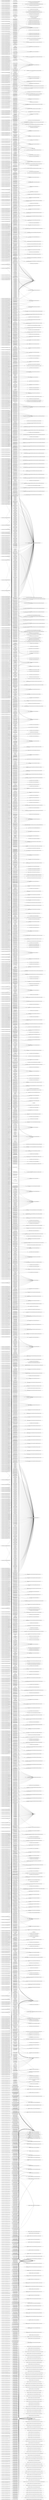 digraph ar2dtool_diagram { 
rankdir=LR;
size="1501"
	"http://example.org/cdm/change/696484174820200" -> "Optional[http://publications.europa.eu/ontology/cdm#concept_directory-code]" [ label = "och:sourceAddAnnotationToEntity" ];
	"http://example.org/cdm/change/696484174820200" -> "rdfs:comment" [ label = "och:addedAnnotationToEntity" ];
	"http://example.org/cdm/change/696484217789000" -> "Optional[http://publications.europa.eu/ontology/cdm#institution_optionally-consulted_by_event_legal]" [ label = "och:sourceAddAnnotationToEntity" ];
	"http://example.org/cdm/change/696484217789000" -> "owl:deprecated" [ label = "och:addedAnnotationToEntity" ];
	"http://example.org/cdm/change/696484175914200" -> "Optional[http://publications.europa.eu/ontology/cdm#country]" [ label = "och:sourceRemoveAnnotationFromEntity" ];
	"http://example.org/cdm/change/696484175914200" -> "rdfs:comment" [ label = "och:removedAnnotationFromEntity" ];
	"http://example.org/cdm/change/696484237461400" -> "http://publications.europa.eu/ontology/cdm#procedure_interinstitutional-split_split-from_procedure_interinstitutional" [ label = "och:addedRangeToProperty" ];
	"http://example.org/cdm/change/696484237461400" -> "http://publications.europa.eu/ontology/cdm#procedure_interinstitutional" [ label = "och:addedObjectRange" ];
	"http://example.org/cdm/change/696484236467700" -> "http://publications.europa.eu/ontology/cdm#manifestation-publication-general_is-logical-successor-of_manifestation-publication-general" [ label = "och:targetAddSubProperty" ];
	"http://example.org/cdm/change/696484236467700" -> "http://publications.europa.eu/ontology/cdm#manifestation-publication-general_separated-from_manifestation-publication-general" [ label = "och:sourceAddSubProperty" ];
	"http://example.org/cdm/change/696484233415900" -> "http://publications.europa.eu/ontology/cdm#issn-serial_has-separation_issn-serial" [ label = "och:addedDomainToProperty" ];
	"http://example.org/cdm/change/696484233415900" -> "http://publications.europa.eu/ontology/cdm#issn-serial" [ label = "och:addedDomain" ];
	"http://example.org/cdm/change/696484238015500" -> "http://publications.europa.eu/ontology/cdm#resource_legal_assessed-by_study-evaluation" [ label = "och:addedObjectProperty" ];
	"http://example.org/cdm/change/696484215473300" -> "Optional[http://publications.europa.eu/ontology/cdm#act_other_cor_reported_by_person]" [ label = "och:sourceRemoveAnnotationFromEntity" ];
	"http://example.org/cdm/change/696484215473300" -> "rdfs:comment" [ label = "och:removedAnnotationFromEntity" ];
	"http://example.org/cdm/change/696484242057400" -> "http://publications.europa.eu/ontology/cdm#issn-serial_title" [ label = "och:targetAddSubProperty" ];
	"http://example.org/cdm/change/696484242057400" -> "http://publications.europa.eu/ontology/cdm#issn-serial_title-parallel" [ label = "och:sourceAddSubProperty" ];
	"http://example.org/cdm/change/696484237107300" -> "http://publications.europa.eu/ontology/cdm#work_reported_by_agent" [ label = "och:targetAddSubProperty" ];
	"http://example.org/cdm/change/696484237107300" -> "http://publications.europa.eu/ontology/cdm#opinion-committee-ep_reported-by_person" [ label = "och:sourceAddSubProperty" ];
	"http://example.org/cdm/change/696484232476400" -> "http://publications.europa.eu/ontology/cdm#initiative-priority-ec_implements_legislative-priority" [ label = "och:addedObjectProperty" ];
	"http://example.org/cdm/change/696484231766700" -> "http://publications.europa.eu/ontology/cdm#event_legal_facilitated-by_person" [ label = "och:addedDomainToProperty" ];
	"http://example.org/cdm/change/696484231766700" -> "http://publications.europa.eu/ontology/cdm#event_legal" [ label = "och:addedDomain" ];
	"http://example.org/cdm/change/696484236106200" -> "http://publications.europa.eu/ontology/cdm#manifestation-publication-general_issued-with_manifestation-publication-general" [ label = "och:addedObjectProperty" ];
	"http://example.org/cdm/change/696484232722500" -> "http://publications.europa.eu/ontology/cdm#issn-serial_absorbed-in-part-by_issn-serial" [ label = "och:addedObjectProperty" ];
	"http://example.org/cdm/change/696484190026200" -> "Optional[http://publications.europa.eu/ontology/cdm#monolanguage]" [ label = "och:sourceAddAnnotationToEntity" ];
	"http://example.org/cdm/change/696484190026200" -> "rdfs:comment" [ label = "och:addedAnnotationToEntity" ];
	"http://example.org/cdm/change/696484233958900" -> "http://publications.europa.eu/ontology/cdm#issn-serial_issn-record-responsibility-of_agent" [ label = "och:addedRangeToProperty" ];
	"http://example.org/cdm/change/696484233958900" -> "http://publications.europa.eu/ontology/cdm#agent" [ label = "och:addedObjectRange" ];
	"http://example.org/cdm/change/696484231281000" -> "http://publications.europa.eu/ontology/cdm#annex-publication-general_annexes_publication_general" [ label = "och:addedObjectProperty" ];
	"http://example.org/cdm/change/696484242469600" -> "http://publications.europa.eu/ontology/cdm#manifestation-publication-general_accompanying-material" [ label = "och:addedDataProperty" ];
	"http://example.org/cdm/change/696484232632700" -> "http://publications.europa.eu/ontology/cdm#issn-periodical_has-member_issn-serial" [ label = "och:addedObjectProperty" ];
	"http://example.org/cdm/change/696484215185000" -> "http://publications.europa.eu/ontology/cdm#monograph" [ label = "och:targetAddSubClass" ];
	"http://example.org/cdm/change/696484215185000" -> "http://publications.europa.eu/ontology/cdm#thesis" [ label = "och:sourceAddSubClass" ];
	"http://example.org/cdm/change/696484240629500" -> "http://publications.europa.eu/ontology/cdm#version" [ label = "och:targetRemoveSubProperty" ];
	"http://example.org/cdm/change/696484240629500" -> "http://publications.europa.eu/ontology/cdm#manifestation-mobile-app_version" [ label = "och:sourceRemoveSubProperty" ];
	"http://example.org/cdm/change/696484239456700" -> "http://publications.europa.eu/ontology/cdm#legislative-priority_implemented_by_procedure-priority_interinstitutional" [ label = "och:removedRangeFromProperty" ];
	"http://example.org/cdm/change/696484239456700" -> "http://publications.europa.eu/ontology/cdm#procedure-priority_interinstitutional" [ label = "och:removedObjectRange" ];
	"http://example.org/cdm/change/696484218400700" -> "Optional[http://publications.europa.eu/ontology/cdm#opinion_consultation_eesc_reported_by_person]" [ label = "och:sourceRemoveAnnotationFromEntity" ];
	"http://example.org/cdm/change/696484218400700" -> "rdfs:comment" [ label = "och:removedAnnotationFromEntity" ];
	"http://example.org/cdm/change/696484216934200" -> "Optional[http://publications.europa.eu/ontology/cdm#event_legal_has-status_event-status]" [ label = "och:sourceAddAnnotationToEntity" ];
	"http://example.org/cdm/change/696484216934200" -> "rdfs:label" [ label = "och:addedAnnotationToEntity" ];
	"http://example.org/cdm/change/696484206571400" -> "http://publications.europa.eu/ontology/cdm#manifestation-derived" [ label = "och:addedClass" ];
	"http://example.org/cdm/change/696484232316500" -> "http://publications.europa.eu/ontology/cdm#expression_publication_general_belongs_to_publication_general" [ label = "och:addedDomainToProperty" ];
	"http://example.org/cdm/change/696484232316500" -> "http://publications.europa.eu/ontology/cdm#expression_publication_general" [ label = "och:addedDomain" ];
	"http://example.org/cdm/change/696484241318600" -> "http://publications.europa.eu/ontology/cdm#issn-serial_access-url-obsolete" [ label = "och:addedDataProperty" ];
	"http://example.org/cdm/change/696484233823800" -> "http://publications.europa.eu/ontology/cdm#work_is_logical_successor_of_work" [ label = "och:targetAddSubProperty" ];
	"http://example.org/cdm/change/696484233823800" -> "http://publications.europa.eu/ontology/cdm#issn-serial_is-logical-successor-of_issn-serial" [ label = "och:sourceAddSubProperty" ];
	"http://example.org/cdm/change/696484206782000" -> "http://publications.europa.eu/ontology/cdm#manifestation-derived" [ label = "och:sourceAddSubClass" ];
	"http://example.org/cdm/change/696484236595800" -> "http://publications.europa.eu/ontology/cdm#manifestation-publication-general_supersedes-in-part_manifestation-publication-general" [ label = "och:addedObjectProperty" ];
	"http://example.org/cdm/change/696484218473900" -> "http://publications.europa.eu/ontology/cdm#reported_by" [ label = "och:targetRemoveSubProperty" ];
	"http://example.org/cdm/change/696484218473900" -> "http://publications.europa.eu/ontology/cdm#opinion_ep_reported_by_agent" [ label = "och:sourceRemoveSubProperty" ];
	"http://example.org/cdm/change/696484242905700" -> "http://publications.europa.eu/ontology/cdm#manifestation-publication-general_note-bibliography" [ label = "och:addedRangeToProperty" ];
	"http://example.org/cdm/change/696484242905700" -> "xsd:string" [ label = "och:addedDataRange" ];
	"http://example.org/cdm/change/696484240657400" -> "Optional[http://publications.europa.eu/ontology/cdm#manifestation_dimension]" [ label = "och:sourceRemoveAnnotationFromEntity" ];
	"http://example.org/cdm/change/696484240657400" -> "rdfs:comment" [ label = "och:removedAnnotationFromEntity" ];
	"http://example.org/cdm/change/696484237222300" -> "http://publications.europa.eu/ontology/cdm#opinion-reasoned-np-eums_comments-on_act_preparatory_ec" [ label = "och:addedObjectProperty" ];
	"http://example.org/cdm/change/696484243550400" -> "http://publications.europa.eu/ontology/cdm#manifestation-publication-general_title" [ label = "och:targetAddSubProperty" ];
	"http://example.org/cdm/change/696484243550400" -> "http://publications.europa.eu/ontology/cdm#manifestation-publication-general_title-spine" [ label = "och:sourceAddSubProperty" ];
	"http://example.org/cdm/change/696484238409200" -> "http://publications.europa.eu/ontology/cdm#summary-executive-study-evaluation_summarizes_study-evaluation" [ label = "och:addedRangeToProperty" ];
	"http://example.org/cdm/change/696484238409200" -> "http://publications.europa.eu/ontology/cdm#study-evaluation" [ label = "och:addedObjectRange" ];
	"http://example.org/cdm/change/696484217091600" -> "http://publications.europa.eu/ontology/cdm#reported_by" [ label = "och:targetRemoveSubProperty" ];
	"http://example.org/cdm/change/696484217091600" -> "http://publications.europa.eu/ontology/cdm#event_reported_by_person" [ label = "och:sourceRemoveSubProperty" ];
	"http://example.org/cdm/change/696484233109100" -> "http://publications.europa.eu/ontology/cdm#issn-serial_continues-in-part_issn-serial" [ label = "och:addedDomainToProperty" ];
	"http://example.org/cdm/change/696484233109100" -> "http://publications.europa.eu/ontology/cdm#issn-serial" [ label = "och:addedDomain" ];
	"http://example.org/cdm/change/696484236460700" -> "http://publications.europa.eu/ontology/cdm#manifestation-publication-general_separated-from_manifestation-publication-general" [ label = "och:addedDomainToProperty" ];
	"http://example.org/cdm/change/696484236460700" -> "http://publications.europa.eu/ontology/cdm#manifestation-publication-general" [ label = "och:addedDomain" ];
	"http://example.org/cdm/change/696484239476100" -> "http://publications.europa.eu/ontology/cdm#implemented_by" [ label = "och:targetRemoveSubProperty" ];
	"http://example.org/cdm/change/696484239476100" -> "http://publications.europa.eu/ontology/cdm#legislative-priority_implemented_by_procedure-priority_interinstitutional" [ label = "och:sourceRemoveSubProperty" ];
	"http://example.org/cdm/change/696484205130600" -> "http://publications.europa.eu/ontology/cdm#manifestation-akn4eu" [ label = "och:sourceAddSubClass" ];
	"http://example.org/cdm/change/696484240615200" -> "http://publications.europa.eu/ontology/cdm#manifestation-publication-general_title" [ label = "och:targetAddSubProperty" ];
	"http://example.org/cdm/change/696484240615200" -> "http://publications.europa.eu/ontology/cdm#manifestation-issue_title-series" [ label = "och:sourceAddSubProperty" ];
	"http://example.org/cdm/change/696484242961500" -> "http://publications.europa.eu/ontology/cdm#manifestation-publication-general_note-language" [ label = "och:addedDataProperty" ];
	"http://example.org/cdm/change/696484235763100" -> "http://publications.europa.eu/ontology/cdm#manifestation-publication-general_identifier-assigned-by_agent" [ label = "och:addedRangeToProperty" ];
	"http://example.org/cdm/change/696484235763100" -> "http://publications.europa.eu/ontology/cdm#agent" [ label = "och:addedObjectRange" ];
	"http://example.org/cdm/change/696484243224200" -> "http://publications.europa.eu/ontology/cdm#manifestation-publication-general_title-added-title-page" [ label = "och:addedRangeToProperty" ];
	"http://example.org/cdm/change/696484243224200" -> "rdfs:Literal" [ label = "och:addedDataRange" ];
	"http://example.org/cdm/change/696484232151700" -> "http://publications.europa.eu/ontology/cdm#event_referenced-by_dossier" [ label = "och:addedRangeToProperty" ];
	"http://example.org/cdm/change/696484232151700" -> "http://publications.europa.eu/ontology/cdm#dossier" [ label = "och:addedObjectRange" ];
	"http://example.org/cdm/change/696484233816900" -> "http://publications.europa.eu/ontology/cdm#issn-serial_is-logical-successor-of_issn-serial" [ label = "och:addedObjectProperty" ];
	"http://example.org/cdm/change/696484238465000" -> "http://publications.europa.eu/ontology/cdm#summary-executive-study_summarizes_study" [ label = "och:addedObjectProperty" ];
	"http://example.org/cdm/change/696484231243500" -> "http://publications.europa.eu/ontology/cdm#agent_responsible-for-issn-record_issn-serial" [ label = "och:addedDomainToProperty" ];
	"http://example.org/cdm/change/696484231243500" -> "http://publications.europa.eu/ontology/cdm#agent" [ label = "och:addedDomain" ];
	"http://example.org/cdm/change/696484232995100" -> "http://publications.europa.eu/ontology/cdm#issn-serial_is-logical-successor-of_issn-serial" [ label = "och:targetAddSubProperty" ];
	"http://example.org/cdm/change/696484232995100" -> "http://publications.europa.eu/ontology/cdm#issn-serial_absorbs_issn-serial" [ label = "och:sourceAddSubProperty" ];
	"http://example.org/cdm/change/696484242040400" -> "http://publications.europa.eu/ontology/cdm#issn-serial_title" [ label = "och:targetAddSubProperty" ];
	"http://example.org/cdm/change/696484242040400" -> "http://publications.europa.eu/ontology/cdm#issn-serial_title-key" [ label = "och:sourceAddSubProperty" ];
	"http://example.org/cdm/change/696484218763100" -> "Optional[http://publications.europa.eu/ontology/cdm#pricing_info_belongs_to_manifestation]" [ label = "och:sourceAddAnnotationToEntity" ];
	"http://example.org/cdm/change/696484218763100" -> "owl:deprecated" [ label = "och:addedAnnotationToEntity" ];
	"http://example.org/cdm/change/696484237232700" -> "http://publications.europa.eu/ontology/cdm#opinion-reasoned-np-eums_comments-on_act_preparatory_ec" [ label = "och:addedRangeToProperty" ];
	"http://example.org/cdm/change/696484237232700" -> "http://publications.europa.eu/ontology/cdm#act_preparatory_ec" [ label = "och:addedObjectRange" ];
	"http://example.org/cdm/change/696484236649600" -> "http://publications.europa.eu/ontology/cdm#manifestation-publication-general_supersedes_manifestation-publication-general" [ label = "och:addedRangeToProperty" ];
	"http://example.org/cdm/change/696484236649600" -> "http://publications.europa.eu/ontology/cdm#manifestation-publication-general" [ label = "och:addedObjectRange" ];
	"http://example.org/cdm/change/696484243920400" -> "http://publications.europa.eu/ontology/cdm#number" [ label = "och:targetAddSubProperty" ];
	"http://example.org/cdm/change/696484243920400" -> "http://publications.europa.eu/ontology/cdm#publication_general_number-udc" [ label = "och:sourceAddSubProperty" ];
	"http://example.org/cdm/change/696484198000600" -> "http://publications.europa.eu/ontology/cdm#committee-ep" [ label = "och:addedClass" ];
	"http://example.org/cdm/change/696484232683100" -> "http://publications.europa.eu/ontology/cdm#issn-serial_absorbed-by_issn-serial" [ label = "och:addedObjectProperty" ];
	"http://example.org/cdm/change/696484241014500" -> "http://publications.europa.eu/ontology/cdm#agent_identifier" [ label = "och:addedDataProperty" ];
	"http://example.org/cdm/change/696484219041600" -> "Optional[http://publications.europa.eu/ontology/cdm#report_ep_reported_by_agent]" [ label = "och:sourceRemoveAnnotationFromEntity" ];
	"http://example.org/cdm/change/696484219041600" -> "rdfs:comment" [ label = "och:removedAnnotationFromEntity" ];
	"http://example.org/cdm/change/696484212859300" -> "http://publications.europa.eu/ontology/cdm#document-ep" [ label = "och:targetAddSubClass" ];
	"http://example.org/cdm/change/696484212859300" -> "http://publications.europa.eu/ontology/cdm#report-committee-ep" [ label = "och:sourceAddSubClass" ];
	"http://example.org/cdm/change/696484235579300" -> "http://publications.europa.eu/ontology/cdm#manifestation-publication-general_has-licence_licence" [ label = "och:addedObjectProperty" ];
	"http://example.org/cdm/change/696484242490500" -> "http://publications.europa.eu/ontology/cdm#manifestation-publication-general_accompanying-material" [ label = "och:addedRangeToProperty" ];
	"http://example.org/cdm/change/696484242490500" -> "xsd:string" [ label = "och:addedDataRange" ];
	"http://example.org/cdm/change/696484240930200" -> "http://publications.europa.eu/ontology/cdm#reference" [ label = "och:targetAddSubProperty" ];
	"http://example.org/cdm/change/696484240930200" -> "http://publications.europa.eu/ontology/cdm#reference_volume" [ label = "och:sourceAddSubProperty" ];
	"http://example.org/cdm/change/696484206255600" -> "http://publications.europa.eu/ontology/cdm#manifestation" [ label = "och:targetAddSubClass" ];
	"http://example.org/cdm/change/696484206255600" -> "http://publications.europa.eu/ontology/cdm#manifestation-akn4eu" [ label = "och:sourceAddSubClass" ];
	"http://example.org/cdm/change/696484233739200" -> "http://publications.europa.eu/ontology/cdm#issn-serial_is-about_concept_eurovoc" [ label = "och:targetAddSubProperty" ];
	"http://example.org/cdm/change/696484233739200" -> "http://publications.europa.eu/ontology/cdm#issn-serial_is-about-type-serial_concept_eurovoc" [ label = "och:sourceAddSubProperty" ];
	"http://example.org/cdm/change/696484175547100" -> "Optional[http://publications.europa.eu/ontology/cdm#concept_treaty]" [ label = "och:sourceAddAnnotationToEntity" ];
	"http://example.org/cdm/change/696484175547100" -> "rdfs:label" [ label = "och:addedAnnotationToEntity" ];
	"http://example.org/cdm/change/696484235416300" -> "http://publications.europa.eu/ontology/cdm#manifestation-publication-general_continues-in-part_manifestation-publication-general" [ label = "och:addedDomainToProperty" ];
	"http://example.org/cdm/change/696484235416300" -> "http://publications.europa.eu/ontology/cdm#manifestation-publication-general" [ label = "och:addedDomain" ];
	"http://example.org/cdm/change/696484234793000" -> "http://publications.europa.eu/ontology/cdm#manifestation-akn4eu_contains-rendering_file-type" [ label = "och:addedRangeToProperty" ];
	"http://example.org/cdm/change/696484234793000" -> "http://publications.europa.eu/ontology/cdm#file-type" [ label = "och:addedObjectRange" ];
	"http://example.org/cdm/change/696484233556500" -> "http://publications.europa.eu/ontology/cdm#issn-serial_has_target-audience" [ label = "och:addedObjectProperty" ];
	"http://example.org/cdm/change/696484236359800" -> "http://publications.europa.eu/ontology/cdm#manifestation-publication-general_related-to_manifestation-publication-general" [ label = "och:addedDomainToProperty" ];
	"http://example.org/cdm/change/696484236359800" -> "http://publications.europa.eu/ontology/cdm#manifestation-publication-general" [ label = "och:addedDomain" ];
	"http://example.org/cdm/change/696484218486400" -> "Optional[http://publications.europa.eu/ontology/cdm#opinion_ep_reported_by_agent]" [ label = "och:sourceRemoveAnnotationFromEntity" ];
	"http://example.org/cdm/change/696484218486400" -> "rdfs:comment" [ label = "och:removedAnnotationFromEntity" ];
	"http://example.org/cdm/change/696484231059700" -> "http://publications.europa.eu/ontology/cdm#agent_publishes_issn-serial" [ label = "och:addedDomainToProperty" ];
	"http://example.org/cdm/change/696484231059700" -> "http://publications.europa.eu/ontology/cdm#agent" [ label = "och:addedDomain" ];
	"http://example.org/cdm/change/696484232426100" -> "http://publications.europa.eu/ontology/cdm#has_regularity" [ label = "och:addedObjectProperty" ];
	"http://example.org/cdm/change/696484240718500" -> "Optional[http://publications.europa.eu/ontology/cdm#manifestation_dimension]" [ label = "och:sourceAddAnnotationToEntity" ];
	"http://example.org/cdm/change/696484240718500" -> "owl:deprecated" [ label = "och:addedAnnotationToEntity" ];
	"http://example.org/cdm/change/696484233933400" -> "http://publications.europa.eu/ontology/cdm#issn-serial_issn-record-responsibility-of_agent" [ label = "och:addedObjectProperty" ];
	"http://example.org/cdm/change/696484184321200" -> "Optional[http://publications.europa.eu/ontology/cdm#language]" [ label = "och:sourceRemoveAnnotationFromEntity" ];
	"http://example.org/cdm/change/696484184321200" -> "rdfs:label" [ label = "och:removedAnnotationFromEntity" ];
	"http://example.org/cdm/change/696484238122400" -> "http://publications.europa.eu/ontology/cdm#assesses" [ label = "och:targetAddSubProperty" ];
	"http://example.org/cdm/change/696484238122400" -> "http://publications.europa.eu/ontology/cdm#study-evaluation_assesses_resource_legal" [ label = "och:sourceAddSubProperty" ];
	"http://example.org/cdm/change/696484242984000" -> "http://publications.europa.eu/ontology/cdm#manifestation-publication-general_note-language" [ label = "och:addedRangeToProperty" ];
	"http://example.org/cdm/change/696484242984000" -> "xsd:string" [ label = "och:addedDataRange" ];
	"http://example.org/cdm/change/696484231647200" -> "http://publications.europa.eu/ontology/cdm#event_based_on_resource_legal" [ label = "och:targetAddSubProperty" ];
	"http://example.org/cdm/change/696484231647200" -> "http://publications.europa.eu/ontology/cdm#event_internal_based_on_resource_legal" [ label = "och:sourceAddSubProperty" ];
	"http://example.org/cdm/change/696484242164300" -> "http://publications.europa.eu/ontology/cdm#issn-serial_title-running" [ label = "och:addedDomainToProperty" ];
	"http://example.org/cdm/change/696484242164300" -> "http://publications.europa.eu/ontology/cdm#issn-serial" [ label = "och:addedDomain" ];
	"http://example.org/cdm/change/696484211292800" -> "http://publications.europa.eu/ontology/cdm#opinion-reasoned-np-eums" [ label = "och:sourceAddSubClass" ];
	"http://example.org/cdm/change/696484242586500" -> "http://publications.europa.eu/ontology/cdm#manifestation-publication-general_doi" [ label = "och:addedDataProperty" ];
	"http://example.org/cdm/change/696484166012400" -> "Optional[http://publications.europa.eu/ontology/cdm#agent-conceptual]" [ label = "och:sourceAddAnnotationToEntity" ];
	"http://example.org/cdm/change/696484166012400" -> "rdfs:comment" [ label = "och:addedAnnotationToEntity" ];
	"http://example.org/cdm/change/696484244003500" -> "http://publications.europa.eu/ontology/cdm#version-format" [ label = "och:addedDataProperty" ];
	"http://example.org/cdm/change/696484235268900" -> "http://publications.europa.eu/ontology/cdm#manifestation-publication-general_accompanying-material-uses_language" [ label = "och:addedDomainToProperty" ];
	"http://example.org/cdm/change/696484235268900" -> "http://publications.europa.eu/ontology/cdm#manifestation-publication-general" [ label = "och:addedDomain" ];
	"http://example.org/cdm/change/696484232700100" -> "http://publications.europa.eu/ontology/cdm#issn-serial_absorbed-by_issn-serial" [ label = "och:addedRangeToProperty" ];
	"http://example.org/cdm/change/696484232700100" -> "http://publications.europa.eu/ontology/cdm#issn-serial" [ label = "och:addedObjectRange" ];
	"http://example.org/cdm/change/696484235503400" -> "http://publications.europa.eu/ontology/cdm#manifestation-publication-general_has-feature-accessibility_publication-accessibility" [ label = "och:addedObjectProperty" ];
	"http://example.org/cdm/change/696484215977600" -> "Optional[http://publications.europa.eu/ontology/cdm#authors-opinion]" [ label = "och:sourceAddAnnotationToEntity" ];
	"http://example.org/cdm/change/696484215977600" -> "owl:deprecated" [ label = "och:addedAnnotationToEntity" ];
	"http://example.org/cdm/change/696484237976300" -> "http://publications.europa.eu/ontology/cdm#report_ep_reported_by_agent" [ label = "och:targetAddSubProperty" ];
	"http://example.org/cdm/change/696484237976300" -> "http://publications.europa.eu/ontology/cdm#report-ep_reported-by_person" [ label = "och:sourceAddSubProperty" ];
	"http://example.org/cdm/change/696484233397500" -> "http://publications.europa.eu/ontology/cdm#issn-serial_has-separation_issn-serial" [ label = "och:addedObjectProperty" ];
	"http://example.org/cdm/change/696484243930800" -> "http://publications.europa.eu/ontology/cdm#publication_general_number-udc" [ label = "och:addedRangeToProperty" ];
	"http://example.org/cdm/change/696484243930800" -> "rdfs:Literal" [ label = "och:addedDataRange" ];
	"http://example.org/cdm/change/696484241269200" -> "http://publications.europa.eu/ontology/cdm#issn-serial_access-url" [ label = "och:addedDataProperty" ];
	"http://example.org/cdm/change/696484233805700" -> "http://publications.europa.eu/ontology/cdm#publication_general_is-about_pub-theme" [ label = "och:targetAddSubProperty" ];
	"http://example.org/cdm/change/696484233805700" -> "http://publications.europa.eu/ontology/cdm#issn-serial_is-about_pub-theme" [ label = "och:sourceAddSubProperty" ];
	"http://example.org/cdm/change/696484234235600" -> "http://publications.europa.eu/ontology/cdm#issn-serial_subseries-of_issn-serial" [ label = "och:addedRangeToProperty" ];
	"http://example.org/cdm/change/696484234235600" -> "http://publications.europa.eu/ontology/cdm#issn-serial" [ label = "och:addedObjectRange" ];
	"http://example.org/cdm/change/696484220180400" -> "http://publications.europa.eu/ontology/cdm#act_preparatory_ec_commented-on-by_opinion-reasoned-np-eums" [ label = "och:addedDomainToProperty" ];
	"http://example.org/cdm/change/696484220180400" -> "http://publications.europa.eu/ontology/cdm#act_preparatory_ec" [ label = "och:addedDomain" ];
	"http://example.org/cdm/change/696484234037100" -> "http://publications.europa.eu/ontology/cdm#issn-serial_published-by_agent" [ label = "och:addedObjectProperty" ];
	"http://example.org/cdm/change/696484236379200" -> "http://publications.europa.eu/ontology/cdm#manifestation-publication-general_reproduced-as_manifestation-publication-general" [ label = "och:addedRangeToProperty" ];
	"http://example.org/cdm/change/696484236379200" -> "http://publications.europa.eu/ontology/cdm#manifestation-publication-general" [ label = "och:addedObjectRange" ];
	"http://example.org/cdm/change/696484233445100" -> "http://publications.europa.eu/ontology/cdm#issn-serial_has-status_dissemination-status" [ label = "och:addedObjectProperty" ];
	"http://example.org/cdm/change/696484242133700" -> "http://publications.europa.eu/ontology/cdm#issn-serial_title-proper" [ label = "och:addedDomainToProperty" ];
	"http://example.org/cdm/change/696484242133700" -> "http://publications.europa.eu/ontology/cdm#issn-serial" [ label = "och:addedDomain" ];
	"http://example.org/cdm/change/696484234931800" -> "http://publications.europa.eu/ontology/cdm#manifestation-derived_validated-by_software" [ label = "och:addedRangeToProperty" ];
	"http://example.org/cdm/change/696484234931800" -> "http://publications.europa.eu/ontology/cdm#software" [ label = "och:addedObjectRange" ];
	"http://example.org/cdm/change/696484197750400" -> "http://publications.europa.eu/ontology/cdm#binding-type" [ label = "och:addedClass" ];
	"http://example.org/cdm/change/696484243698400" -> "http://publications.europa.eu/ontology/cdm#manifestation_version" [ label = "och:addedDataProperty" ];
	"http://example.org/cdm/change/696484235159000" -> "http://publications.europa.eu/ontology/cdm#manifestation-publication-general_absorbed-in-part-by_manifestation-publication-general" [ label = "och:addedDomainToProperty" ];
	"http://example.org/cdm/change/696484235159000" -> "http://publications.europa.eu/ontology/cdm#manifestation-publication-general" [ label = "och:addedDomain" ];
	"http://example.org/cdm/change/696484234449300" -> "http://publications.europa.eu/ontology/cdm#issn-serial_supplemented-by_issn-serial" [ label = "och:addedRangeToProperty" ];
	"http://example.org/cdm/change/696484234449300" -> "http://publications.europa.eu/ontology/cdm#issn-serial" [ label = "och:addedObjectRange" ];
	"http://example.org/cdm/change/696484236244100" -> "http://publications.europa.eu/ontology/cdm#manifestation-publication-general_published-by_agent" [ label = "och:addedObjectProperty" ];
	"http://example.org/cdm/change/696484237889600" -> "http://publications.europa.eu/ontology/cdm#report-committee-ep_created-by_committee-lead-ep" [ label = "och:addedDomainToProperty" ];
	"http://example.org/cdm/change/696484237889600" -> "http://publications.europa.eu/ontology/cdm#report-committee-ep" [ label = "och:addedDomain" ];
	"http://example.org/cdm/change/696484237633700" -> "http://publications.europa.eu/ontology/cdm#publication_general_has-document-type_concept_eurovoc-document-type" [ label = "och:addedObjectProperty" ];
	"http://example.org/cdm/change/696484238565600" -> "http://publications.europa.eu/ontology/cdm#work_incorporated_by_work" [ label = "och:addedObjectProperty" ];
	"http://example.org/cdm/change/696484243628300" -> "http://publications.europa.eu/ontology/cdm#manifestation-publication-general_uri" [ label = "och:addedDomainToProperty" ];
	"http://example.org/cdm/change/696484243628300" -> "http://publications.europa.eu/ontology/cdm#manifestation-publication-general" [ label = "och:addedDomain" ];
	"http://example.org/cdm/change/696484234772800" -> "http://publications.europa.eu/ontology/cdm#contains" [ label = "och:targetAddSubProperty" ];
	"http://example.org/cdm/change/696484234772800" -> "http://publications.europa.eu/ontology/cdm#manifestation-akn4eu_contains-document_resource-type" [ label = "och:sourceAddSubProperty" ];
	"http://example.org/cdm/change/696484205011100" -> "http://publications.europa.eu/ontology/cdm#looseleaf-updating" [ label = "och:addedClass" ];
	"http://example.org/cdm/change/696484241921700" -> "http://publications.europa.eu/ontology/cdm#title_alternative" [ label = "och:targetAddSubProperty" ];
	"http://example.org/cdm/change/696484241921700" -> "http://publications.europa.eu/ontology/cdm#issn-serial_title-alternative" [ label = "och:sourceAddSubProperty" ];
	"http://example.org/cdm/change/696484182450200" -> "Optional[http://publications.europa.eu/ontology/cdm#file-type]" [ label = "och:sourceAddAnnotationToEntity" ];
	"http://example.org/cdm/change/696484182450200" -> "rdfs:label" [ label = "och:addedAnnotationToEntity" ];
	"http://example.org/cdm/change/696484218420900" -> "Optional[http://publications.europa.eu/ontology/cdm#opinion_consultation_eesc_reported_by_person]" [ label = "och:sourceAddAnnotationToEntity" ];
	"http://example.org/cdm/change/696484218420900" -> "rdfs:comment" [ label = "och:addedAnnotationToEntity" ];
	"http://example.org/cdm/change/696484218340100" -> "Optional[http://publications.europa.eu/ontology/cdm#opinion_consultation_cor_reported_by_person]" [ label = "och:sourceRemoveAnnotationFromEntity" ];
	"http://example.org/cdm/change/696484218340100" -> "rdfs:comment" [ label = "och:removedAnnotationFromEntity" ];
	"http://example.org/cdm/change/696484217217100" -> "Optional[http://publications.europa.eu/ontology/cdm#formally-addressed_by]" [ label = "och:sourceAddAnnotationToEntity" ];
	"http://example.org/cdm/change/696484217217100" -> "owl:deprecated" [ label = "och:addedAnnotationToEntity" ];
	"http://example.org/cdm/change/696484236857900" -> "http://publications.europa.eu/ontology/cdm#contains" [ label = "och:targetAddSubProperty" ];
	"http://example.org/cdm/change/696484236857900" -> "http://publications.europa.eu/ontology/cdm#manifestation_contains_file-type" [ label = "och:sourceAddSubProperty" ];
	"http://example.org/cdm/change/696484211207300" -> "http://publications.europa.eu/ontology/cdm#document-np-eums" [ label = "och:targetAddSubClass" ];
	"http://example.org/cdm/change/696484211207300" -> "http://publications.europa.eu/ontology/cdm#opinion-reasoned-np-eums" [ label = "och:sourceAddSubClass" ];
	"http://example.org/cdm/change/696484231675500" -> "http://publications.europa.eu/ontology/cdm#event_legal_facilitated-by_person" [ label = "och:addedRangeToProperty" ];
	"http://example.org/cdm/change/696484231675500" -> "http://publications.europa.eu/ontology/cdm#person" [ label = "och:addedObjectRange" ];
	"http://example.org/cdm/change/696484184442400" -> "Optional[http://publications.europa.eu/ontology/cdm#language]" [ label = "och:sourceAddAnnotationToEntity" ];
	"http://example.org/cdm/change/696484184442400" -> "rdfs:label" [ label = "och:addedAnnotationToEntity" ];
	"http://example.org/cdm/change/696484213258000" -> "http://publications.europa.eu/ontology/cdm#report" [ label = "och:targetAddSubClass" ];
	"http://example.org/cdm/change/696484213258000" -> "http://publications.europa.eu/ontology/cdm#report-final" [ label = "och:sourceAddSubClass" ];
	"http://example.org/cdm/change/696484170562400" -> "Optional[http://publications.europa.eu/ontology/cdm#classification_summary]" [ label = "och:sourceAddAnnotationToEntity" ];
	"http://example.org/cdm/change/696484170562400" -> "rdfs:label" [ label = "och:addedAnnotationToEntity" ];
	"http://example.org/cdm/change/696484238239400" -> "http://publications.europa.eu/ontology/cdm#study-evaluation_summarized-by_summary-executive-study-evaluation" [ label = "och:addedDomainToProperty" ];
	"http://example.org/cdm/change/696484238239400" -> "http://publications.europa.eu/ontology/cdm#study-evaluation" [ label = "och:addedDomain" ];
	"http://example.org/cdm/change/696484203677000" -> "http://publications.europa.eu/ontology/cdm#issn-serial" [ label = "och:sourceAddSubClass" ];
	"http://example.org/cdm/change/696484241224300" -> "http://publications.europa.eu/ontology/cdm#abstract" [ label = "och:targetAddSubProperty" ];
	"http://example.org/cdm/change/696484241224300" -> "http://publications.europa.eu/ontology/cdm#event_legal_abstract" [ label = "och:sourceAddSubProperty" ];
	"http://example.org/cdm/change/696484232198300" -> "http://publications.europa.eu/ontology/cdm#expression-issn-serial_belongs-to_issn-serial" [ label = "och:addedRangeToProperty" ];
	"http://example.org/cdm/change/696484232198300" -> "http://publications.europa.eu/ontology/cdm#issn-serial" [ label = "och:addedObjectRange" ];
	"http://example.org/cdm/change/696484212938300" -> "http://publications.europa.eu/ontology/cdm#report-committee-ep" [ label = "och:sourceAddSubClass" ];
	"http://example.org/cdm/change/696484241730500" -> "http://publications.europa.eu/ontology/cdm#issn-serial_number-udc" [ label = "och:addedRangeToProperty" ];
	"http://example.org/cdm/change/696484241730500" -> "xsd:string" [ label = "och:addedDataRange" ];
	"http://example.org/cdm/change/696484243777000" -> "http://publications.europa.eu/ontology/cdm#manifestation_version-validation-schema" [ label = "och:addedDomainToProperty" ];
	"http://example.org/cdm/change/696484243777000" -> "http://publications.europa.eu/ontology/cdm#manifestation-akn4eu" [ label = "och:addedDomain" ];
	"http://example.org/cdm/change/696484242402300" -> "http://publications.europa.eu/ontology/cdm#manifestation-issue_issn" [ label = "och:addedDataProperty" ];
	"http://example.org/cdm/change/696484240856000" -> "http://publications.europa.eu/ontology/cdm#reference" [ label = "och:targetAddSubProperty" ];
	"http://example.org/cdm/change/696484240856000" -> "http://publications.europa.eu/ontology/cdm#reference_commission" [ label = "och:sourceAddSubProperty" ];
	"http://example.org/cdm/change/696484243497200" -> "http://publications.europa.eu/ontology/cdm#manifestation-publication-general_title-running" [ label = "och:addedDataProperty" ];
	"http://example.org/cdm/change/696484212118600" -> "http://publications.europa.eu/ontology/cdm#series" [ label = "och:targetAddSubClass" ];
	"http://example.org/cdm/change/696484212118600" -> "http://publications.europa.eu/ontology/cdm#proceedings" [ label = "och:sourceAddSubClass" ];
	"http://example.org/cdm/change/696484180040500" -> "Optional[http://publications.europa.eu/ontology/cdm#event-status]" [ label = "och:sourceAddAnnotationToEntity" ];
	"http://example.org/cdm/change/696484180040500" -> "rdfs:label" [ label = "och:addedAnnotationToEntity" ];
	"http://example.org/cdm/change/696484235613000" -> "http://publications.europa.eu/ontology/cdm#manifestation-publication-general_has-licence_licence" [ label = "och:addedRangeToProperty" ];
	"http://example.org/cdm/change/696484235613000" -> "http://publications.europa.eu/ontology/cdm#licence" [ label = "och:addedObjectRange" ];
	"http://example.org/cdm/change/696484236220800" -> "http://publications.europa.eu/ontology/cdm#manifestation-publication-general_provided-originally-on_carrier" [ label = "och:addedDomainToProperty" ];
	"http://example.org/cdm/change/696484236220800" -> "http://publications.europa.eu/ontology/cdm#manifestation-publication-general" [ label = "och:addedDomain" ];
	"http://example.org/cdm/change/696484241661300" -> "http://publications.europa.eu/ontology/cdm#issn-serial_note-general" [ label = "och:addedRangeToProperty" ];
	"http://example.org/cdm/change/696484241661300" -> "xsd:string" [ label = "och:addedDataRange" ];
	"http://example.org/cdm/change/696484217730600" -> "Optional[http://publications.europa.eu/ontology/cdm#institution_jointly-responsible_for_event_legal]" [ label = "och:sourceAddAnnotationToEntity" ];
	"http://example.org/cdm/change/696484217730600" -> "owl:deprecated" [ label = "och:addedAnnotationToEntity" ];
	"http://example.org/cdm/change/696484233182000" -> "http://publications.europa.eu/ontology/cdm#issn-serial_encoded-at_encoding-level" [ label = "och:addedRangeToProperty" ];
	"http://example.org/cdm/change/696484233182000" -> "http://publications.europa.eu/ontology/cdm#encoding-level" [ label = "och:addedObjectRange" ];
	"http://example.org/cdm/change/696484242848200" -> "http://publications.europa.eu/ontology/cdm#manifestation-publication-general_isbn-translation-external" [ label = "och:addedRangeToProperty" ];
	"http://example.org/cdm/change/696484242848200" -> "xsd:string" [ label = "och:addedDataRange" ];
	"http://example.org/cdm/change/696484234311500" -> "http://publications.europa.eu/ontology/cdm#issn-serial_superseded-by_issn-serial" [ label = "och:addedDomainToProperty" ];
	"http://example.org/cdm/change/696484234311500" -> "http://publications.europa.eu/ontology/cdm#issn-serial" [ label = "och:addedDomain" ];
	"http://example.org/cdm/change/696484216154100" -> "Optional[http://publications.europa.eu/ontology/cdm#concept_case-law_subject_of_case-law]" [ label = "och:sourceAddAnnotationToEntity" ];
	"http://example.org/cdm/change/696484216154100" -> "owl:deprecated" [ label = "och:addedAnnotationToEntity" ];
	"http://example.org/cdm/change/696484213491700" -> "http://publications.europa.eu/ontology/cdm#site" [ label = "och:addedClass" ];
	"http://example.org/cdm/change/696484231235800" -> "http://publications.europa.eu/ontology/cdm#agent_responsible-for-issn-record_issn-serial" [ label = "och:addedObjectProperty" ];
	"http://example.org/cdm/change/696484215575200" -> "Optional[http://publications.europa.eu/ontology/cdm#act_other_cor_reported_by_person]" [ label = "och:sourceAddAnnotationToEntity" ];
	"http://example.org/cdm/change/696484215575200" -> "rdfs:comment" [ label = "och:addedAnnotationToEntity" ];
	"http://example.org/cdm/change/696484242032700" -> "http://publications.europa.eu/ontology/cdm#issn-serial_title-key" [ label = "och:addedRangeToProperty" ];
	"http://example.org/cdm/change/696484242032700" -> "rdfs:Literal" [ label = "och:addedDataRange" ];
	"http://example.org/cdm/change/696484236750700" -> "http://publications.europa.eu/ontology/cdm#manifestation-publication-general_table-of-contents-uses_language" [ label = "och:addedDomainToProperty" ];
	"http://example.org/cdm/change/696484236750700" -> "http://publications.europa.eu/ontology/cdm#manifestation-publication-general" [ label = "och:addedDomain" ];
	"http://example.org/cdm/change/696484205056800" -> "http://publications.europa.eu/ontology/cdm#series" [ label = "och:targetAddSubClass" ];
	"http://example.org/cdm/change/696484205056800" -> "http://publications.europa.eu/ontology/cdm#looseleaf-updating" [ label = "och:sourceAddSubClass" ];
	"http://example.org/cdm/change/696484239506000" -> "http://publications.europa.eu/ontology/cdm#legislative-priority_part_of_joint-declaration" [ label = "och:removedRangeFromProperty" ];
	"http://example.org/cdm/change/696484239506000" -> "http://publications.europa.eu/ontology/cdm#joint-declaration" [ label = "och:removedObjectRange" ];
	"http://example.org/cdm/change/696484239939800" -> "http://publications.europa.eu/ontology/cdm#agent_embargo" [ label = "och:addedDomainToProperty" ];
	"http://example.org/cdm/change/696484239939800" -> "http://publications.europa.eu/ontology/cdm#agent-textual" [ label = "och:addedDomain" ];
	"http://example.org/cdm/change/696484231823300" -> "http://publications.europa.eu/ontology/cdm#event_legal_referenced-by_procedure_interinstitutional" [ label = "och:addedObjectProperty" ];
	"http://example.org/cdm/change/696484216504700" -> "Optional[http://publications.europa.eu/ontology/cdm#consulted_by]" [ label = "och:sourceAddAnnotationToEntity" ];
	"http://example.org/cdm/change/696484216504700" -> "owl:deprecated" [ label = "och:addedAnnotationToEntity" ];
	"http://example.org/cdm/change/696484235187300" -> "http://publications.europa.eu/ontology/cdm#manifestation-publication-general_absorbs-in-part_manifestation-publication-general" [ label = "och:addedObjectProperty" ];
	"http://example.org/cdm/change/696484231543500" -> "http://publications.europa.eu/ontology/cdm#document-ep_created-by_committee-ep" [ label = "och:addedObjectProperty" ];
	"http://example.org/cdm/change/696484237155800" -> "http://publications.europa.eu/ontology/cdm#opinion-ep_reported-by_person" [ label = "och:addedObjectProperty" ];
	"http://example.org/cdm/change/696484232917300" -> "http://publications.europa.eu/ontology/cdm#issn-serial_absorbs-in-part_issn-serial" [ label = "och:addedRangeToProperty" ];
	"http://example.org/cdm/change/696484232917300" -> "http://publications.europa.eu/ontology/cdm#issn-serial" [ label = "och:addedObjectRange" ];
	"http://example.org/cdm/change/696484219933400" -> "http://publications.europa.eu/ontology/cdm#work_dataset_has_frequency_publication_frequency" [ label = "och:addedRangeToProperty" ];
	"http://example.org/cdm/change/696484219933400" -> "http://publications.europa.eu/ontology/cdm#frequency" [ label = "och:addedObjectRange" ];
	"http://example.org/cdm/change/696484235375800" -> "http://publications.europa.eu/ontology/cdm#manifestation-publication-general_continued-in-part-by_manifestation-publication-general" [ label = "och:addedRangeToProperty" ];
	"http://example.org/cdm/change/696484235375800" -> "http://publications.europa.eu/ontology/cdm#manifestation-publication-general" [ label = "och:addedObjectRange" ];
	"http://example.org/cdm/change/696484161999300" -> "http://publications.europa.eu/ontology/cdm#agent" [ label = "och:sourceRemoveSubClass" ];
	"http://example.org/cdm/change/696484241934200" -> "http://publications.europa.eu/ontology/cdm#issn-serial_title-caption" [ label = "och:addedDataProperty" ];
	"http://example.org/cdm/change/696484236209700" -> "http://publications.europa.eu/ontology/cdm#manifestation-publication-general_provided-originally-on_carrier" [ label = "och:addedObjectProperty" ];
	"http://example.org/cdm/change/696484215673900" -> "Optional[http://publications.europa.eu/ontology/cdm#act_other_ep_reported_by_person]" [ label = "och:sourceRemoveAnnotationFromEntity" ];
	"http://example.org/cdm/change/696484215673900" -> "rdfs:comment" [ label = "och:removedAnnotationFromEntity" ];
	"http://example.org/cdm/change/696484239760300" -> "http://publications.europa.eu/ontology/cdm#target_audience_belongs_to_publication_general" [ label = "och:removedRangeFromProperty" ];
	"http://example.org/cdm/change/696484239760300" -> "http://publications.europa.eu/ontology/cdm#publication_general" [ label = "och:removedObjectRange" ];
	"http://example.org/cdm/change/696484240957800" -> "http://publications.europa.eu/ontology/cdm#title" [ label = "och:targetAddSubProperty" ];
	"http://example.org/cdm/change/696484240957800" -> "http://publications.europa.eu/ontology/cdm#title_short" [ label = "och:sourceAddSubProperty" ];
	"http://example.org/cdm/change/696484173763600" -> "Optional[http://publications.europa.eu/ontology/cdm#concept_com_internal_procedure]" [ label = "och:sourceRemoveAnnotationFromEntity" ];
	"http://example.org/cdm/change/696484173763600" -> "rdfs:label" [ label = "och:removedAnnotationFromEntity" ];
	"http://example.org/cdm/change/696484191476400" -> "http://publications.europa.eu/ontology/cdm#person" [ label = "och:sourceRemoveSubClass" ];
	"http://example.org/cdm/change/696484237802500" -> "http://publications.europa.eu/ontology/cdm#replied_to_by" [ label = "och:addedObjectProperty" ];
	"http://example.org/cdm/change/696484213684800" -> "http://publications.europa.eu/ontology/cdm#location" [ label = "och:targetAddSubClass" ];
	"http://example.org/cdm/change/696484213684800" -> "http://publications.europa.eu/ontology/cdm#site" [ label = "och:sourceAddSubClass" ];
	"http://example.org/cdm/change/696484240881200" -> "http://publications.europa.eu/ontology/cdm#reference" [ label = "och:targetAddSubProperty" ];
	"http://example.org/cdm/change/696484240881200" -> "http://publications.europa.eu/ontology/cdm#reference_member-state" [ label = "och:sourceAddSubProperty" ];
	"http://example.org/cdm/change/696484236943800" -> "http://publications.europa.eu/ontology/cdm#manifestation_is_another_publication_of_manifestation" [ label = "och:addedObjectProperty" ];
	"http://example.org/cdm/change/696484204644800" -> "http://publications.europa.eu/ontology/cdm#issn-serial" [ label = "och:sourceAddSubClass" ];
	"http://example.org/cdm/change/696484242931000" -> "http://publications.europa.eu/ontology/cdm#manifestation-publication-general_note-general" [ label = "och:addedDataProperty" ];
	"http://example.org/cdm/change/696484236874600" -> "http://publications.europa.eu/ontology/cdm#manifestation_contains_file-type" [ label = "och:addedDomainToProperty" ];
	"http://example.org/cdm/change/696484236874600" -> "http://publications.europa.eu/ontology/cdm#manifestation" [ label = "och:addedDomain" ];
	"http://example.org/cdm/change/696484243490200" -> "http://publications.europa.eu/ontology/cdm#manifestation-publication-general_title-proper" [ label = "och:addedRangeToProperty" ];
	"http://example.org/cdm/change/696484243490200" -> "rdfs:Literal" [ label = "och:addedDataRange" ];
	"http://example.org/cdm/change/696484197933900" -> "http://publications.europa.eu/ontology/cdm#concept" [ label = "och:targetAddSubClass" ];
	"http://example.org/cdm/change/696484197933900" -> "http://publications.europa.eu/ontology/cdm#carrier" [ label = "och:sourceAddSubClass" ];
	"http://example.org/cdm/change/696484177141500" -> "http://publications.europa.eu/ontology/cdm#agent" [ label = "och:targetRemoveSubClass" ];
	"http://example.org/cdm/change/696484177141500" -> "http://publications.europa.eu/ontology/cdm#court-formation" [ label = "och:sourceRemoveSubClass" ];
	"http://example.org/cdm/change/696484233611200" -> "http://publications.europa.eu/ontology/cdm#issn-serial_incorporated-by_issn-serial" [ label = "och:addedRangeToProperty" ];
	"http://example.org/cdm/change/696484233611200" -> "http://publications.europa.eu/ontology/cdm#issn-serial" [ label = "och:addedObjectRange" ];
	"http://example.org/cdm/change/696484240915600" -> "http://publications.europa.eu/ontology/cdm#reference" [ label = "och:targetAddSubProperty" ];
	"http://example.org/cdm/change/696484240915600" -> "http://publications.europa.eu/ontology/cdm#reference_publication-conclusion" [ label = "och:sourceAddSubProperty" ];
	"http://example.org/cdm/change/696484235277500" -> "http://publications.europa.eu/ontology/cdm#manifestation-publication-general_accompanying-material-uses_language" [ label = "och:addedRangeToProperty" ];
	"http://example.org/cdm/change/696484235277500" -> "http://publications.europa.eu/ontology/cdm#language" [ label = "och:addedObjectRange" ];
	"http://example.org/cdm/change/696484231889600" -> "http://publications.europa.eu/ontology/cdm#event_legal_referenced-by_procedure_interinstitutional-split" [ label = "och:addedDomainToProperty" ];
	"http://example.org/cdm/change/696484231889600" -> "http://publications.europa.eu/ontology/cdm#event_legal" [ label = "och:addedDomain" ];
	"http://example.org/cdm/change/696484235803400" -> "http://publications.europa.eu/ontology/cdm#manifestation-publication-general_illustrated-by_agent" [ label = "och:addedRangeToProperty" ];
	"http://example.org/cdm/change/696484235803400" -> "http://publications.europa.eu/ontology/cdm#agent" [ label = "och:addedObjectRange" ];
	"http://example.org/cdm/change/696484190149100" -> "Optional[http://publications.europa.eu/ontology/cdm#multilanguage]" [ label = "och:sourceAddAnnotationToEntity" ];
	"http://example.org/cdm/change/696484190149100" -> "owl:deprecated" [ label = "och:addedAnnotationToEntity" ];
	"http://example.org/cdm/change/696484186848700" -> "http://publications.europa.eu/ontology/cdm#manifestation" [ label = "och:sourceRemoveSubClass" ];
	"http://example.org/cdm/change/696484190246200" -> "Optional[http://publications.europa.eu/ontology/cdm#multilanguage]" [ label = "och:sourceAddAnnotationToEntity" ];
	"http://example.org/cdm/change/696484190246200" -> "rdfs:comment" [ label = "och:addedAnnotationToEntity" ];
	"http://example.org/cdm/change/696484238388500" -> "http://publications.europa.eu/ontology/cdm#work_summarized_by_summary" [ label = "och:targetAddSubProperty" ];
	"http://example.org/cdm/change/696484238388500" -> "http://publications.europa.eu/ontology/cdm#study_summarized-by_summary-executive-study" [ label = "och:sourceAddSubProperty" ];
	"http://example.org/cdm/change/696484237411300" -> "http://publications.europa.eu/ontology/cdm#procedure_interinstitutional_references_event_legal" [ label = "och:targetAddSubProperty" ];
	"http://example.org/cdm/change/696484237411300" -> "http://publications.europa.eu/ontology/cdm#procedure_interinstitutional-split_references_event_legal" [ label = "och:sourceAddSubProperty" ];
	"http://example.org/cdm/change/696484236001100" -> "http://publications.europa.eu/ontology/cdm#manifestation_is_another_publication_of_manifestation" [ label = "och:targetAddSubProperty" ];
	"http://example.org/cdm/change/696484236001100" -> "http://publications.europa.eu/ontology/cdm#manifestation-publication-general_is-another-publication-of_manifestation-publication-general" [ label = "och:sourceAddSubProperty" ];
	"http://example.org/cdm/change/696484215177100" -> "http://publications.europa.eu/ontology/cdm#thesis" [ label = "och:addedClass" ];
	"http://example.org/cdm/change/696484234712500" -> "http://publications.europa.eu/ontology/cdm#event_part_of_dossier" [ label = "och:targetAddSubProperty" ];
	"http://example.org/cdm/change/696484234712500" -> "http://publications.europa.eu/ontology/cdm#legislative-priority_part-of_joint-declaration" [ label = "och:sourceAddSubProperty" ];
	"http://example.org/cdm/change/696484219642400" -> "Optional[http://publications.europa.eu/ontology/cdm#used_by]" [ label = "och:sourceAddAnnotationToEntity" ];
	"http://example.org/cdm/change/696484219642400" -> "owl:deprecated" [ label = "och:addedAnnotationToEntity" ];
	"http://example.org/cdm/change/696484237528900" -> "http://publications.europa.eu/ontology/cdm#procedure_interinstitutional_split-to_procedure_interinstitutional-split" [ label = "och:addedRangeToProperty" ];
	"http://example.org/cdm/change/696484237528900" -> "http://publications.europa.eu/ontology/cdm#procedure_interinstitutional-split" [ label = "och:addedObjectRange" ];
	"http://example.org/cdm/change/696484234923100" -> "http://publications.europa.eu/ontology/cdm#manifestation-derived_validated-by_software" [ label = "och:addedObjectProperty" ];
	"http://example.org/cdm/change/696484213483600" -> "http://publications.europa.eu/ontology/cdm#series" [ label = "och:targetAddSubClass" ];
	"http://example.org/cdm/change/696484213483600" -> "http://publications.europa.eu/ontology/cdm#series-monograph" [ label = "och:sourceAddSubClass" ];
	"http://example.org/cdm/change/696484241688500" -> "http://publications.europa.eu/ontology/cdm#publication_general_note" [ label = "och:targetAddSubProperty" ];
	"http://example.org/cdm/change/696484241688500" -> "http://publications.europa.eu/ontology/cdm#issn-serial_note-publication" [ label = "och:sourceAddSubProperty" ];
	"http://example.org/cdm/change/696484183869100" -> "Optional[http://publications.europa.eu/ontology/cdm#institution]" [ label = "och:sourceRemoveAnnotationFromEntity" ];
	"http://example.org/cdm/change/696484183869100" -> "rdfs:comment" [ label = "och:removedAnnotationFromEntity" ];
	"http://example.org/cdm/change/696484178266500" -> "Optional[http://publications.europa.eu/ontology/cdm#court-type]" [ label = "och:sourceRemoveAnnotationFromEntity" ];
	"http://example.org/cdm/change/696484178266500" -> "rdfs:comment" [ label = "och:removedAnnotationFromEntity" ];
	"http://example.org/cdm/change/696484235588300" -> "http://publications.europa.eu/ontology/cdm#has_licence" [ label = "och:targetAddSubProperty" ];
	"http://example.org/cdm/change/696484235588300" -> "http://publications.europa.eu/ontology/cdm#manifestation-publication-general_has-licence_licence" [ label = "och:sourceAddSubProperty" ];
	"http://example.org/cdm/change/696484243296400" -> "http://publications.europa.eu/ontology/cdm#manifestation-publication-general_title-caption" [ label = "och:addedDomainToProperty" ];
	"http://example.org/cdm/change/696484243296400" -> "http://publications.europa.eu/ontology/cdm#manifestation-publication-general" [ label = "och:addedDomain" ];
	"http://example.org/cdm/change/696484219390500" -> "http://publications.europa.eu/ontology/cdm#work_incorporated_by_work" [ label = "och:targetAddSubProperty" ];
	"http://example.org/cdm/change/696484219390500" -> "http://publications.europa.eu/ontology/cdm#resource_legal_incorporated_by_resource_legal" [ label = "och:sourceAddSubProperty" ];
	"http://example.org/cdm/change/696484231664700" -> "http://publications.europa.eu/ontology/cdm#event_legal_facilitated-by_person" [ label = "och:addedObjectProperty" ];
	"http://example.org/cdm/change/696484242048300" -> "http://publications.europa.eu/ontology/cdm#issn-serial_title-parallel" [ label = "och:addedDataProperty" ];
	"http://example.org/cdm/change/696484241338600" -> "http://publications.europa.eu/ontology/cdm#issn-serial_access-url-obsolete" [ label = "och:addedDomainToProperty" ];
	"http://example.org/cdm/change/696484241338600" -> "http://publications.europa.eu/ontology/cdm#issn-serial" [ label = "och:addedDomain" ];
	"http://example.org/cdm/change/696484243264200" -> "http://publications.europa.eu/ontology/cdm#title_alternative" [ label = "och:targetAddSubProperty" ];
	"http://example.org/cdm/change/696484243264200" -> "http://publications.europa.eu/ontology/cdm#manifestation-publication-general_title-alternative" [ label = "och:sourceAddSubProperty" ];
	"http://example.org/cdm/change/696484218104500" -> "Optional[http://publications.europa.eu/ontology/cdm#language_used_originally_by_resource_legal]" [ label = "och:sourceAddAnnotationToEntity" ];
	"http://example.org/cdm/change/696484218104500" -> "owl:deprecated" [ label = "och:addedAnnotationToEntity" ];
	"http://example.org/cdm/change/696484243506100" -> "http://publications.europa.eu/ontology/cdm#manifestation-publication-general_title-running" [ label = "och:addedDomainToProperty" ];
	"http://example.org/cdm/change/696484243506100" -> "http://publications.europa.eu/ontology/cdm#manifestation-publication-general" [ label = "och:addedDomain" ];
	"http://example.org/cdm/change/696484218084800" -> "Optional[http://publications.europa.eu/ontology/cdm#language_used_originally_by_procurement_public]" [ label = "och:sourceAddAnnotationToEntity" ];
	"http://example.org/cdm/change/696484218084800" -> "owl:deprecated" [ label = "och:addedAnnotationToEntity" ];
	"http://example.org/cdm/change/696484232693700" -> "http://publications.europa.eu/ontology/cdm#issn-serial_absorbed-by_issn-serial" [ label = "och:addedDomainToProperty" ];
	"http://example.org/cdm/change/696484232693700" -> "http://publications.europa.eu/ontology/cdm#issn-serial" [ label = "och:addedDomain" ];
	"http://example.org/cdm/change/696484235318200" -> "http://publications.europa.eu/ontology/cdm#manifestation-publication-general_contains_manifestation-publication-general" [ label = "och:addedDomainToProperty" ];
	"http://example.org/cdm/change/696484235318200" -> "http://publications.europa.eu/ontology/cdm#manifestation-publication-general" [ label = "och:addedDomain" ];
	"http://example.org/cdm/change/696484231023400" -> "http://publications.europa.eu/ontology/cdm#agent_issues_issn-serial" [ label = "och:addedRangeToProperty" ];
	"http://example.org/cdm/change/696484231023400" -> "http://publications.europa.eu/ontology/cdm#issn-serial" [ label = "och:addedObjectRange" ];
	"http://example.org/cdm/change/696484237830800" -> "http://publications.europa.eu/ontology/cdm#replies_to" [ label = "och:targetAddSubProperty" ];
	"http://example.org/cdm/change/696484237830800" -> "http://publications.europa.eu/ontology/cdm#reply-opinion-np-eums-ec_replies-to_opinion-reasoned-np-eums" [ label = "och:sourceAddSubProperty" ];
	"http://example.org/cdm/change/696484215125900" -> "http://publications.europa.eu/ontology/cdm#report-project" [ label = "och:targetAddSubClass" ];
	"http://example.org/cdm/change/696484215125900" -> "http://publications.europa.eu/ontology/cdm#synopsis-project" [ label = "och:sourceAddSubClass" ];
	"http://example.org/cdm/change/696484236534100" -> "http://publications.europa.eu/ontology/cdm#manifestation-publication-general_superseded-by_manifestation-publication-general" [ label = "och:addedDomainToProperty" ];
	"http://example.org/cdm/change/696484236534100" -> "http://publications.europa.eu/ontology/cdm#manifestation-publication-general" [ label = "och:addedDomain" ];
	"http://example.org/cdm/change/696484242333900" -> "http://publications.europa.eu/ontology/cdm#manifestation-akn4eu_version-format" [ label = "och:addedRangeToProperty" ];
	"http://example.org/cdm/change/696484242333900" -> "xsd:string" [ label = "och:addedDataRange" ];
	"http://example.org/cdm/change/696484217435800" -> "Optional[http://publications.europa.eu/ontology/cdm#institution_authors-opinion_event_legal]" [ label = "och:sourceAddAnnotationToEntity" ];
	"http://example.org/cdm/change/696484217435800" -> "owl:deprecated" [ label = "och:addedAnnotationToEntity" ];
	"http://example.org/cdm/change/696484197950600" -> "http://publications.europa.eu/ontology/cdm#cartographic" [ label = "och:addedClass" ];
	"http://example.org/cdm/change/696484239531600" -> "http://publications.europa.eu/ontology/cdm#manifestation_published_in_place" [ label = "och:removedObjectProperty" ];
	"http://example.org/cdm/change/696484238672900" -> "http://publications.europa.eu/ontology/cdm#is_about" [ label = "och:targetAddSubProperty" ];
	"http://example.org/cdm/change/696484238672900" -> "http://publications.europa.eu/ontology/cdm#work_is-about_concept" [ label = "och:sourceAddSubProperty" ];
	"http://example.org/cdm/change/696484242197000" -> "http://publications.europa.eu/ontology/cdm#issn-serial_uri-issn" [ label = "och:addedRangeToProperty" ];
	"http://example.org/cdm/change/696484242197000" -> "xsd:anyURI" [ label = "och:addedDataRange" ];
	"http://example.org/cdm/change/696484186630100" -> "Optional[http://publications.europa.eu/ontology/cdm#licence]" [ label = "och:sourceAddAnnotationToEntity" ];
	"http://example.org/cdm/change/696484186630100" -> "rdfs:label" [ label = "och:addedAnnotationToEntity" ];
	"http://example.org/cdm/change/696484243282100" -> "http://publications.europa.eu/ontology/cdm#manifestation-publication-general_title" [ label = "och:targetAddSubProperty" ];
	"http://example.org/cdm/change/696484243282100" -> "http://publications.europa.eu/ontology/cdm#manifestation-publication-general_title-caption" [ label = "och:sourceAddSubProperty" ];
	"http://example.org/cdm/change/696484217203600" -> "http://publications.europa.eu/ontology/cdm#stated_by" [ label = "och:targetAddSubProperty" ];
	"http://example.org/cdm/change/696484217203600" -> "http://publications.europa.eu/ontology/cdm#failure_stated_by" [ label = "och:sourceAddSubProperty" ];
	"http://example.org/cdm/change/696484198684000" -> "http://publications.europa.eu/ontology/cdm#initiative-ec" [ label = "och:targetAddSubClass" ];
	"http://example.org/cdm/change/696484198684000" -> "http://publications.europa.eu/ontology/cdm#initiative-priority-ec" [ label = "och:sourceAddSubClass" ];
	"http://example.org/cdm/change/696484219558800" -> "Optional[http://publications.europa.eu/ontology/cdm#target_audience_old_belongs_to_publication_general]" [ label = "och:sourceAddAnnotationToEntity" ];
	"http://example.org/cdm/change/696484219558800" -> "owl:deprecated" [ label = "och:addedAnnotationToEntity" ];
	"http://example.org/cdm/change/696484242699000" -> "http://publications.europa.eu/ontology/cdm#manifestation-publication-general_has-coedition" [ label = "och:addedDataProperty" ];
	"http://example.org/cdm/change/696484236541400" -> "http://publications.europa.eu/ontology/cdm#manifestation-publication-general_superseded-in-part-by_manifestation-publication-general" [ label = "och:addedObjectProperty" ];
	"http://example.org/cdm/change/696484238332000" -> "http://publications.europa.eu/ontology/cdm#publication_general_annexed-by_annex-publication-general" [ label = "och:targetAddSubProperty" ];
	"http://example.org/cdm/change/696484238332000" -> "http://publications.europa.eu/ontology/cdm#study_annexed-by_annex-study" [ label = "och:sourceAddSubProperty" ];
	"http://example.org/cdm/change/696484191704400" -> "http://publications.europa.eu/ontology/cdm#agent-textual" [ label = "och:targetAddSubClass" ];
	"http://example.org/cdm/change/696484191704400" -> "http://publications.europa.eu/ontology/cdm#person" [ label = "och:sourceAddSubClass" ];
	"http://example.org/cdm/change/696484243679500" -> "http://publications.europa.eu/ontology/cdm#manifestation_version" [ label = "och:targetAddSubProperty" ];
	"http://example.org/cdm/change/696484243679500" -> "http://publications.europa.eu/ontology/cdm#manifestation-publication-general_version" [ label = "och:sourceAddSubProperty" ];
	"http://example.org/cdm/change/696484235398700" -> "http://publications.europa.eu/ontology/cdm#manifestation-publication-general_continues-in-part_manifestation-publication-general" [ label = "och:addedObjectProperty" ];
	"http://example.org/cdm/change/696484239568400" -> "http://publications.europa.eu/ontology/cdm#manifestation" [ label = "och:removedDomain" ];
	"http://example.org/cdm/change/696484239568400" -> "http://publications.europa.eu/ontology/cdm#manifestation_published_in_place" [ label = "och:removeDomainFromProperty" ];
	"http://example.org/cdm/change/696484196035800" -> "http://publications.europa.eu/ontology/cdm#agent" [ label = "och:targetAddSubClass" ];
	"http://example.org/cdm/change/696484196035800" -> "http://publications.europa.eu/ontology/cdm#agent-textual" [ label = "och:sourceAddSubClass" ];
	"http://example.org/cdm/change/696484238602800" -> "http://publications.europa.eu/ontology/cdm#incorporated_by" [ label = "och:targetAddSubProperty" ];
	"http://example.org/cdm/change/696484238602800" -> "http://publications.europa.eu/ontology/cdm#work_incorporated_by_work" [ label = "och:sourceAddSubProperty" ];
	"http://example.org/cdm/change/696484243914000" -> "http://publications.europa.eu/ontology/cdm#publication_general_number-udc" [ label = "och:addedDataProperty" ];
	"http://example.org/cdm/change/696484236236800" -> "http://publications.europa.eu/ontology/cdm#manifestation-publication-general_provided-originally-on_carrier" [ label = "och:addedRangeToProperty" ];
	"http://example.org/cdm/change/696484236236800" -> "http://publications.europa.eu/ontology/cdm#carrier" [ label = "och:addedObjectRange" ];
	"http://example.org/cdm/change/696484197251700" -> "http://publications.europa.eu/ontology/cdm#annex-publication-general" [ label = "och:targetAddSubClass" ];
	"http://example.org/cdm/change/696484197251700" -> "http://publications.europa.eu/ontology/cdm#annex-study" [ label = "och:sourceAddSubClass" ];
	"http://example.org/cdm/change/696484243645800" -> "http://publications.europa.eu/ontology/cdm#manifestation-publication-general_uri" [ label = "och:addedRangeToProperty" ];
	"http://example.org/cdm/change/696484243645800" -> "xsd:anyURI" [ label = "och:addedDataRange" ];
	"http://example.org/cdm/change/696484230850900" -> "http://publications.europa.eu/ontology/cdm#commented_on_by" [ label = "och:targetAddSubProperty" ];
	"http://example.org/cdm/change/696484230850900" -> "http://publications.europa.eu/ontology/cdm#act_preparatory_ec_commented-on-by_opinion-reasoned-np-eums" [ label = "och:sourceAddSubProperty" ];
	"http://example.org/cdm/change/696484219946300" -> "http://publications.europa.eu/ontology/cdm#is_about" [ label = "och:targetRemoveSubProperty" ];
	"http://example.org/cdm/change/696484219946300" -> "http://publications.europa.eu/ontology/cdm#work_is_about_concept_eurovoc" [ label = "och:sourceRemoveSubProperty" ];
	"http://example.org/cdm/change/696484243074600" -> "http://publications.europa.eu/ontology/cdm#manifestation-publication-general_rights" [ label = "och:addedDomainToProperty" ];
	"http://example.org/cdm/change/696484243074600" -> "http://publications.europa.eu/ontology/cdm#manifestation-publication-general" [ label = "och:addedDomain" ];
	"http://example.org/cdm/change/696484194701900" -> "Optional[http://publications.europa.eu/ontology/cdm#target_audience_old]" [ label = "och:sourceAddAnnotationToEntity" ];
	"http://example.org/cdm/change/696484194701900" -> "owl:deprecated" [ label = "och:addedAnnotationToEntity" ];
	"http://example.org/cdm/change/696484218045700" -> "Optional[http://publications.europa.eu/ontology/cdm#language_used_for_drafting_summary_legislation_eu]" [ label = "och:sourceAddAnnotationToEntity" ];
	"http://example.org/cdm/change/696484218045700" -> "owl:deprecated" [ label = "och:addedAnnotationToEntity" ];
	"http://example.org/cdm/change/696484239596300" -> "http://publications.europa.eu/ontology/cdm#place" [ label = "och:removedDomain" ];
	"http://example.org/cdm/change/696484239596300" -> "http://publications.europa.eu/ontology/cdm#place_publishes_manifestation" [ label = "och:removeDomainFromProperty" ];
	"http://example.org/cdm/change/696484219008900" -> "http://publications.europa.eu/ontology/cdm#work_is-about_concept" [ label = "och:targetAddSubProperty" ];
	"http://example.org/cdm/change/696484219008900" -> "http://publications.europa.eu/ontology/cdm#publication_general_is_about_concept_op_theme" [ label = "och:sourceAddSubProperty" ];
	"http://example.org/cdm/change/696484234047700" -> "http://publications.europa.eu/ontology/cdm#issn-serial_published-by_agent" [ label = "och:addedRangeToProperty" ];
	"http://example.org/cdm/change/696484234047700" -> "http://publications.europa.eu/ontology/cdm#agent" [ label = "och:addedObjectRange" ];
	"http://example.org/cdm/change/696484238173000" -> "http://publications.europa.eu/ontology/cdm#study-evaluation_summarized-by_summary-executive-study-evaluation" [ label = "och:addedRangeToProperty" ];
	"http://example.org/cdm/change/696484238173000" -> "http://publications.europa.eu/ontology/cdm#summary-executive-study-evaluation" [ label = "och:addedObjectRange" ];
	"http://example.org/cdm/change/696484185348100" -> "http://publications.europa.eu/ontology/cdm#legislative-priority" [ label = "och:sourceRemoveSubClass" ];
	"http://example.org/cdm/change/696484234411500" -> "http://publications.europa.eu/ontology/cdm#issn-serial_supersedes_issn-serial" [ label = "och:addedDomainToProperty" ];
	"http://example.org/cdm/change/696484234411500" -> "http://publications.europa.eu/ontology/cdm#issn-serial" [ label = "och:addedDomain" ];
	"http://example.org/cdm/change/696484236475300" -> "http://publications.europa.eu/ontology/cdm#manifestation-publication-general_summary-uses_language" [ label = "och:addedObjectProperty" ];
	"http://example.org/cdm/change/696484234635200" -> "http://publications.europa.eu/ontology/cdm#legislative-priority_implemented-by_initiative-priority-ec" [ label = "och:addedRangeToProperty" ];
	"http://example.org/cdm/change/696484234635200" -> "http://publications.europa.eu/ontology/cdm#initiative-priority-ec" [ label = "och:addedObjectRange" ];
	"http://example.org/cdm/change/696484236981500" -> "http://publications.europa.eu/ontology/cdm#manifestation_is_another_publication_of_manifestation" [ label = "och:addedDomainToProperty" ];
	"http://example.org/cdm/change/696484236981500" -> "http://publications.europa.eu/ontology/cdm#manifestation" [ label = "och:addedDomain" ];
	"http://example.org/cdm/change/696484234064000" -> "http://publications.europa.eu/ontology/cdm#issn-serial_related-to_issn-serial" [ label = "och:addedObjectProperty" ];
	"http://example.org/cdm/change/696484198186700" -> "http://publications.europa.eu/ontology/cdm#monograph" [ label = "och:targetAddSubClass" ];
	"http://example.org/cdm/change/696484198186700" -> "http://publications.europa.eu/ontology/cdm#directory" [ label = "och:sourceAddSubClass" ];
	"http://example.org/cdm/change/696484165321100" -> "http://publications.europa.eu/ontology/cdm#agent" [ label = "och:sourceRemoveSubClass" ];
	"http://example.org/cdm/change/696484238083200" -> "http://publications.europa.eu/ontology/cdm#publication_general_annexed-by_annex-publication-general" [ label = "och:targetAddSubProperty" ];
	"http://example.org/cdm/change/696484238083200" -> "http://publications.europa.eu/ontology/cdm#study-evaluation_annexed-by_annex-study-evaluation" [ label = "och:sourceAddSubProperty" ];
	"http://example.org/cdm/change/696484234990900" -> "http://publications.europa.eu/ontology/cdm#is_member_of" [ label = "och:targetAddSubProperty" ];
	"http://example.org/cdm/change/696484234990900" -> "http://publications.europa.eu/ontology/cdm#manifestation-issue-issn-serial_is-issue-of_issn-serial" [ label = "och:sourceAddSubProperty" ];
	"http://example.org/cdm/change/696484210199800" -> "http://publications.europa.eu/ontology/cdm#opinion-committee-ep" [ label = "och:sourceAddSubClass" ];
	"http://example.org/cdm/change/696484235944000" -> "http://publications.europa.eu/ontology/cdm#manifestation-publication-general_incorporated-by_manifestation-publication-general" [ label = "och:addedDomainToProperty" ];
	"http://example.org/cdm/change/696484235944000" -> "http://publications.europa.eu/ontology/cdm#manifestation-publication-general" [ label = "och:addedDomain" ];
	"http://example.org/cdm/change/696484192131600" -> "Optional[http://publications.europa.eu/ontology/cdm#place]" [ label = "och:sourceAddAnnotationToEntity" ];
	"http://example.org/cdm/change/696484192131600" -> "rdfs:label" [ label = "och:addedAnnotationToEntity" ];
	"http://example.org/cdm/change/696484239727800" -> "http://publications.europa.eu/ontology/cdm#publication_general_is_about_concept_udc" [ label = "och:removedRangeFromProperty" ];
	"http://example.org/cdm/change/696484239727800" -> "http://publications.europa.eu/ontology/cdm#concept_udc" [ label = "och:removedObjectRange" ];
	"http://example.org/cdm/change/696484195560300" -> "http://publications.europa.eu/ontology/cdm#agent-textual" [ label = "och:addedClass" ];
	"http://example.org/cdm/change/696484241414500" -> "http://publications.europa.eu/ontology/cdm#issn-serial_date-creation" [ label = "och:addedDomainToProperty" ];
	"http://example.org/cdm/change/696484241414500" -> "http://publications.europa.eu/ontology/cdm#issn-serial" [ label = "och:addedDomain" ];
	"http://example.org/cdm/change/696484182774300" -> "http://publications.europa.eu/ontology/cdm#initiative-ec" [ label = "och:sourceRemoveSubClass" ];
	"http://example.org/cdm/change/696484187372400" -> "http://publications.europa.eu/ontology/cdm#manifestation-mobile-app" [ label = "och:sourceRemoveSubClass" ];
	"http://example.org/cdm/change/696484241511600" -> "http://publications.europa.eu/ontology/cdm#date_start" [ label = "och:targetAddSubProperty" ];
	"http://example.org/cdm/change/696484241511600" -> "http://publications.europa.eu/ontology/cdm#issn-serial_date-start" [ label = "och:sourceAddSubProperty" ];
	"http://example.org/cdm/change/696484241476100" -> "http://publications.europa.eu/ontology/cdm#issn-serial_date-end" [ label = "och:addedDomainToProperty" ];
	"http://example.org/cdm/change/696484241476100" -> "http://publications.europa.eu/ontology/cdm#issn-serial" [ label = "och:addedDomain" ];
	"http://example.org/cdm/change/696484190084900" -> "Optional[http://publications.europa.eu/ontology/cdm#multilanguage]" [ label = "och:sourceRemoveAnnotationFromEntity" ];
	"http://example.org/cdm/change/696484190084900" -> "rdfs:label" [ label = "och:removedAnnotationFromEntity" ];
	"http://example.org/cdm/change/696484242152100" -> "http://publications.europa.eu/ontology/cdm#issn-serial_title-running" [ label = "och:addedDataProperty" ];
	"http://example.org/cdm/change/696484194478300" -> "http://www.w3.org/2004/02/skos/core#Concept" [ label = "och:targetRemoveSubClass" ];
	"http://example.org/cdm/change/696484194478300" -> "http://publications.europa.eu/ontology/cdm#target_audience" [ label = "och:sourceRemoveSubClass" ];
	"http://example.org/cdm/change/696484216133700" -> "Optional[http://publications.europa.eu/ontology/cdm#concept_agenda_council_subject_of_event_legal]" [ label = "och:sourceAddAnnotationToEntity" ];
	"http://example.org/cdm/change/696484216133700" -> "owl:deprecated" [ label = "och:addedAnnotationToEntity" ];
	"http://example.org/cdm/change/696484233627200" -> "http://publications.europa.eu/ontology/cdm#work_incorporated_by_work" [ label = "och:targetAddSubProperty" ];
	"http://example.org/cdm/change/696484233627200" -> "http://publications.europa.eu/ontology/cdm#issn-serial_incorporated-by_issn-serial" [ label = "och:sourceAddSubProperty" ];
	"http://example.org/cdm/change/696484216770700" -> "Optional[http://publications.europa.eu/ontology/cdm#document_budget_ep_reported_by_person]" [ label = "och:sourceAddAnnotationToEntity" ];
	"http://example.org/cdm/change/696484216770700" -> "rdfs:comment" [ label = "och:addedAnnotationToEntity" ];
	"http://example.org/cdm/change/696484237030900" -> "http://publications.europa.eu/ontology/cdm#published_in" [ label = "och:targetAddSubProperty" ];
	"http://example.org/cdm/change/696484237030900" -> "http://publications.europa.eu/ontology/cdm#manifestation_published_in_location" [ label = "och:sourceAddSubProperty" ];
	"http://example.org/cdm/change/696484217853100" -> "Optional[http://publications.europa.eu/ontology/cdm#institution_responsible_for_event_case]" [ label = "och:sourceAddAnnotationToEntity" ];
	"http://example.org/cdm/change/696484217853100" -> "owl:deprecated" [ label = "och:addedAnnotationToEntity" ];
	"http://example.org/cdm/change/696484241888300" -> "http://publications.europa.eu/ontology/cdm#issn-serial_title-alternative" [ label = "och:addedDataProperty" ];
	"http://example.org/cdm/change/696484241774800" -> "http://publications.europa.eu/ontology/cdm#issn-serial_source-information" [ label = "och:addedRangeToProperty" ];
	"http://example.org/cdm/change/696484241774800" -> "xsd:string" [ label = "och:addedDataRange" ];
	"http://example.org/cdm/change/696484237403600" -> "http://publications.europa.eu/ontology/cdm#procedure_interinstitutional-split_references_event_legal" [ label = "och:addedDomainToProperty" ];
	"http://example.org/cdm/change/696484237403600" -> "http://publications.europa.eu/ontology/cdm#procedure_interinstitutional-split" [ label = "och:addedDomain" ];
	"http://example.org/cdm/change/696484233984400" -> "http://publications.europa.eu/ontology/cdm#issued_by" [ label = "och:targetAddSubProperty" ];
	"http://example.org/cdm/change/696484233984400" -> "http://publications.europa.eu/ontology/cdm#issn-serial_issued-by_agent" [ label = "och:sourceAddSubProperty" ];
	"http://example.org/cdm/change/696484242317300" -> "http://publications.europa.eu/ontology/cdm#manifestation-akn4eu_version-format" [ label = "och:addedDataProperty" ];
	"http://example.org/cdm/change/696484234400300" -> "http://publications.europa.eu/ontology/cdm#issn-serial_supersedes_issn-serial" [ label = "och:addedObjectProperty" ];
	"http://example.org/cdm/change/696484237711300" -> "http://publications.europa.eu/ontology/cdm#publication_general_is-about_pub-theme" [ label = "och:addedDomainToProperty" ];
	"http://example.org/cdm/change/696484237711300" -> "http://publications.europa.eu/ontology/cdm#publication_general" [ label = "och:addedDomain" ];
	"http://example.org/cdm/change/696484242086000" -> "http://publications.europa.eu/ontology/cdm#issn-serial_title-portion" [ label = "och:addedDataProperty" ];
	"http://example.org/cdm/change/696484235965000" -> "http://publications.europa.eu/ontology/cdm#manifestation-publication-general_incorporates_manifestation-publication-general" [ label = "och:addedDomainToProperty" ];
	"http://example.org/cdm/change/696484235965000" -> "http://publications.europa.eu/ontology/cdm#manifestation-publication-general" [ label = "och:addedDomain" ];
	"http://example.org/cdm/change/696484213426400" -> "http://publications.europa.eu/ontology/cdm#script" [ label = "och:addedClass" ];
	"http://example.org/cdm/change/696484233192600" -> "http://publications.europa.eu/ontology/cdm#encoded_at" [ label = "och:targetAddSubProperty" ];
	"http://example.org/cdm/change/696484233192600" -> "http://publications.europa.eu/ontology/cdm#issn-serial_encoded-at_encoding-level" [ label = "och:sourceAddSubProperty" ];
	"http://example.org/cdm/change/696484243852500" -> "http://publications.europa.eu/ontology/cdm#person_honorific" [ label = "och:targetAddSubProperty" ];
	"http://example.org/cdm/change/696484243852500" -> "http://publications.europa.eu/ontology/cdm#person_prefix-honorific" [ label = "och:sourceAddSubProperty" ];
	"http://example.org/cdm/change/696484236519100" -> "http://publications.europa.eu/ontology/cdm#manifestation-publication-general_has-successor_manifestation-publication-general" [ label = "och:targetAddSubProperty" ];
	"http://example.org/cdm/change/696484236519100" -> "http://publications.europa.eu/ontology/cdm#manifestation-publication-general_superseded-by_manifestation-publication-general" [ label = "och:sourceAddSubProperty" ];
	"http://example.org/cdm/change/696484241355700" -> "http://publications.europa.eu/ontology/cdm#issn-serial_archive-url" [ label = "och:addedDataProperty" ];
	"http://example.org/cdm/change/696484239586700" -> "http://publications.europa.eu/ontology/cdm#place_publishes_manifestation" [ label = "och:removedObjectProperty" ];
	"http://example.org/cdm/change/696484207417600" -> "http://publications.europa.eu/ontology/cdm#manifestation-formex" [ label = "och:sourceAddSubClass" ];
	"http://example.org/cdm/change/696484243081300" -> "http://publications.europa.eu/ontology/cdm#manifestation_rights" [ label = "och:targetAddSubProperty" ];
	"http://example.org/cdm/change/696484243081300" -> "http://publications.europa.eu/ontology/cdm#manifestation-publication-general_rights" [ label = "och:sourceAddSubProperty" ];
	"http://example.org/cdm/change/696484208751200" -> "http://publications.europa.eu/ontology/cdm#manifestation-issue" [ label = "och:targetAddSubClass" ];
	"http://example.org/cdm/change/696484208751200" -> "http://publications.europa.eu/ontology/cdm#manifestation-issue-issn-serial" [ label = "och:sourceAddSubClass" ];
	"http://example.org/cdm/change/696484238009300" -> "http://publications.europa.eu/ontology/cdm#reproduces" [ label = "och:addedObjectProperty" ];
	"http://example.org/cdm/change/696484237559700" -> "http://publications.europa.eu/ontology/cdm#publication_general_based-on_eu-programme" [ label = "och:addedObjectProperty" ];
	"http://example.org/cdm/change/696484172099000" -> "http://publications.europa.eu/ontology/cdm#agent-textual" [ label = "och:targetAddSubClass" ];
	"http://example.org/cdm/change/696484172099000" -> "http://publications.europa.eu/ontology/cdm#committee" [ label = "och:sourceAddSubClass" ];
	"http://example.org/cdm/change/696484233098600" -> "http://publications.europa.eu/ontology/cdm#issn-serial_continues-in-part_issn-serial" [ label = "och:addedObjectProperty" ];
	"http://example.org/cdm/change/696484241088000" -> "http://publications.europa.eu/ontology/cdm#agent_identifier" [ label = "och:addedDomainToProperty" ];
	"http://example.org/cdm/change/696484241088000" -> "http://publications.europa.eu/ontology/cdm#agent-textual" [ label = "och:addedDomain" ];
	"http://example.org/cdm/change/696484244023900" -> "http://publications.europa.eu/ontology/cdm#version" [ label = "och:targetAddSubProperty" ];
	"http://example.org/cdm/change/696484244023900" -> "http://publications.europa.eu/ontology/cdm#version-validation" [ label = "och:sourceAddSubProperty" ];
	"http://example.org/cdm/change/696484198542400" -> "http://publications.europa.eu/ontology/cdm#illustrative-content" [ label = "och:addedClass" ];
	"http://example.org/cdm/change/696484190328700" -> "http://publications.europa.eu/ontology/cdm#organization" [ label = "och:sourceRemoveSubClass" ];
	"http://example.org/cdm/change/696484191791600" -> "Optional[http://publications.europa.eu/ontology/cdm#place]" [ label = "och:sourceRemoveAnnotationFromEntity" ];
	"http://example.org/cdm/change/696484191791600" -> "rdfs:label" [ label = "och:removedAnnotationFromEntity" ];
	"http://example.org/cdm/change/696484231306100" -> "http://publications.europa.eu/ontology/cdm#annex-study-evaluation_annexes_study-evaluation" [ label = "och:addedObjectProperty" ];
	"http://example.org/cdm/change/696484201517000" -> "http://publications.europa.eu/ontology/cdm#issn-serial" [ label = "och:sourceAddSubClass" ];
	"http://example.org/cdm/change/696484237704400" -> "http://publications.europa.eu/ontology/cdm#publication_general_is-about_pub-theme" [ label = "och:addedObjectProperty" ];
	"http://example.org/cdm/change/696484234888800" -> "http://publications.europa.eu/ontology/cdm#manifestation-derived_derived-from_manifestation" [ label = "och:addedObjectProperty" ];
	"http://example.org/cdm/change/696484242096400" -> "http://publications.europa.eu/ontology/cdm#issn-serial_title-portion" [ label = "och:addedDomainToProperty" ];
	"http://example.org/cdm/change/696484242096400" -> "http://publications.europa.eu/ontology/cdm#issn-serial" [ label = "och:addedDomain" ];
	"http://example.org/cdm/change/696484243048000" -> "http://publications.europa.eu/ontology/cdm#manifestation-publication-general_uri" [ label = "och:targetAddSubProperty" ];
	"http://example.org/cdm/change/696484243048000" -> "http://publications.europa.eu/ontology/cdm#manifestation-publication-general_registration-uri-doi" [ label = "och:sourceAddSubProperty" ];
	"http://example.org/cdm/change/696484233060600" -> "http://publications.europa.eu/ontology/cdm#issn-serial_continued-in-part-by_issn-serial" [ label = "och:addedObjectProperty" ];
	"http://example.org/cdm/change/696484217029600" -> "Optional[http://publications.europa.eu/ontology/cdm#event_legal_responsibility-of_unit-ec]" [ label = "och:sourceAddAnnotationToEntity" ];
	"http://example.org/cdm/change/696484217029600" -> "rdfs:label" [ label = "och:addedAnnotationToEntity" ];
	"http://example.org/cdm/change/696484201054500" -> "http://publications.europa.eu/ontology/cdm#issn-serial" [ label = "och:sourceAddSubClass" ];
	"http://example.org/cdm/change/696484235117800" -> "http://publications.europa.eu/ontology/cdm#manifestation-publication-general_absorbed-by_manifestation-publication-general" [ label = "och:addedDomainToProperty" ];
	"http://example.org/cdm/change/696484235117800" -> "http://publications.europa.eu/ontology/cdm#manifestation-publication-general" [ label = "och:addedDomain" ];
	"http://example.org/cdm/change/696484217881400" -> "Optional[http://publications.europa.eu/ontology/cdm#institution_responsible_for_event_legal]" [ label = "och:sourceAddAnnotationToEntity" ];
	"http://example.org/cdm/change/696484217881400" -> "owl:deprecated" [ label = "och:addedAnnotationToEntity" ];
	"http://example.org/cdm/change/696484240295800" -> "Optional[http://publications.europa.eu/ontology/cdm#event_legal_basis_legal]" [ label = "och:sourceAddAnnotationToEntity" ];
	"http://example.org/cdm/change/696484240295800" -> "rdfs:comment" [ label = "och:addedAnnotationToEntity" ];
	"http://example.org/cdm/change/696484195144700" -> "http://publications.europa.eu/ontology/cdm#act-consolidated-layer" [ label = "och:sourceAddSubClass" ];
	"http://example.org/cdm/change/696484234749500" -> "http://publications.europa.eu/ontology/cdm#manifestation-akn4eu_contains-document_resource-type" [ label = "och:addedRangeToProperty" ];
	"http://example.org/cdm/change/696484234749500" -> "http://publications.europa.eu/ontology/cdm#resource-type" [ label = "och:addedObjectRange" ];
	"http://example.org/cdm/change/696484241247400" -> "http://publications.europa.eu/ontology/cdm#event_legal_abstract" [ label = "och:addedRangeToProperty" ];
	"http://example.org/cdm/change/696484241247400" -> "rdf:XMLLiteral" [ label = "och:addedDataRange" ];
	"http://example.org/cdm/change/696484243215900" -> "http://publications.europa.eu/ontology/cdm#manifestation-publication-general_title" [ label = "och:targetAddSubProperty" ];
	"http://example.org/cdm/change/696484243215900" -> "http://publications.europa.eu/ontology/cdm#manifestation-publication-general_title-added-title-page" [ label = "och:sourceAddSubProperty" ];
	"http://example.org/cdm/change/696484234344600" -> "http://publications.europa.eu/ontology/cdm#issn-serial_superseded-in-part-by_issn-serial" [ label = "och:addedRangeToProperty" ];
	"http://example.org/cdm/change/696484234344600" -> "http://publications.europa.eu/ontology/cdm#issn-serial" [ label = "och:addedObjectRange" ];
	"http://example.org/cdm/change/696484237509000" -> "http://publications.europa.eu/ontology/cdm#procedure_interinstitutional_split-to_procedure_interinstitutional-split" [ label = "och:addedDomainToProperty" ];
	"http://example.org/cdm/change/696484237509000" -> "http://publications.europa.eu/ontology/cdm#procedure_interinstitutional" [ label = "och:addedDomain" ];
	"http://example.org/cdm/change/696484235307800" -> "http://publications.europa.eu/ontology/cdm#manifestation_contains_manifestation" [ label = "och:targetAddSubProperty" ];
	"http://example.org/cdm/change/696484235307800" -> "http://publications.europa.eu/ontology/cdm#manifestation-publication-general_contains_manifestation-publication-general" [ label = "och:sourceAddSubProperty" ];
	"http://example.org/cdm/change/696484241591500" -> "http://publications.europa.eu/ontology/cdm#issn-serial_issn-cancelled" [ label = "och:addedDomainToProperty" ];
	"http://example.org/cdm/change/696484241591500" -> "http://publications.europa.eu/ontology/cdm#issn-serial" [ label = "och:addedDomain" ];
	"http://example.org/cdm/change/696484178587500" -> "Optional[http://publications.europa.eu/ontology/cdm#court-type]" [ label = "och:sourceAddAnnotationToEntity" ];
	"http://example.org/cdm/change/696484178587500" -> "rdfs:comment" [ label = "och:addedAnnotationToEntity" ];
	"http://example.org/cdm/change/696484195579000" -> "http://publications.europa.eu/ontology/cdm#agent-textual" [ label = "och:sourceAddSubClass" ];
	"http://example.org/cdm/change/696484234026900" -> "http://publications.europa.eu/ontology/cdm#provided_on" [ label = "och:targetAddSubProperty" ];
	"http://example.org/cdm/change/696484234026900" -> "http://publications.europa.eu/ontology/cdm#issn-serial_provided-on_carrier" [ label = "och:sourceAddSubProperty" ];
	"http://example.org/cdm/change/696484234939500" -> "http://publications.europa.eu/ontology/cdm#validated_by" [ label = "och:targetAddSubProperty" ];
	"http://example.org/cdm/change/696484234939500" -> "http://publications.europa.eu/ontology/cdm#manifestation-derived_validated-by_software" [ label = "och:sourceAddSubProperty" ];
	"http://example.org/cdm/change/696484233520400" -> "http://publications.europa.eu/ontology/cdm#issn-serial_has_expression-issn-serial" [ label = "och:addedObjectProperty" ];
	"http://example.org/cdm/change/696484242782600" -> "http://publications.europa.eu/ontology/cdm#manifestation-publication-general_isbn" [ label = "och:addedDomainToProperty" ];
	"http://example.org/cdm/change/696484242782600" -> "http://publications.europa.eu/ontology/cdm#manifestation-publication-general" [ label = "och:addedDomain" ];
	"http://example.org/cdm/change/696484241403700" -> "http://publications.europa.eu/ontology/cdm#date_creation" [ label = "och:targetAddSubProperty" ];
	"http://example.org/cdm/change/696484241403700" -> "http://publications.europa.eu/ontology/cdm#issn-serial_date-creation" [ label = "och:sourceAddSubProperty" ];
	"http://example.org/cdm/change/696484242993200" -> "http://publications.europa.eu/ontology/cdm#manifestation-publication-general_number-catalogue" [ label = "och:addedDataProperty" ];
	"http://example.org/cdm/change/696484240402600" -> "Optional[http://publications.europa.eu/ontology/cdm#item_embargo]" [ label = "och:sourceAddAnnotationToEntity" ];
	"http://example.org/cdm/change/696484240402600" -> "rdfs:comment" [ label = "och:addedAnnotationToEntity" ];
	"http://example.org/cdm/change/696484239485700" -> "http://publications.europa.eu/ontology/cdm#legislative-priority_part_of_joint-declaration" [ label = "och:removedObjectProperty" ];
	"http://example.org/cdm/change/696484218851900" -> "http://publications.europa.eu/ontology/cdm#publication_frequency_is_frequency_of_work_dataset" [ label = "och:addedDomainToProperty" ];
	"http://example.org/cdm/change/696484218851900" -> "http://publications.europa.eu/ontology/cdm#frequency" [ label = "och:addedDomain" ];
	"http://example.org/cdm/change/696484230959800" -> "http://publications.europa.eu/ontology/cdm#agent_issues_issn-serial" [ label = "och:addedObjectProperty" ];
	"http://example.org/cdm/change/696484218929000" -> "http://publications.europa.eu/ontology/cdm#is_about" [ label = "och:targetRemoveSubProperty" ];
	"http://example.org/cdm/change/696484218929000" -> "http://publications.europa.eu/ontology/cdm#publication_general_is_about_concept_op_theme" [ label = "och:sourceRemoveSubProperty" ];
	"http://example.org/cdm/change/696484219066000" -> "Optional[http://publications.europa.eu/ontology/cdm#report_ep_reported_by_agent]" [ label = "och:sourceAddAnnotationToEntity" ];
	"http://example.org/cdm/change/696484219066000" -> "rdfs:comment" [ label = "och:addedAnnotationToEntity" ];
	"http://example.org/cdm/change/696484243271700" -> "http://publications.europa.eu/ontology/cdm#manifestation-publication-general_title-caption" [ label = "och:addedDataProperty" ];
	"http://example.org/cdm/change/696484238026000" -> "http://publications.europa.eu/ontology/cdm#assessed_by" [ label = "och:targetAddSubProperty" ];
	"http://example.org/cdm/change/696484238026000" -> "http://publications.europa.eu/ontology/cdm#resource_legal_assessed-by_study-evaluation" [ label = "och:sourceAddSubProperty" ];
	"http://example.org/cdm/change/696484240970400" -> "Optional[http://publications.europa.eu/ontology/cdm#uri]" [ label = "och:sourceRemoveAnnotationFromEntity" ];
	"http://example.org/cdm/change/696484240970400" -> "rdfs:label" [ label = "och:removedAnnotationFromEntity" ];
	"http://example.org/cdm/change/696484240841100" -> "http://publications.europa.eu/ontology/cdm#reference" [ label = "och:targetAddSubProperty" ];
	"http://example.org/cdm/change/696484240841100" -> "http://publications.europa.eu/ontology/cdm#reference_act_consolidated" [ label = "och:sourceAddSubProperty" ];
	"http://example.org/cdm/change/696484184624900" -> "Optional[http://publications.europa.eu/ontology/cdm#legal-act-domain]" [ label = "och:sourceAddAnnotationToEntity" ];
	"http://example.org/cdm/change/696484184624900" -> "rdfs:label" [ label = "och:addedAnnotationToEntity" ];
	"http://example.org/cdm/change/696484239544900" -> "http://publications.europa.eu/ontology/cdm#manifestation_published_in_place" [ label = "och:removedRangeFromProperty" ];
	"http://example.org/cdm/change/696484239544900" -> "http://publications.europa.eu/ontology/cdm#place" [ label = "och:removedObjectRange" ];
	"http://example.org/cdm/change/696484169425500" -> "Optional[http://publications.europa.eu/ontology/cdm#annex]" [ label = "och:sourceAddAnnotationToEntity" ];
	"http://example.org/cdm/change/696484169425500" -> "rdfs:comment" [ label = "och:addedAnnotationToEntity" ];
	"http://example.org/cdm/change/696484243599900" -> "http://publications.europa.eu/ontology/cdm#manifestation-publication-general_title" [ label = "och:targetAddSubProperty" ];
	"http://example.org/cdm/change/696484243599900" -> "http://publications.europa.eu/ontology/cdm#manifestation-publication-general_title-working" [ label = "och:sourceAddSubProperty" ];
	"http://example.org/cdm/change/696484198319500" -> "http://publications.europa.eu/ontology/cdm#concept" [ label = "och:targetAddSubClass" ];
	"http://example.org/cdm/change/696484198319500" -> "http://publications.europa.eu/ontology/cdm#eu-programme" [ label = "och:sourceAddSubClass" ];
	"http://example.org/cdm/change/696484234419000" -> "http://publications.europa.eu/ontology/cdm#issn-serial_supersedes_issn-serial" [ label = "och:addedRangeToProperty" ];
	"http://example.org/cdm/change/696484234419000" -> "http://publications.europa.eu/ontology/cdm#issn-serial" [ label = "och:addedObjectRange" ];
	"http://example.org/cdm/change/696484232348600" -> "http://publications.europa.eu/ontology/cdm#expression_uses-originally-language_multilingual" [ label = "och:addedRangeToProperty" ];
	"http://example.org/cdm/change/696484232348600" -> "http://publications.europa.eu/ontology/cdm#multilingual" [ label = "och:addedObjectRange" ];
	"http://example.org/cdm/change/696484193909900" -> "http://www.w3.org/2004/02/skos/core#Concept" [ label = "och:targetRemoveSubClass" ];
	"http://example.org/cdm/change/696484193909900" -> "http://publications.europa.eu/ontology/cdm#resource-type" [ label = "och:sourceRemoveSubClass" ];
	"http://example.org/cdm/change/696484241139100" -> "http://publications.europa.eu/ontology/cdm#event_basis_legal" [ label = "och:addedDataProperty" ];
	"http://example.org/cdm/change/696484232279400" -> "http://publications.europa.eu/ontology/cdm#expression_belongs_to_work" [ label = "och:targetAddSubProperty" ];
	"http://example.org/cdm/change/696484232279400" -> "http://publications.europa.eu/ontology/cdm#expression_publication_general_belongs_to_publication_general" [ label = "och:sourceAddSubProperty" ];
	"http://example.org/cdm/change/696484231431500" -> "http://publications.europa.eu/ontology/cdm#annex-study_annexes_study" [ label = "och:addedDomainToProperty" ];
	"http://example.org/cdm/change/696484231431500" -> "http://publications.europa.eu/ontology/cdm#annex-study" [ label = "och:addedDomain" ];
	"http://example.org/cdm/change/696484219166200" -> "http://publications.europa.eu/ontology/cdm#reported_by" [ label = "och:targetRemoveSubProperty" ];
	"http://example.org/cdm/change/696484219166200" -> "http://publications.europa.eu/ontology/cdm#resolution_legislative_ep_reported_by_person" [ label = "och:sourceRemoveSubProperty" ];
	"http://example.org/cdm/change/696484197921700" -> "http://publications.europa.eu/ontology/cdm#carrier" [ label = "och:addedClass" ];
	"http://example.org/cdm/change/696484234580400" -> "http://publications.europa.eu/ontology/cdm#uses" [ label = "och:targetAddSubProperty" ];
	"http://example.org/cdm/change/696484234580400" -> "http://publications.europa.eu/ontology/cdm#issn-serial_uses_language" [ label = "och:sourceAddSubProperty" ];
	"http://example.org/cdm/change/696484235179800" -> "http://publications.europa.eu/ontology/cdm#manifestation-publication-general_has-successor_manifestation-publication-general" [ label = "och:targetAddSubProperty" ];
	"http://example.org/cdm/change/696484235179800" -> "http://publications.europa.eu/ontology/cdm#manifestation-publication-general_absorbed-in-part-by_manifestation-publication-general" [ label = "och:sourceAddSubProperty" ];
	"http://example.org/cdm/change/696484234953100" -> "http://publications.europa.eu/ontology/cdm#manifestation-formex_validated-by_software" [ label = "och:addedObjectProperty" ];
	"http://example.org/cdm/change/696484243955200" -> "http://publications.europa.eu/ontology/cdm#reference-contract" [ label = "och:targetAddSubProperty" ];
	"http://example.org/cdm/change/696484243955200" -> "http://publications.europa.eu/ontology/cdm#publication_general_reference-contract" [ label = "och:sourceAddSubProperty" ];
	"http://example.org/cdm/change/696484181066600" -> "http://publications.europa.eu/ontology/cdm#expression" [ label = "och:sourceAddSubClass" ];
	"http://example.org/cdm/change/696484239446600" -> "http://publications.europa.eu/ontology/cdm#legislative-priority_implemented_by_procedure-priority_interinstitutional" [ label = "och:removedObjectProperty" ];
	"http://example.org/cdm/change/696484219194100" -> "http://publications.europa.eu/ontology/cdm#work_reported_by_person" [ label = "och:targetAddSubProperty" ];
	"http://example.org/cdm/change/696484219194100" -> "http://publications.europa.eu/ontology/cdm#resolution_legislative_ep_reported_by_person" [ label = "och:sourceAddSubProperty" ];
	"http://example.org/cdm/change/696484236228500" -> "http://publications.europa.eu/ontology/cdm#manifestation-publication-general_provided-on_carrier" [ label = "och:targetAddSubProperty" ];
	"http://example.org/cdm/change/696484236228500" -> "http://publications.europa.eu/ontology/cdm#manifestation-publication-general_provided-originally-on_carrier" [ label = "och:sourceAddSubProperty" ];
	"http://example.org/cdm/change/696484197665600" -> "http://publications.europa.eu/ontology/cdm#audiovisual" [ label = "och:addedClass" ];
	"http://example.org/cdm/change/696484243519800" -> "http://publications.europa.eu/ontology/cdm#manifestation-publication-general_title-running" [ label = "och:addedRangeToProperty" ];
	"http://example.org/cdm/change/696484243519800" -> "rdfs:Literal" [ label = "och:addedDataRange" ];
	"http://example.org/cdm/change/696484212194800" -> "http://publications.europa.eu/ontology/cdm#audiovisual" [ label = "och:targetAddSubClass" ];
	"http://example.org/cdm/change/696484212194800" -> "http://publications.europa.eu/ontology/cdm#recording-audio" [ label = "och:sourceAddSubClass" ];
	"http://example.org/cdm/change/696484236281200" -> "http://publications.europa.eu/ontology/cdm#manifestation-publication-general_read-by_agent" [ label = "och:addedObjectProperty" ];
	"http://example.org/cdm/change/696484213288800" -> "http://publications.europa.eu/ontology/cdm#report-project" [ label = "och:addedClass" ];
	"http://example.org/cdm/change/696484241652600" -> "http://publications.europa.eu/ontology/cdm#issn-serial_note-general" [ label = "och:addedDomainToProperty" ];
	"http://example.org/cdm/change/696484241652600" -> "http://publications.europa.eu/ontology/cdm#issn-serial" [ label = "och:addedDomain" ];
	"http://example.org/cdm/change/696484242615800" -> "http://publications.europa.eu/ontology/cdm#manifestation-publication-general_doi" [ label = "och:addedRangeToProperty" ];
	"http://example.org/cdm/change/696484242615800" -> "xsd:string" [ label = "och:addedDataRange" ];
	"http://example.org/cdm/change/696484197984900" -> "http://publications.europa.eu/ontology/cdm#monograph" [ label = "och:targetAddSubClass" ];
	"http://example.org/cdm/change/696484197984900" -> "http://publications.europa.eu/ontology/cdm#cartographic" [ label = "och:sourceAddSubClass" ];
	"http://example.org/cdm/change/696484234534000" -> "http://publications.europa.eu/ontology/cdm#uses_originally" [ label = "och:targetAddSubProperty" ];
	"http://example.org/cdm/change/696484234534000" -> "http://publications.europa.eu/ontology/cdm#issn-serial_uses-originally_script" [ label = "och:sourceAddSubProperty" ];
	"http://example.org/cdm/change/696484243536100" -> "http://publications.europa.eu/ontology/cdm#manifestation-publication-general_title-spine" [ label = "och:addedRangeToProperty" ];
	"http://example.org/cdm/change/696484243536100" -> "rdfs:Literal" [ label = "och:addedDataRange" ];
	"http://example.org/cdm/change/696484183391300" -> "http://publications.europa.eu/ontology/cdm#initiative-ec" [ label = "och:sourceAddSubClass" ];
	"http://example.org/cdm/change/696484232041400" -> "http://publications.europa.eu/ontology/cdm#referenced_by" [ label = "och:targetAddSubProperty" ];
	"http://example.org/cdm/change/696484232041400" -> "http://publications.europa.eu/ontology/cdm#event_referenced-by_dossier" [ label = "och:sourceAddSubProperty" ];
	"http://example.org/cdm/change/696484231589100" -> "http://publications.europa.eu/ontology/cdm#dossier_references_event" [ label = "och:addedDomainToProperty" ];
	"http://example.org/cdm/change/696484231589100" -> "http://publications.europa.eu/ontology/cdm#dossier" [ label = "och:addedDomain" ];
	"http://example.org/cdm/change/696484218640700" -> "http://publications.europa.eu/ontology/cdm#opinion_ep_reported_by_agent" [ label = "och:targetAddSubProperty" ];
	"http://example.org/cdm/change/696484218640700" -> "http://publications.europa.eu/ontology/cdm#opinion_ep_reported_by_associated_agent" [ label = "och:sourceAddSubProperty" ];
	"http://example.org/cdm/change/696484241960300" -> "http://publications.europa.eu/ontology/cdm#issn-serial_title-caption" [ label = "och:addedRangeToProperty" ];
	"http://example.org/cdm/change/696484241960300" -> "rdfs:Literal" [ label = "och:addedDataRange" ];
	"http://example.org/cdm/change/696484212206000" -> "http://publications.europa.eu/ontology/cdm#recording-video" [ label = "och:addedClass" ];
	"http://example.org/cdm/change/696484233512300" -> "http://publications.europa.eu/ontology/cdm#work_contains_work" [ label = "och:targetAddSubProperty" ];
	"http://example.org/cdm/change/696484233512300" -> "http://publications.europa.eu/ontology/cdm#issn-serial_has-subseries_issn-serial" [ label = "och:sourceAddSubProperty" ];
	"http://example.org/cdm/change/696484237249000" -> "http://publications.europa.eu/ontology/cdm#opinion-reasoned-np-eums_comments-on_act_preparatory_ec" [ label = "och:addedDomainToProperty" ];
	"http://example.org/cdm/change/696484237249000" -> "http://publications.europa.eu/ontology/cdm#opinion-reasoned-np-eums" [ label = "och:addedDomain" ];
	"http://example.org/cdm/change/696484184395500" -> "Optional[http://publications.europa.eu/ontology/cdm#language]" [ label = "och:sourceRemoveAnnotationFromEntity" ];
	"http://example.org/cdm/change/696484184395500" -> "rdfs:comment" [ label = "och:removedAnnotationFromEntity" ];
	"http://example.org/cdm/change/696484215168000" -> "http://publications.europa.eu/ontology/cdm#concept" [ label = "och:targetAddSubClass" ];
	"http://example.org/cdm/change/696484215168000" -> "http://publications.europa.eu/ontology/cdm#target-audience" [ label = "och:sourceAddSubClass" ];
	"http://example.org/cdm/change/696484184277800" -> "Optional[http://publications.europa.eu/ontology/cdm#institution]" [ label = "och:sourceAddAnnotationToEntity" ];
	"http://example.org/cdm/change/696484184277800" -> "rdfs:label" [ label = "och:addedAnnotationToEntity" ];
	"http://example.org/cdm/change/696484234552900" -> "http://publications.europa.eu/ontology/cdm#issn-serial_uses_language" [ label = "och:addedObjectProperty" ];
	"http://example.org/cdm/change/696484242671600" -> "http://publications.europa.eu/ontology/cdm#manifestation-publication-general_extent-illustration" [ label = "och:addedDomainToProperty" ];
	"http://example.org/cdm/change/696484242671600" -> "http://publications.europa.eu/ontology/cdm#manifestation-publication-general" [ label = "och:addedDomain" ];
	"http://example.org/cdm/change/696484233889000" -> "http://publications.europa.eu/ontology/cdm#work_is_member_of_complex_work" [ label = "och:targetAddSubProperty" ];
	"http://example.org/cdm/change/696484233889000" -> "http://publications.europa.eu/ontology/cdm#issn-serial_is-member-of_issn-periodical" [ label = "och:sourceAddSubProperty" ];
	"http://example.org/cdm/change/696484213156800" -> "http://publications.europa.eu/ontology/cdm#report-final" [ label = "och:addedClass" ];
	"http://example.org/cdm/change/696484235026200" -> "http://publications.europa.eu/ontology/cdm#manifestation-physical_bound-as_binding-type" [ label = "och:addedObjectProperty" ];
	"http://example.org/cdm/change/696484190584300" -> "http://publications.europa.eu/ontology/cdm#organization" [ label = "och:sourceRemoveSubClass" ];
	"http://example.org/cdm/change/696484243242000" -> "http://publications.europa.eu/ontology/cdm#manifestation-publication-general_title-alternative" [ label = "och:addedRangeToProperty" ];
	"http://example.org/cdm/change/696484243242000" -> "rdfs:Literal" [ label = "och:addedDataRange" ];
	"http://example.org/cdm/change/696484236508700" -> "http://publications.europa.eu/ontology/cdm#manifestation-publication-general_superseded-by_manifestation-publication-general" [ label = "och:addedObjectProperty" ];
	"http://example.org/cdm/change/696484204915900" -> "http://publications.europa.eu/ontology/cdm#location" [ label = "och:addedClass" ];
	"http://example.org/cdm/change/696484179528300" -> "http://publications.europa.eu/ontology/cdm#agent-textual" [ label = "och:targetAddSubClass" ];
	"http://example.org/cdm/change/696484179528300" -> "http://publications.europa.eu/ontology/cdm#court_national" [ label = "och:sourceAddSubClass" ];
	"http://example.org/cdm/change/696484178402100" -> "http://www.w3.org/2004/02/skos/core#Concept" [ label = "och:targetRemoveSubClass" ];
	"http://example.org/cdm/change/696484178402100" -> "http://publications.europa.eu/ontology/cdm#court-type" [ label = "och:sourceRemoveSubClass" ];
	"http://example.org/cdm/change/696484237128600" -> "http://publications.europa.eu/ontology/cdm#opinion-ep_reported-by_committee-opinion-ep" [ label = "och:addedRangeToProperty" ];
	"http://example.org/cdm/change/696484237128600" -> "http://publications.europa.eu/ontology/cdm#committee-opinion-ep" [ label = "och:addedObjectRange" ];
	"http://example.org/cdm/change/696484233567000" -> "http://publications.europa.eu/ontology/cdm#has" [ label = "och:targetAddSubProperty" ];
	"http://example.org/cdm/change/696484233567000" -> "http://publications.europa.eu/ontology/cdm#issn-serial_has_target-audience" [ label = "och:sourceAddSubProperty" ];
	"http://example.org/cdm/change/696484243654200" -> "http://publications.europa.eu/ontology/cdm#manifestation-publication-general_version" [ label = "och:addedDataProperty" ];
	"http://example.org/cdm/change/696484231600300" -> "http://publications.europa.eu/ontology/cdm#dossier_references_event" [ label = "och:addedRangeToProperty" ];
	"http://example.org/cdm/change/696484231600300" -> "http://publications.europa.eu/ontology/cdm#event" [ label = "och:addedObjectRange" ];
	"http://example.org/cdm/change/696484231609200" -> "http://publications.europa.eu/ontology/cdm#references" [ label = "och:targetAddSubProperty" ];
	"http://example.org/cdm/change/696484231609200" -> "http://publications.europa.eu/ontology/cdm#dossier_references_event" [ label = "och:sourceAddSubProperty" ];
	"http://example.org/cdm/change/696484217904000" -> "Optional[http://publications.europa.eu/ontology/cdm#institution_validates_summary_legislation_eu]" [ label = "och:sourceAddAnnotationToEntity" ];
	"http://example.org/cdm/change/696484217904000" -> "owl:deprecated" [ label = "och:addedAnnotationToEntity" ];
	"http://example.org/cdm/change/696484236893800" -> "http://publications.europa.eu/ontology/cdm#derived_into" [ label = "och:targetAddSubProperty" ];
	"http://example.org/cdm/change/696484236893800" -> "http://publications.europa.eu/ontology/cdm#manifestation_derived-into_manifestation-derived" [ label = "och:sourceAddSubProperty" ];
	"http://example.org/cdm/change/696484233546400" -> "http://publications.europa.eu/ontology/cdm#publication_general_has_expression_publication_general" [ label = "och:targetAddSubProperty" ];
	"http://example.org/cdm/change/696484233546400" -> "http://publications.europa.eu/ontology/cdm#issn-serial_has_expression-issn-serial" [ label = "och:sourceAddSubProperty" ];
	"http://example.org/cdm/change/696484239640200" -> "http://publications.europa.eu/ontology/cdm#product-form_is-product-form-of_manifestation" [ label = "och:removedObjectProperty" ];
	"http://example.org/cdm/change/696484235199600" -> "http://publications.europa.eu/ontology/cdm#manifestation-publication-general_is-logical-successor-of_manifestation-publication-general" [ label = "och:targetAddSubProperty" ];
	"http://example.org/cdm/change/696484235199600" -> "http://publications.europa.eu/ontology/cdm#manifestation-publication-general_absorbs-in-part_manifestation-publication-general" [ label = "och:sourceAddSubProperty" ];
	"http://example.org/cdm/change/696484200623200" -> "http://publications.europa.eu/ontology/cdm#issn-serial" [ label = "och:sourceAddSubClass" ];
	"http://example.org/cdm/change/696484237118600" -> "http://publications.europa.eu/ontology/cdm#opinion-ep_reported-by_committee-opinion-ep" [ label = "och:addedObjectProperty" ];
	"http://example.org/cdm/change/696484231932700" -> "http://publications.europa.eu/ontology/cdm#event_legal_responsibility_of_coreper_council" [ label = "och:addedObjectProperty" ];
	"http://example.org/cdm/change/696484234693100" -> "http://publications.europa.eu/ontology/cdm#implemented_by" [ label = "och:targetAddSubProperty" ];
	"http://example.org/cdm/change/696484234693100" -> "http://publications.europa.eu/ontology/cdm#legislative-priority_implemented-by_procedure-priority_interinstitutional" [ label = "och:sourceAddSubProperty" ];
	"http://example.org/cdm/change/696484216862600" -> "Optional[http://publications.europa.eu/ontology/cdm#event_legal_has-status_event-status]" [ label = "och:sourceRemoveAnnotationFromEntity" ];
	"http://example.org/cdm/change/696484216862600" -> "rdfs:label" [ label = "och:removedAnnotationFromEntity" ];
	"http://example.org/cdm/change/696484213353100" -> "http://publications.europa.eu/ontology/cdm#report" [ label = "och:targetAddSubClass" ];
	"http://example.org/cdm/change/696484213353100" -> "http://publications.europa.eu/ontology/cdm#report-synthesis" [ label = "och:sourceAddSubClass" ];
	"http://example.org/cdm/change/696484215743800" -> "Optional[http://publications.europa.eu/ontology/cdm#agent_creates_work]" [ label = "och:sourceAddAnnotationToEntity" ];
	"http://example.org/cdm/change/696484215743800" -> "rdfs:comment" [ label = "och:addedAnnotationToEntity" ];
	"http://example.org/cdm/change/696484240070700" -> "Optional[http://publications.europa.eu/ontology/cdm#dimension]" [ label = "och:sourceAddAnnotationToEntity" ];
	"http://example.org/cdm/change/696484240070700" -> "owl:deprecated" [ label = "och:addedAnnotationToEntity" ];
	"http://example.org/cdm/change/696484233702700" -> "http://publications.europa.eu/ontology/cdm#issn-serial_is-about_concept_eurovoc" [ label = "och:targetAddSubProperty" ];
	"http://example.org/cdm/change/696484233702700" -> "http://publications.europa.eu/ontology/cdm#issn-serial_is-about-spatial_concept_eurovoc" [ label = "och:sourceAddSubProperty" ];
	"http://example.org/cdm/change/696484206003300" -> "http://publications.europa.eu/ontology/cdm#manifestation-akn4eu" [ label = "och:sourceAddSubClass" ];
	"http://example.org/cdm/change/696484198174500" -> "http://publications.europa.eu/ontology/cdm#directory" [ label = "och:addedClass" ];
	"http://example.org/cdm/change/696484220145500" -> "http://publications.europa.eu/ontology/cdm#act-consolidated-multiversion_contains_act-consolidation-layer" [ label = "och:addedDomainToProperty" ];
	"http://example.org/cdm/change/696484220145500" -> "http://publications.europa.eu/ontology/cdm#act-consolidated-multiversion" [ label = "och:addedDomain" ];
	"http://example.org/cdm/change/696484181453300" -> "http://publications.europa.eu/ontology/cdm#expression_publication_general" [ label = "och:sourceAddSubClass" ];
	"http://example.org/cdm/change/696484238421600" -> "http://publications.europa.eu/ontology/cdm#summary-executive-study-evaluation_summarizes_study-evaluation" [ label = "och:addedDomainToProperty" ];
	"http://example.org/cdm/change/696484238421600" -> "http://publications.europa.eu/ontology/cdm#summary-executive-study-evaluation" [ label = "och:addedDomain" ];
	"http://example.org/cdm/change/696484233539500" -> "http://publications.europa.eu/ontology/cdm#issn-serial_has_expression-issn-serial" [ label = "och:addedDomainToProperty" ];
	"http://example.org/cdm/change/696484233539500" -> "http://publications.europa.eu/ontology/cdm#issn-serial" [ label = "och:addedDomain" ];
	"http://example.org/cdm/change/696484242383700" -> "http://publications.europa.eu/ontology/cdm#manifestation-issue_extent" [ label = "och:addedDomainToProperty" ];
	"http://example.org/cdm/change/696484242383700" -> "http://publications.europa.eu/ontology/cdm#manifestation-issue" [ label = "och:addedDomain" ];
	"http://example.org/cdm/change/696484232247000" -> "http://publications.europa.eu/ontology/cdm#expression_publication_general_belongs_to_publication_general" [ label = "och:addedObjectProperty" ];
	"http://example.org/cdm/change/696484232380500" -> "http://publications.europa.eu/ontology/cdm#has_audience" [ label = "och:addedObjectProperty" ];
	"http://example.org/cdm/change/696484219145400" -> "Optional[http://publications.europa.eu/ontology/cdm#resolution_legislative_ep_reported_by_person]" [ label = "och:sourceRemoveAnnotationFromEntity" ];
	"http://example.org/cdm/change/696484219145400" -> "rdfs:comment" [ label = "och:removedAnnotationFromEntity" ];
	"http://example.org/cdm/change/696484242638700" -> "http://publications.europa.eu/ontology/cdm#manifestation-publication-general_edition" [ label = "och:addedDomainToProperty" ];
	"http://example.org/cdm/change/696484242638700" -> "http://publications.europa.eu/ontology/cdm#manifestation-publication-general" [ label = "och:addedDomain" ];
	"http://example.org/cdm/change/696484192305200" -> "Optional[http://publications.europa.eu/ontology/cdm#preamble]" [ label = "och:sourceAddAnnotationToEntity" ];
	"http://example.org/cdm/change/696484192305200" -> "rdfs:comment" [ label = "och:addedAnnotationToEntity" ];
	"http://example.org/cdm/change/696484241626000" -> "http://publications.europa.eu/ontology/cdm#issn-serial_issn-incorrect" [ label = "och:addedRangeToProperty" ];
	"http://example.org/cdm/change/696484241626000" -> "xsd:string" [ label = "och:addedDataRange" ];
	"http://example.org/cdm/change/696484210181800" -> "http://publications.europa.eu/ontology/cdm#opinion-committee-ep" [ label = "och:addedClass" ];
	"http://example.org/cdm/change/696484243010200" -> "http://publications.europa.eu/ontology/cdm#manifestation_number_catalogue" [ label = "och:targetAddSubProperty" ];
	"http://example.org/cdm/change/696484243010200" -> "http://publications.europa.eu/ontology/cdm#manifestation-publication-general_number-catalogue" [ label = "och:sourceAddSubProperty" ];
	"http://example.org/cdm/change/696484233438100" -> "http://publications.europa.eu/ontology/cdm#issn-serial_has-separation_issn-serial" [ label = "och:addedRangeToProperty" ];
	"http://example.org/cdm/change/696484233438100" -> "http://publications.europa.eu/ontology/cdm#issn-serial" [ label = "och:addedObjectRange" ];
	"http://example.org/cdm/change/696484218123700" -> "Optional[http://publications.europa.eu/ontology/cdm#mandatorily-addressed_by]" [ label = "och:sourceAddAnnotationToEntity" ];
	"http://example.org/cdm/change/696484218123700" -> "owl:deprecated" [ label = "och:addedAnnotationToEntity" ];
	"http://example.org/cdm/change/696484234783300" -> "http://publications.europa.eu/ontology/cdm#manifestation-akn4eu_contains-rendering_file-type" [ label = "och:addedObjectProperty" ];
	"http://example.org/cdm/change/696484242244400" -> "http://publications.europa.eu/ontology/cdm#location_embargo" [ label = "och:addedDomainToProperty" ];
	"http://example.org/cdm/change/696484242244400" -> "http://publications.europa.eu/ontology/cdm#location" [ label = "och:addedDomain" ];
	"http://example.org/cdm/change/696484212604300" -> "http://publications.europa.eu/ontology/cdm#monograph" [ label = "och:targetAddSubClass" ];
	"http://example.org/cdm/change/696484212604300" -> "http://publications.europa.eu/ontology/cdm#report" [ label = "och:sourceAddSubClass" ];
	"http://example.org/cdm/change/696484241523100" -> "http://publications.europa.eu/ontology/cdm#issn-serial_date-start" [ label = "och:addedRangeToProperty" ];
	"http://example.org/cdm/change/696484241523100" -> "http://publications.europa.eu/ontology/datatype#date" [ label = "och:addedDataRange" ];
	"http://example.org/cdm/change/696484234616100" -> "http://publications.europa.eu/ontology/cdm#legislative-priority_implemented-by_initiative-priority-ec" [ label = "och:addedDomainToProperty" ];
	"http://example.org/cdm/change/696484234616100" -> "http://publications.europa.eu/ontology/cdm#legislative-priority" [ label = "och:addedDomain" ];
	"http://example.org/cdm/change/696484233006900" -> "http://publications.europa.eu/ontology/cdm#issn-serial_continued-by_issn-serial" [ label = "och:addedObjectProperty" ];
	"http://example.org/cdm/change/696484235479800" -> "http://publications.europa.eu/ontology/cdm#manifestation-publication-general_encoded-at_encoding-level" [ label = "och:addedRangeToProperty" ];
	"http://example.org/cdm/change/696484235479800" -> "http://publications.europa.eu/ontology/cdm#encoding-level" [ label = "och:addedObjectRange" ];
	"http://example.org/cdm/change/696484243058600" -> "http://publications.europa.eu/ontology/cdm#manifestation-publication-general_registration-uri-doi" [ label = "och:addedDomainToProperty" ];
	"http://example.org/cdm/change/696484243058600" -> "http://publications.europa.eu/ontology/cdm#manifestation-publication-general" [ label = "och:addedDomain" ];
	"http://example.org/cdm/change/696484195526400" -> "http://publications.europa.eu/ontology/cdm#container_work" [ label = "och:targetAddSubClass" ];
	"http://example.org/cdm/change/696484195526400" -> "http://publications.europa.eu/ontology/cdm#act-consolidated-multiversion" [ label = "och:sourceAddSubClass" ];
	"http://example.org/cdm/change/696484235694600" -> "http://publications.europa.eu/ontology/cdm#manifestation-publication-general_has-successor_manifestation-publication-general" [ label = "och:addedDomainToProperty" ];
	"http://example.org/cdm/change/696484235694600" -> "http://publications.europa.eu/ontology/cdm#manifestation-publication-general" [ label = "och:addedDomain" ];
	"http://example.org/cdm/change/696484237485200" -> "http://publications.europa.eu/ontology/cdm#procedure_interinstitutional_references_event_legal" [ label = "och:addedDomainToProperty" ];
	"http://example.org/cdm/change/696484237485200" -> "http://publications.europa.eu/ontology/cdm#procedure_interinstitutional" [ label = "och:addedDomain" ];
	"http://example.org/cdm/change/696484199136500" -> "http://publications.europa.eu/ontology/cdm#issn-serial" [ label = "och:addedClass" ];
	"http://example.org/cdm/change/696484231897600" -> "http://publications.europa.eu/ontology/cdm#event_legal_responsibility-of_committee-ep" [ label = "och:addedObjectProperty" ];
	"http://example.org/cdm/change/696484219083500" -> "http://publications.europa.eu/ontology/cdm#work_reported_by_agent" [ label = "och:targetAddSubProperty" ];
	"http://example.org/cdm/change/696484219083500" -> "http://publications.europa.eu/ontology/cdm#report_ep_reported_by_agent" [ label = "och:sourceAddSubProperty" ];
	"http://example.org/cdm/change/696484215697100" -> "Optional[http://publications.europa.eu/ontology/cdm#act_other_ep_reported_by_person]" [ label = "och:sourceAddAnnotationToEntity" ];
	"http://example.org/cdm/change/696484215697100" -> "rdfs:comment" [ label = "och:addedAnnotationToEntity" ];
	"http://example.org/cdm/change/696484207938000" -> "http://publications.europa.eu/ontology/cdm#manifestation-formex" [ label = "och:sourceAddSubClass" ];
	"http://example.org/cdm/change/696484237589700" -> "http://publications.europa.eu/ontology/cdm#publication_general_based-on_eu-programme" [ label = "och:addedRangeToProperty" ];
	"http://example.org/cdm/change/696484237589700" -> "http://publications.europa.eu/ontology/cdm#eu-programme" [ label = "och:addedObjectRange" ];
	"http://example.org/cdm/change/696484170982000" -> "Optional[http://publications.europa.eu/ontology/cdm#collection_document]" [ label = "och:sourceAddAnnotationToEntity" ];
	"http://example.org/cdm/change/696484170982000" -> "rdfs:comment" [ label = "och:addedAnnotationToEntity" ];
	"http://example.org/cdm/change/696484182669700" -> "Optional[http://publications.europa.eu/ontology/cdm#frequency]" [ label = "och:sourceAddAnnotationToEntity" ];
	"http://example.org/cdm/change/696484182669700" -> "rdfs:comment" [ label = "och:addedAnnotationToEntity" ];
	"http://example.org/cdm/change/696484242822900" -> "http://publications.europa.eu/ontology/cdm#manifestation_isbn" [ label = "och:targetAddSubProperty" ];
	"http://example.org/cdm/change/696484242822900" -> "http://publications.europa.eu/ontology/cdm#manifestation-publication-general_isbn" [ label = "och:sourceAddSubProperty" ];
	"http://example.org/cdm/change/696484241806000" -> "http://publications.europa.eu/ontology/cdm#issn-serial_system-requirements" [ label = "och:addedRangeToProperty" ];
	"http://example.org/cdm/change/696484241806000" -> "xsd:string" [ label = "och:addedDataRange" ];
	"http://example.org/cdm/change/696484198077800" -> "http://publications.europa.eu/ontology/cdm#concept_binding" [ label = "och:addedClass" ];
	"http://example.org/cdm/change/696484234741100" -> "http://publications.europa.eu/ontology/cdm#manifestation-akn4eu_contains-document_resource-type" [ label = "och:addedObjectProperty" ];
	"http://example.org/cdm/change/696484238638400" -> "http://publications.europa.eu/ontology/cdm#work_incorporates_work" [ label = "och:addedRangeToProperty" ];
	"http://example.org/cdm/change/696484238638400" -> "http://publications.europa.eu/ontology/cdm#work" [ label = "och:addedObjectRange" ];
	"http://example.org/cdm/change/696484233751600" -> "http://publications.europa.eu/ontology/cdm#issn-serial_is-about_concept_eurovoc" [ label = "och:addedRangeToProperty" ];
	"http://example.org/cdm/change/696484233751600" -> "http://publications.europa.eu/ontology/cdm#concept_eurovoc" [ label = "och:addedObjectRange" ];
	"http://example.org/cdm/change/696484236265000" -> "http://publications.europa.eu/ontology/cdm#manifestation-publication-general_published-by_agent" [ label = "och:addedDomainToProperty" ];
	"http://example.org/cdm/change/696484236265000" -> "http://publications.europa.eu/ontology/cdm#manifestation-publication-general" [ label = "och:addedDomain" ];
	"http://example.org/cdm/change/696484243065900" -> "http://publications.europa.eu/ontology/cdm#manifestation-publication-general_rights" [ label = "och:addedDataProperty" ];
	"http://example.org/cdm/change/696484231876000" -> "http://publications.europa.eu/ontology/cdm#event_legal_referenced-by_procedure_interinstitutional-split" [ label = "och:addedRangeToProperty" ];
	"http://example.org/cdm/change/696484231876000" -> "http://publications.europa.eu/ontology/cdm#procedure_interinstitutional-split" [ label = "och:addedObjectRange" ];
	"http://example.org/cdm/change/696484237499900" -> "http://publications.europa.eu/ontology/cdm#procedure_interinstitutional_split-to_procedure_interinstitutional-split" [ label = "och:addedObjectProperty" ];
	"http://example.org/cdm/change/696484237492500" -> "http://publications.europa.eu/ontology/cdm#procedure_interinstitutional_references_event_legal" [ label = "och:addedRangeToProperty" ];
	"http://example.org/cdm/change/696484237492500" -> "http://publications.europa.eu/ontology/cdm#event_legal" [ label = "och:addedObjectRange" ];
	"http://example.org/cdm/change/696484239667400" -> "http://publications.europa.eu/ontology/cdm#product-form_is-product-form-of_manifestation" [ label = "och:removedRangeFromProperty" ];
	"http://example.org/cdm/change/696484239667400" -> "http://publications.europa.eu/ontology/cdm#manifestation" [ label = "och:removedObjectRange" ];
	"http://example.org/cdm/change/696484217388900" -> "Optional[http://publications.europa.eu/ontology/cdm#institution_associated_with_event]" [ label = "och:sourceAddAnnotationToEntity" ];
	"http://example.org/cdm/change/696484217388900" -> "owl:deprecated" [ label = "och:addedAnnotationToEntity" ];
	"http://example.org/cdm/change/696484243993300" -> "http://publications.europa.eu/ontology/cdm#reference" [ label = "och:targetAddSubProperty" ];
	"http://example.org/cdm/change/696484243993300" -> "http://publications.europa.eu/ontology/cdm#reference-contract" [ label = "och:sourceAddSubProperty" ];
	"http://example.org/cdm/change/696484232409500" -> "http://publications.europa.eu/ontology/cdm#has_illustration" [ label = "och:addedObjectProperty" ];
	"http://example.org/cdm/change/696484240941500" -> "http://publications.europa.eu/ontology/cdm#work_basis_legal" [ label = "och:targetAddSubProperty" ];
	"http://example.org/cdm/change/696484240941500" -> "http://publications.europa.eu/ontology/cdm#resource_legal_basis_legal" [ label = "och:sourceAddSubProperty" ];
	"http://example.org/cdm/change/696484176268100" -> "http://publications.europa.eu/ontology/cdm#court-formation" [ label = "och:sourceRemoveSubClass" ];
	"http://example.org/cdm/change/696484170833700" -> "Optional[http://publications.europa.eu/ontology/cdm#collection_document]" [ label = "och:sourceRemoveAnnotationFromEntity" ];
	"http://example.org/cdm/change/696484170833700" -> "rdfs:label" [ label = "och:removedAnnotationFromEntity" ];
	"http://example.org/cdm/change/696484219920200" -> "http://publications.europa.eu/ontology/cdm#work_dataset_has_frequency_publication_frequency" [ label = "och:removedRangeFromProperty" ];
	"http://example.org/cdm/change/696484219920200" -> "http://publications.europa.eu/ontology/cdm#publication_frequency" [ label = "och:removedObjectRange" ];
	"http://example.org/cdm/change/696484231250500" -> "http://publications.europa.eu/ontology/cdm#responsible_for" [ label = "och:targetAddSubProperty" ];
	"http://example.org/cdm/change/696484231250500" -> "http://publications.europa.eu/ontology/cdm#agent_responsible-for-issn-record_issn-serial" [ label = "och:sourceAddSubProperty" ];
	"http://example.org/cdm/change/696484216304600" -> "Optional[http://publications.europa.eu/ontology/cdm#concept_eurovoc_subject_of_work]" [ label = "och:sourceAddAnnotationToEntity" ];
	"http://example.org/cdm/change/696484216304600" -> "owl:deprecated" [ label = "och:addedAnnotationToEntity" ];
	"http://example.org/cdm/change/696484231472700" -> "http://publications.europa.eu/ontology/cdm#assessed_by" [ label = "och:addedObjectProperty" ];
	"http://example.org/cdm/change/696484188709600" -> "http://publications.europa.eu/ontology/cdm#manifestation-publication-general" [ label = "och:sourceAddSubClass" ];
	"http://example.org/cdm/change/696484233089500" -> "http://publications.europa.eu/ontology/cdm#issn-serial_continued-in-part-by_issn-serial" [ label = "och:addedRangeToProperty" ];
	"http://example.org/cdm/change/696484233089500" -> "http://publications.europa.eu/ontology/cdm#issn-serial" [ label = "och:addedObjectRange" ];
	"http://example.org/cdm/change/696484235541000" -> "http://publications.europa.eu/ontology/cdm#manifestation-publication-general_has-illustration_illustrative-content" [ label = "och:addedObjectProperty" ];
	"http://example.org/cdm/change/696484243829200" -> "http://publications.europa.eu/ontology/cdm#person_prefix-honorific" [ label = "och:addedDataProperty" ];
	"http://example.org/cdm/change/696484243671300" -> "http://publications.europa.eu/ontology/cdm#manifestation-publication-general_version" [ label = "och:addedDomainToProperty" ];
	"http://example.org/cdm/change/696484243671300" -> "http://publications.europa.eu/ontology/cdm#manifestation-publication-general" [ label = "och:addedDomain" ];
	"http://example.org/cdm/change/696484237516900" -> "http://publications.europa.eu/ontology/cdm#dossier_has_successor_dossier" [ label = "och:targetAddSubProperty" ];
	"http://example.org/cdm/change/696484237516900" -> "http://publications.europa.eu/ontology/cdm#procedure_interinstitutional_split-to_procedure_interinstitutional-split" [ label = "och:sourceAddSubProperty" ];
	"http://example.org/cdm/change/696484238490900" -> "http://publications.europa.eu/ontology/cdm#summary-executive-study_summarizes_study" [ label = "och:addedRangeToProperty" ];
	"http://example.org/cdm/change/696484238490900" -> "http://publications.europa.eu/ontology/cdm#study" [ label = "och:addedObjectRange" ];
	"http://example.org/cdm/change/696484242272700" -> "http://publications.europa.eu/ontology/cdm#location_identifier" [ label = "och:addedDomainToProperty" ];
	"http://example.org/cdm/change/696484242272700" -> "http://publications.europa.eu/ontology/cdm#site" [ label = "och:addedDomain" ];
	"http://example.org/cdm/change/696484198055000" -> "http://publications.europa.eu/ontology/cdm#committee-opinion-ep" [ label = "och:addedClass" ];
	"http://example.org/cdm/change/696484234457500" -> "http://publications.europa.eu/ontology/cdm#issn-serial_supplemented-by_issn-serial" [ label = "och:addedDomainToProperty" ];
	"http://example.org/cdm/change/696484234457500" -> "http://publications.europa.eu/ontology/cdm#issn-serial" [ label = "och:addedDomain" ];
	"http://example.org/cdm/change/696484233618500" -> "http://publications.europa.eu/ontology/cdm#issn-serial_incorporated-by_issn-serial" [ label = "och:addedDomainToProperty" ];
	"http://example.org/cdm/change/696484233618500" -> "http://publications.europa.eu/ontology/cdm#issn-serial" [ label = "och:addedDomain" ];
	"http://example.org/cdm/change/696484218670300" -> "Optional[http://publications.europa.eu/ontology/cdm#opinion_other_cor_reported_by_person]" [ label = "och:sourceAddAnnotationToEntity" ];
	"http://example.org/cdm/change/696484218670300" -> "rdfs:comment" [ label = "och:addedAnnotationToEntity" ];
	"http://example.org/cdm/change/696484198277200" -> "http://publications.europa.eu/ontology/cdm#encoding-level" [ label = "och:addedClass" ];
	"http://example.org/cdm/change/696484238056000" -> "http://publications.europa.eu/ontology/cdm#stated_by" [ label = "och:addedObjectProperty" ];
	"http://example.org/cdm/change/696484242178700" -> "http://publications.europa.eu/ontology/cdm#issn-serial_title" [ label = "och:targetAddSubProperty" ];
	"http://example.org/cdm/change/696484242178700" -> "http://publications.europa.eu/ontology/cdm#issn-serial_title-running" [ label = "och:sourceAddSubProperty" ];
	"http://example.org/cdm/change/696484234963700" -> "http://publications.europa.eu/ontology/cdm#validated_by" [ label = "och:targetAddSubProperty" ];
	"http://example.org/cdm/change/696484234963700" -> "http://publications.europa.eu/ontology/cdm#manifestation-formex_validated-by_software" [ label = "och:sourceAddSubProperty" ];
	"http://example.org/cdm/change/696484237197300" -> "http://publications.europa.eu/ontology/cdm#opinion_ep_reported_by_agent" [ label = "och:targetAddSubProperty" ];
	"http://example.org/cdm/change/696484237197300" -> "http://publications.europa.eu/ontology/cdm#opinion-ep_reported-by_person" [ label = "och:sourceAddSubProperty" ];
	"http://example.org/cdm/change/696484192526600" -> "Optional[http://publications.europa.eu/ontology/cdm#publication_general]" [ label = "och:sourceRemoveAnnotationFromEntity" ];
	"http://example.org/cdm/change/696484192526600" -> "rdfs:comment" [ label = "och:removedAnnotationFromEntity" ];
	"http://example.org/cdm/change/696484241436800" -> "http://publications.europa.eu/ontology/cdm#issn-serial_date-end" [ label = "och:addedDataProperty" ];
	"http://example.org/cdm/change/696484236733700" -> "http://publications.europa.eu/ontology/cdm#supplements" [ label = "och:targetAddSubProperty" ];
	"http://example.org/cdm/change/696484236733700" -> "http://publications.europa.eu/ontology/cdm#manifestation-publication-general_supplements_manifestation-publication-general" [ label = "och:sourceAddSubProperty" ];
	"http://example.org/cdm/change/696484237536300" -> "http://publications.europa.eu/ontology/cdm#provided_on" [ label = "och:addedObjectProperty" ];
	"http://example.org/cdm/change/696484241485300" -> "http://publications.europa.eu/ontology/cdm#date_end" [ label = "och:targetAddSubProperty" ];
	"http://example.org/cdm/change/696484241485300" -> "http://publications.europa.eu/ontology/cdm#issn-serial_date-end" [ label = "och:sourceAddSubProperty" ];
	"http://example.org/cdm/change/696484234318200" -> "http://publications.europa.eu/ontology/cdm#issn-serial_superseded-by_issn-serial" [ label = "och:addedRangeToProperty" ];
	"http://example.org/cdm/change/696484234318200" -> "http://publications.europa.eu/ontology/cdm#issn-serial" [ label = "och:addedObjectRange" ];
	"http://example.org/cdm/change/696484235043700" -> "http://publications.europa.eu/ontology/cdm#manifestation-physical_bound-as_binding-type" [ label = "och:addedRangeToProperty" ];
	"http://example.org/cdm/change/696484235043700" -> "http://publications.europa.eu/ontology/cdm#binding-type" [ label = "och:addedObjectRange" ];
	"http://example.org/cdm/change/696484197072800" -> "http://publications.europa.eu/ontology/cdm#annex-publication-general" [ label = "och:addedClass" ];
	"http://example.org/cdm/change/696484236501500" -> "http://publications.europa.eu/ontology/cdm#manifestation-publication-general_summary-uses_language" [ label = "och:addedRangeToProperty" ];
	"http://example.org/cdm/change/696484236501500" -> "http://publications.europa.eu/ontology/cdm#language" [ label = "och:addedObjectRange" ];
	"http://example.org/cdm/change/696484207693800" -> "http://publications.europa.eu/ontology/cdm#manifestation-formex" [ label = "och:sourceAddSubClass" ];
	"http://example.org/cdm/change/696484187044800" -> "http://publications.europa.eu/ontology/cdm#manifestation-issue" [ label = "och:sourceAddSubClass" ];
	"http://example.org/cdm/change/696484232673200" -> "http://publications.europa.eu/ontology/cdm#issn-periodical_has-member_issn-serial" [ label = "och:addedRangeToProperty" ];
	"http://example.org/cdm/change/696484232673200" -> "http://publications.europa.eu/ontology/cdm#issn-serial" [ label = "och:addedObjectRange" ];
	"http://example.org/cdm/change/696484196375200" -> "http://publications.europa.eu/ontology/cdm#agent-textual" [ label = "och:sourceAddSubClass" ];
	"http://example.org/cdm/change/696484240438800" -> "http://publications.europa.eu/ontology/cdm#manifestation-issue_title-series" [ label = "och:removedRangeFromProperty" ];
	"http://example.org/cdm/change/696484240438800" -> "rdf:PlainLiteral" [ label = "och:removedDataRange" ];
	"http://example.org/cdm/change/696484242233600" -> "http://publications.europa.eu/ontology/cdm#embargo" [ label = "och:targetAddSubProperty" ];
	"http://example.org/cdm/change/696484242233600" -> "http://publications.europa.eu/ontology/cdm#location_embargo" [ label = "och:sourceAddSubProperty" ];
	"http://example.org/cdm/change/696484243607400" -> "http://publications.europa.eu/ontology/cdm#manifestation-publication-general_title-working" [ label = "och:addedRangeToProperty" ];
	"http://example.org/cdm/change/696484243607400" -> "rdfs:Literal" [ label = "och:addedDataRange" ];
	"http://example.org/cdm/change/696484219899800" -> "Optional[http://publications.europa.eu/ontology/cdm#validates]" [ label = "och:sourceAddAnnotationToEntity" ];
	"http://example.org/cdm/change/696484219899800" -> "owl:deprecated" [ label = "och:addedAnnotationToEntity" ];
	"http://example.org/cdm/change/696484243376100" -> "http://publications.europa.eu/ontology/cdm#manifestation-publication-general_title-meeting" [ label = "och:addedDataProperty" ];
	"http://example.org/cdm/change/696484241820000" -> "http://publications.europa.eu/ontology/cdm#issn-serial_title" [ label = "och:addedDataProperty" ];
	"http://example.org/cdm/change/696484231204500" -> "http://publications.europa.eu/ontology/cdm#agent_reproduces_issn-serial" [ label = "och:addedRangeToProperty" ];
	"http://example.org/cdm/change/696484231204500" -> "http://publications.europa.eu/ontology/cdm#issn-serial" [ label = "och:addedObjectRange" ];
	"http://example.org/cdm/change/696484242679500" -> "http://publications.europa.eu/ontology/cdm#manifestation_extent_illustration" [ label = "och:targetAddSubProperty" ];
	"http://example.org/cdm/change/696484242679500" -> "http://publications.europa.eu/ontology/cdm#manifestation-publication-general_extent-illustration" [ label = "och:sourceAddSubProperty" ];
	"http://example.org/cdm/change/696484241678400" -> "http://publications.europa.eu/ontology/cdm#issn-serial_note-publication" [ label = "och:addedDataProperty" ];
	"http://example.org/cdm/change/696484210384700" -> "http://publications.europa.eu/ontology/cdm#document-ep" [ label = "och:targetAddSubClass" ];
	"http://example.org/cdm/change/696484210384700" -> "http://publications.europa.eu/ontology/cdm#opinion-committee-ep" [ label = "och:sourceAddSubClass" ];
	"http://example.org/cdm/change/696484237789500" -> "http://publications.europa.eu/ontology/cdm#referenced_by" [ label = "och:addedObjectProperty" ];
	"http://example.org/cdm/change/696484242856400" -> "http://publications.europa.eu/ontology/cdm#manifestation-publication-general_isbn-translation-external" [ label = "och:addedDomainToProperty" ];
	"http://example.org/cdm/change/696484242856400" -> "http://publications.europa.eu/ontology/cdm#manifestation-publication-general" [ label = "och:addedDomain" ];
	"http://example.org/cdm/change/696484194902000" -> "http://lexvo.org/ontology#Script" [ label = "och:addedClass" ];
	"http://example.org/cdm/change/696484218537200" -> "http://publications.europa.eu/ontology/cdm#work_reported_by_agent" [ label = "och:targetAddSubProperty" ];
	"http://example.org/cdm/change/696484218537200" -> "http://publications.europa.eu/ontology/cdm#opinion_ep_reported_by_agent" [ label = "och:sourceAddSubProperty" ];
	"http://example.org/cdm/change/696484242025100" -> "http://publications.europa.eu/ontology/cdm#issn-serial_title-key" [ label = "och:addedDomainToProperty" ];
	"http://example.org/cdm/change/696484242025100" -> "http://publications.europa.eu/ontology/cdm#issn-serial" [ label = "och:addedDomain" ];
	"http://example.org/cdm/change/696484235240000" -> "http://publications.europa.eu/ontology/cdm#manifestation-publication-general_is-logical-successor-of_manifestation-publication-general" [ label = "och:targetAddSubProperty" ];
	"http://example.org/cdm/change/696484235240000" -> "http://publications.europa.eu/ontology/cdm#manifestation-publication-general_absorbs_manifestation-publication-general" [ label = "och:sourceAddSubProperty" ];
	"http://example.org/cdm/change/696484208302800" -> "http://publications.europa.eu/ontology/cdm#manifestation-issue-issn-serial" [ label = "och:addedClass" ];
	"http://example.org/cdm/change/696484240200800" -> "Optional[http://publications.europa.eu/ontology/cdm#event_legal_basis_legal]" [ label = "och:sourceRemoveAnnotationFromEntity" ];
	"http://example.org/cdm/change/696484240200800" -> "owl:deprecated" [ label = "och:removedAnnotationFromEntity" ];
	"http://example.org/cdm/change/696484231467700" -> "http://publications.europa.eu/ontology/cdm#annexes" [ label = "och:addedObjectProperty" ];
	"http://example.org/cdm/change/696484243196500" -> "http://publications.europa.eu/ontology/cdm#manifestation-publication-general_title-added-title-page" [ label = "och:addedDataProperty" ];
	"http://example.org/cdm/change/696484230972800" -> "http://publications.europa.eu/ontology/cdm#agent_issues_issn-serial" [ label = "och:addedDomainToProperty" ];
	"http://example.org/cdm/change/696484230972800" -> "http://publications.europa.eu/ontology/cdm#agent" [ label = "och:addedDomain" ];
	"http://example.org/cdm/change/696484231924400" -> "http://publications.europa.eu/ontology/cdm#event_legal_responsibility-of_committee-ep" [ label = "och:addedDomainToProperty" ];
	"http://example.org/cdm/change/696484231924400" -> "http://publications.europa.eu/ontology/cdm#event_legal" [ label = "och:addedDomain" ];
	"http://example.org/cdm/change/696484243573400" -> "http://publications.europa.eu/ontology/cdm#manifestation-publication-general_title-translation-external" [ label = "och:addedRangeToProperty" ];
	"http://example.org/cdm/change/696484243573400" -> "rdfs:Literal" [ label = "och:addedDataRange" ];
	"http://example.org/cdm/change/696484243289400" -> "http://publications.europa.eu/ontology/cdm#manifestation-publication-general_title-caption" [ label = "och:addedRangeToProperty" ];
	"http://example.org/cdm/change/696484243289400" -> "rdfs:Literal" [ label = "och:addedDataRange" ];
	"http://example.org/cdm/change/696484236386600" -> "http://publications.europa.eu/ontology/cdm#manifestation-publication-general_reproduced-as_manifestation-publication-general" [ label = "och:addedDomainToProperty" ];
	"http://example.org/cdm/change/696484236386600" -> "http://publications.europa.eu/ontology/cdm#manifestation-publication-general" [ label = "och:addedDomain" ];
	"http://example.org/cdm/change/696484243784000" -> "http://publications.europa.eu/ontology/cdm#version-validation" [ label = "och:targetAddSubProperty" ];
	"http://example.org/cdm/change/696484243784000" -> "http://publications.europa.eu/ontology/cdm#manifestation_version-validation-schema" [ label = "och:sourceAddSubProperty" ];
	"http://example.org/cdm/change/696484241906000" -> "http://publications.europa.eu/ontology/cdm#issn-serial_title-alternative" [ label = "och:addedDomainToProperty" ];
	"http://example.org/cdm/change/696484241906000" -> "http://publications.europa.eu/ontology/cdm#issn-serial" [ label = "och:addedDomain" ];
	"http://example.org/cdm/change/696484207191200" -> "http://publications.europa.eu/ontology/cdm#manifestation-formex" [ label = "och:addedClass" ];
	"http://example.org/cdm/change/696484176129600" -> "Optional[http://publications.europa.eu/ontology/cdm#country]" [ label = "och:sourceAddAnnotationToEntity" ];
	"http://example.org/cdm/change/696484176129600" -> "rdfs:comment" [ label = "och:addedAnnotationToEntity" ];
	"http://example.org/cdm/change/696484219126500" -> "Optional[http://publications.europa.eu/ontology/cdm#reported_by_associated]" [ label = "och:sourceAddAnnotationToEntity" ];
	"http://example.org/cdm/change/696484219126500" -> "owl:deprecated" [ label = "och:addedAnnotationToEntity" ];
	"http://example.org/cdm/change/696484209123300" -> "http://publications.europa.eu/ontology/cdm#manifestation-physical" [ label = "och:addedClass" ];
	"http://example.org/cdm/change/696484243120600" -> "http://publications.europa.eu/ontology/cdm#manifestation-publication-general_source-information" [ label = "och:addedRangeToProperty" ];
	"http://example.org/cdm/change/696484243120600" -> "xsd:string" [ label = "och:addedDataRange" ];
	"http://example.org/cdm/change/696484214461900" -> "http://publications.europa.eu/ontology/cdm#agent-textual" [ label = "och:targetAddSubClass" ];
	"http://example.org/cdm/change/696484214461900" -> "http://publications.europa.eu/ontology/cdm#software" [ label = "och:sourceAddSubClass" ];
	"http://example.org/cdm/change/696484188401600" -> "http://publications.europa.eu/ontology/cdm#manifestation-publication-general" [ label = "och:sourceAddSubClass" ];
	"http://example.org/cdm/change/696484176690000" -> "http://publications.europa.eu/ontology/cdm#court-formation" [ label = "och:sourceRemoveSubClass" ];
	"http://example.org/cdm/change/696484174075500" -> "Optional[http://publications.europa.eu/ontology/cdm#concept_com_internal_procedure]" [ label = "och:sourceAddAnnotationToEntity" ];
	"http://example.org/cdm/change/696484174075500" -> "rdfs:comment" [ label = "och:addedAnnotationToEntity" ];
	"http://example.org/cdm/change/696484238101300" -> "http://publications.europa.eu/ontology/cdm#study-evaluation_annexed-by_annex-study-evaluation" [ label = "och:addedRangeToProperty" ];
	"http://example.org/cdm/change/696484238101300" -> "http://publications.europa.eu/ontology/cdm#annex-study-evaluation" [ label = "och:addedObjectRange" ];
	"http://example.org/cdm/change/696484217692100" -> "Optional[http://publications.europa.eu/ontology/cdm#institution_initiates_event_legal]" [ label = "och:sourceAddAnnotationToEntity" ];
	"http://example.org/cdm/change/696484217692100" -> "owl:deprecated" [ label = "och:addedAnnotationToEntity" ];
	"http://example.org/cdm/change/696484234564400" -> "http://publications.europa.eu/ontology/cdm#issn-serial_uses_language" [ label = "och:addedRangeToProperty" ];
	"http://example.org/cdm/change/696484234564400" -> "http://publications.europa.eu/ontology/cdm#language" [ label = "och:addedObjectRange" ];
	"http://example.org/cdm/change/696484243157400" -> "http://publications.europa.eu/ontology/cdm#manifestation-publication-general_system-requirements" [ label = "och:addedRangeToProperty" ];
	"http://example.org/cdm/change/696484243157400" -> "xsd:string" [ label = "och:addedDataRange" ];
	"http://example.org/cdm/change/696484198017900" -> "http://publications.europa.eu/ontology/cdm#institution" [ label = "och:targetAddSubClass" ];
	"http://example.org/cdm/change/696484198017900" -> "http://publications.europa.eu/ontology/cdm#committee-ep" [ label = "och:sourceAddSubClass" ];
	"http://example.org/cdm/change/696484236092500" -> "http://publications.europa.eu/ontology/cdm#manifestation_is_logical_successor_of_manifestation" [ label = "och:targetAddSubProperty" ];
	"http://example.org/cdm/change/696484236092500" -> "http://publications.europa.eu/ontology/cdm#manifestation-publication-general_is-logical-successor-of_manifestation-publication-general" [ label = "och:sourceAddSubProperty" ];
	"http://example.org/cdm/change/696484231865600" -> "http://publications.europa.eu/ontology/cdm#event_legal_referenced-by_procedure_interinstitutional-split" [ label = "och:addedObjectProperty" ];
	"http://example.org/cdm/change/696484242953900" -> "http://publications.europa.eu/ontology/cdm#manifestation-publication-general_note-general" [ label = "och:addedDomainToProperty" ];
	"http://example.org/cdm/change/696484242953900" -> "http://publications.europa.eu/ontology/cdm#manifestation-publication-general" [ label = "och:addedDomain" ];
	"http://example.org/cdm/change/696484242791800" -> "http://publications.europa.eu/ontology/cdm#manifestation-publication-general_isbn" [ label = "och:addedRangeToProperty" ];
	"http://example.org/cdm/change/696484242791800" -> "xsd:string" [ label = "och:addedDataRange" ];
	"http://example.org/cdm/change/696484242755400" -> "http://publications.europa.eu/ontology/cdm#manifestation-publication-general_identifier" [ label = "och:addedRangeToProperty" ];
	"http://example.org/cdm/change/696484242755400" -> "xsd:string" [ label = "och:addedDataRange" ];
	"http://example.org/cdm/change/696484231138800" -> "http://publications.europa.eu/ontology/cdm#agent_reproduces_issn-serial" [ label = "och:addedDomainToProperty" ];
	"http://example.org/cdm/change/696484231138800" -> "http://publications.europa.eu/ontology/cdm#agent" [ label = "och:addedDomain" ];
	"http://example.org/cdm/change/696484231913200" -> "http://publications.europa.eu/ontology/cdm#event_responsibility_of_agent" [ label = "och:targetAddSubProperty" ];
	"http://example.org/cdm/change/696484231913200" -> "http://publications.europa.eu/ontology/cdm#event_legal_responsibility-of_committee-ep" [ label = "och:sourceAddSubProperty" ];
	"http://example.org/cdm/change/696484242970200" -> "http://publications.europa.eu/ontology/cdm#manifestation-publication-general_note-language" [ label = "och:addedDomainToProperty" ];
	"http://example.org/cdm/change/696484242970200" -> "http://publications.europa.eu/ontology/cdm#manifestation-publication-general" [ label = "och:addedDomain" ];
	"http://example.org/cdm/change/696484186742400" -> "Optional[http://publications.europa.eu/ontology/cdm#licence]" [ label = "och:sourceAddAnnotationToEntity" ];
	"http://example.org/cdm/change/696484186742400" -> "rdfs:comment" [ label = "och:addedAnnotationToEntity" ];
	"http://example.org/cdm/change/696484233452900" -> "http://publications.europa.eu/ontology/cdm#issn-serial_has-status_dissemination-status" [ label = "och:addedRangeToProperty" ];
	"http://example.org/cdm/change/696484233452900" -> "http://publications.europa.eu/ontology/cdm#dissemination-status" [ label = "och:addedObjectRange" ];
	"http://example.org/cdm/change/696484241567400" -> "http://publications.europa.eu/ontology/cdm#issn-serial_issn" [ label = "och:addedRangeToProperty" ];
	"http://example.org/cdm/change/696484241567400" -> "xsd:string" [ label = "och:addedDataRange" ];
	"http://example.org/cdm/change/696484231073800" -> "http://publications.europa.eu/ontology/cdm#agent_publishes_manifestation-publication-general" [ label = "och:addedObjectProperty" ];
	"http://example.org/cdm/change/696484233168900" -> "http://publications.europa.eu/ontology/cdm#issn-serial_encoded-at_encoding-level" [ label = "och:addedObjectProperty" ];
	"http://example.org/cdm/change/696484241113000" -> "http://publications.europa.eu/ontology/cdm#identifier" [ label = "och:targetAddSubProperty" ];
	"http://example.org/cdm/change/696484241113000" -> "http://publications.europa.eu/ontology/cdm#agent_identifier" [ label = "och:sourceAddSubProperty" ];
	"http://example.org/cdm/change/696484234384800" -> "http://publications.europa.eu/ontology/cdm#issn-serial_is-logical-successor-of_issn-serial" [ label = "och:targetAddSubProperty" ];
	"http://example.org/cdm/change/696484234384800" -> "http://publications.europa.eu/ontology/cdm#issn-serial_supersedes-in-part_issn-serial" [ label = "och:sourceAddSubProperty" ];
	"http://example.org/cdm/change/696484234906500" -> "http://publications.europa.eu/ontology/cdm#manifestation-derived_derived-from_manifestation" [ label = "och:addedDomainToProperty" ];
	"http://example.org/cdm/change/696484234906500" -> "http://publications.europa.eu/ontology/cdm#manifestation-derived" [ label = "och:addedDomain" ];
	"http://example.org/cdm/change/696484242125700" -> "http://publications.europa.eu/ontology/cdm#issn-serial_title" [ label = "och:targetAddSubProperty" ];
	"http://example.org/cdm/change/696484242125700" -> "http://publications.europa.eu/ontology/cdm#issn-serial_title-proper" [ label = "och:sourceAddSubProperty" ];
	"http://example.org/cdm/change/696484208883100" -> "http://publications.europa.eu/ontology/cdm#manifestation-issue-series" [ label = "och:addedClass" ];
	"http://example.org/cdm/change/696484214536300" -> "http://publications.europa.eu/ontology/cdm#study-evaluation" [ label = "och:sourceAddSubClass" ];
	"http://example.org/cdm/change/696484189984200" -> "Optional[http://publications.europa.eu/ontology/cdm#monolanguage]" [ label = "och:sourceAddAnnotationToEntity" ];
	"http://example.org/cdm/change/696484189984200" -> "rdfs:label" [ label = "och:addedAnnotationToEntity" ];
	"http://example.org/cdm/change/696484212336600" -> "http://publications.europa.eu/ontology/cdm#reply-opinion-np-eums-ec" [ label = "och:sourceAddSubClass" ];
	"http://example.org/cdm/change/696484197860100" -> "http://publications.europa.eu/ontology/cdm#monograph" [ label = "och:targetAddSubClass" ];
	"http://example.org/cdm/change/696484197860100" -> "http://publications.europa.eu/ontology/cdm#blog-personal" [ label = "och:sourceAddSubClass" ];
	"http://example.org/cdm/change/696484194535900" -> "Optional[http://publications.europa.eu/ontology/cdm#target_audience]" [ label = "och:sourceAddAnnotationToEntity" ];
	"http://example.org/cdm/change/696484194535900" -> "owl:deprecated" [ label = "och:addedAnnotationToEntity" ];
	"http://example.org/cdm/change/696484212680700" -> "http://publications.europa.eu/ontology/cdm#report-committee-ep" [ label = "och:addedClass" ];
	"http://example.org/cdm/change/696484233687200" -> "http://publications.europa.eu/ontology/cdm#issn-serial_is-about-spatial_concept_eurovoc" [ label = "och:addedRangeToProperty" ];
	"http://example.org/cdm/change/696484233687200" -> "http://publications.europa.eu/ontology/cdm#concept_eurovoc" [ label = "och:addedObjectRange" ];
	"http://example.org/cdm/change/696484233309400" -> "http://publications.europa.eu/ontology/cdm#has_frequency" [ label = "och:targetAddSubProperty" ];
	"http://example.org/cdm/change/696484233309400" -> "http://publications.europa.eu/ontology/cdm#issn-serial_has-publication-frequency_frequency" [ label = "och:sourceAddSubProperty" ];
	"http://example.org/cdm/change/696484241841400" -> "http://publications.europa.eu/ontology/cdm#issn-serial_title" [ label = "och:addedRangeToProperty" ];
	"http://example.org/cdm/change/696484241841400" -> "rdfs:Literal" [ label = "och:addedDataRange" ];
	"http://example.org/cdm/change/696484237739200" -> "http://publications.europa.eu/ontology/cdm#publication_general_is_about_concept_eurovoc" [ label = "och:addedObjectProperty" ];
	"http://example.org/cdm/change/696484231100800" -> "http://publications.europa.eu/ontology/cdm#agent_publishes_manifestation-publication-general" [ label = "och:addedDomainToProperty" ];
	"http://example.org/cdm/change/696484231100800" -> "http://publications.europa.eu/ontology/cdm#agent" [ label = "och:addedDomain" ];
	"http://example.org/cdm/change/696484236085600" -> "http://publications.europa.eu/ontology/cdm#manifestation-publication-general_is-logical-successor-of_manifestation-publication-general" [ label = "och:addedDomainToProperty" ];
	"http://example.org/cdm/change/696484236085600" -> "http://publications.europa.eu/ontology/cdm#manifestation-publication-general" [ label = "och:addedDomain" ];
	"http://example.org/cdm/change/696484237581300" -> "http://publications.europa.eu/ontology/cdm#publication_general_based-on_eu-programme" [ label = "och:addedDomainToProperty" ];
	"http://example.org/cdm/change/696484237581300" -> "http://publications.europa.eu/ontology/cdm#publication_general" [ label = "och:addedDomain" ];
	"http://example.org/cdm/change/696484213316100" -> "http://publications.europa.eu/ontology/cdm#report-surveillance" [ label = "och:addedClass" ];
	"http://example.org/cdm/change/696484234127800" -> "http://publications.europa.eu/ontology/cdm#issn-serial_reproduced-by_agent" [ label = "och:addedRangeToProperty" ];
	"http://example.org/cdm/change/696484234127800" -> "http://publications.europa.eu/ontology/cdm#agent" [ label = "och:addedObjectRange" ];
	"http://example.org/cdm/change/696484236171100" -> "http://publications.europa.eu/ontology/cdm#manifestation-publication-general_part-of_manifestation-publication-general" [ label = "och:addedRangeToProperty" ];
	"http://example.org/cdm/change/696484236171100" -> "http://publications.europa.eu/ontology/cdm#manifestation-publication-general" [ label = "och:addedObjectRange" ];
	"http://example.org/cdm/change/696484219670000" -> "Optional[http://publications.europa.eu/ontology/cdm#used_by_accompanying_material]" [ label = "och:sourceAddAnnotationToEntity" ];
	"http://example.org/cdm/change/696484219670000" -> "owl:deprecated" [ label = "och:addedAnnotationToEntity" ];
	"http://example.org/cdm/change/696484242748500" -> "http://publications.europa.eu/ontology/cdm#manifestation-publication-general_identifier" [ label = "och:addedDomainToProperty" ];
	"http://example.org/cdm/change/696484242748500" -> "http://publications.europa.eu/ontology/cdm#manifestation-publication-general" [ label = "och:addedDomain" ];
	"http://example.org/cdm/change/696484243704300" -> "http://publications.europa.eu/ontology/cdm#manifestation_version" [ label = "och:addedRangeToProperty" ];
	"http://example.org/cdm/change/696484243704300" -> "xsd:string" [ label = "och:addedDataRange" ];
	"http://example.org/cdm/change/696484175027500" -> "http://www.w3.org/2004/02/skos/core#Concept" [ label = "och:targetRemoveSubClass" ];
	"http://example.org/cdm/change/696484175027500" -> "http://publications.europa.eu/ontology/cdm#concept_op_theme" [ label = "och:sourceRemoveSubClass" ];
	"http://example.org/cdm/change/696484219236100" -> "http://publications.europa.eu/ontology/cdm#reported_by" [ label = "och:targetRemoveSubProperty" ];
	"http://example.org/cdm/change/696484219236100" -> "http://publications.europa.eu/ontology/cdm#resolution_other_ep_reported_by_person" [ label = "och:sourceRemoveSubProperty" ];
	"http://example.org/cdm/change/696484233714200" -> "http://publications.europa.eu/ontology/cdm#issn-serial_is-about-type-serial_concept_eurovoc" [ label = "och:addedObjectProperty" ];
	"http://example.org/cdm/change/696484216442900" -> "Optional[http://publications.europa.eu/ontology/cdm#concept_op_theme_subject_of_publication_general]" [ label = "och:sourceAddAnnotationToEntity" ];
	"http://example.org/cdm/change/696484216442900" -> "owl:deprecated" [ label = "och:addedAnnotationToEntity" ];
	"http://example.org/cdm/change/696484243092800" -> "http://publications.europa.eu/ontology/cdm#manifestation-publication-general_rights" [ label = "och:addedRangeToProperty" ];
	"http://example.org/cdm/change/696484243092800" -> "xsd:string" [ label = "och:addedDataRange" ];
	"http://example.org/cdm/change/696484217751700" -> "Optional[http://publications.europa.eu/ontology/cdm#institution_mandatorily-addressed_by_event_legal]" [ label = "och:sourceAddAnnotationToEntity" ];
	"http://example.org/cdm/change/696484217751700" -> "owl:deprecated" [ label = "och:addedAnnotationToEntity" ];
	"http://example.org/cdm/change/696484235333700" -> "http://publications.europa.eu/ontology/cdm#manifestation-publication-general_continued-by_manifestation-publication-general" [ label = "och:addedObjectProperty" ];
	"http://example.org/cdm/change/696484236707500" -> "http://publications.europa.eu/ontology/cdm#manifestation-publication-general_supplements_manifestation-publication-general" [ label = "och:addedObjectProperty" ];
	"http://example.org/cdm/change/696484216597400" -> "Optional[http://publications.europa.eu/ontology/cdm#country_role-qualifier_initiates_case-law]" [ label = "och:sourceAddAnnotationToEntity" ];
	"http://example.org/cdm/change/696484216597400" -> "owl:deprecated" [ label = "och:addedAnnotationToEntity" ];
	"http://example.org/cdm/change/696484216219600" -> "Optional[http://publications.europa.eu/ontology/cdm#concept_directory-code_subject_of_resource_legal]" [ label = "och:sourceAddAnnotationToEntity" ];
	"http://example.org/cdm/change/696484216219600" -> "owl:deprecated" [ label = "och:addedAnnotationToEntity" ];
	"http://example.org/cdm/change/696484243838200" -> "http://publications.europa.eu/ontology/cdm#person_prefix-honorific" [ label = "och:addedRangeToProperty" ];
	"http://example.org/cdm/change/696484243838200" -> "xsd:string" [ label = "och:addedDataRange" ];
	"http://example.org/cdm/change/696484212135400" -> "http://publications.europa.eu/ontology/cdm#pub-theme" [ label = "och:addedClass" ];
	"http://example.org/cdm/change/696484214477500" -> "http://publications.europa.eu/ontology/cdm#study" [ label = "och:addedClass" ];
	"http://example.org/cdm/change/696484242557300" -> "http://publications.europa.eu/ontology/cdm#manifestation_date_publication" [ label = "och:targetAddSubProperty" ];
	"http://example.org/cdm/change/696484242557300" -> "http://publications.europa.eu/ontology/cdm#manifestation-publication-general_date-publication" [ label = "och:sourceAddSubProperty" ];
	"http://example.org/cdm/change/696484191365100" -> "http://publications.europa.eu/ontology/cdm#agent" [ label = "och:targetRemoveSubClass" ];
	"http://example.org/cdm/change/696484191365100" -> "http://publications.europa.eu/ontology/cdm#person" [ label = "och:sourceRemoveSubClass" ];
	"http://example.org/cdm/change/696484217248600" -> "Optional[http://publications.europa.eu/ontology/cdm#informed_by]" [ label = "och:sourceAddAnnotationToEntity" ];
	"http://example.org/cdm/change/696484217248600" -> "owl:deprecated" [ label = "och:addedAnnotationToEntity" ];
	"http://example.org/cdm/change/696484241147100" -> "http://publications.europa.eu/ontology/cdm#event_basis_legal" [ label = "och:addedRangeToProperty" ];
	"http://example.org/cdm/change/696484241147100" -> "xsd:string" [ label = "och:addedDataRange" ];
	"http://example.org/cdm/change/696484234242800" -> "http://publications.europa.eu/ontology/cdm#issn-serial_subseries-of_issn-serial" [ label = "och:addedDomainToProperty" ];
	"http://example.org/cdm/change/696484234242800" -> "http://publications.europa.eu/ontology/cdm#issn-serial" [ label = "och:addedDomain" ];
	"http://example.org/cdm/change/696484219967600" -> "Optional[http://publications.europa.eu/ontology/cdm#working-party_council_responsible_for_event_legal]" [ label = "och:sourceAddAnnotationToEntity" ];
	"http://example.org/cdm/change/696484219967600" -> "owl:deprecated" [ label = "och:addedAnnotationToEntity" ];
	"http://example.org/cdm/change/696484237096100" -> "http://publications.europa.eu/ontology/cdm#opinion-committee-ep_reported-by_person" [ label = "och:addedObjectProperty" ];
	"http://example.org/cdm/change/696484237391700" -> "http://publications.europa.eu/ontology/cdm#procedure_interinstitutional-split_references_event_legal" [ label = "och:addedObjectProperty" ];
	"http://example.org/cdm/change/696484236139400" -> "http://publications.europa.eu/ontology/cdm#manifestation-publication-general_part-of_manifestation-publication-general" [ label = "och:addedObjectProperty" ];
	"http://example.org/cdm/change/696484233043200" -> "http://publications.europa.eu/ontology/cdm#work_has_successor_work" [ label = "och:targetAddSubProperty" ];
	"http://example.org/cdm/change/696484233043200" -> "http://publications.europa.eu/ontology/cdm#issn-serial_continued-by_issn-serial" [ label = "och:sourceAddSubProperty" ];
	"http://example.org/cdm/change/696484242429600" -> "http://publications.europa.eu/ontology/cdm#manifestation-issue_issn" [ label = "och:addedDomainToProperty" ];
	"http://example.org/cdm/change/696484242429600" -> "http://publications.europa.eu/ontology/cdm#manifestation-issue" [ label = "och:addedDomain" ];
	"http://example.org/cdm/change/696484243434900" -> "http://publications.europa.eu/ontology/cdm#manifestation-publication-general_title-portion" [ label = "och:addedDataProperty" ];
	"http://example.org/cdm/change/696484243143500" -> "http://publications.europa.eu/ontology/cdm#system_requirements" [ label = "och:targetAddSubProperty" ];
	"http://example.org/cdm/change/696484243143500" -> "http://publications.europa.eu/ontology/cdm#manifestation-publication-general_system-requirements" [ label = "och:sourceAddSubProperty" ];
	"http://example.org/cdm/change/696484242422200" -> "http://publications.europa.eu/ontology/cdm#manifestation-issue_issn" [ label = "och:addedRangeToProperty" ];
	"http://example.org/cdm/change/696484242422200" -> "xsd:string" [ label = "och:addedDataRange" ];
	"http://example.org/cdm/change/696484198905000" -> "http://publications.europa.eu/ontology/cdm#issn-periodical" [ label = "och:sourceAddSubClass" ];
	"http://example.org/cdm/change/696484209490300" -> "http://publications.europa.eu/ontology/cdm#manifestation-physical" [ label = "och:sourceAddSubClass" ];
	"http://example.org/cdm/change/696484235786900" -> "http://publications.europa.eu/ontology/cdm#manifestation-publication-general_illustrated-by_agent" [ label = "och:addedObjectProperty" ];
	"http://example.org/cdm/change/696484241279500" -> "http://publications.europa.eu/ontology/cdm#issn-serial_access-url" [ label = "och:addedDomainToProperty" ];
	"http://example.org/cdm/change/696484241279500" -> "http://publications.europa.eu/ontology/cdm#issn-serial" [ label = "och:addedDomain" ];
	"http://example.org/cdm/change/696484177265500" -> "http://publications.europa.eu/ontology/cdm#agent-textual" [ label = "och:targetAddSubClass" ];
	"http://example.org/cdm/change/696484177265500" -> "http://publications.europa.eu/ontology/cdm#court-formation" [ label = "och:sourceAddSubClass" ];
	"http://example.org/cdm/change/696484240282600" -> "http://publications.europa.eu/ontology/cdm#event_basis_legal" [ label = "och:targetAddSubProperty" ];
	"http://example.org/cdm/change/696484240282600" -> "http://publications.europa.eu/ontology/cdm#event_legal_basis_legal" [ label = "och:sourceAddSubProperty" ];
	"http://example.org/cdm/change/696484236049600" -> "http://publications.europa.eu/ontology/cdm#manifestation-publication-general_is-another-publication-of_manifestation-publication-general" [ label = "och:addedDomainToProperty" ];
	"http://example.org/cdm/change/696484236049600" -> "http://publications.europa.eu/ontology/cdm#manifestation-publication-general" [ label = "och:addedDomain" ];
	"http://example.org/cdm/change/696484233908900" -> "http://publications.europa.eu/ontology/cdm#issn-serial_is-subseries-of_issn-serial" [ label = "och:addedRangeToProperty" ];
	"http://example.org/cdm/change/696484233908900" -> "http://publications.europa.eu/ontology/cdm#issn-serial" [ label = "och:addedObjectRange" ];
	"http://example.org/cdm/change/696484234833400" -> "http://publications.europa.eu/ontology/cdm#manifestation-akn4eu_validated-by_software" [ label = "och:addedObjectProperty" ];
	"http://example.org/cdm/change/696484237065500" -> "http://publications.europa.eu/ontology/cdm#opinion-committee-ep_created-by_committee-opinion-ep" [ label = "och:addedRangeToProperty" ];
	"http://example.org/cdm/change/696484237065500" -> "http://publications.europa.eu/ontology/cdm#committee-opinion-ep" [ label = "och:addedObjectRange" ];
	"http://example.org/cdm/change/696484216524600" -> "Optional[http://publications.europa.eu/ontology/cdm#country_implements_measure_national_implementing]" [ label = "och:sourceAddAnnotationToEntity" ];
	"http://example.org/cdm/change/696484216524600" -> "owl:deprecated" [ label = "och:addedAnnotationToEntity" ];
	"http://example.org/cdm/change/696484243368800" -> "http://publications.europa.eu/ontology/cdm#manifestation-publication-general_title-distinctive" [ label = "och:addedRangeToProperty" ];
	"http://example.org/cdm/change/696484243368800" -> "rdfs:Literal" [ label = "och:addedDataRange" ];
	"http://example.org/cdm/change/696484216621700" -> "Optional[http://publications.europa.eu/ontology/cdm#decision_internal_ep_reported_by_person]" [ label = "och:sourceRemoveAnnotationFromEntity" ];
	"http://example.org/cdm/change/696484216621700" -> "rdfs:comment" [ label = "och:removedAnnotationFromEntity" ];
	"http://example.org/cdm/change/696484242298500" -> "http://publications.europa.eu/ontology/cdm#location_name" [ label = "och:addedDataProperty" ];
	"http://example.org/cdm/change/696484198331100" -> "http://publications.europa.eu/ontology/cdm#expression-issn-serial" [ label = "och:addedClass" ];
	"http://example.org/cdm/change/696484234864400" -> "http://publications.europa.eu/ontology/cdm#manifestation-akn4eu_validated-by_software" [ label = "och:addedRangeToProperty" ];
	"http://example.org/cdm/change/696484234864400" -> "http://publications.europa.eu/ontology/cdm#software" [ label = "och:addedObjectRange" ];
	"http://example.org/cdm/change/696484237542600" -> "http://publications.europa.eu/ontology/cdm#publication_general_annexed-by_annex-publication-general" [ label = "och:addedObjectProperty" ];
	"http://example.org/cdm/change/696484232360200" -> "http://publications.europa.eu/ontology/cdm#expression_uses-originally-language_multilingual" [ label = "och:addedDomainToProperty" ];
	"http://example.org/cdm/change/696484232360200" -> "http://publications.europa.eu/ontology/cdm#expression" [ label = "och:addedDomain" ];
	"http://example.org/cdm/change/696484237469200" -> "http://publications.europa.eu/ontology/cdm#procedure_interinstitutional_references_event_legal" [ label = "och:addedObjectProperty" ];
	"http://example.org/cdm/change/696484243257400" -> "http://publications.europa.eu/ontology/cdm#manifestation-publication-general_title-alternative" [ label = "och:addedDomainToProperty" ];
	"http://example.org/cdm/change/696484243257400" -> "http://publications.europa.eu/ontology/cdm#manifestation-publication-general" [ label = "och:addedDomain" ];
	"http://example.org/cdm/change/696484238976500" -> "http://publications.europa.eu/ontology/cdm#dissemination-status_is-status-of_manifestation-mobile-app" [ label = "och:removedObjectProperty" ];
	"http://example.org/cdm/change/696484235069500" -> "http://publications.europa.eu/ontology/cdm#manifestation-physical_has-dimensions_physical-dimension" [ label = "och:addedObjectProperty" ];
	"http://example.org/cdm/change/696484232561800" -> "http://publications.europa.eu/ontology/cdm#implements" [ label = "och:targetAddSubProperty" ];
	"http://example.org/cdm/change/696484232561800" -> "http://publications.europa.eu/ontology/cdm#initiative-priority-ec_implements_legislative-priority" [ label = "och:sourceAddSubProperty" ];
	"http://example.org/cdm/change/696484238651400" -> "http://publications.europa.eu/ontology/cdm#incorporates" [ label = "och:targetAddSubProperty" ];
	"http://example.org/cdm/change/696484238651400" -> "http://publications.europa.eu/ontology/cdm#work_incorporates_work" [ label = "och:sourceAddSubProperty" ];
	"http://example.org/cdm/change/696484234494800" -> "http://publications.europa.eu/ontology/cdm#issn-serial_supplements_issn-serial" [ label = "och:addedDomainToProperty" ];
	"http://example.org/cdm/change/696484234494800" -> "http://publications.europa.eu/ontology/cdm#issn-serial" [ label = "och:addedDomain" ];
	"http://example.org/cdm/change/696484233482100" -> "http://publications.europa.eu/ontology/cdm#issn-serial_has-subseries_issn-serial" [ label = "och:addedObjectProperty" ];
	"http://example.org/cdm/change/696484237781100" -> "http://publications.europa.eu/ontology/cdm#publication_general_is_about_concept_eurovoc" [ label = "och:targetAddSubProperty" ];
	"http://example.org/cdm/change/696484237781100" -> "http://publications.europa.eu/ontology/cdm#publication_general_is_about_spatial_concept_eurovoc" [ label = "och:sourceAddSubProperty" ];
	"http://example.org/cdm/change/696484243987300" -> "http://publications.europa.eu/ontology/cdm#reference-contract" [ label = "och:addedDataProperty" ];
	"http://example.org/cdm/change/696484234607400" -> "http://publications.europa.eu/ontology/cdm#legislative-priority_implemented-by_initiative-priority-ec" [ label = "och:addedObjectProperty" ];
	"http://example.org/cdm/change/696484212315800" -> "http://publications.europa.eu/ontology/cdm#concept" [ label = "och:targetAddSubClass" ];
	"http://example.org/cdm/change/696484212315800" -> "http://publications.europa.eu/ontology/cdm#regularity" [ label = "och:sourceAddSubClass" ];
	"http://example.org/cdm/change/696484218831800" -> "http://publications.europa.eu/ontology/cdm#frequency_of" [ label = "och:targetAddSubProperty" ];
	"http://example.org/cdm/change/696484218831800" -> "http://publications.europa.eu/ontology/cdm#publication_frequency_is_frequency_of_work_dataset" [ label = "och:sourceAddSubProperty" ];
	"http://example.org/cdm/change/696484237383600" -> "http://publications.europa.eu/ontology/cdm#opinion-reasoned-np-eums_stated-by_national-parliament-eums" [ label = "och:addedDomainToProperty" ];
	"http://example.org/cdm/change/696484237383600" -> "http://publications.europa.eu/ontology/cdm#opinion-reasoned-np-eums" [ label = "och:addedDomain" ];
	"http://example.org/cdm/change/696484214739200" -> "http://publications.europa.eu/ontology/cdm#summary" [ label = "och:targetAddSubClass" ];
	"http://example.org/cdm/change/696484214739200" -> "http://publications.europa.eu/ontology/cdm#summary-executive" [ label = "och:sourceAddSubClass" ];
	"http://example.org/cdm/change/696484231082400" -> "http://publications.europa.eu/ontology/cdm#agent_publishes_manifestation-publication-general" [ label = "och:addedRangeToProperty" ];
	"http://example.org/cdm/change/696484231082400" -> "http://publications.europa.eu/ontology/cdm#manifestation-publication-general" [ label = "och:addedObjectRange" ];
	"http://example.org/cdm/change/696484216416300" -> "Optional[http://publications.europa.eu/ontology/cdm#concept_new_case-law_subject_of_case-law]" [ label = "och:sourceAddAnnotationToEntity" ];
	"http://example.org/cdm/change/696484216416300" -> "owl:deprecated" [ label = "och:addedAnnotationToEntity" ];
	"http://example.org/cdm/change/696484236884500" -> "http://publications.europa.eu/ontology/cdm#manifestation_derived-into_manifestation-derived" [ label = "och:addedObjectProperty" ];
	"http://example.org/cdm/change/696484234002500" -> "http://publications.europa.eu/ontology/cdm#issn-serial_provided-on_carrier" [ label = "och:addedObjectProperty" ];
	"http://example.org/cdm/change/696484215719700" -> "Optional[http://publications.europa.eu/ontology/cdm#act_preparatory_initiates_procedure_internal]" [ label = "och:sourceAddAnnotationToEntity" ];
	"http://example.org/cdm/change/696484215719700" -> "rdfs:comment" [ label = "och:addedAnnotationToEntity" ];
	"http://example.org/cdm/change/696484238432300" -> "http://publications.europa.eu/ontology/cdm#summary_summarizes_work" [ label = "och:targetAddSubProperty" ];
	"http://example.org/cdm/change/696484238432300" -> "http://publications.europa.eu/ontology/cdm#summary-executive-study-evaluation_summarizes_study-evaluation" [ label = "och:sourceAddSubProperty" ];
	"http://example.org/cdm/change/696484219860800" -> "Optional[http://publications.europa.eu/ontology/cdm#used_for_drafting]" [ label = "och:sourceAddAnnotationToEntity" ];
	"http://example.org/cdm/change/696484219860800" -> "owl:deprecated" [ label = "och:addedAnnotationToEntity" ];
	"http://example.org/cdm/change/696484234213100" -> "http://publications.europa.eu/ontology/cdm#issn-serial_subseries-of_issn-serial" [ label = "och:addedObjectProperty" ];
	"http://example.org/cdm/change/696484242214100" -> "http://publications.europa.eu/ontology/cdm#uri" [ label = "och:targetAddSubProperty" ];
	"http://example.org/cdm/change/696484242214100" -> "http://publications.europa.eu/ontology/cdm#issn-serial_uri-issn" [ label = "och:sourceAddSubProperty" ];
	"http://example.org/cdm/change/696484194098400" -> "http://publications.europa.eu/ontology/cdm#agent" [ label = "och:targetRemoveSubClass" ];
	"http://example.org/cdm/change/696484194098400" -> "http://publications.europa.eu/ontology/cdm#role-qualifier" [ label = "och:sourceRemoveSubClass" ];
	"http://example.org/cdm/change/696484243945100" -> "http://publications.europa.eu/ontology/cdm#publication_general_reference-contract" [ label = "och:addedDataProperty" ];
	"http://example.org/cdm/change/696484242453600" -> "http://publications.europa.eu/ontology/cdm#manifestation-physical_extent" [ label = "och:addedDomainToProperty" ];
	"http://example.org/cdm/change/696484242453600" -> "http://publications.europa.eu/ontology/cdm#manifestation-physical" [ label = "och:addedDomain" ];
	"http://example.org/cdm/change/696484233329600" -> "http://publications.europa.eu/ontology/cdm#issn-serial_has-publication-frequency_frequency" [ label = "och:addedDomainToProperty" ];
	"http://example.org/cdm/change/696484233329600" -> "http://publications.europa.eu/ontology/cdm#issn-serial" [ label = "och:addedDomain" ];
	"http://example.org/cdm/change/696484219333000" -> "Optional[http://publications.europa.eu/ontology/cdm#resolution_other_ep_reported_by_person]" [ label = "och:sourceAddAnnotationToEntity" ];
	"http://example.org/cdm/change/696484219333000" -> "rdfs:comment" [ label = "och:addedAnnotationToEntity" ];
	"http://example.org/cdm/change/696484172414000" -> "Optional[http://publications.europa.eu/ontology/cdm#concept_agenda_council]" [ label = "och:sourceAddAnnotationToEntity" ];
	"http://example.org/cdm/change/696484172414000" -> "rdfs:label" [ label = "och:addedAnnotationToEntity" ];
	"http://example.org/cdm/change/696484172556400" -> "Optional[http://publications.europa.eu/ontology/cdm#concept_agenda_council]" [ label = "och:sourceAddAnnotationToEntity" ];
	"http://example.org/cdm/change/696484172556400" -> "rdfs:comment" [ label = "och:addedAnnotationToEntity" ];
	"http://example.org/cdm/change/696484236187100" -> "http://publications.europa.eu/ontology/cdm#manifestation-publication-general_provided-on_carrier" [ label = "och:addedRangeToProperty" ];
	"http://example.org/cdm/change/696484236187100" -> "http://publications.europa.eu/ontology/cdm#carrier" [ label = "och:addedObjectRange" ];
	"http://example.org/cdm/change/696484236060500" -> "http://publications.europa.eu/ontology/cdm#manifestation-publication-general_is-another-publication-of_manifestation-publication-general" [ label = "och:addedRangeToProperty" ];
	"http://example.org/cdm/change/696484236060500" -> "http://publications.europa.eu/ontology/cdm#manifestation-publication-general" [ label = "och:addedObjectRange" ];
	"http://example.org/cdm/change/696484243760900" -> "http://publications.europa.eu/ontology/cdm#manifestation_version-validation-business-rules" [ label = "och:addedRangeToProperty" ];
	"http://example.org/cdm/change/696484243760900" -> "xsd:string" [ label = "och:addedDataRange" ];
	"http://example.org/cdm/change/696484214677300" -> "http://publications.europa.eu/ontology/cdm#summary-executive" [ label = "och:addedClass" ];
	"http://example.org/cdm/change/696484243891700" -> "http://publications.europa.eu/ontology/cdm#person_honorific" [ label = "och:targetAddSubProperty" ];
	"http://example.org/cdm/change/696484243891700" -> "http://publications.europa.eu/ontology/cdm#person_suffix-honorific" [ label = "och:sourceAddSubProperty" ];
	"http://example.org/cdm/change/696484235972000" -> "http://publications.europa.eu/ontology/cdm#manifestation-publication-general_incorporates_manifestation-publication-general" [ label = "och:addedRangeToProperty" ];
	"http://example.org/cdm/change/696484235972000" -> "http://publications.europa.eu/ontology/cdm#manifestation-publication-general" [ label = "och:addedObjectRange" ];
	"http://example.org/cdm/change/696484237774200" -> "http://publications.europa.eu/ontology/cdm#publication_general_is_about_spatial_concept_eurovoc" [ label = "och:addedObjectProperty" ];
	"http://example.org/cdm/change/696484233721300" -> "http://publications.europa.eu/ontology/cdm#issn-serial_is-about-type-serial_concept_eurovoc" [ label = "och:addedDomainToProperty" ];
	"http://example.org/cdm/change/696484233721300" -> "http://publications.europa.eu/ontology/cdm#issn-serial" [ label = "och:addedDomain" ];
	"http://example.org/cdm/change/696484244036700" -> "http://publications.europa.eu/ontology/cdm#work_basis_legal" [ label = "och:addedDomainToProperty" ];
	"http://example.org/cdm/change/696484244036700" -> "http://publications.europa.eu/ontology/cdm#work" [ label = "och:addedDomain" ];
	"http://example.org/cdm/change/696484197703100" -> "http://publications.europa.eu/ontology/cdm#publication_general" [ label = "och:targetAddSubClass" ];
	"http://example.org/cdm/change/696484197703100" -> "http://publications.europa.eu/ontology/cdm#audiovisual" [ label = "och:sourceAddSubClass" ];
	"http://example.org/cdm/change/696484215450400" -> "http://publications.europa.eu/ontology/cdm#concept_udc" [ label = "och:removedClass" ];
	"http://example.org/cdm/change/696484234946100" -> "http://publications.europa.eu/ontology/cdm#manifestation-derived_validated-by_software" [ label = "och:addedDomainToProperty" ];
	"http://example.org/cdm/change/696484234946100" -> "http://publications.europa.eu/ontology/cdm#manifestation-derived" [ label = "och:addedDomain" ];
	"http://example.org/cdm/change/696484240239700" -> "http://publications.europa.eu/ontology/cdm#basis_legal" [ label = "och:targetRemoveSubProperty" ];
	"http://example.org/cdm/change/696484240239700" -> "http://publications.europa.eu/ontology/cdm#event_legal_basis_legal" [ label = "och:sourceRemoveSubProperty" ];
	"http://example.org/cdm/change/696484234815300" -> "http://publications.europa.eu/ontology/cdm#manifestation-akn4eu_contains-rendering_file-type" [ label = "och:addedDomainToProperty" ];
	"http://example.org/cdm/change/696484234815300" -> "http://publications.europa.eu/ontology/cdm#manifestation-akn4eu" [ label = "och:addedDomain" ];
	"http://example.org/cdm/change/696484235796700" -> "http://publications.europa.eu/ontology/cdm#manifestation-publication-general_illustrated-by_agent" [ label = "och:addedDomainToProperty" ];
	"http://example.org/cdm/change/696484235796700" -> "http://publications.europa.eu/ontology/cdm#manifestation-publication-general" [ label = "och:addedDomain" ];
	"http://example.org/cdm/change/696484232440400" -> "http://publications.europa.eu/ontology/cdm#has_translation" [ label = "och:addedObjectProperty" ];
	"http://example.org/cdm/change/696484239717900" -> "http://publications.europa.eu/ontology/cdm#publication_general" [ label = "och:removedDomain" ];
	"http://example.org/cdm/change/696484239717900" -> "http://publications.europa.eu/ontology/cdm#publication_general_is_about_concept_udc" [ label = "och:removeDomainFromProperty" ];
	"http://example.org/cdm/change/696484235127500" -> "http://publications.europa.eu/ontology/cdm#manifestation-publication-general_absorbed-by_manifestation-publication-general" [ label = "och:addedRangeToProperty" ];
	"http://example.org/cdm/change/696484235127500" -> "http://publications.europa.eu/ontology/cdm#manifestation-publication-general" [ label = "och:addedObjectRange" ];
	"http://example.org/cdm/change/696484213444000" -> "http://publications.europa.eu/ontology/cdm#concept" [ label = "och:targetAddSubClass" ];
	"http://example.org/cdm/change/696484213444000" -> "http://publications.europa.eu/ontology/cdm#script" [ label = "och:sourceAddSubClass" ];
	"http://example.org/cdm/change/696484241175800" -> "http://publications.europa.eu/ontology/cdm#event_internal_basis_legal" [ label = "och:addedDataProperty" ];
	"http://example.org/cdm/change/696484180422300" -> "http://publications.europa.eu/ontology/cdm#expert-group" [ label = "och:sourceRemoveSubClass" ];
	"http://example.org/cdm/change/696484237570900" -> "http://publications.europa.eu/ontology/cdm#based_on" [ label = "och:targetAddSubProperty" ];
	"http://example.org/cdm/change/696484237570900" -> "http://publications.europa.eu/ontology/cdm#publication_general_based-on_eu-programme" [ label = "och:sourceAddSubProperty" ];
	"http://example.org/cdm/change/696484183602500" -> "http://publications.europa.eu/ontology/cdm#initiative-ec" [ label = "och:sourceAddSubClass" ];
	"http://example.org/cdm/change/696484242349600" -> "http://publications.europa.eu/ontology/cdm#manifestation-formex_version-format" [ label = "och:addedDataProperty" ];
	"http://example.org/cdm/change/696484237939400" -> "http://publications.europa.eu/ontology/cdm#report-ep_reported-by_committee-lead-ep" [ label = "och:addedDomainToProperty" ];
	"http://example.org/cdm/change/696484237939400" -> "http://publications.europa.eu/ontology/cdm#report_ep" [ label = "och:addedDomain" ];
	"http://example.org/cdm/change/696484242069800" -> "http://publications.europa.eu/ontology/cdm#issn-serial_title-parallel" [ label = "och:addedDomainToProperty" ];
	"http://example.org/cdm/change/696484242069800" -> "http://publications.europa.eu/ontology/cdm#issn-serial" [ label = "och:addedDomain" ];
	"http://example.org/cdm/change/696484234283600" -> "http://publications.europa.eu/ontology/cdm#summary_uses" [ label = "och:targetAddSubProperty" ];
	"http://example.org/cdm/change/696484234283600" -> "http://publications.europa.eu/ontology/cdm#issn-serial_summary-uses_language" [ label = "och:sourceAddSubProperty" ];
	"http://example.org/cdm/change/696484242446700" -> "http://publications.europa.eu/ontology/cdm#manifestation_extent" [ label = "och:targetAddSubProperty" ];
	"http://example.org/cdm/change/696484242446700" -> "http://publications.europa.eu/ontology/cdm#manifestation-physical_extent" [ label = "och:sourceAddSubProperty" ];
	"http://example.org/cdm/change/696484203489200" -> "http://publications.europa.eu/ontology/cdm#serials_periodical" [ label = "och:targetAddSubClass" ];
	"http://example.org/cdm/change/696484203489200" -> "http://publications.europa.eu/ontology/cdm#issn-serial" [ label = "och:sourceAddSubClass" ];
	"http://example.org/cdm/change/696484234376500" -> "http://publications.europa.eu/ontology/cdm#issn-serial_supersedes-in-part_issn-serial" [ label = "och:addedRangeToProperty" ];
	"http://example.org/cdm/change/696484234376500" -> "http://publications.europa.eu/ontology/cdm#issn-serial" [ label = "och:addedObjectRange" ];
	"http://example.org/cdm/change/696484241829900" -> "http://publications.europa.eu/ontology/cdm#publication_general_title" [ label = "och:targetAddSubProperty" ];
	"http://example.org/cdm/change/696484241829900" -> "http://publications.europa.eu/ontology/cdm#issn-serial_title" [ label = "och:sourceAddSubProperty" ];
	"http://example.org/cdm/change/696484234096700" -> "http://publications.europa.eu/ontology/cdm#issn-serial_related-to_issn-serial" [ label = "och:addedDomainToProperty" ];
	"http://example.org/cdm/change/696484234096700" -> "http://publications.europa.eu/ontology/cdm#issn-serial" [ label = "och:addedDomain" ];
	"http://example.org/cdm/change/696484214054900" -> "http://publications.europa.eu/ontology/cdm#site" [ label = "och:sourceAddSubClass" ];
	"http://example.org/cdm/change/696484235463100" -> "http://publications.europa.eu/ontology/cdm#manifestation-publication-general_is-logical-successor-of_manifestation-publication-general" [ label = "och:targetAddSubProperty" ];
	"http://example.org/cdm/change/696484235463100" -> "http://publications.europa.eu/ontology/cdm#manifestation-publication-general_continues_manifestation-publication-general" [ label = "och:sourceAddSubProperty" ];
	"http://example.org/cdm/change/696484239513600" -> "http://publications.europa.eu/ontology/cdm#legislative-priority" [ label = "och:removedDomain" ];
	"http://example.org/cdm/change/696484239513600" -> "http://publications.europa.eu/ontology/cdm#legislative-priority_part_of_joint-declaration" [ label = "och:removeDomainFromProperty" ];
	"http://example.org/cdm/change/696484235052500" -> "http://publications.europa.eu/ontology/cdm#manifestation-physical_bound-as_binding-type" [ label = "och:addedDomainToProperty" ];
	"http://example.org/cdm/change/696484235052500" -> "http://publications.europa.eu/ontology/cdm#manifestation-physical" [ label = "och:addedDomain" ];
	"http://example.org/cdm/change/696484231130400" -> "http://publications.europa.eu/ontology/cdm#agent_reproduces_issn-serial" [ label = "och:addedObjectProperty" ];
	"http://example.org/cdm/change/696484244018200" -> "http://publications.europa.eu/ontology/cdm#version-validation" [ label = "och:addedDataProperty" ];
	"http://example.org/cdm/change/696484243101100" -> "http://publications.europa.eu/ontology/cdm#manifestation-publication-general_source-information" [ label = "och:addedDataProperty" ];
	"http://example.org/cdm/change/696484218065600" -> "Optional[http://publications.europa.eu/ontology/cdm#language_used_for_drafting_work]" [ label = "och:sourceAddAnnotationToEntity" ];
	"http://example.org/cdm/change/696484218065600" -> "owl:deprecated" [ label = "och:addedAnnotationToEntity" ];
	"http://example.org/cdm/change/696484236562900" -> "http://publications.europa.eu/ontology/cdm#manifestation-publication-general_superseded-in-part-by_manifestation-publication-general" [ label = "och:addedDomainToProperty" ];
	"http://example.org/cdm/change/696484236562900" -> "http://publications.europa.eu/ontology/cdm#manifestation-publication-general" [ label = "och:addedDomain" ];
	"http://example.org/cdm/change/696484238355000" -> "http://publications.europa.eu/ontology/cdm#study_summarized-by_summary-executive-study" [ label = "och:addedObjectProperty" ];
	"http://example.org/cdm/change/696484236924000" -> "http://publications.europa.eu/ontology/cdm#manifestation_derived-into_manifestation-derived" [ label = "och:addedDomainToProperty" ];
	"http://example.org/cdm/change/696484236924000" -> "http://publications.europa.eu/ontology/cdm#manifestation" [ label = "och:addedDomain" ];
	"http://example.org/cdm/change/696484214503100" -> "http://publications.europa.eu/ontology/cdm#study-case" [ label = "och:addedClass" ];
	"http://example.org/cdm/change/696484242708000" -> "http://publications.europa.eu/ontology/cdm#manifestation-publication-general_has-coedition" [ label = "och:addedRangeToProperty" ];
	"http://example.org/cdm/change/696484242708000" -> "xsd:boolean" [ label = "och:addedDataRange" ];
	"http://example.org/cdm/change/696484234982900" -> "http://publications.europa.eu/ontology/cdm#manifestation-issue-issn-serial_is-issue-of_issn-serial" [ label = "och:addedRangeToProperty" ];
	"http://example.org/cdm/change/696484234982900" -> "http://publications.europa.eu/ontology/cdm#issn-serial" [ label = "och:addedObjectRange" ];
	"http://example.org/cdm/change/696484216565400" -> "Optional[http://publications.europa.eu/ontology/cdm#country_is_about_work_dataset]" [ label = "och:sourceAddAnnotationToEntity" ];
	"http://example.org/cdm/change/696484216565400" -> "owl:deprecated" [ label = "och:addedAnnotationToEntity" ];
	"http://example.org/cdm/change/696484220125000" -> "http://publications.europa.eu/ontology/cdm#work_part_of_work" [ label = "och:targetAddSubProperty" ];
	"http://example.org/cdm/change/696484220125000" -> "http://publications.europa.eu/ontology/cdm#act-consolidated-layer_part-of_act-consolidated-multiversion" [ label = "och:sourceAddSubProperty" ];
	"http://example.org/cdm/change/696484241711100" -> "http://publications.europa.eu/ontology/cdm#issn-serial_number-udc" [ label = "och:addedDataProperty" ];
	"http://example.org/cdm/change/696484243482000" -> "http://publications.europa.eu/ontology/cdm#manifestation-publication-general_title" [ label = "och:targetAddSubProperty" ];
	"http://example.org/cdm/change/696484243482000" -> "http://publications.europa.eu/ontology/cdm#manifestation-publication-general_title-proper" [ label = "och:sourceAddSubProperty" ];
	"http://example.org/cdm/change/696484214798500" -> "http://publications.europa.eu/ontology/cdm#summary-executive-study" [ label = "och:sourceAddSubClass" ];
	"http://example.org/cdm/change/696484218186400" -> "http://publications.europa.eu/ontology/cdm#manifestation_has_binding" [ label = "och:removedRangeFromProperty" ];
	"http://example.org/cdm/change/696484218186400" -> "http://publications.europa.eu/ontology/cdm#binding" [ label = "och:removedObjectRange" ];
	"http://example.org/cdm/change/696484239768300" -> "http://publications.europa.eu/ontology/cdm#belongs_to" [ label = "och:targetRemoveSubProperty" ];
	"http://example.org/cdm/change/696484239768300" -> "http://publications.europa.eu/ontology/cdm#target_audience_belongs_to_publication_general" [ label = "och:sourceRemoveSubProperty" ];
	"http://example.org/cdm/change/696484189730400" -> "Optional[http://publications.europa.eu/ontology/cdm#monograph]" [ label = "och:sourceAddAnnotationToEntity" ];
	"http://example.org/cdm/change/696484189730400" -> "rdfs:comment" [ label = "och:addedAnnotationToEntity" ];
	"http://example.org/cdm/change/696484231383600" -> "http://publications.europa.eu/ontology/cdm#annex-study-evaluation_annexes_study-evaluation" [ label = "och:addedRangeToProperty" ];
	"http://example.org/cdm/change/696484231383600" -> "http://publications.europa.eu/ontology/cdm#study-evaluation" [ label = "och:addedObjectRange" ];
	"http://example.org/cdm/change/696484218141100" -> "Optional[http://publications.europa.eu/ontology/cdm#mandatorily-consulted_by]" [ label = "och:sourceAddAnnotationToEntity" ];
	"http://example.org/cdm/change/696484218141100" -> "owl:deprecated" [ label = "och:addedAnnotationToEntity" ];
	"http://example.org/cdm/change/696484198290600" -> "http://publications.europa.eu/ontology/cdm#concept" [ label = "och:targetAddSubClass" ];
	"http://example.org/cdm/change/696484198290600" -> "http://publications.europa.eu/ontology/cdm#encoding-level" [ label = "och:sourceAddSubClass" ];
	"http://example.org/cdm/change/696484186492600" -> "Optional[http://publications.europa.eu/ontology/cdm#licence]" [ label = "och:sourceRemoveAnnotationFromEntity" ];
	"http://example.org/cdm/change/696484186492600" -> "rdfs:label" [ label = "och:removedAnnotationFromEntity" ];
	"http://example.org/cdm/change/696484238864300" -> "http://publications.europa.eu/ontology/cdm#concept_product-form_is-product-form-of_manifestation" [ label = "och:removedRangeFromProperty" ];
	"http://example.org/cdm/change/696484238864300" -> "http://publications.europa.eu/ontology/cdm#manifestation" [ label = "och:removedObjectRange" ];
	"http://example.org/cdm/change/696484198265800" -> "http://publications.europa.eu/ontology/cdm#document-eums" [ label = "och:targetAddSubClass" ];
	"http://example.org/cdm/change/696484198265800" -> "http://publications.europa.eu/ontology/cdm#document-np-eums" [ label = "och:sourceAddSubClass" ];
	"http://example.org/cdm/change/696484231358800" -> "http://publications.europa.eu/ontology/cdm#annex-publication-general_annexes_publication_general" [ label = "och:targetAddSubProperty" ];
	"http://example.org/cdm/change/696484231358800" -> "http://publications.europa.eu/ontology/cdm#annex-study-evaluation_annexes_study-evaluation" [ label = "och:sourceAddSubProperty" ];
	"http://example.org/cdm/change/696484237334900" -> "http://publications.europa.eu/ontology/cdm#opinion-reasoned-np-eums_replied-to-by_reply-opinion-np-eums-ec" [ label = "och:addedRangeToProperty" ];
	"http://example.org/cdm/change/696484237334900" -> "http://publications.europa.eu/ontology/cdm#reply-opinion-np-eums-ec" [ label = "och:addedObjectRange" ];
	"http://example.org/cdm/change/696484218740200" -> "Optional[http://publications.europa.eu/ontology/cdm#optionally-consulted_by]" [ label = "och:sourceAddAnnotationToEntity" ];
	"http://example.org/cdm/change/696484218740200" -> "owl:deprecated" [ label = "och:addedAnnotationToEntity" ];
	"http://example.org/cdm/change/696484197770900" -> "http://publications.europa.eu/ontology/cdm#concept" [ label = "och:targetAddSubClass" ];
	"http://example.org/cdm/change/696484197770900" -> "http://publications.europa.eu/ontology/cdm#binding-type" [ label = "och:sourceAddSubClass" ];
	"http://example.org/cdm/change/696484237967700" -> "http://publications.europa.eu/ontology/cdm#report-ep_reported-by_person" [ label = "och:addedObjectProperty" ];
	"http://example.org/cdm/change/696484242872500" -> "http://publications.europa.eu/ontology/cdm#manifestation-publication-general_note-bibliography" [ label = "och:addedDataProperty" ];
	"http://example.org/cdm/change/696484240903100" -> "http://publications.europa.eu/ontology/cdm#reference" [ label = "och:targetAddSubProperty" ];
	"http://example.org/cdm/change/696484240903100" -> "http://publications.europa.eu/ontology/cdm#reference_publication" [ label = "och:sourceAddSubProperty" ];
	"http://example.org/cdm/change/696484239693300" -> "http://publications.europa.eu/ontology/cdm#publication_general_is_about_concept_udc" [ label = "och:removedObjectProperty" ];
	"http://example.org/cdm/change/696484237358600" -> "http://publications.europa.eu/ontology/cdm#opinion-reasoned-np-eums_stated-by_national-parliament-eums" [ label = "och:addedRangeToProperty" ];
	"http://example.org/cdm/change/696484237358600" -> "http://publications.europa.eu/ontology/cdm#national-parliament-eums" [ label = "och:addedObjectRange" ];
	"http://example.org/cdm/change/696484242836100" -> "http://publications.europa.eu/ontology/cdm#manifestation-publication-general_isbn-translation-external" [ label = "och:addedDataProperty" ];
	"http://example.org/cdm/change/696484213475400" -> "http://publications.europa.eu/ontology/cdm#series-monograph" [ label = "och:addedClass" ];
	"http://example.org/cdm/change/696484220135400" -> "http://publications.europa.eu/ontology/cdm#act-consolidated-multiversion_contains_act-consolidation-layer" [ label = "och:addedObjectProperty" ];
	"http://example.org/cdm/change/696484203869600" -> "http://publications.europa.eu/ontology/cdm#issn-serial" [ label = "och:sourceAddSubClass" ];
	"http://example.org/cdm/change/696484242078000" -> "http://publications.europa.eu/ontology/cdm#issn-serial_title-parallel" [ label = "och:addedRangeToProperty" ];
	"http://example.org/cdm/change/696484242078000" -> "rdfs:Literal" [ label = "och:addedDataRange" ];
	"http://example.org/cdm/change/696484233080100" -> "http://publications.europa.eu/ontology/cdm#issn-serial_continued-in-part-by_issn-serial" [ label = "och:addedDomainToProperty" ];
	"http://example.org/cdm/change/696484233080100" -> "http://publications.europa.eu/ontology/cdm#issn-serial" [ label = "och:addedDomain" ];
	"http://example.org/cdm/change/696484206616000" -> "http://publications.europa.eu/ontology/cdm#manifestation" [ label = "och:targetAddSubClass" ];
	"http://example.org/cdm/change/696484206616000" -> "http://publications.europa.eu/ontology/cdm#manifestation-derived" [ label = "och:sourceAddSubClass" ];
	"http://example.org/cdm/change/696484243207500" -> "http://publications.europa.eu/ontology/cdm#manifestation-publication-general_title-added-title-page" [ label = "och:addedDomainToProperty" ];
	"http://example.org/cdm/change/696484243207500" -> "http://publications.europa.eu/ontology/cdm#manifestation-publication-general" [ label = "och:addedDomain" ];
	"http://example.org/cdm/change/696484233744200" -> "http://publications.europa.eu/ontology/cdm#issn-serial_is-about_concept_eurovoc" [ label = "och:addedObjectProperty" ];
	"http://example.org/cdm/change/696484190191900" -> "Optional[http://publications.europa.eu/ontology/cdm#multilanguage]" [ label = "och:sourceAddAnnotationToEntity" ];
	"http://example.org/cdm/change/696484190191900" -> "rdfs:label" [ label = "och:addedAnnotationToEntity" ];
	"http://example.org/cdm/change/696484239436300" -> "http://publications.europa.eu/ontology/cdm#is_product_form_of" [ label = "och:removedObjectProperty" ];
	"http://example.org/cdm/change/696484236806700" -> "http://publications.europa.eu/ontology/cdm#manifestation-publication-general_translated-by_agent" [ label = "och:addedDomainToProperty" ];
	"http://example.org/cdm/change/696484236806700" -> "http://publications.europa.eu/ontology/cdm#manifestation-publication-general" [ label = "och:addedDomain" ];
	"http://example.org/cdm/change/696484234680300" -> "http://publications.europa.eu/ontology/cdm#legislative-priority_implemented-by_procedure-priority_interinstitutional" [ label = "och:addedDomainToProperty" ];
	"http://example.org/cdm/change/696484234680300" -> "http://publications.europa.eu/ontology/cdm#legislative-priority" [ label = "och:addedDomain" ];
	"http://example.org/cdm/change/696484237856300" -> "http://publications.europa.eu/ontology/cdm#report-committee-ep_created-by_committee-lead-ep" [ label = "och:addedObjectProperty" ];
	"http://example.org/cdm/change/696484236741700" -> "http://publications.europa.eu/ontology/cdm#manifestation-publication-general_table-of-contents-uses_language" [ label = "och:addedObjectProperty" ];
	"http://example.org/cdm/change/696484198344400" -> "http://publications.europa.eu/ontology/cdm#expression_publication_general" [ label = "och:targetAddSubClass" ];
	"http://example.org/cdm/change/696484198344400" -> "http://publications.europa.eu/ontology/cdm#expression-issn-serial" [ label = "och:sourceAddSubClass" ];
	"http://example.org/cdm/change/696484238663100" -> "http://publications.europa.eu/ontology/cdm#work_is-about_concept" [ label = "och:addedObjectProperty" ];
	"http://example.org/cdm/change/696484216991200" -> "Optional[http://publications.europa.eu/ontology/cdm#event_legal_reported_by_person]" [ label = "och:sourceAddAnnotationToEntity" ];
	"http://example.org/cdm/change/696484216991200" -> "rdfs:comment" [ label = "och:addedAnnotationToEntity" ];
	"http://example.org/cdm/change/696484184710500" -> "http://publications.europa.eu/ontology/cdm#legislative-priority" [ label = "och:sourceRemoveSubClass" ];
	"http://example.org/cdm/change/696484236672500" -> "http://publications.europa.eu/ontology/cdm#manifestation-publication-general_supplemented-by_manifestation-publication-general" [ label = "och:addedObjectProperty" ];
	"http://example.org/cdm/change/696484237928600" -> "http://publications.europa.eu/ontology/cdm#report-ep_reported-by_committee-lead-ep" [ label = "och:addedObjectProperty" ];
	"http://example.org/cdm/change/696484194353100" -> "Optional[http://publications.europa.eu/ontology/cdm#status]" [ label = "och:sourceAddAnnotationToEntity" ];
	"http://example.org/cdm/change/696484194353100" -> "rdfs:comment" [ label = "och:addedAnnotationToEntity" ];
	"http://example.org/cdm/change/696484219104700" -> "Optional[http://publications.europa.eu/ontology/cdm#reported_by_associated]" [ label = "och:sourceAddAnnotationToEntity" ];
	"http://example.org/cdm/change/696484219104700" -> "rdfs:comment" [ label = "och:addedAnnotationToEntity" ];
	"http://example.org/cdm/change/696484234257000" -> "http://publications.europa.eu/ontology/cdm#issn-serial_summary-uses_language" [ label = "och:addedObjectProperty" ];
	"http://example.org/cdm/change/696484243003200" -> "http://publications.europa.eu/ontology/cdm#manifestation-publication-general_number-catalogue" [ label = "och:addedDomainToProperty" ];
	"http://example.org/cdm/change/696484243003200" -> "http://publications.europa.eu/ontology/cdm#manifestation-publication-general" [ label = "och:addedDomain" ];
	"http://example.org/cdm/change/696484198092500" -> "http://publications.europa.eu/ontology/cdm#concept" [ label = "och:targetAddSubClass" ];
	"http://example.org/cdm/change/696484198092500" -> "http://publications.europa.eu/ontology/cdm#concept_binding" [ label = "och:sourceAddSubClass" ];
	"http://example.org/cdm/change/696484243636000" -> "http://publications.europa.eu/ontology/cdm#manifestation_uri" [ label = "och:targetAddSubProperty" ];
	"http://example.org/cdm/change/696484243636000" -> "http://publications.europa.eu/ontology/cdm#manifestation-publication-general_uri" [ label = "och:sourceAddSubProperty" ];
	"http://example.org/cdm/change/696484219619800" -> "Optional[http://publications.europa.eu/ontology/cdm#type_procedure_internal_is_type_of_procedure_internal]" [ label = "och:sourceAddAnnotationToEntity" ];
	"http://example.org/cdm/change/696484219619800" -> "owl:deprecated" [ label = "och:addedAnnotationToEntity" ];
	"http://example.org/cdm/change/696484234105600" -> "http://publications.europa.eu/ontology/cdm#issn-serial_reproduced-by_agent" [ label = "och:addedObjectProperty" ];
	"http://example.org/cdm/change/696484233495400" -> "http://publications.europa.eu/ontology/cdm#issn-serial_has-subseries_issn-serial" [ label = "och:addedRangeToProperty" ];
	"http://example.org/cdm/change/696484233495400" -> "http://publications.europa.eu/ontology/cdm#issn-serial" [ label = "och:addedObjectRange" ];
	"http://example.org/cdm/change/696484235990700" -> "http://publications.europa.eu/ontology/cdm#manifestation-publication-general_is-another-publication-of_manifestation-publication-general" [ label = "och:addedObjectProperty" ];
	"http://example.org/cdm/change/696484216079000" -> "Optional[http://publications.europa.eu/ontology/cdm#binding_belongs_to_manifestation]" [ label = "och:sourceAddAnnotationToEntity" ];
	"http://example.org/cdm/change/696484216079000" -> "owl:deprecated" [ label = "och:addedAnnotationToEntity" ];
	"http://example.org/cdm/change/696484243731600" -> "http://publications.europa.eu/ontology/cdm#manifestation_version-validation-business-rules" [ label = "och:addedDataProperty" ];
	"http://example.org/cdm/change/696484242497500" -> "http://publications.europa.eu/ontology/cdm#manifestation-publication-general_archive-url" [ label = "och:addedDataProperty" ];
	"http://example.org/cdm/change/696484219412400" -> "http://publications.europa.eu/ontology/cdm#work_incorporates_work" [ label = "och:targetAddSubProperty" ];
	"http://example.org/cdm/change/696484219412400" -> "http://publications.europa.eu/ontology/cdm#resource_legal_incorporates_resource_legal" [ label = "och:sourceAddSubProperty" ];
	"http://example.org/cdm/change/696484187800900" -> "http://publications.europa.eu/ontology/cdm#manifestation-publication-general" [ label = "och:sourceAddSubClass" ];
	"http://example.org/cdm/change/696484242739400" -> "http://publications.europa.eu/ontology/cdm#manifestation-publication-general_identifier" [ label = "och:addedDataProperty" ];
	"http://example.org/cdm/change/696484243582600" -> "http://publications.europa.eu/ontology/cdm#manifestation-publication-general_title-translation-external" [ label = "och:addedDomainToProperty" ];
	"http://example.org/cdm/change/696484243582600" -> "http://publications.europa.eu/ontology/cdm#manifestation-publication-general" [ label = "och:addedDomain" ];
	"http://example.org/cdm/change/696484242290100" -> "http://publications.europa.eu/ontology/cdm#identifier" [ label = "och:targetAddSubProperty" ];
	"http://example.org/cdm/change/696484242290100" -> "http://publications.europa.eu/ontology/cdm#location_identifier" [ label = "och:sourceAddSubProperty" ];
	"http://example.org/cdm/change/696484241329200" -> "http://publications.europa.eu/ontology/cdm#issn-serial_access-url-obsolete" [ label = "och:addedRangeToProperty" ];
	"http://example.org/cdm/change/696484241329200" -> "xsd:anyURI" [ label = "och:addedDataRange" ];
	"http://example.org/cdm/change/696484217807600" -> "Optional[http://publications.europa.eu/ontology/cdm#institution_responsible_for_event]" [ label = "och:sourceAddAnnotationToEntity" ];
	"http://example.org/cdm/change/696484217807600" -> "owl:deprecated" [ label = "och:addedAnnotationToEntity" ];
	"http://example.org/cdm/change/696484233976800" -> "http://publications.europa.eu/ontology/cdm#issn-serial_issued-by_agent" [ label = "och:addedRangeToProperty" ];
	"http://example.org/cdm/change/696484233976800" -> "http://publications.europa.eu/ontology/cdm#agent" [ label = "och:addedObjectRange" ];
	"http://example.org/cdm/change/696484238141100" -> "http://publications.europa.eu/ontology/cdm#study-evaluation_assesses_resource_legal" [ label = "och:addedDomainToProperty" ];
	"http://example.org/cdm/change/696484238141100" -> "http://publications.europa.eu/ontology/cdm#study-evaluation" [ label = "och:addedDomain" ];
	"http://example.org/cdm/change/696484238940200" -> "http://publications.europa.eu/ontology/cdm#concept_udc" [ label = "och:removedDomain" ];
	"http://example.org/cdm/change/696484238940200" -> "http://publications.europa.eu/ontology/cdm#concept_udc_subject_of_publication_general" [ label = "och:removeDomainFromProperty" ];
	"http://example.org/cdm/change/696484174499600" -> "Optional[http://publications.europa.eu/ontology/cdm#concept_currency]" [ label = "och:sourceAddAnnotationToEntity" ];
	"http://example.org/cdm/change/696484174499600" -> "rdfs:label" [ label = "och:addedAnnotationToEntity" ];
	"http://example.org/cdm/change/696484237022300" -> "http://publications.europa.eu/ontology/cdm#manifestation_published_in_location" [ label = "och:addedRangeToProperty" ];
	"http://example.org/cdm/change/696484237022300" -> "http://publications.europa.eu/ontology/cdm#location" [ label = "och:addedObjectRange" ];
	"http://example.org/cdm/change/696484240696900" -> "Optional[http://publications.europa.eu/ontology/cdm#manifestation_dimension]" [ label = "och:sourceAddAnnotationToEntity" ];
	"http://example.org/cdm/change/696484240696900" -> "rdfs:comment" [ label = "och:addedAnnotationToEntity" ];
	"http://example.org/cdm/change/696484236865600" -> "http://publications.europa.eu/ontology/cdm#manifestation_contains_file-type" [ label = "och:addedRangeToProperty" ];
	"http://example.org/cdm/change/696484236865600" -> "http://publications.europa.eu/ontology/cdm#file-type" [ label = "och:addedObjectRange" ];
	"http://example.org/cdm/change/696484219813000" -> "Optional[http://publications.europa.eu/ontology/cdm#used_by_original_translation]" [ label = "och:sourceAddAnnotationToEntity" ];
	"http://example.org/cdm/change/696484219813000" -> "owl:deprecated" [ label = "och:addedAnnotationToEntity" ];
	"http://example.org/cdm/change/696484235982200" -> "http://publications.europa.eu/ontology/cdm#incorporates" [ label = "och:targetAddSubProperty" ];
	"http://example.org/cdm/change/696484235982200" -> "http://publications.europa.eu/ontology/cdm#manifestation-publication-general_incorporates_manifestation-publication-general" [ label = "och:sourceAddSubProperty" ];
	"http://example.org/cdm/change/696484236152000" -> "http://publications.europa.eu/ontology/cdm#manifestation-publication-general_part-of_manifestation-publication-general" [ label = "och:addedDomainToProperty" ];
	"http://example.org/cdm/change/696484236152000" -> "http://publications.europa.eu/ontology/cdm#manifestation-publication-general" [ label = "och:addedDomain" ];
	"http://example.org/cdm/change/696484240533900" -> "http://publications.europa.eu/ontology/cdm#manifestation-issue_title-series" [ label = "och:addedRangeToProperty" ];
	"http://example.org/cdm/change/696484240533900" -> "rdfs:Literal" [ label = "och:addedDataRange" ];
	"http://example.org/cdm/change/696484235666000" -> "http://publications.europa.eu/ontology/cdm#manifestation-publication-general_has-status_dissemination-status" [ label = "och:addedRangeToProperty" ];
	"http://example.org/cdm/change/696484235666000" -> "http://publications.europa.eu/ontology/cdm#dissemination-status" [ label = "och:addedObjectRange" ];
	"http://example.org/cdm/change/696484241745600" -> "http://publications.europa.eu/ontology/cdm#issn-serial_source-information" [ label = "och:addedDataProperty" ];
	"http://example.org/cdm/change/696484235137700" -> "http://publications.europa.eu/ontology/cdm#manifestation-publication-general_has-successor_manifestation-publication-general" [ label = "och:targetAddSubProperty" ];
	"http://example.org/cdm/change/696484235137700" -> "http://publications.europa.eu/ontology/cdm#manifestation-publication-general_absorbed-by_manifestation-publication-general" [ label = "och:sourceAddSubProperty" ];
	"http://example.org/cdm/change/696484242103900" -> "http://publications.europa.eu/ontology/cdm#issn-serial_title-portion" [ label = "och:addedRangeToProperty" ];
	"http://example.org/cdm/change/696484242103900" -> "rdfs:Literal" [ label = "och:addedDataRange" ];
	"http://example.org/cdm/change/696484243304000" -> "http://publications.europa.eu/ontology/cdm#manifestation-publication-general_title-cover" [ label = "och:addedDataProperty" ];
	"http://example.org/cdm/change/696484174201500" -> "Optional[http://publications.europa.eu/ontology/cdm#concept_currency]" [ label = "och:sourceRemoveAnnotationFromEntity" ];
	"http://example.org/cdm/change/696484174201500" -> "rdfs:comment" [ label = "och:removedAnnotationFromEntity" ];
	"http://example.org/cdm/change/696484243450600" -> "http://publications.europa.eu/ontology/cdm#manifestation-publication-general_title-portion" [ label = "och:addedRangeToProperty" ];
	"http://example.org/cdm/change/696484243450600" -> "rdfs:Literal" [ label = "och:addedDataRange" ];
	"http://example.org/cdm/change/696484231579200" -> "http://publications.europa.eu/ontology/cdm#dossier_references_event" [ label = "och:addedObjectProperty" ];
	"http://example.org/cdm/change/696484242411600" -> "http://publications.europa.eu/ontology/cdm#manifestation_issn" [ label = "och:targetAddSubProperty" ];
	"http://example.org/cdm/change/696484242411600" -> "http://publications.europa.eu/ontology/cdm#manifestation-issue_issn" [ label = "och:sourceAddSubProperty" ];
	"http://example.org/cdm/change/696484242262600" -> "http://publications.europa.eu/ontology/cdm#location_identifier" [ label = "och:addedDataProperty" ];
	"http://example.org/cdm/change/696484243474300" -> "http://publications.europa.eu/ontology/cdm#manifestation-publication-general_title-proper" [ label = "och:addedDomainToProperty" ];
	"http://example.org/cdm/change/696484243474300" -> "http://publications.europa.eu/ontology/cdm#manifestation-publication-general" [ label = "och:addedDomain" ];
	"http://example.org/cdm/change/696484174322300" -> "Optional[http://publications.europa.eu/ontology/cdm#concept_currency]" [ label = "och:sourceRemoveAnnotationFromEntity" ];
	"http://example.org/cdm/change/696484174322300" -> "rdfs:label" [ label = "och:removedAnnotationFromEntity" ];
	"http://example.org/cdm/change/696484236813400" -> "http://publications.europa.eu/ontology/cdm#manifestation-publication-general_translation-of_manifestation-publication-general" [ label = "och:addedObjectProperty" ];
	"http://example.org/cdm/change/696484239467700" -> "http://publications.europa.eu/ontology/cdm#legislative-priority" [ label = "och:removedDomain" ];
	"http://example.org/cdm/change/696484239467700" -> "http://publications.europa.eu/ontology/cdm#legislative-priority_implemented_by_procedure-priority_interinstitutional" [ label = "och:removeDomainFromProperty" ];
	"http://example.org/cdm/change/696484197266000" -> "http://publications.europa.eu/ontology/cdm#annex-study" [ label = "och:sourceAddSubClass" ];
	"http://example.org/cdm/change/696484243404200" -> "http://publications.europa.eu/ontology/cdm#manifestation-publication-general_title-meeting" [ label = "och:addedRangeToProperty" ];
	"http://example.org/cdm/change/696484243404200" -> "rdfs:Literal" [ label = "och:addedDataRange" ];
	"http://example.org/cdm/change/696484201804000" -> "http://publications.europa.eu/ontology/cdm#issn-serial" [ label = "och:sourceAddSubClass" ];
	"http://example.org/cdm/change/696484240868400" -> "http://publications.europa.eu/ontology/cdm#reference" [ label = "och:targetAddSubProperty" ];
	"http://example.org/cdm/change/696484240868400" -> "http://publications.europa.eu/ontology/cdm#reference_internal" [ label = "och:sourceAddSubProperty" ];
	"http://example.org/cdm/change/696484243906200" -> "http://publications.europa.eu/ontology/cdm#note" [ label = "och:targetAddSubProperty" ];
	"http://example.org/cdm/change/696484243906200" -> "http://publications.europa.eu/ontology/cdm#publication_general_note" [ label = "och:sourceAddSubProperty" ];
	"http://example.org/cdm/change/696484194145000" -> "http://publications.europa.eu/ontology/cdm#agent-conceptual" [ label = "och:targetAddSubClass" ];
	"http://example.org/cdm/change/696484194145000" -> "http://publications.europa.eu/ontology/cdm#role-qualifier" [ label = "och:sourceAddSubClass" ];
	"http://example.org/cdm/change/696484243512900" -> "http://publications.europa.eu/ontology/cdm#manifestation-publication-general_title" [ label = "och:targetAddSubProperty" ];
	"http://example.org/cdm/change/696484243512900" -> "http://publications.europa.eu/ontology/cdm#manifestation-publication-general_title-running" [ label = "och:sourceAddSubProperty" ];
	"http://example.org/cdm/change/696484239657700" -> "http://publications.europa.eu/ontology/cdm#product-form" [ label = "och:removedDomain" ];
	"http://example.org/cdm/change/696484239657700" -> "http://publications.europa.eu/ontology/cdm#product-form_is-product-form-of_manifestation" [ label = "och:removeDomainFromProperty" ];
	"http://example.org/cdm/change/696484240381200" -> "Optional[http://publications.europa.eu/ontology/cdm#item_embargo]" [ label = "och:sourceRemoveAnnotationFromEntity" ];
	"http://example.org/cdm/change/696484240381200" -> "rdfs:comment" [ label = "och:removedAnnotationFromEntity" ];
	"http://example.org/cdm/change/696484243972000" -> "http://publications.europa.eu/ontology/cdm#work_title" [ label = "och:targetAddSubProperty" ];
	"http://example.org/cdm/change/696484243972000" -> "http://publications.europa.eu/ontology/cdm#publication_general_title" [ label = "och:sourceAddSubProperty" ];
	"http://example.org/cdm/change/696484237655500" -> "http://publications.europa.eu/ontology/cdm#publication_general_has-document-type_concept_eurovoc-document-type" [ label = "och:addedRangeToProperty" ];
	"http://example.org/cdm/change/696484237655500" -> "http://publications.europa.eu/ontology/cdm#concept_eurovoc-document-type" [ label = "och:addedObjectRange" ];
	"http://example.org/cdm/change/696484233729200" -> "http://publications.europa.eu/ontology/cdm#issn-serial_is-about-type-serial_concept_eurovoc" [ label = "och:addedRangeToProperty" ];
	"http://example.org/cdm/change/696484233729200" -> "http://publications.europa.eu/ontology/cdm#concept_eurovoc" [ label = "och:addedObjectRange" ];
	"http://example.org/cdm/change/696484242864800" -> "http://publications.europa.eu/ontology/cdm#manifestation-publication-general_isbn" [ label = "och:targetAddSubProperty" ];
	"http://example.org/cdm/change/696484242864800" -> "http://publications.europa.eu/ontology/cdm#manifestation-publication-general_isbn-translation-external" [ label = "och:sourceAddSubProperty" ];
	"http://example.org/cdm/change/696484175268900" -> "Optional[http://publications.europa.eu/ontology/cdm#concept_place]" [ label = "och:sourceAddAnnotationToEntity" ];
	"http://example.org/cdm/change/696484175268900" -> "owl:deprecated" [ label = "och:addedAnnotationToEntity" ];
	"http://example.org/cdm/change/696484212491400" -> "http://publications.europa.eu/ontology/cdm#document-ec" [ label = "och:targetAddSubClass" ];
	"http://example.org/cdm/change/696484212491400" -> "http://publications.europa.eu/ontology/cdm#reply-opinion-np-eums-ec" [ label = "och:sourceAddSubClass" ];
	"http://example.org/cdm/change/696484234081000" -> "http://publications.europa.eu/ontology/cdm#related_to" [ label = "och:targetAddSubProperty" ];
	"http://example.org/cdm/change/696484234081000" -> "http://publications.europa.eu/ontology/cdm#issn-serial_related-to_issn-serial" [ label = "och:sourceAddSubProperty" ];
	"http://example.org/cdm/change/696484243127500" -> "http://publications.europa.eu/ontology/cdm#manifestation-publication-general_source-information" [ label = "och:addedDomainToProperty" ];
	"http://example.org/cdm/change/696484243127500" -> "http://publications.europa.eu/ontology/cdm#manifestation-publication-general" [ label = "och:addedDomain" ];
	"http://example.org/cdm/change/696484243387600" -> "http://publications.europa.eu/ontology/cdm#manifestation-publication-general_title-meeting" [ label = "och:addedDomainToProperty" ];
	"http://example.org/cdm/change/696484243387600" -> "http://publications.europa.eu/ontology/cdm#manifestation-publication-general" [ label = "och:addedDomain" ];
	"http://example.org/cdm/change/696484195433200" -> "http://publications.europa.eu/ontology/cdm#act-consolidated-multiversion" [ label = "och:addedClass" ];
	"http://example.org/cdm/change/696484243622100" -> "http://publications.europa.eu/ontology/cdm#manifestation-publication-general_uri" [ label = "och:addedDataProperty" ];
	"http://example.org/cdm/change/696484197450200" -> "http://publications.europa.eu/ontology/cdm#annex-study-evaluation" [ label = "och:sourceAddSubClass" ];
	"http://example.org/cdm/change/696484194820600" -> "http://publications.europa.eu/ontology/cdm#agent" [ label = "och:targetRemoveSubClass" ];
	"http://example.org/cdm/change/696484194820600" -> "http://publications.europa.eu/ontology/cdm#unit-institution" [ label = "och:sourceRemoveSubClass" ];
	"http://example.org/cdm/change/696484219958900" -> "http://publications.europa.eu/ontology/cdm#work_is-about_concept" [ label = "och:targetAddSubProperty" ];
	"http://example.org/cdm/change/696484219958900" -> "http://publications.europa.eu/ontology/cdm#work_is_about_concept_eurovoc" [ label = "och:sourceAddSubProperty" ];
	"http://example.org/cdm/change/696484180083900" -> "Optional[http://publications.europa.eu/ontology/cdm#event-status]" [ label = "och:sourceAddAnnotationToEntity" ];
	"http://example.org/cdm/change/696484180083900" -> "rdfs:comment" [ label = "och:addedAnnotationToEntity" ];
	"http://example.org/cdm/change/696484238043200" -> "http://publications.europa.eu/ontology/cdm#resource_legal_assessed-by_study-evaluation" [ label = "och:addedDomainToProperty" ];
	"http://example.org/cdm/change/696484238043200" -> "http://publications.europa.eu/ontology/cdm#resource_legal" [ label = "och:addedDomain" ];
	"http://example.org/cdm/change/696484202944800" -> "http://publications.europa.eu/ontology/cdm#issn-serial" [ label = "och:sourceAddSubClass" ];
	"http://example.org/cdm/change/696484243543900" -> "http://publications.europa.eu/ontology/cdm#manifestation-publication-general_title-spine" [ label = "och:addedDomainToProperty" ];
	"http://example.org/cdm/change/696484243543900" -> "http://publications.europa.eu/ontology/cdm#manifestation-publication-general" [ label = "och:addedDomain" ];
	"http://example.org/cdm/change/696484236636900" -> "http://publications.europa.eu/ontology/cdm#manifestation-publication-general_supersedes_manifestation-publication-general" [ label = "och:addedObjectProperty" ];
	"http://example.org/cdm/change/696484241530100" -> "http://publications.europa.eu/ontology/cdm#issn-serial_date-start" [ label = "och:addedDomainToProperty" ];
	"http://example.org/cdm/change/696484241530100" -> "http://publications.europa.eu/ontology/cdm#issn-serial" [ label = "och:addedDomain" ];
	"http://example.org/cdm/change/696484241128400" -> "http://publications.europa.eu/ontology/cdm#agent_identifier" [ label = "och:addedRangeToProperty" ];
	"http://example.org/cdm/change/696484241128400" -> "xsd:string" [ label = "och:addedDataRange" ];
	"http://example.org/cdm/change/696484231416600" -> "http://publications.europa.eu/ontology/cdm#annex-publication-general_annexes_publication_general" [ label = "och:targetAddSubProperty" ];
	"http://example.org/cdm/change/696484231416600" -> "http://publications.europa.eu/ontology/cdm#annex-study_annexes_study" [ label = "och:sourceAddSubProperty" ];
	"http://example.org/cdm/change/696484233338000" -> "http://publications.europa.eu/ontology/cdm#issn-serial_has-publication-regularity_regularity" [ label = "och:addedObjectProperty" ];
	"http://example.org/cdm/change/696484241763900" -> "http://publications.europa.eu/ontology/cdm#publication_general_source_information" [ label = "och:targetAddSubProperty" ];
	"http://example.org/cdm/change/696484241763900" -> "http://publications.europa.eu/ontology/cdm#issn-serial_source-information" [ label = "och:sourceAddSubProperty" ];
	"http://example.org/cdm/change/696484241634600" -> "http://publications.europa.eu/ontology/cdm#issn-serial_issn-incorrect" [ label = "och:addedDomainToProperty" ];
	"http://example.org/cdm/change/696484241634600" -> "http://publications.europa.eu/ontology/cdm#issn-serial" [ label = "och:addedDomain" ];
	"http://example.org/cdm/change/696484243980900" -> "http://publications.europa.eu/ontology/cdm#reference" [ label = "och:addedDataProperty" ];
	"http://example.org/cdm/change/696484219539800" -> "http://publications.europa.eu/ontology/cdm#target_audience_old_belongs_to_publication_general" [ label = "och:addedRangeToProperty" ];
	"http://example.org/cdm/change/696484219539800" -> "http://publications.europa.eu/ontology/cdm#publication_general" [ label = "och:addedObjectRange" ];
	"http://example.org/cdm/change/696484236664800" -> "http://publications.europa.eu/ontology/cdm#manifestation-publication-general_supersedes_manifestation-publication-general" [ label = "och:addedDomainToProperty" ];
	"http://example.org/cdm/change/696484236664800" -> "http://publications.europa.eu/ontology/cdm#manifestation-publication-general" [ label = "och:addedDomain" ];
	"http://example.org/cdm/change/696484234464100" -> "http://publications.europa.eu/ontology/cdm#supplemented_by" [ label = "och:targetAddSubProperty" ];
	"http://example.org/cdm/change/696484234464100" -> "http://publications.europa.eu/ontology/cdm#issn-serial_supplemented-by_issn-serial" [ label = "och:sourceAddSubProperty" ];
	"http://example.org/cdm/change/696484215137900" -> "http://publications.europa.eu/ontology/cdm#target-audience" [ label = "och:addedClass" ];
	"http://example.org/cdm/change/696484237011500" -> "http://publications.europa.eu/ontology/cdm#manifestation_published_in_location" [ label = "och:addedObjectProperty" ];
	"http://example.org/cdm/change/696484231537400" -> "http://publications.europa.eu/ontology/cdm#derived_into" [ label = "och:addedObjectProperty" ];
	"http://example.org/cdm/change/696484198870800" -> "http://publications.europa.eu/ontology/cdm#issn-periodical" [ label = "och:addedClass" ];
	"http://example.org/cdm/change/696484241873100" -> "http://publications.europa.eu/ontology/cdm#issn-serial_title-abbreviated" [ label = "och:addedDomainToProperty" ];
	"http://example.org/cdm/change/696484241873100" -> "http://publications.europa.eu/ontology/cdm#issn-serial" [ label = "och:addedDomain" ];
	"http://example.org/cdm/change/696484202178200" -> "http://publications.europa.eu/ontology/cdm#issn-serial" [ label = "och:sourceAddSubClass" ];
	"http://example.org/cdm/change/696484214758000" -> "http://publications.europa.eu/ontology/cdm#summary-executive-study" [ label = "och:addedClass" ];
	"http://example.org/cdm/change/696484243428300" -> "http://publications.europa.eu/ontology/cdm#manifestation-publication-general_title-parallel" [ label = "och:addedRangeToProperty" ];
	"http://example.org/cdm/change/696484243428300" -> "rdfs:Literal" [ label = "och:addedDataRange" ];
	"http://example.org/cdm/change/696484233847300" -> "http://publications.europa.eu/ontology/cdm#issn-serial_is-member-of_issn-periodical" [ label = "och:addedObjectProperty" ];
	"http://example.org/cdm/change/696484241184200" -> "http://publications.europa.eu/ontology/cdm#event_basis_legal" [ label = "och:targetAddSubProperty" ];
	"http://example.org/cdm/change/696484241184200" -> "http://publications.europa.eu/ontology/cdm#event_internal_basis_legal" [ label = "och:sourceAddSubProperty" ];
	"http://example.org/cdm/change/696484231845100" -> "http://publications.europa.eu/ontology/cdm#event_referenced-by_dossier" [ label = "och:targetAddSubProperty" ];
	"http://example.org/cdm/change/696484231845100" -> "http://publications.europa.eu/ontology/cdm#event_legal_referenced-by_procedure_interinstitutional" [ label = "och:sourceAddSubProperty" ];
	"http://example.org/cdm/change/696484233287700" -> "http://publications.europa.eu/ontology/cdm#issn-serial_has-issue_manifestion-issue-issn-serial" [ label = "och:addedRangeToProperty" ];
	"http://example.org/cdm/change/696484233287700" -> "http://publications.europa.eu/ontology/cdm#manifestation-issue" [ label = "och:addedObjectRange" ];
	"http://example.org/cdm/change/696484236338600" -> "http://publications.europa.eu/ontology/cdm#manifestation-publication-general_related-to_manifestation-publication-general" [ label = "och:addedRangeToProperty" ];
	"http://example.org/cdm/change/696484236338600" -> "http://publications.europa.eu/ontology/cdm#manifestation-publication-general" [ label = "och:addedObjectRange" ];
	"http://example.org/cdm/change/696484242375300" -> "http://publications.europa.eu/ontology/cdm#manifestation-issue_extent" [ label = "och:addedRangeToProperty" ];
	"http://example.org/cdm/change/696484242375300" -> "xsd:string" [ label = "och:addedDataRange" ];
	"http://example.org/cdm/change/696484241794900" -> "http://publications.europa.eu/ontology/cdm#system_requirements" [ label = "och:targetAddSubProperty" ];
	"http://example.org/cdm/change/696484241794900" -> "http://publications.europa.eu/ontology/cdm#issn-serial_system-requirements" [ label = "och:sourceAddSubProperty" ];
	"http://example.org/cdm/change/696484241547900" -> "http://publications.europa.eu/ontology/cdm#issn-serial_issn" [ label = "och:addedDomainToProperty" ];
	"http://example.org/cdm/change/696484241547900" -> "http://publications.europa.eu/ontology/cdm#issn-serial" [ label = "och:addedDomain" ];
	"http://example.org/cdm/change/696484238928300" -> "http://publications.europa.eu/ontology/cdm#concept_udc_subject_of_publication_general" [ label = "och:removedRangeFromProperty" ];
	"http://example.org/cdm/change/696484238928300" -> "http://publications.europa.eu/ontology/cdm#publication_general" [ label = "och:removedObjectRange" ];
	"http://example.org/cdm/change/696484178783500" -> "http://publications.europa.eu/ontology/cdm#court_national" [ label = "och:sourceRemoveSubClass" ];
	"http://example.org/cdm/change/696484236682700" -> "http://publications.europa.eu/ontology/cdm#manifestation-publication-general_supplemented-by_manifestation-publication-general" [ label = "och:addedRangeToProperty" ];
	"http://example.org/cdm/change/696484236682700" -> "http://publications.europa.eu/ontology/cdm#manifestation-publication-general" [ label = "och:addedObjectRange" ];
	"http://example.org/cdm/change/696484234187400" -> "http://publications.europa.eu/ontology/cdm#issn-serial_separated-from_issn-serial" [ label = "och:addedRangeToProperty" ];
	"http://example.org/cdm/change/696484234187400" -> "http://publications.europa.eu/ontology/cdm#issn-serial" [ label = "och:addedObjectRange" ];
	"http://example.org/cdm/change/696484234056600" -> "http://publications.europa.eu/ontology/cdm#issn-serial_published-by_agent" [ label = "och:addedDomainToProperty" ];
	"http://example.org/cdm/change/696484234056600" -> "http://publications.europa.eu/ontology/cdm#issn-serial" [ label = "och:addedDomain" ];
	"http://example.org/cdm/change/696484233466100" -> "http://publications.europa.eu/ontology/cdm#issn-serial_has-status_dissemination-status" [ label = "och:addedDomainToProperty" ];
	"http://example.org/cdm/change/696484233466100" -> "http://publications.europa.eu/ontology/cdm#issn-serial" [ label = "och:addedDomain" ];
	"http://example.org/cdm/change/696484186233000" -> "http://publications.europa.eu/ontology/cdm#legislative-priority" [ label = "och:sourceAddSubClass" ];
	"http://example.org/cdm/change/696484217981900" -> "Optional[http://publications.europa.eu/ontology/cdm#language_used_by_expression]" [ label = "och:sourceAddAnnotationToEntity" ];
	"http://example.org/cdm/change/696484217981900" -> "owl:deprecated" [ label = "och:addedAnnotationToEntity" ];
	"http://example.org/cdm/change/696484213342000" -> "http://publications.europa.eu/ontology/cdm#report-synthesis" [ label = "och:addedClass" ];
	"http://example.org/cdm/change/696484197834900" -> "http://publications.europa.eu/ontology/cdm#blog-personal" [ label = "och:addedClass" ];
	"http://example.org/cdm/change/696484216280300" -> "Optional[http://publications.europa.eu/ontology/cdm#concept_eurovoc_subject_of_dossier]" [ label = "och:sourceAddAnnotationToEntity" ];
	"http://example.org/cdm/change/696484216280300" -> "owl:deprecated" [ label = "och:addedAnnotationToEntity" ];
	"http://example.org/cdm/change/696484243110500" -> "http://publications.europa.eu/ontology/cdm#manifestation_source-information" [ label = "och:targetAddSubProperty" ];
	"http://example.org/cdm/change/696484243110500" -> "http://publications.europa.eu/ontology/cdm#manifestation-publication-general_source-information" [ label = "och:sourceAddSubProperty" ];
	"http://example.org/cdm/change/696484235738100" -> "http://publications.europa.eu/ontology/cdm#has_translation" [ label = "och:targetAddSubProperty" ];
	"http://example.org/cdm/change/696484235738100" -> "http://publications.europa.eu/ontology/cdm#manifestation-publication-general_has-translation_manifestation-publication-general" [ label = "och:sourceAddSubProperty" ];
	"http://example.org/cdm/change/696484220155000" -> "http://publications.europa.eu/ontology/cdm#act-consolidated-multiversion_contains_act-consolidation-layer" [ label = "och:addedRangeToProperty" ];
	"http://example.org/cdm/change/696484220155000" -> "http://publications.europa.eu/ontology/cdm#act-consolidated-layer" [ label = "och:addedObjectRange" ];
	"http://example.org/cdm/change/696484233209100" -> "http://publications.europa.eu/ontology/cdm#issn-serial_has-former-publication-frequency_frequency" [ label = "och:addedObjectProperty" ];
	"http://example.org/cdm/change/696484243965500" -> "http://publications.europa.eu/ontology/cdm#publication_general_title" [ label = "och:addedDataProperty" ];
	"http://example.org/cdm/change/696484217271400" -> "Optional[http://publications.europa.eu/ontology/cdm#institution_addressed_by_event]" [ label = "och:sourceAddAnnotationToEntity" ];
	"http://example.org/cdm/change/696484217271400" -> "owl:deprecated" [ label = "och:addedAnnotationToEntity" ];
	"http://example.org/cdm/change/696484184103100" -> "Optional[http://publications.europa.eu/ontology/cdm#institution]" [ label = "och:sourceRemoveAnnotationFromEntity" ];
	"http://example.org/cdm/change/696484184103100" -> "rdfs:label" [ label = "och:removedAnnotationFromEntity" ];
	"http://example.org/cdm/change/696484218458300" -> "Optional[http://publications.europa.eu/ontology/cdm#opinion_eesc_reported_by_person]" [ label = "och:sourceAddAnnotationToEntity" ];
	"http://example.org/cdm/change/696484218458300" -> "rdfs:comment" [ label = "och:addedAnnotationToEntity" ];
	"http://example.org/cdm/change/696484241367300" -> "http://publications.europa.eu/ontology/cdm#issn-serial_archive-url" [ label = "och:addedDomainToProperty" ];
	"http://example.org/cdm/change/696484241367300" -> "http://publications.europa.eu/ontology/cdm#issn-serial" [ label = "och:addedDomain" ];
	"http://example.org/cdm/change/696484217048100" -> "Optional[http://publications.europa.eu/ontology/cdm#event_legal_responsibility-of_unit-institution]" [ label = "och:sourceRemoveAnnotationFromEntity" ];
	"http://example.org/cdm/change/696484217048100" -> "rdfs:label" [ label = "och:removedAnnotationFromEntity" ];
	"http://example.org/cdm/change/696484219276700" -> "http://publications.europa.eu/ontology/cdm#work_reported_by_person" [ label = "och:targetAddSubProperty" ];
	"http://example.org/cdm/change/696484219276700" -> "http://publications.europa.eu/ontology/cdm#resolution_other_ep_reported_by_person" [ label = "och:sourceAddSubProperty" ];
	"http://example.org/cdm/change/696484220162300" -> "http://publications.europa.eu/ontology/cdm#work_contains_work" [ label = "och:targetAddSubProperty" ];
	"http://example.org/cdm/change/696484220162300" -> "http://publications.europa.eu/ontology/cdm#act-consolidated-multiversion_contains_act-consolidation-layer" [ label = "och:sourceAddSubProperty" ];
	"http://example.org/cdm/change/696484232871400" -> "http://publications.europa.eu/ontology/cdm#work_has_successor_work" [ label = "och:targetAddSubProperty" ];
	"http://example.org/cdm/change/696484232871400" -> "http://publications.europa.eu/ontology/cdm#issn-serial_absorbed-in-part-by_issn-serial" [ label = "och:sourceAddSubProperty" ];
	"http://example.org/cdm/change/696484214969000" -> "http://publications.europa.eu/ontology/cdm#summary-executive-study-evaluation" [ label = "och:sourceAddSubClass" ];
	"http://example.org/cdm/change/696484236494600" -> "http://publications.europa.eu/ontology/cdm#manifestation-publication-general_summary-uses_language" [ label = "och:addedDomainToProperty" ];
	"http://example.org/cdm/change/696484236494600" -> "http://publications.europa.eu/ontology/cdm#manifestation-publication-general" [ label = "och:addedDomain" ];
	"http://example.org/cdm/change/696484235351100" -> "http://publications.europa.eu/ontology/cdm#manifestation-publication-general_continued-by_manifestation-publication-general" [ label = "och:addedDomainToProperty" ];
	"http://example.org/cdm/change/696484235351100" -> "http://publications.europa.eu/ontology/cdm#manifestation-publication-general" [ label = "och:addedDomain" ];
	"http://example.org/cdm/change/696484212216300" -> "http://publications.europa.eu/ontology/cdm#audiovisual" [ label = "och:targetAddSubClass" ];
	"http://example.org/cdm/change/696484212216300" -> "http://publications.europa.eu/ontology/cdm#recording-video" [ label = "och:sourceAddSubClass" ];
	"http://example.org/cdm/change/696484235233400" -> "http://publications.europa.eu/ontology/cdm#manifestation-publication-general_absorbs_manifestation-publication-general" [ label = "och:addedRangeToProperty" ];
	"http://example.org/cdm/change/696484235233400" -> "http://publications.europa.eu/ontology/cdm#manifestation-publication-general" [ label = "och:addedObjectRange" ];
	"http://example.org/cdm/change/696484235295000" -> "http://publications.europa.eu/ontology/cdm#manifestation-publication-general_contains_manifestation-publication-general" [ label = "och:addedObjectProperty" ];
	"http://example.org/cdm/change/696484241207400" -> "http://publications.europa.eu/ontology/cdm#event_internal_basis_legal" [ label = "och:addedRangeToProperty" ];
	"http://example.org/cdm/change/696484241207400" -> "xsd:string" [ label = "och:addedDataRange" ];
	"http://example.org/cdm/change/696484175118800" -> "Optional[http://publications.europa.eu/ontology/cdm#concept_op_theme]" [ label = "och:sourceAddAnnotationToEntity" ];
	"http://example.org/cdm/change/696484175118800" -> "owl:deprecated" [ label = "och:addedAnnotationToEntity" ];
	"http://example.org/cdm/change/696484235223400" -> "http://publications.europa.eu/ontology/cdm#manifestation-publication-general_absorbs_manifestation-publication-general" [ label = "och:addedObjectProperty" ];
	"http://example.org/cdm/change/696484234762200" -> "http://publications.europa.eu/ontology/cdm#manifestation-akn4eu_contains-document_resource-type" [ label = "och:addedDomainToProperty" ];
	"http://example.org/cdm/change/696484234762200" -> "http://publications.europa.eu/ontology/cdm#manifestation-akn4eu" [ label = "och:addedDomain" ];
	"http://example.org/cdm/change/696484237440400" -> "http://publications.europa.eu/ontology/cdm#procedure_interinstitutional-split_split-from_procedure_interinstitutional" [ label = "och:addedDomainToProperty" ];
	"http://example.org/cdm/change/696484237440400" -> "http://publications.europa.eu/ontology/cdm#procedure_interinstitutional-split" [ label = "och:addedDomain" ];
	"http://example.org/cdm/change/696484192081700" -> "http://publications.europa.eu/ontology/cdm#location" [ label = "och:targetAddSubClass" ];
	"http://example.org/cdm/change/696484192081700" -> "http://publications.europa.eu/ontology/cdm#place" [ label = "och:sourceAddSubClass" ];
	"http://example.org/cdm/change/696484234526800" -> "http://publications.europa.eu/ontology/cdm#issn-serial_uses-originally_script" [ label = "och:addedDomainToProperty" ];
	"http://example.org/cdm/change/696484234526800" -> "http://publications.europa.eu/ontology/cdm#issn-serial" [ label = "och:addedDomain" ];
	"http://example.org/cdm/change/696484240023600" -> "http://publications.europa.eu/ontology/cdm#agent_name" [ label = "och:addedDomainToProperty" ];
	"http://example.org/cdm/change/696484240023600" -> "http://publications.europa.eu/ontology/cdm#agent-textual" [ label = "och:addedDomain" ];
	"http://example.org/cdm/change/696484231568800" -> "http://publications.europa.eu/ontology/cdm#work_created_by_agent" [ label = "och:targetAddSubProperty" ];
	"http://example.org/cdm/change/696484231568800" -> "http://publications.europa.eu/ontology/cdm#document-ep_created-by_committee-ep" [ label = "och:sourceAddSubProperty" ];
	"http://example.org/cdm/change/696484215403800" -> "http://publications.europa.eu/ontology/cdm#concept" [ label = "och:targetRemoveSubClass" ];
	"http://example.org/cdm/change/696484215403800" -> "http://publications.europa.eu/ontology/cdm#binding" [ label = "och:sourceRemoveSubClass" ];
	"http://example.org/cdm/change/696484175464400" -> "Optional[http://publications.europa.eu/ontology/cdm#concept_treaty]" [ label = "och:sourceRemoveAnnotationFromEntity" ];
	"http://example.org/cdm/change/696484175464400" -> "rdfs:comment" [ label = "och:removedAnnotationFromEntity" ];
	"http://example.org/cdm/change/696484236290300" -> "http://publications.europa.eu/ontology/cdm#manifestation-publication-general_read-by_agent" [ label = "och:addedDomainToProperty" ];
	"http://example.org/cdm/change/696484236290300" -> "http://publications.europa.eu/ontology/cdm#manifestation-publication-general" [ label = "och:addedDomain" ];
	"http://example.org/cdm/change/696484235285000" -> "http://publications.europa.eu/ontology/cdm#accompanying_material_uses" [ label = "och:targetAddSubProperty" ];
	"http://example.org/cdm/change/696484235285000" -> "http://publications.europa.eu/ontology/cdm#manifestation-publication-general_accompanying-material-uses_language" [ label = "och:sourceAddSubProperty" ];
	"http://example.org/cdm/change/696484236823600" -> "http://publications.europa.eu/ontology/cdm#manifestation-publication-general_translation-of_manifestation-publication-general" [ label = "och:addedDomainToProperty" ];
	"http://example.org/cdm/change/696484236823600" -> "http://publications.europa.eu/ontology/cdm#manifestation-publication-general" [ label = "och:addedDomain" ];
	"http://example.org/cdm/change/696484243321500" -> "http://publications.europa.eu/ontology/cdm#manifestation-publication-general_title-cover" [ label = "och:addedRangeToProperty" ];
	"http://example.org/cdm/change/696484243321500" -> "rdfs:Literal" [ label = "och:addedDataRange" ];
	"http://example.org/cdm/change/696484231945700" -> "http://publications.europa.eu/ontology/cdm#event_legal_responsibility_of_coreper_council" [ label = "och:addedRangeToProperty" ];
	"http://example.org/cdm/change/696484231945700" -> "http://publications.europa.eu/ontology/cdm#coreper_council" [ label = "och:addedObjectRange" ];
	"http://example.org/cdm/change/696484235171500" -> "http://publications.europa.eu/ontology/cdm#manifestation-publication-general_absorbed-in-part-by_manifestation-publication-general" [ label = "och:addedRangeToProperty" ];
	"http://example.org/cdm/change/696484235171500" -> "http://publications.europa.eu/ontology/cdm#manifestation-publication-general" [ label = "och:addedObjectRange" ];
	"http://example.org/cdm/change/696484242462800" -> "http://publications.europa.eu/ontology/cdm#manifestation-physical_extent" [ label = "och:addedRangeToProperty" ];
	"http://example.org/cdm/change/696484242462800" -> "xsd:string" [ label = "och:addedDataRange" ];
	"http://example.org/cdm/change/696484178737500" -> "http://publications.europa.eu/ontology/cdm#concept" [ label = "och:targetAddSubClass" ];
	"http://example.org/cdm/change/696484178737500" -> "http://publications.europa.eu/ontology/cdm#court-type" [ label = "och:sourceAddSubClass" ];
	"http://example.org/cdm/change/696484210131600" -> "http://publications.europa.eu/ontology/cdm#institution" [ label = "och:targetAddSubClass" ];
	"http://example.org/cdm/change/696484210131600" -> "http://publications.europa.eu/ontology/cdm#national-parliament-eums" [ label = "och:sourceAddSubClass" ];
	"http://example.org/cdm/change/696484235108800" -> "http://publications.europa.eu/ontology/cdm#manifestation-publication-general_absorbed-by_manifestation-publication-general" [ label = "och:addedObjectProperty" ];
	"http://example.org/cdm/change/696484241392500" -> "http://publications.europa.eu/ontology/cdm#issn-serial_date-creation" [ label = "och:addedDataProperty" ];
	"http://example.org/cdm/change/696484231855900" -> "http://publications.europa.eu/ontology/cdm#event_legal_referenced-by_procedure_interinstitutional" [ label = "och:addedRangeToProperty" ];
	"http://example.org/cdm/change/696484231855900" -> "http://publications.europa.eu/ontology/cdm#procedure_interinstitutional" [ label = "och:addedObjectRange" ];
	"http://example.org/cdm/change/696484236795400" -> "http://publications.europa.eu/ontology/cdm#translated_by" [ label = "och:targetAddSubProperty" ];
	"http://example.org/cdm/change/696484236795400" -> "http://publications.europa.eu/ontology/cdm#manifestation-publication-general_translated-by_agent" [ label = "och:sourceAddSubProperty" ];
	"http://example.org/cdm/change/696484198304300" -> "http://publications.europa.eu/ontology/cdm#eu-programme" [ label = "och:addedClass" ];
	"http://example.org/cdm/change/696484184671300" -> "Optional[http://publications.europa.eu/ontology/cdm#legal-act-domain]" [ label = "och:sourceAddAnnotationToEntity" ];
	"http://example.org/cdm/change/696484184671300" -> "rdfs:comment" [ label = "och:addedAnnotationToEntity" ];
	"http://example.org/cdm/change/696484197725400" -> "http://publications.europa.eu/ontology/cdm#recording_work" [ label = "och:targetAddSubClass" ];
	"http://example.org/cdm/change/696484197725400" -> "http://publications.europa.eu/ontology/cdm#audiovisual" [ label = "och:sourceAddSubClass" ];
	"http://example.org/cdm/change/696484231461600" -> "http://publications.europa.eu/ontology/cdm#annexed_by" [ label = "och:addedObjectProperty" ];
	"http://example.org/cdm/change/696484180849500" -> "http://publications.europa.eu/ontology/cdm#agent" [ label = "och:targetRemoveSubClass" ];
	"http://example.org/cdm/change/696484180849500" -> "http://publications.europa.eu/ontology/cdm#expert-group" [ label = "och:sourceRemoveSubClass" ];
	"http://example.org/cdm/change/696484231052500" -> "http://publications.europa.eu/ontology/cdm#agent_publishes_issn-serial" [ label = "och:addedRangeToProperty" ];
	"http://example.org/cdm/change/696484231052500" -> "http://publications.europa.eu/ontology/cdm#issn-serial" [ label = "och:addedObjectRange" ];
	"http://example.org/cdm/change/696484198612000" -> "http://publications.europa.eu/ontology/cdm#concept" [ label = "och:targetAddSubClass" ];
	"http://example.org/cdm/change/696484198612000" -> "http://publications.europa.eu/ontology/cdm#illustrative-content" [ label = "och:sourceAddSubClass" ];
	"http://example.org/cdm/change/696484178675600" -> "Optional[http://publications.europa.eu/ontology/cdm#court-type]" [ label = "och:sourceAddAnnotationToEntity" ];
	"http://example.org/cdm/change/696484178675600" -> "rdfs:label" [ label = "och:addedAnnotationToEntity" ];
	"http://example.org/cdm/change/696484233771500" -> "http://publications.europa.eu/ontology/cdm#issn-serial_is-about_concept_eurovoc" [ label = "och:addedDomainToProperty" ];
	"http://example.org/cdm/change/696484233771500" -> "http://publications.europa.eu/ontology/cdm#issn-serial" [ label = "och:addedDomain" ];
	"http://example.org/cdm/change/696484237668800" -> "http://publications.europa.eu/ontology/cdm#publication_general_has_expression_publication_general" [ label = "och:addedObjectProperty" ];
	"http://example.org/cdm/change/696484236116200" -> "http://publications.europa.eu/ontology/cdm#manifestation-publication-general_issued-with_manifestation-publication-general" [ label = "och:addedDomainToProperty" ];
	"http://example.org/cdm/change/696484236116200" -> "http://publications.europa.eu/ontology/cdm#manifestation-publication-general" [ label = "och:addedDomain" ];
	"http://example.org/cdm/change/696484238884700" -> "http://publications.europa.eu/ontology/cdm#product-form" [ label = "och:removedDomain" ];
	"http://example.org/cdm/change/696484238884700" -> "http://publications.europa.eu/ontology/cdm#concept_product-form_is-product-form-of_manifestation" [ label = "och:removeDomainFromProperty" ];
	"http://example.org/cdm/change/696484231906600" -> "http://publications.europa.eu/ontology/cdm#event_legal_responsibility-of_committee-ep" [ label = "och:addedRangeToProperty" ];
	"http://example.org/cdm/change/696484231906600" -> "http://publications.europa.eu/ontology/cdm#committee-ep" [ label = "och:addedObjectRange" ];
	"http://example.org/cdm/change/696484232032000" -> "http://publications.europa.eu/ontology/cdm#event_referenced-by_dossier" [ label = "och:addedObjectProperty" ];
	"http://example.org/cdm/change/696484199863200" -> "http://publications.europa.eu/ontology/cdm#issn-serial" [ label = "och:sourceAddSubClass" ];
	"http://example.org/cdm/change/696484233677500" -> "http://publications.europa.eu/ontology/cdm#publication_general_is_about_spatial_concept_eurovoc" [ label = "och:targetAddSubProperty" ];
	"http://example.org/cdm/change/696484233677500" -> "http://publications.europa.eu/ontology/cdm#issn-serial_is-about-spatial_concept_eurovoc" [ label = "och:sourceAddSubProperty" ];
	"http://example.org/cdm/change/696484219023300" -> "http://publications.europa.eu/ontology/cdm#reported_by" [ label = "och:targetRemoveSubProperty" ];
	"http://example.org/cdm/change/696484219023300" -> "http://publications.europa.eu/ontology/cdm#report_ep_reported_by_agent" [ label = "och:sourceRemoveSubProperty" ];
	"http://example.org/cdm/change/696484242645900" -> "http://publications.europa.eu/ontology/cdm#manifestation-publication-general_edition" [ label = "och:addedRangeToProperty" ];
	"http://example.org/cdm/change/696484242645900" -> "xsd:string" [ label = "och:addedDataRange" ];
	"http://example.org/cdm/change/696484197874100" -> "http://publications.europa.eu/ontology/cdm#blog-serial" [ label = "och:addedClass" ];
	"http://example.org/cdm/change/696484231395500" -> "http://publications.europa.eu/ontology/cdm#annex-study-evaluation_annexes_study-evaluation" [ label = "och:addedDomainToProperty" ];
	"http://example.org/cdm/change/696484231395500" -> "http://publications.europa.eu/ontology/cdm#annex-study-evaluation" [ label = "och:addedDomain" ];
	"http://example.org/cdm/change/696484237371600" -> "http://publications.europa.eu/ontology/cdm#stated_by" [ label = "och:targetAddSubProperty" ];
	"http://example.org/cdm/change/696484237371600" -> "http://publications.europa.eu/ontology/cdm#opinion-reasoned-np-eums_stated-by_national-parliament-eums" [ label = "och:sourceAddSubProperty" ];
	"http://example.org/cdm/change/696484235496000" -> "http://publications.europa.eu/ontology/cdm#encoded_at" [ label = "och:targetAddSubProperty" ];
	"http://example.org/cdm/change/696484235496000" -> "http://publications.europa.eu/ontology/cdm#manifestation-publication-general_encoded-at_encoding-level" [ label = "och:sourceAddSubProperty" ];
	"http://example.org/cdm/change/696484237875100" -> "http://publications.europa.eu/ontology/cdm#report-committee-ep_created-by_committee-lead-ep" [ label = "och:addedRangeToProperty" ];
	"http://example.org/cdm/change/696484237875100" -> "http://publications.europa.eu/ontology/cdm#committee-lead-ep" [ label = "och:addedObjectRange" ];
	"http://example.org/cdm/change/696484231994600" -> "http://publications.europa.eu/ontology/cdm#event_legal_responsibility_of_institution" [ label = "och:targetAddSubProperty" ];
	"http://example.org/cdm/change/696484231994600" -> "http://publications.europa.eu/ontology/cdm#event_legal_responsibility_of_coreper_council" [ label = "och:sourceAddSubProperty" ];
	"http://example.org/cdm/change/696484217009400" -> "Optional[http://publications.europa.eu/ontology/cdm#event_legal_responsibility-of_unit-ec]" [ label = "och:sourceRemoveAnnotationFromEntity" ];
	"http://example.org/cdm/change/696484217009400" -> "rdfs:label" [ label = "och:removedAnnotationFromEntity" ];
	"http://example.org/cdm/change/696484233251000" -> "http://publications.europa.eu/ontology/cdm#issn-serial_has-publication-frequency_frequency" [ label = "och:targetAddSubProperty" ];
	"http://example.org/cdm/change/696484233251000" -> "http://publications.europa.eu/ontology/cdm#issn-serial_has-former-publication-frequency_frequency" [ label = "och:sourceAddSubProperty" ];
	"http://example.org/cdm/change/696484241377100" -> "http://publications.europa.eu/ontology/cdm#access_url" [ label = "och:targetAddSubProperty" ];
	"http://example.org/cdm/change/696484241377100" -> "http://publications.europa.eu/ontology/cdm#issn-serial_archive-url" [ label = "och:sourceAddSubProperty" ];
	"http://example.org/cdm/change/696484233131800" -> "http://publications.europa.eu/ontology/cdm#issn-serial_continues_issn-serial" [ label = "och:addedObjectProperty" ];
	"http://example.org/cdm/change/696484179791700" -> "Optional[http://publications.europa.eu/ontology/cdm#dissemination-status]" [ label = "och:sourceAddAnnotationToEntity" ];
	"http://example.org/cdm/change/696484179791700" -> "rdfs:comment" [ label = "och:addedAnnotationToEntity" ];
	"http://example.org/cdm/change/696484239376900" -> "http://publications.europa.eu/ontology/cdm#dissemination-status_is-status-of_manifestation-mobile-app" [ label = "och:removedRangeFromProperty" ];
	"http://example.org/cdm/change/696484239376900" -> "http://publications.europa.eu/ontology/cdm#manifestation-mobile-app" [ label = "och:removedObjectRange" ];
	"http://example.org/cdm/change/696484210460300" -> "http://publications.europa.eu/ontology/cdm#opinion-committee-ep" [ label = "och:sourceAddSubClass" ];
	"http://example.org/cdm/change/696484243722500" -> "http://publications.europa.eu/ontology/cdm#manifestation_version" [ label = "och:addedDomainToProperty" ];
	"http://example.org/cdm/change/696484243722500" -> "http://publications.europa.eu/ontology/cdm#manifestation" [ label = "och:addedDomain" ];
	"http://example.org/cdm/change/696484236313500" -> "http://publications.europa.eu/ontology/cdm#manifestation-publication-general_read-by_agent" [ label = "och:addedRangeToProperty" ];
	"http://example.org/cdm/change/696484236313500" -> "http://publications.europa.eu/ontology/cdm#agent" [ label = "och:addedObjectRange" ];
	"http://example.org/cdm/change/696484184574600" -> "Optional[http://publications.europa.eu/ontology/cdm#legal-act-domain]" [ label = "och:sourceRemoveAnnotationFromEntity" ];
	"http://example.org/cdm/change/696484184574600" -> "rdfs:label" [ label = "och:removedAnnotationFromEntity" ];
	"http://example.org/cdm/change/696484235721500" -> "http://publications.europa.eu/ontology/cdm#manifestation-publication-general_has-translation_manifestation-publication-general" [ label = "och:addedObjectProperty" ];
	"http://example.org/cdm/change/696484218025300" -> "Optional[http://publications.europa.eu/ontology/cdm#language_used_by_table_of_contents_expression]" [ label = "och:sourceAddAnnotationToEntity" ];
	"http://example.org/cdm/change/696484218025300" -> "owl:deprecated" [ label = "och:addedAnnotationToEntity" ];
	"http://example.org/cdm/change/696484238537900" -> "http://publications.europa.eu/ontology/cdm#supplemented_by" [ label = "och:addedObjectProperty" ];
	"http://example.org/cdm/change/696484195124500" -> "http://publications.europa.eu/ontology/cdm#act_consolidated" [ label = "och:targetAddSubClass" ];
	"http://example.org/cdm/change/696484195124500" -> "http://publications.europa.eu/ontology/cdm#act-consolidated-layer" [ label = "och:sourceAddSubClass" ];
	"http://example.org/cdm/change/696484238375800" -> "http://publications.europa.eu/ontology/cdm#study_summarized-by_summary-executive-study" [ label = "och:addedRangeToProperty" ];
	"http://example.org/cdm/change/696484238375800" -> "http://publications.europa.eu/ontology/cdm#summary-executive-study" [ label = "och:addedObjectRange" ];
	"http://example.org/cdm/change/696484240764500" -> "Optional[http://publications.europa.eu/ontology/cdm#manifestation_issn]" [ label = "och:sourceAddAnnotationToEntity" ];
	"http://example.org/cdm/change/696484240764500" -> "rdfs:label" [ label = "och:addedAnnotationToEntity" ];
	"http://example.org/cdm/change/696484242603700" -> "http://publications.europa.eu/ontology/cdm#manifestation_doi" [ label = "och:targetAddSubProperty" ];
	"http://example.org/cdm/change/696484242603700" -> "http://publications.europa.eu/ontology/cdm#manifestation-publication-general_doi" [ label = "och:sourceAddSubProperty" ];
	"http://example.org/cdm/change/696484241720300" -> "http://publications.europa.eu/ontology/cdm#publication_general_number-udc" [ label = "och:targetAddSubProperty" ];
	"http://example.org/cdm/change/696484241720300" -> "http://publications.europa.eu/ontology/cdm#issn-serial_number-udc" [ label = "och:sourceAddSubProperty" ];
	"http://example.org/cdm/change/696484237747400" -> "http://publications.europa.eu/ontology/cdm#publication_general_is_about_concept_eurovoc" [ label = "och:addedDomainToProperty" ];
	"http://example.org/cdm/change/696484237747400" -> "http://publications.europa.eu/ontology/cdm#publication_general" [ label = "och:addedDomain" ];
	"http://example.org/cdm/change/696484185623300" -> "http://publications.europa.eu/ontology/cdm#legislative-priority" [ label = "och:sourceAddSubClass" ];
	"http://example.org/cdm/change/696484216258400" -> "Optional[http://publications.europa.eu/ontology/cdm#concept_directory-code_subject_of_summary_legislation_eu]" [ label = "och:sourceAddAnnotationToEntity" ];
	"http://example.org/cdm/change/696484216258400" -> "owl:deprecated" [ label = "och:addedAnnotationToEntity" ];
	"http://example.org/cdm/change/696484239521600" -> "http://publications.europa.eu/ontology/cdm#manifestation_has-product-form_concept_product-form" [ label = "och:removedObjectProperty" ];
	"http://example.org/cdm/change/696484242596100" -> "http://publications.europa.eu/ontology/cdm#manifestation-publication-general_doi" [ label = "och:addedDomainToProperty" ];
	"http://example.org/cdm/change/696484242596100" -> "http://publications.europa.eu/ontology/cdm#manifestation-publication-general" [ label = "och:addedDomain" ];
	"http://example.org/cdm/change/696484234359700" -> "http://publications.europa.eu/ontology/cdm#issn-serial_supersedes-in-part_issn-serial" [ label = "och:addedObjectProperty" ];
	"http://example.org/cdm/change/696484234972000" -> "http://publications.europa.eu/ontology/cdm#manifestation-issue-issn-serial_is-issue-of_issn-serial" [ label = "och:addedObjectProperty" ];
	"http://example.org/cdm/change/696484234723500" -> "http://publications.europa.eu/ontology/cdm#legislative-priority_part-of_joint-declaration" [ label = "och:addedDomainToProperty" ];
	"http://example.org/cdm/change/696484234723500" -> "http://publications.europa.eu/ontology/cdm#legislative-priority" [ label = "och:addedDomain" ];
	"http://example.org/cdm/change/696484238322000" -> "http://publications.europa.eu/ontology/cdm#study_annexed-by_annex-study" [ label = "och:addedRangeToProperty" ];
	"http://example.org/cdm/change/696484238322000" -> "http://publications.europa.eu/ontology/cdm#annex-study" [ label = "och:addedObjectRange" ];
	"http://example.org/cdm/change/696484239707400" -> "http://publications.europa.eu/ontology/cdm#is_about" [ label = "och:targetRemoveSubProperty" ];
	"http://example.org/cdm/change/696484239707400" -> "http://publications.europa.eu/ontology/cdm#publication_general_is_about_concept_udc" [ label = "och:sourceRemoveSubProperty" ];
	"http://example.org/cdm/change/696484243822700" -> "http://publications.europa.eu/ontology/cdm#person_honorific" [ label = "och:addedRangeToProperty" ];
	"http://example.org/cdm/change/696484243822700" -> "xsd:string" [ label = "och:addedDataRange" ];
	"http://example.org/cdm/change/696484242914500" -> "http://publications.europa.eu/ontology/cdm#manifestation-publication-general_note-bibliography" [ label = "och:addedDomainToProperty" ];
	"http://example.org/cdm/change/696484242914500" -> "http://publications.europa.eu/ontology/cdm#manifestation-publication-general" [ label = "och:addedDomain" ];
	"http://example.org/cdm/change/696484236424300" -> "http://publications.europa.eu/ontology/cdm#manifestation-publication-general_reproduction-of_manifestation-publication-general" [ label = "och:addedRangeToProperty" ];
	"http://example.org/cdm/change/696484236424300" -> "http://publications.europa.eu/ontology/cdm#manifestation-publication-general" [ label = "och:addedObjectRange" ];
	"http://example.org/cdm/change/696484237145600" -> "http://publications.europa.eu/ontology/cdm#opinion_ep_reported_by_agent" [ label = "och:targetAddSubProperty" ];
	"http://example.org/cdm/change/696484237145600" -> "http://publications.europa.eu/ontology/cdm#opinion-ep_reported-by_committee-opinion-ep" [ label = "och:sourceAddSubProperty" ];
	"http://example.org/cdm/change/696484177771000" -> "http://publications.europa.eu/ontology/cdm#report" [ label = "och:targetAddSubClass" ];
	"http://example.org/cdm/change/696484177771000" -> "http://publications.europa.eu/ontology/cdm#court-report" [ label = "och:sourceAddSubClass" ];
	"http://example.org/cdm/change/696484237920000" -> "http://publications.europa.eu/ontology/cdm#work_reported_by_agent" [ label = "och:targetAddSubProperty" ];
	"http://example.org/cdm/change/696484237920000" -> "http://publications.europa.eu/ontology/cdm#report-committee-ep_reported-by_person" [ label = "och:sourceAddSubProperty" ];
	"http://example.org/cdm/change/696484215766600" -> "http://publications.europa.eu/ontology/cdm#agent" [ label = "och:removedDomain" ];
	"http://example.org/cdm/change/696484215766600" -> "http://publications.europa.eu/ontology/cdm#agent_has_role-qualifier" [ label = "och:removeDomainFromProperty" ];
	"http://example.org/cdm/change/696484214920200" -> "http://publications.europa.eu/ontology/cdm#summary-executive-study-evaluation" [ label = "och:addedClass" ];
	"http://example.org/cdm/change/696484182567000" -> "Optional[http://publications.europa.eu/ontology/cdm#frequency]" [ label = "och:sourceRemoveAnnotationFromEntity" ];
	"http://example.org/cdm/change/696484182567000" -> "rdfs:comment" [ label = "och:removedAnnotationFromEntity" ];
	"http://example.org/cdm/change/696484239746900" -> "http://publications.europa.eu/ontology/cdm#target_audience" [ label = "och:removedDomain" ];
	"http://example.org/cdm/change/696484239746900" -> "http://publications.europa.eu/ontology/cdm#target_audience_belongs_to_publication_general" [ label = "och:removeDomainFromProperty" ];
	"http://example.org/cdm/change/696484232060300" -> "http://publications.europa.eu/ontology/cdm#event_referenced-by_dossier" [ label = "och:addedDomainToProperty" ];
	"http://example.org/cdm/change/696484232060300" -> "http://publications.europa.eu/ontology/cdm#event" [ label = "och:addedDomain" ];
	"http://example.org/cdm/change/696484176081000" -> "http://publications.europa.eu/ontology/cdm#agent-conceptual" [ label = "och:targetAddSubClass" ];
	"http://example.org/cdm/change/696484176081000" -> "http://publications.europa.eu/ontology/cdm#country" [ label = "och:sourceAddSubClass" ];
	"http://example.org/cdm/change/696484179845500" -> "Optional[http://publications.europa.eu/ontology/cdm#distribution_status]" [ label = "och:sourceAddAnnotationToEntity" ];
	"http://example.org/cdm/change/696484179845500" -> "owl:deprecated" [ label = "och:addedAnnotationToEntity" ];
	"http://example.org/cdm/change/696484242662600" -> "http://publications.europa.eu/ontology/cdm#manifestation-publication-general_extent-illustration" [ label = "och:addedDataProperty" ];
	"http://example.org/cdm/change/696484238551500" -> "http://publications.europa.eu/ontology/cdm#translation_of" [ label = "och:addedObjectProperty" ];
	"http://example.org/cdm/change/696484238689700" -> "http://publications.europa.eu/ontology/cdm#concept_product-form_is-product-form-of_manifestation" [ label = "och:removedObjectProperty" ];
	"http://example.org/cdm/change/696484231816200" -> "http://publications.europa.eu/ontology/cdm#contributed_to_by" [ label = "och:targetAddSubProperty" ];
	"http://example.org/cdm/change/696484231816200" -> "http://publications.europa.eu/ontology/cdm#event_legal_facilitated-by_person" [ label = "och:sourceAddSubProperty" ];
	"http://example.org/cdm/change/696484214415600" -> "http://publications.europa.eu/ontology/cdm#software" [ label = "och:addedClass" ];
	"http://example.org/cdm/change/696484236718800" -> "http://publications.europa.eu/ontology/cdm#manifestation-publication-general_supplements_manifestation-publication-general" [ label = "och:addedRangeToProperty" ];
	"http://example.org/cdm/change/696484236718800" -> "http://publications.europa.eu/ontology/cdm#manifestation-publication-general" [ label = "och:addedObjectRange" ];
	"http://example.org/cdm/change/696484243465200" -> "http://publications.europa.eu/ontology/cdm#manifestation-publication-general_title-proper" [ label = "och:addedDataProperty" ];
	"http://example.org/cdm/change/696484234194900" -> "http://publications.europa.eu/ontology/cdm#issn-serial_separated-from_issn-serial" [ label = "och:addedDomainToProperty" ];
	"http://example.org/cdm/change/696484234194900" -> "http://publications.europa.eu/ontology/cdm#issn-serial" [ label = "och:addedDomain" ];
	"http://example.org/cdm/change/696484233473600" -> "http://publications.europa.eu/ontology/cdm#has_status" [ label = "och:targetAddSubProperty" ];
	"http://example.org/cdm/change/696484233473600" -> "http://publications.europa.eu/ontology/cdm#issn-serial_has-status_dissemination-status" [ label = "och:sourceAddSubProperty" ];
	"http://example.org/cdm/change/696484241214500" -> "http://publications.europa.eu/ontology/cdm#event_legal_abstract" [ label = "och:addedDataProperty" ];
	"http://example.org/cdm/change/696484231882000" -> "http://publications.europa.eu/ontology/cdm#event_legal_referenced-by_procedure_interinstitutional" [ label = "och:targetAddSubProperty" ];
	"http://example.org/cdm/change/696484231882000" -> "http://publications.europa.eu/ontology/cdm#event_legal_referenced-by_procedure_interinstitutional-split" [ label = "och:sourceAddSubProperty" ];
	"http://example.org/cdm/change/696484243691600" -> "http://publications.europa.eu/ontology/cdm#manifestation-publication-general_version" [ label = "och:addedRangeToProperty" ];
	"http://example.org/cdm/change/696484243691600" -> "xsd:string" [ label = "och:addedDataRange" ];
	"http://example.org/cdm/change/696484243313800" -> "http://publications.europa.eu/ontology/cdm#manifestation-publication-general_title" [ label = "och:targetAddSubProperty" ];
	"http://example.org/cdm/change/696484243313800" -> "http://publications.europa.eu/ontology/cdm#manifestation-publication-general_title-cover" [ label = "och:sourceAddSubProperty" ];
	"http://example.org/cdm/change/696484233697300" -> "http://publications.europa.eu/ontology/cdm#issn-serial_is-about-spatial_concept_eurovoc" [ label = "och:addedDomainToProperty" ];
	"http://example.org/cdm/change/696484233697300" -> "http://publications.europa.eu/ontology/cdm#issn-serial" [ label = "och:addedDomain" ];
	"http://example.org/cdm/change/696484235779300" -> "http://publications.europa.eu/ontology/cdm#assigned_by" [ label = "och:targetAddSubProperty" ];
	"http://example.org/cdm/change/696484235779300" -> "http://publications.europa.eu/ontology/cdm#manifestation-publication-general_identifier-assigned-by_agent" [ label = "och:sourceAddSubProperty" ];
	"http://example.org/cdm/change/696484237909900" -> "http://publications.europa.eu/ontology/cdm#report-committee-ep_reported-by_person" [ label = "och:addedObjectProperty" ];
	"http://example.org/cdm/change/696484217650000" -> "Optional[http://publications.europa.eu/ontology/cdm#institution_informed_by_event_legal]" [ label = "och:sourceAddAnnotationToEntity" ];
	"http://example.org/cdm/change/696484217650000" -> "owl:deprecated" [ label = "och:addedAnnotationToEntity" ];
	"http://example.org/cdm/change/696484206324800" -> "http://publications.europa.eu/ontology/cdm#manifestation-akn4eu" [ label = "och:sourceAddSubClass" ];
	"http://example.org/cdm/change/696484174421900" -> "Optional[http://publications.europa.eu/ontology/cdm#concept_currency]" [ label = "och:sourceAddAnnotationToEntity" ];
	"http://example.org/cdm/change/696484174421900" -> "rdfs:comment" [ label = "och:addedAnnotationToEntity" ];
	"http://example.org/cdm/change/696484187560900" -> "http://publications.europa.eu/ontology/cdm#manifestation-mobile-app" [ label = "och:sourceRemoveSubClass" ];
	"http://example.org/cdm/change/696484198224300" -> "http://publications.europa.eu/ontology/cdm#document-eums" [ label = "och:addedClass" ];
	"http://example.org/cdm/change/696484198235900" -> "http://publications.europa.eu/ontology/cdm#resource_legal" [ label = "och:targetAddSubClass" ];
	"http://example.org/cdm/change/696484198235900" -> "http://publications.europa.eu/ontology/cdm#document-eums" [ label = "och:sourceAddSubClass" ];
	"http://example.org/cdm/change/696484233379600" -> "http://publications.europa.eu/ontology/cdm#issn-serial_has-publication-regularity_regularity" [ label = "och:addedDomainToProperty" ];
	"http://example.org/cdm/change/696484233379600" -> "http://publications.europa.eu/ontology/cdm#issn-serial" [ label = "och:addedDomain" ];
	"http://example.org/cdm/change/696484237422700" -> "http://publications.europa.eu/ontology/cdm#procedure_interinstitutional-split_references_event_legal" [ label = "och:addedRangeToProperty" ];
	"http://example.org/cdm/change/696484237422700" -> "http://publications.europa.eu/ontology/cdm#event_legal" [ label = "och:addedObjectRange" ];
	"http://example.org/cdm/change/696484212572100" -> "http://publications.europa.eu/ontology/cdm#report" [ label = "och:addedClass" ];
	"http://example.org/cdm/change/696484184193800" -> "http://publications.europa.eu/ontology/cdm#agent-conceptual" [ label = "och:targetAddSubClass" ];
	"http://example.org/cdm/change/696484184193800" -> "http://publications.europa.eu/ontology/cdm#institution" [ label = "och:sourceAddSubClass" ];
	"http://example.org/cdm/change/696484234335400" -> "http://publications.europa.eu/ontology/cdm#work_has_successor_work" [ label = "och:targetAddSubProperty" ];
	"http://example.org/cdm/change/696484234335400" -> "http://publications.europa.eu/ontology/cdm#issn-serial_superseded-in-part-by_issn-serial" [ label = "och:sourceAddSubProperty" ];
	"http://example.org/cdm/change/696484242340600" -> "http://publications.europa.eu/ontology/cdm#version-format" [ label = "och:targetAddSubProperty" ];
	"http://example.org/cdm/change/696484242340600" -> "http://publications.europa.eu/ontology/cdm#manifestation-akn4eu_version-format" [ label = "och:sourceAddSubProperty" ];
	"http://example.org/cdm/change/696484242187400" -> "http://publications.europa.eu/ontology/cdm#issn-serial_uri-issn" [ label = "och:addedDataProperty" ];
	"http://example.org/cdm/change/696484211955300" -> "http://publications.europa.eu/ontology/cdm#procedure_interinstitutional-split" [ label = "och:sourceAddSubClass" ];
	"http://example.org/cdm/change/696484238111800" -> "http://publications.europa.eu/ontology/cdm#study-evaluation_assesses_resource_legal" [ label = "och:addedObjectProperty" ];
	"http://example.org/cdm/change/696484242142100" -> "http://publications.europa.eu/ontology/cdm#issn-serial_title-proper" [ label = "och:addedRangeToProperty" ];
	"http://example.org/cdm/change/696484242142100" -> "rdfs:Literal" [ label = "och:addedDataRange" ];
	"http://example.org/cdm/change/696484190285500" -> "http://publications.europa.eu/ontology/cdm#agent" [ label = "och:targetRemoveSubClass" ];
	"http://example.org/cdm/change/696484190285500" -> "http://publications.europa.eu/ontology/cdm#organization" [ label = "och:sourceRemoveSubClass" ];
	"http://example.org/cdm/change/696484238160300" -> "http://publications.europa.eu/ontology/cdm#work_summarized_by_summary" [ label = "och:targetAddSubProperty" ];
	"http://example.org/cdm/change/696484238160300" -> "http://publications.europa.eu/ontology/cdm#study-evaluation_summarized-by_summary-executive-study-evaluation" [ label = "och:sourceAddSubProperty" ];
	"http://example.org/cdm/change/696484233278200" -> "http://publications.europa.eu/ontology/cdm#has_member" [ label = "och:targetAddSubProperty" ];
	"http://example.org/cdm/change/696484233278200" -> "http://publications.europa.eu/ontology/cdm#issn-serial_has-issue_manifestion-issue-issn-serial" [ label = "och:sourceAddSubProperty" ];
	"http://example.org/cdm/change/696484176204000" -> "Optional[http://publications.europa.eu/ontology/cdm#country]" [ label = "och:sourceAddAnnotationToEntity" ];
	"http://example.org/cdm/change/696484176204000" -> "rdfs:label" [ label = "och:addedAnnotationToEntity" ];
	"http://example.org/cdm/change/696484198356700" -> "http://publications.europa.eu/ontology/cdm#expression-issn-serial" [ label = "och:sourceAddSubClass" ];
	"http://example.org/cdm/change/696484234116300" -> "http://publications.europa.eu/ontology/cdm#reproduced_by" [ label = "och:targetAddSubProperty" ];
	"http://example.org/cdm/change/696484234116300" -> "http://publications.europa.eu/ontology/cdm#issn-serial_reproduced-by_agent" [ label = "och:sourceAddSubProperty" ];
	"http://example.org/cdm/change/696484236202500" -> "http://publications.europa.eu/ontology/cdm#manifestation-publication-general_provided-on_carrier" [ label = "och:addedDomainToProperty" ];
	"http://example.org/cdm/change/696484236202500" -> "http://publications.europa.eu/ontology/cdm#manifestation-publication-general" [ label = "och:addedDomain" ];
	"http://example.org/cdm/change/696484241643000" -> "http://publications.europa.eu/ontology/cdm#issn-serial_note-general" [ label = "och:addedDataProperty" ];
	"http://example.org/cdm/change/696484242117300" -> "http://publications.europa.eu/ontology/cdm#issn-serial_title-proper" [ label = "och:addedDataProperty" ];
	"http://example.org/cdm/change/696484243458300" -> "http://publications.europa.eu/ontology/cdm#manifestation-publication-general_title" [ label = "och:targetAddSubProperty" ];
	"http://example.org/cdm/change/696484243458300" -> "http://publications.europa.eu/ontology/cdm#manifestation-publication-general_title-portion" [ label = "och:sourceAddSubProperty" ];
	"http://example.org/cdm/change/696484175976600" -> "Optional[http://publications.europa.eu/ontology/cdm#country]" [ label = "och:sourceRemoveAnnotationFromEntity" ];
	"http://example.org/cdm/change/696484175976600" -> "rdfs:label" [ label = "och:removedAnnotationFromEntity" ];
	"http://example.org/cdm/change/696484235423600" -> "http://publications.europa.eu/ontology/cdm#manifestation-publication-general_continues-in-part_manifestation-publication-general" [ label = "och:addedRangeToProperty" ];
	"http://example.org/cdm/change/696484235423600" -> "http://publications.europa.eu/ontology/cdm#manifestation-publication-general" [ label = "och:addedObjectRange" ];
	"http://example.org/cdm/change/696484218271500" -> "http://publications.europa.eu/ontology/cdm#manifestation_has_binding" [ label = "och:addedRangeToProperty" ];
	"http://example.org/cdm/change/696484218271500" -> "http://publications.europa.eu/ontology/cdm#concept_binding" [ label = "och:addedObjectRange" ];
	"http://example.org/cdm/change/696484236777700" -> "http://publications.europa.eu/ontology/cdm#manifestation-publication-general_translated-by_agent" [ label = "och:addedObjectProperty" ];
	"http://example.org/cdm/change/696484240341500" -> "Optional[http://publications.europa.eu/ontology/cdm#issn]" [ label = "och:sourceAddAnnotationToEntity" ];
	"http://example.org/cdm/change/696484240341500" -> "rdfs:comment" [ label = "och:addedAnnotationToEntity" ];
	"http://example.org/cdm/change/696484232969100" -> "http://publications.europa.eu/ontology/cdm#issn-serial_absorbs_issn-serial" [ label = "och:addedRangeToProperty" ];
	"http://example.org/cdm/change/696484232969100" -> "http://publications.europa.eu/ontology/cdm#issn-serial" [ label = "och:addedObjectRange" ];
	"http://example.org/cdm/change/696484215439200" -> "http://www.w3.org/2004/02/skos/core#Concept" [ label = "och:targetRemoveSubClass" ];
	"http://example.org/cdm/change/696484215439200" -> "http://publications.europa.eu/ontology/cdm#binding" [ label = "och:sourceRemoveSubClass" ];
	"http://example.org/cdm/change/696484233940700" -> "http://publications.europa.eu/ontology/cdm#issn-serial_issn-record-responsibility-of_agent" [ label = "och:addedDomainToProperty" ];
	"http://example.org/cdm/change/696484233940700" -> "http://publications.europa.eu/ontology/cdm#issn-serial" [ label = "och:addedDomain" ];
	"http://example.org/cdm/change/696484213452800" -> "http://publications.europa.eu/ontology/cdm#series" [ label = "och:addedClass" ];
	"http://example.org/cdm/change/696484237266800" -> "http://publications.europa.eu/ontology/cdm#replied_to_by" [ label = "och:targetAddSubProperty" ];
	"http://example.org/cdm/change/696484237266800" -> "http://publications.europa.eu/ontology/cdm#opinion-reasoned-np-eums_replied-to-by_reply-opinion-np-eums-ec" [ label = "och:sourceAddSubProperty" ];
	"http://example.org/cdm/change/696484238062000" -> "http://publications.europa.eu/ontology/cdm#states" [ label = "och:addedObjectProperty" ];
	"http://example.org/cdm/change/696484243804600" -> "http://publications.europa.eu/ontology/cdm#person_honorific" [ label = "och:addedDataProperty" ];
	"http://example.org/cdm/change/696484235772300" -> "http://publications.europa.eu/ontology/cdm#manifestation-publication-general_identifier-assigned-by_agent" [ label = "och:addedDomainToProperty" ];
	"http://example.org/cdm/change/696484235772300" -> "http://publications.europa.eu/ontology/cdm#manifestation-publication-general" [ label = "och:addedDomain" ];
	"http://example.org/cdm/change/696484196827400" -> "http://publications.europa.eu/ontology/cdm#agent-textual" [ label = "och:sourceAddSubClass" ];
	"http://example.org/cdm/change/696484216807200" -> "Optional[http://publications.europa.eu/ontology/cdm#event_legal_drafted_by_person]" [ label = "och:sourceRemoveAnnotationFromEntity" ];
	"http://example.org/cdm/change/696484216807200" -> "rdfs:comment" [ label = "och:removedAnnotationFromEntity" ];
	"http://example.org/cdm/change/696484242921200" -> "http://publications.europa.eu/ontology/cdm#note" [ label = "och:targetAddSubProperty" ];
	"http://example.org/cdm/change/696484242921200" -> "http://publications.europa.eu/ontology/cdm#manifestation-publication-general_note-bibliography" [ label = "och:sourceAddSubProperty" ];
	"http://example.org/cdm/change/696484236573400" -> "http://publications.europa.eu/ontology/cdm#manifestation-publication-general_superseded-in-part-by_manifestation-publication-general" [ label = "och:addedRangeToProperty" ];
	"http://example.org/cdm/change/696484236573400" -> "http://publications.europa.eu/ontology/cdm#manifestation-publication-general" [ label = "och:addedObjectRange" ];
	"http://example.org/cdm/change/696484238530300" -> "http://publications.europa.eu/ontology/cdm#uses" [ label = "och:targetAddSubProperty" ];
	"http://example.org/cdm/change/696484238530300" -> "http://publications.europa.eu/ontology/cdm#summary_uses" [ label = "och:sourceAddSubProperty" ];
	"http://example.org/cdm/change/696484211487400" -> "http://publications.europa.eu/ontology/cdm#physical-dimension" [ label = "och:addedClass" ];
	"http://example.org/cdm/change/696484210075700" -> "http://www.w3.org/2004/02/skos/core#Concept" [ label = "och:targetAddSubClass" ];
	"http://example.org/cdm/change/696484210075700" -> "http://publications.europa.eu/ontology/cdm#multilingual" [ label = "och:sourceAddSubClass" ];
	"http://example.org/cdm/change/696484218557500" -> "http://publications.europa.eu/ontology/cdm#reported_by_associated" [ label = "och:targetRemoveSubProperty" ];
	"http://example.org/cdm/change/696484218557500" -> "http://publications.europa.eu/ontology/cdm#opinion_ep_reported_by_associated_agent" [ label = "och:sourceRemoveSubProperty" ];
	"http://example.org/cdm/change/696484211826400" -> "http://publications.europa.eu/ontology/cdm#procedure_interinstitutional" [ label = "och:targetAddSubClass" ];
	"http://example.org/cdm/change/696484211826400" -> "http://publications.europa.eu/ontology/cdm#procedure_interinstitutional-split" [ label = "och:sourceAddSubClass" ];
	"http://example.org/cdm/change/696484210168600" -> "http://publications.europa.eu/ontology/cdm#serials_periodical" [ label = "och:targetAddSubClass" ];
	"http://example.org/cdm/change/696484210168600" -> "http://publications.europa.eu/ontology/cdm#newspaper" [ label = "och:sourceAddSubClass" ];
	"http://example.org/cdm/change/696484188034600" -> "http://publications.europa.eu/ontology/cdm#manifestation-publication-general" [ label = "och:sourceAddSubClass" ];
	"http://example.org/cdm/change/696484191015300" -> "http://publications.europa.eu/ontology/cdm#person" [ label = "och:sourceRemoveSubClass" ];
	"http://example.org/cdm/change/696484242762200" -> "http://publications.europa.eu/ontology/cdm#manifestation_identifier" [ label = "och:targetAddSubProperty" ];
	"http://example.org/cdm/change/696484242762200" -> "http://publications.europa.eu/ontology/cdm#manifestation-publication-general_identifier" [ label = "och:sourceAddSubProperty" ];
	"http://example.org/cdm/change/696484239416800" -> "http://publications.europa.eu/ontology/cdm#is_status_of" [ label = "och:targetRemoveSubProperty" ];
	"http://example.org/cdm/change/696484239416800" -> "http://publications.europa.eu/ontology/cdm#dissemination-status_is-status-of_manifestation-mobile-app" [ label = "och:sourceRemoveSubProperty" ];
	"http://example.org/cdm/change/696484231522500" -> "http://publications.europa.eu/ontology/cdm#converted_by" [ label = "och:addedObjectProperty" ];
	"http://example.org/cdm/change/696484233995400" -> "http://publications.europa.eu/ontology/cdm#issn-serial_issued-by_agent" [ label = "och:addedDomainToProperty" ];
	"http://example.org/cdm/change/696484233995400" -> "http://publications.europa.eu/ontology/cdm#issn-serial" [ label = "och:addedDomain" ];
	"http://example.org/cdm/change/696484216174100" -> "Optional[http://publications.europa.eu/ontology/cdm#concept_directory-code_subject_of_dossier]" [ label = "och:sourceAddAnnotationToEntity" ];
	"http://example.org/cdm/change/696484216174100" -> "owl:deprecated" [ label = "och:addedAnnotationToEntity" ];
	"http://example.org/cdm/change/696484233261200" -> "http://publications.europa.eu/ontology/cdm#issn-serial_has-issue_manifestion-issue-issn-serial" [ label = "och:addedObjectProperty" ];
	"http://example.org/cdm/change/696484237722300" -> "http://publications.europa.eu/ontology/cdm#work_is-about_concept" [ label = "och:targetAddSubProperty" ];
	"http://example.org/cdm/change/696484237722300" -> "http://publications.europa.eu/ontology/cdm#publication_general_is-about_pub-theme" [ label = "och:sourceAddSubProperty" ];
	"http://example.org/cdm/change/696484236486700" -> "http://publications.europa.eu/ontology/cdm#summary_uses" [ label = "och:targetAddSubProperty" ];
	"http://example.org/cdm/change/696484236486700" -> "http://publications.europa.eu/ontology/cdm#manifestation-publication-general_summary-uses_language" [ label = "och:sourceAddSubProperty" ];
	"http://example.org/cdm/change/696484243884100" -> "http://publications.europa.eu/ontology/cdm#person_suffix-honorific" [ label = "och:addedRangeToProperty" ];
	"http://example.org/cdm/change/696484243884100" -> "xsd:string" [ label = "och:addedDataRange" ];
	"http://example.org/cdm/change/696484242003200" -> "http://publications.europa.eu/ontology/cdm#issn-serial_title" [ label = "och:targetAddSubProperty" ];
	"http://example.org/cdm/change/696484242003200" -> "http://publications.europa.eu/ontology/cdm#issn-serial_title-cover" [ label = "och:sourceAddSubProperty" ];
	"http://example.org/cdm/change/696484236195300" -> "http://publications.europa.eu/ontology/cdm#provided_on" [ label = "och:targetAddSubProperty" ];
	"http://example.org/cdm/change/696484236195300" -> "http://publications.europa.eu/ontology/cdm#manifestation-publication-general_provided-on_carrier" [ label = "och:sourceAddSubProperty" ];
	"http://example.org/cdm/change/696484236077600" -> "http://publications.europa.eu/ontology/cdm#manifestation-publication-general_is-logical-successor-of_manifestation-publication-general" [ label = "och:addedRangeToProperty" ];
	"http://example.org/cdm/change/696484236077600" -> "http://publications.europa.eu/ontology/cdm#manifestation-publication-general" [ label = "och:addedObjectRange" ];
	"http://example.org/cdm/change/696484231839100" -> "http://publications.europa.eu/ontology/cdm#event_legal_referenced-by_procedure_interinstitutional" [ label = "och:addedDomainToProperty" ];
	"http://example.org/cdm/change/696484231839100" -> "http://publications.europa.eu/ontology/cdm#event_legal" [ label = "och:addedDomain" ];
	"http://example.org/cdm/change/696484231550400" -> "http://publications.europa.eu/ontology/cdm#document-ep_created-by_committee-ep" [ label = "och:addedRangeToProperty" ];
	"http://example.org/cdm/change/696484231550400" -> "http://publications.europa.eu/ontology/cdm#committee-ep" [ label = "och:addedObjectRange" ];
	"http://example.org/cdm/change/696484237957600" -> "http://publications.europa.eu/ontology/cdm#report_ep_reported_by_agent" [ label = "och:targetAddSubProperty" ];
	"http://example.org/cdm/change/696484237957600" -> "http://publications.europa.eu/ontology/cdm#report-ep_reported-by_committee-lead-ep" [ label = "och:sourceAddSubProperty" ];
	"http://example.org/cdm/change/696484237795500" -> "http://publications.europa.eu/ontology/cdm#references" [ label = "och:addedObjectProperty" ];
	"http://example.org/cdm/change/696484231514000" -> "http://publications.europa.eu/ontology/cdm#comments_on" [ label = "och:addedObjectProperty" ];
	"http://example.org/cdm/change/696484212160700" -> "http://publications.europa.eu/ontology/cdm#concept" [ label = "och:targetAddSubClass" ];
	"http://example.org/cdm/change/696484212160700" -> "http://publications.europa.eu/ontology/cdm#pub-theme" [ label = "och:sourceAddSubClass" ];
	"http://example.org/cdm/change/696484199073100" -> "http://publications.europa.eu/ontology/cdm#periodical_work" [ label = "och:targetAddSubClass" ];
	"http://example.org/cdm/change/696484199073100" -> "http://publications.europa.eu/ontology/cdm#issn-periodical" [ label = "och:sourceAddSubClass" ];
	"http://example.org/cdm/change/696484240171300" -> "Optional[http://publications.europa.eu/ontology/cdm#directive_service_responsible]" [ label = "och:sourceAddAnnotationToEntity" ];
	"http://example.org/cdm/change/696484240171300" -> "owl:deprecated" [ label = "och:addedAnnotationToEntity" ];
	"http://example.org/cdm/change/696484235488700" -> "http://publications.europa.eu/ontology/cdm#manifestation-publication-general_encoded-at_encoding-level" [ label = "och:addedDomainToProperty" ];
	"http://example.org/cdm/change/696484235488700" -> "http://publications.europa.eu/ontology/cdm#manifestation-publication-general" [ label = "och:addedDomain" ];
	"http://example.org/cdm/change/696484189478900" -> "Optional[http://publications.europa.eu/ontology/cdm#monograph]" [ label = "och:sourceRemoveAnnotationFromEntity" ];
	"http://example.org/cdm/change/696484189478900" -> "rdfs:comment" [ label = "och:removedAnnotationFromEntity" ];
	"http://example.org/cdm/change/696484242481200" -> "http://publications.europa.eu/ontology/cdm#manifestation-publication-general_accompanying-material" [ label = "och:addedDomainToProperty" ];
	"http://example.org/cdm/change/696484242481200" -> "http://publications.europa.eu/ontology/cdm#manifestation-publication-general" [ label = "och:addedDomain" ];
	"http://example.org/cdm/change/696484217463900" -> "Optional[http://publications.europa.eu/ontology/cdm#institution_authors-report_event_legal]" [ label = "och:sourceAddAnnotationToEntity" ];
	"http://example.org/cdm/change/696484217463900" -> "owl:deprecated" [ label = "och:addedAnnotationToEntity" ];
	"http://example.org/cdm/change/696484215461700" -> "http://publications.europa.eu/ontology/cdm#concept" [ label = "och:targetRemoveSubClass" ];
	"http://example.org/cdm/change/696484215461700" -> "http://publications.europa.eu/ontology/cdm#concept_udc" [ label = "och:sourceRemoveSubClass" ];
	"http://example.org/cdm/change/696484179281400" -> "http://publications.europa.eu/ontology/cdm#court_national" [ label = "och:sourceRemoveSubClass" ];
	"http://example.org/cdm/change/696484170917600" -> "Optional[http://publications.europa.eu/ontology/cdm#collection_document]" [ label = "och:sourceRemoveAnnotationFromEntity" ];
	"http://example.org/cdm/change/696484170917600" -> "rdfs:comment" [ label = "och:removedAnnotationFromEntity" ];
	"http://example.org/cdm/change/696484174925200" -> "Optional[http://publications.europa.eu/ontology/cdm#concept_directory-code]" [ label = "och:sourceAddAnnotationToEntity" ];
	"http://example.org/cdm/change/696484174925200" -> "rdfs:label" [ label = "och:addedAnnotationToEntity" ];
	"http://example.org/cdm/change/696484233302900" -> "http://publications.europa.eu/ontology/cdm#issn-serial_has-publication-frequency_frequency" [ label = "och:addedObjectProperty" ];
	"http://example.org/cdm/change/696484235515700" -> "http://publications.europa.eu/ontology/cdm#manifestation-publication-general_has-feature-accessibility_publication-accessibility" [ label = "och:addedRangeToProperty" ];
	"http://example.org/cdm/change/696484235515700" -> "http://publications.europa.eu/ontology/cdm#publication-accessibility" [ label = "och:addedObjectRange" ];
	"http://example.org/cdm/change/696484238522200" -> "http://publications.europa.eu/ontology/cdm#summary_uses" [ label = "och:addedObjectProperty" ];
	"http://example.org/cdm/change/696484184161400" -> "http://www.w3.org/2004/02/skos/core#Concept" [ label = "och:targetRemoveSubClass" ];
	"http://example.org/cdm/change/696484184161400" -> "http://publications.europa.eu/ontology/cdm#institution" [ label = "och:sourceRemoveSubClass" ];
	"http://example.org/cdm/change/696484174576200" -> "Optional[http://publications.europa.eu/ontology/cdm#concept_directory-code]" [ label = "och:sourceRemoveAnnotationFromEntity" ];
	"http://example.org/cdm/change/696484174576200" -> "rdfs:comment" [ label = "och:removedAnnotationFromEntity" ];
	"http://example.org/cdm/change/696484237241300" -> "http://publications.europa.eu/ontology/cdm#comments_on" [ label = "och:targetAddSubProperty" ];
	"http://example.org/cdm/change/696484237241300" -> "http://publications.europa.eu/ontology/cdm#opinion-reasoned-np-eums_comments-on_act_preparatory_ec" [ label = "och:sourceAddSubProperty" ];
	"http://example.org/cdm/change/696484244030600" -> "http://publications.europa.eu/ontology/cdm#work_basis_legal" [ label = "och:addedDataProperty" ];
	"http://example.org/cdm/change/696484238091900" -> "http://publications.europa.eu/ontology/cdm#study-evaluation_annexed-by_annex-study-evaluation" [ label = "och:addedDomainToProperty" ];
	"http://example.org/cdm/change/696484238091900" -> "http://publications.europa.eu/ontology/cdm#study-evaluation" [ label = "och:addedDomain" ];
	"http://example.org/cdm/change/696484232232600" -> "http://publications.europa.eu/ontology/cdm#expression-issn-serial_belongs-to_issn-serial" [ label = "och:addedDomainToProperty" ];
	"http://example.org/cdm/change/696484232232600" -> "http://publications.europa.eu/ontology/cdm#expression-issn-serial" [ label = "och:addedDomain" ];
	"http://example.org/cdm/change/696484243329800" -> "http://publications.europa.eu/ontology/cdm#manifestation-publication-general_title-cover" [ label = "och:addedDomainToProperty" ];
	"http://example.org/cdm/change/696484243329800" -> "http://publications.europa.eu/ontology/cdm#manifestation-publication-general" [ label = "och:addedDomain" ];
	"http://example.org/cdm/change/696484205097800" -> "http://publications.europa.eu/ontology/cdm#manifestation-akn4eu" [ label = "och:addedClass" ];
	"http://example.org/cdm/change/696484205741400" -> "http://publications.europa.eu/ontology/cdm#manifestation-akn4eu" [ label = "och:sourceAddSubClass" ];
	"http://example.org/cdm/change/696484235259600" -> "http://publications.europa.eu/ontology/cdm#manifestation-publication-general_accompanying-material-uses_language" [ label = "och:addedObjectProperty" ];
	"http://example.org/cdm/change/696484241951500" -> "http://publications.europa.eu/ontology/cdm#issn-serial_title-caption" [ label = "och:addedDomainToProperty" ];
	"http://example.org/cdm/change/696484241951500" -> "http://publications.europa.eu/ontology/cdm#issn-serial" [ label = "och:addedDomain" ];
	"http://example.org/cdm/change/696484231293100" -> "http://publications.europa.eu/ontology/cdm#annexes" [ label = "och:targetAddSubProperty" ];
	"http://example.org/cdm/change/696484231293100" -> "http://publications.europa.eu/ontology/cdm#annex-publication-general_annexes_publication_general" [ label = "och:sourceAddSubProperty" ];
	"http://example.org/cdm/change/696484242252100" -> "http://publications.europa.eu/ontology/cdm#location_embargo" [ label = "och:addedRangeToProperty" ];
	"http://example.org/cdm/change/696484242252100" -> "xsd:dateTime" [ label = "och:addedDataRange" ];
	"http://example.org/cdm/change/696484241424700" -> "http://publications.europa.eu/ontology/cdm#issn-serial_date-creation" [ label = "och:addedRangeToProperty" ];
	"http://example.org/cdm/change/696484241424700" -> "http://publications.europa.eu/ontology/datatype#date" [ label = "och:addedDataRange" ];
	"http://example.org/cdm/change/696484240797200" -> "Optional[http://publications.europa.eu/ontology/cdm#person_name]" [ label = "och:sourceAddAnnotationToEntity" ];
	"http://example.org/cdm/change/696484240797200" -> "owl:deprecated" [ label = "och:addedAnnotationToEntity" ];
	"http://example.org/cdm/change/696484211598600" -> "http://publications.europa.eu/ontology/cdm#procedure_interinstitutional-split" [ label = "och:addedClass" ];
	"http://example.org/cdm/change/696484240257300" -> "Optional[http://publications.europa.eu/ontology/cdm#event_legal_basis_legal]" [ label = "och:sourceRemoveAnnotationFromEntity" ];
	"http://example.org/cdm/change/696484240257300" -> "rdfs:comment" [ label = "och:removedAnnotationFromEntity" ];
	"http://example.org/cdm/change/696484243859700" -> "http://publications.europa.eu/ontology/cdm#person_suffix-honorific" [ label = "och:addedDataProperty" ];
	"http://example.org/cdm/change/696484214491600" -> "http://publications.europa.eu/ontology/cdm#monograph" [ label = "och:targetAddSubClass" ];
	"http://example.org/cdm/change/696484214491600" -> "http://publications.europa.eu/ontology/cdm#study" [ label = "och:sourceAddSubClass" ];
	"http://example.org/cdm/change/696484240738700" -> "Optional[http://publications.europa.eu/ontology/cdm#manifestation_issn]" [ label = "och:sourceRemoveAnnotationFromEntity" ];
	"http://example.org/cdm/change/696484240738700" -> "rdfs:label" [ label = "och:removedAnnotationFromEntity" ];
	"http://example.org/cdm/change/696484237348900" -> "http://publications.europa.eu/ontology/cdm#opinion-reasoned-np-eums_stated-by_national-parliament-eums" [ label = "och:addedObjectProperty" ];
	"http://example.org/cdm/change/696484172965600" -> "Optional[http://publications.europa.eu/ontology/cdm#concept_class_court_national]" [ label = "och:sourceAddAnnotationToEntity" ];
	"http://example.org/cdm/change/696484172965600" -> "rdfs:label" [ label = "och:addedAnnotationToEntity" ];
	"http://example.org/cdm/change/696484234625400" -> "http://publications.europa.eu/ontology/cdm#implemented_by" [ label = "och:targetAddSubProperty" ];
	"http://example.org/cdm/change/696484234625400" -> "http://publications.europa.eu/ontology/cdm#legislative-priority_implemented-by_initiative-priority-ec" [ label = "och:sourceAddSubProperty" ];
	"http://example.org/cdm/change/696484241347000" -> "http://publications.europa.eu/ontology/cdm#access_url" [ label = "och:targetAddSubProperty" ];
	"http://example.org/cdm/change/696484241347000" -> "http://publications.europa.eu/ontology/cdm#issn-serial_access-url-obsolete" [ label = "och:sourceAddSubProperty" ];
	"http://example.org/cdm/change/696484239578000" -> "http://publications.europa.eu/ontology/cdm#published_in" [ label = "och:targetRemoveSubProperty" ];
	"http://example.org/cdm/change/696484239578000" -> "http://publications.europa.eu/ontology/cdm#manifestation_published_in_place" [ label = "och:sourceRemoveSubProperty" ];
	"http://example.org/cdm/change/696484240361700" -> "Optional[http://publications.europa.eu/ontology/cdm#issn]" [ label = "och:sourceAddAnnotationToEntity" ];
	"http://example.org/cdm/change/696484240361700" -> "rdfs:label" [ label = "och:addedAnnotationToEntity" ];
	"http://example.org/cdm/change/696484232980400" -> "http://publications.europa.eu/ontology/cdm#issn-serial_absorbs_issn-serial" [ label = "och:addedDomainToProperty" ];
	"http://example.org/cdm/change/696484232980400" -> "http://publications.europa.eu/ontology/cdm#issn-serial" [ label = "och:addedDomain" ];
	"http://example.org/cdm/change/696484234293700" -> "http://publications.europa.eu/ontology/cdm#issn-serial_superseded-by_issn-serial" [ label = "och:addedObjectProperty" ];
	"http://example.org/cdm/change/696484237611300" -> "http://publications.europa.eu/ontology/cdm#publication_general_has-audience_target-audience" [ label = "och:addedRangeToProperty" ];
	"http://example.org/cdm/change/696484237611300" -> "http://publications.europa.eu/ontology/cdm#target-audience" [ label = "och:addedObjectRange" ];
	"http://example.org/cdm/change/696484217414800" -> "Optional[http://publications.europa.eu/ontology/cdm#institution_associated_with_event_legal]" [ label = "och:sourceAddAnnotationToEntity" ];
	"http://example.org/cdm/change/696484217414800" -> "owl:deprecated" [ label = "och:addedAnnotationToEntity" ];
	"http://example.org/cdm/change/696484242947200" -> "http://publications.europa.eu/ontology/cdm#manifestation-publication-general_note-general" [ label = "och:addedRangeToProperty" ];
	"http://example.org/cdm/change/696484242947200" -> "xsd:string" [ label = "och:addedDataRange" ];
	"http://example.org/cdm/change/696484243797800" -> "http://publications.europa.eu/ontology/cdm#note" [ label = "och:addedDataProperty" ];
	"http://example.org/cdm/change/696484233243100" -> "http://publications.europa.eu/ontology/cdm#issn-serial_has-former-publication-frequency_frequency" [ label = "och:addedDomainToProperty" ];
	"http://example.org/cdm/change/696484233243100" -> "http://publications.europa.eu/ontology/cdm#issn-serial" [ label = "och:addedDomain" ];
	"http://example.org/cdm/change/696484168930000" -> "http://www.w3.org/2004/02/skos/core#Concept" [ label = "och:targetAddSubClass" ];
	"http://example.org/cdm/change/696484168930000" -> "http://publications.europa.eu/ontology/cdm#agent-conceptual" [ label = "och:sourceAddSubClass" ];
	"http://example.org/cdm/change/696484195818600" -> "http://publications.europa.eu/ontology/cdm#agent-textual" [ label = "och:sourceAddSubClass" ];
	"http://example.org/cdm/change/696484218983700" -> "Optional[http://publications.europa.eu/ontology/cdm#publication_general_is_about_concept_op_theme]" [ label = "och:sourceAddAnnotationToEntity" ];
	"http://example.org/cdm/change/696484218983700" -> "owl:deprecated" [ label = "och:addedAnnotationToEntity" ];
	"http://example.org/cdm/change/696484235435300" -> "http://publications.europa.eu/ontology/cdm#manifestation-publication-general_continues_manifestation-publication-general" [ label = "och:addedObjectProperty" ];
	"http://example.org/cdm/change/696484198043300" -> "http://publications.europa.eu/ontology/cdm#committee-ep" [ label = "och:targetAddSubClass" ];
	"http://example.org/cdm/change/696484198043300" -> "http://publications.europa.eu/ontology/cdm#committee-lead-ep" [ label = "och:sourceAddSubClass" ];
	"http://example.org/cdm/change/696484234843300" -> "http://publications.europa.eu/ontology/cdm#manifestation-akn4eu_validated-by_software" [ label = "och:addedDomainToProperty" ];
	"http://example.org/cdm/change/696484234843300" -> "http://publications.europa.eu/ontology/cdm#manifestation-akn4eu" [ label = "och:addedDomain" ];
	"http://example.org/cdm/change/696484196612300" -> "http://publications.europa.eu/ontology/cdm#agent-textual" [ label = "och:sourceAddSubClass" ];
	"http://example.org/cdm/change/696484235446900" -> "http://publications.europa.eu/ontology/cdm#manifestation-publication-general_continues_manifestation-publication-general" [ label = "och:addedRangeToProperty" ];
	"http://example.org/cdm/change/696484235446900" -> "http://publications.europa.eu/ontology/cdm#manifestation-publication-general" [ label = "och:addedObjectRange" ];
	"http://example.org/cdm/change/696484234012000" -> "http://publications.europa.eu/ontology/cdm#issn-serial_provided-on_carrier" [ label = "och:addedDomainToProperty" ];
	"http://example.org/cdm/change/696484234012000" -> "http://publications.europa.eu/ontology/cdm#issn-serial" [ label = "och:addedDomain" ];
	"http://example.org/cdm/change/696484243938300" -> "http://publications.europa.eu/ontology/cdm#publication_general_number-udc" [ label = "och:addedDomainToProperty" ];
	"http://example.org/cdm/change/696484243938300" -> "http://publications.europa.eu/ontology/cdm#publication_general" [ label = "och:addedDomain" ];
	"http://example.org/cdm/change/696484236991100" -> "http://publications.europa.eu/ontology/cdm#manifestation_is_logical_successor_of_manifestation" [ label = "och:addedObjectProperty" ];
	"http://example.org/cdm/change/696484237205300" -> "http://publications.europa.eu/ontology/cdm#opinion-ep_reported-by_person" [ label = "och:addedDomainToProperty" ];
	"http://example.org/cdm/change/696484237205300" -> "http://publications.europa.eu/ontology/cdm#opinion_ep" [ label = "och:addedDomain" ];
	"http://example.org/cdm/change/696484240315300" -> "Optional[http://publications.europa.eu/ontology/cdm#issn]" [ label = "och:sourceRemoveAnnotationFromEntity" ];
	"http://example.org/cdm/change/696484240315300" -> "rdfs:label" [ label = "och:removedAnnotationFromEntity" ];
	"http://example.org/cdm/change/696484217628500" -> "Optional[http://publications.europa.eu/ontology/cdm#institution_informed_by_event]" [ label = "och:sourceAddAnnotationToEntity" ];
	"http://example.org/cdm/change/696484217628500" -> "owl:deprecated" [ label = "och:addedAnnotationToEntity" ];
	"http://example.org/cdm/change/696484237676000" -> "http://publications.europa.eu/ontology/cdm#publication_general_has_expression_publication_general" [ label = "och:addedDomainToProperty" ];
	"http://example.org/cdm/change/696484237676000" -> "http://publications.europa.eu/ontology/cdm#publication_general" [ label = "och:addedDomain" ];
	"http://example.org/cdm/change/696484237431700" -> "http://publications.europa.eu/ontology/cdm#procedure_interinstitutional-split_split-from_procedure_interinstitutional" [ label = "och:addedObjectProperty" ];
	"http://example.org/cdm/change/696484234437300" -> "http://publications.europa.eu/ontology/cdm#issn-serial_supplemented-by_issn-serial" [ label = "och:addedObjectProperty" ];
	"http://example.org/cdm/change/696484178462200" -> "Optional[http://publications.europa.eu/ontology/cdm#court-type]" [ label = "och:sourceRemoveAnnotationFromEntity" ];
	"http://example.org/cdm/change/696484178462200" -> "rdfs:label" [ label = "och:removedAnnotationFromEntity" ];
	"http://example.org/cdm/change/696484242567600" -> "http://publications.europa.eu/ontology/cdm#manifestation-publication-general_date-publication" [ label = "och:addedRangeToProperty" ];
	"http://example.org/cdm/change/696484242567600" -> "http://publications.europa.eu/ontology/datatype#date" [ label = "och:addedDataRange" ];
	"http://example.org/cdm/change/696484231483500" -> "http://publications.europa.eu/ontology/cdm#assesses" [ label = "och:addedObjectProperty" ];
	"http://example.org/cdm/change/696484238034300" -> "http://publications.europa.eu/ontology/cdm#resource_legal_assessed-by_study-evaluation" [ label = "och:addedRangeToProperty" ];
	"http://example.org/cdm/change/696484238034300" -> "http://publications.europa.eu/ontology/cdm#study-evaluation" [ label = "och:addedObjectRange" ];
	"http://example.org/cdm/change/696484218381900" -> "Optional[http://publications.europa.eu/ontology/cdm#opinion_consultation_cor_reported_by_person]" [ label = "och:sourceAddAnnotationToEntity" ];
	"http://example.org/cdm/change/696484218381900" -> "rdfs:comment" [ label = "och:addedAnnotationToEntity" ];
	"http://example.org/cdm/change/696484237326100" -> "http://publications.europa.eu/ontology/cdm#opinion-reasoned-np-eums_replied-to-by_reply-opinion-np-eums-ec" [ label = "och:addedDomainToProperty" ];
	"http://example.org/cdm/change/696484237326100" -> "http://publications.europa.eu/ontology/cdm#opinion-reasoned-np-eums" [ label = "och:addedDomain" ];
	"http://example.org/cdm/change/696484236620600" -> "http://publications.europa.eu/ontology/cdm#manifestation-publication-general_supersedes-in-part_manifestation-publication-general" [ label = "och:addedRangeToProperty" ];
	"http://example.org/cdm/change/696484236620600" -> "http://publications.europa.eu/ontology/cdm#manifestation-publication-general" [ label = "och:addedObjectRange" ];
	"http://example.org/cdm/change/696484237839700" -> "http://publications.europa.eu/ontology/cdm#reply-opinion-np-eums-ec_replies-to_opinion-reasoned-np-eums" [ label = "och:addedRangeToProperty" ];
	"http://example.org/cdm/change/696484237839700" -> "http://publications.europa.eu/ontology/cdm#opinion-reasoned-np-eums" [ label = "och:addedObjectRange" ];
	"http://example.org/cdm/change/696484218720900" -> "Optional[http://publications.europa.eu/ontology/cdm#opinion_other_eesc_reported_by_person]" [ label = "och:sourceAddAnnotationToEntity" ];
	"http://example.org/cdm/change/696484218720900" -> "rdfs:comment" [ label = "och:addedAnnotationToEntity" ];
	"http://example.org/cdm/change/696484237763100" -> "http://publications.europa.eu/ontology/cdm#work_is_about_concept_eurovoc" [ label = "och:targetAddSubProperty" ];
	"http://example.org/cdm/change/696484237763100" -> "http://publications.europa.eu/ontology/cdm#publication_general_is_about_concept_eurovoc" [ label = "och:sourceAddSubProperty" ];
	"http://example.org/cdm/change/696484233966100" -> "http://publications.europa.eu/ontology/cdm#issn-serial_issued-by_agent" [ label = "och:addedObjectProperty" ];
	"http://example.org/cdm/change/696484242550200" -> "http://publications.europa.eu/ontology/cdm#manifestation-publication-general_date-publication" [ label = "och:addedDomainToProperty" ];
	"http://example.org/cdm/change/696484242550200" -> "http://publications.europa.eu/ontology/cdm#manifestation-publication-general" [ label = "och:addedDomain" ];
	"http://example.org/cdm/change/696484216025600" -> "Optional[http://publications.europa.eu/ontology/cdm#authors-report]" [ label = "och:sourceAddAnnotationToEntity" ];
	"http://example.org/cdm/change/696484216025600" -> "owl:deprecated" [ label = "och:addedAnnotationToEntity" ];
	"http://example.org/cdm/change/696484241849400" -> "http://publications.europa.eu/ontology/cdm#issn-serial_title" [ label = "och:addedDomainToProperty" ];
	"http://example.org/cdm/change/696484241849400" -> "http://publications.europa.eu/ontology/cdm#issn-serial" [ label = "och:addedDomain" ];
	"http://example.org/cdm/change/696484211638100" -> "http://publications.europa.eu/ontology/cdm#procedure_interinstitutional-split" [ label = "och:sourceAddSubClass" ];
	"http://example.org/cdm/change/696484219585100" -> "http://publications.europa.eu/ontology/cdm#target_audience_old_belongs_to_publication_general" [ label = "och:addedDomainToProperty" ];
	"http://example.org/cdm/change/696484219585100" -> "http://publications.europa.eu/ontology/cdm#target_audience" [ label = "och:addedDomain" ];
	"http://example.org/cdm/change/696484219596700" -> "Optional[http://publications.europa.eu/ontology/cdm#type_consultation_is_type_of_procedure_internal]" [ label = "och:sourceAddAnnotationToEntity" ];
	"http://example.org/cdm/change/696484219596700" -> "owl:deprecated" [ label = "och:addedAnnotationToEntity" ];
	"http://example.org/cdm/change/696484235909800" -> "http://publications.europa.eu/ontology/cdm#manifestation-publication-general_incorporated-by_manifestation-publication-general" [ label = "och:addedObjectProperty" ];
	"http://example.org/cdm/change/696484216544900" -> "Optional[http://publications.europa.eu/ontology/cdm#country_initiates_case-law]" [ label = "och:sourceAddAnnotationToEntity" ];
	"http://example.org/cdm/change/696484216544900" -> "owl:deprecated" [ label = "och:addedAnnotationToEntity" ];
	"http://example.org/cdm/change/696484173138900" -> "Optional[http://publications.europa.eu/ontology/cdm#concept_com_internal_event]" [ label = "och:sourceRemoveAnnotationFromEntity" ];
	"http://example.org/cdm/change/696484173138900" -> "rdfs:label" [ label = "och:removedAnnotationFromEntity" ];
	"http://example.org/cdm/change/696484235751900" -> "http://publications.europa.eu/ontology/cdm#manifestation-publication-general_identifier-assigned-by_agent" [ label = "och:addedObjectProperty" ];
	"http://example.org/cdm/change/696484179654900" -> "Optional[http://publications.europa.eu/ontology/cdm#dissemination-status]" [ label = "och:sourceRemoveAnnotationFromEntity" ];
	"http://example.org/cdm/change/696484179654900" -> "rdfs:comment" [ label = "och:removedAnnotationFromEntity" ];
	"http://example.org/cdm/change/696484234881600" -> "http://publications.europa.eu/ontology/cdm#converted_by" [ label = "och:targetAddSubProperty" ];
	"http://example.org/cdm/change/696484234881600" -> "http://publications.europa.eu/ontology/cdm#manifestation-derived_converted-by_software" [ label = "och:sourceAddSubProperty" ];
	"http://example.org/cdm/change/696484235702400" -> "http://publications.europa.eu/ontology/cdm#manifestation-publication-general_has-successor_manifestation-publication-general" [ label = "och:addedRangeToProperty" ];
	"http://example.org/cdm/change/696484235702400" -> "http://publications.europa.eu/ontology/cdm#manifestation-publication-general" [ label = "och:addedObjectRange" ];
	"http://example.org/cdm/change/696484176031900" -> "http://publications.europa.eu/ontology/cdm#agent" [ label = "och:targetRemoveSubClass" ];
	"http://example.org/cdm/change/696484176031900" -> "http://publications.europa.eu/ontology/cdm#country" [ label = "och:sourceRemoveSubClass" ];
	"http://example.org/cdm/change/696484198030600" -> "http://publications.europa.eu/ontology/cdm#committee-lead-ep" [ label = "och:addedClass" ];
	"http://example.org/cdm/change/696484204397900" -> "http://publications.europa.eu/ontology/cdm#issn-serial" [ label = "och:sourceAddSubClass" ];
	"http://example.org/cdm/change/696484235391300" -> "http://publications.europa.eu/ontology/cdm#manifestation-publication-general_continued-in-part-by_manifestation-publication-general" [ label = "och:addedDomainToProperty" ];
	"http://example.org/cdm/change/696484235391300" -> "http://publications.europa.eu/ontology/cdm#manifestation-publication-general" [ label = "och:addedDomain" ];
	"http://example.org/cdm/change/696484184534900" -> "Optional[http://publications.europa.eu/ontology/cdm#language]" [ label = "och:sourceAddAnnotationToEntity" ];
	"http://example.org/cdm/change/696484184534900" -> "rdfs:comment" [ label = "och:addedAnnotationToEntity" ];
	"http://example.org/cdm/change/696484236367600" -> "http://publications.europa.eu/ontology/cdm#manifestation-publication-general_reproduced-as_manifestation-publication-general" [ label = "och:addedObjectProperty" ];
	"http://example.org/cdm/change/696484194870600" -> "http://publications.europa.eu/ontology/cdm#agent-textual" [ label = "och:targetAddSubClass" ];
	"http://example.org/cdm/change/696484194870600" -> "http://publications.europa.eu/ontology/cdm#unit-institution" [ label = "och:sourceAddSubClass" ];
	"http://example.org/cdm/change/696484198067400" -> "http://publications.europa.eu/ontology/cdm#committee-ep" [ label = "och:targetAddSubClass" ];
	"http://example.org/cdm/change/696484198067400" -> "http://publications.europa.eu/ontology/cdm#committee-opinion-ep" [ label = "och:sourceAddSubClass" ];
	"http://example.org/cdm/change/696484239620200" -> "http://publications.europa.eu/ontology/cdm#place_publishes_manifestation" [ label = "och:removedRangeFromProperty" ];
	"http://example.org/cdm/change/696484239620200" -> "http://publications.europa.eu/ontology/cdm#manifestation" [ label = "och:removedObjectRange" ];
	"http://example.org/cdm/change/696484197848100" -> "http://publications.europa.eu/ontology/cdm#blog" [ label = "och:targetAddSubClass" ];
	"http://example.org/cdm/change/696484197848100" -> "http://publications.europa.eu/ontology/cdm#blog-personal" [ label = "och:sourceAddSubClass" ];
	"http://example.org/cdm/change/696484231655000" -> "http://publications.europa.eu/ontology/cdm#event_internal_based_on_resource_legal" [ label = "och:addedDomainToProperty" ];
	"http://example.org/cdm/change/696484231655000" -> "http://publications.europa.eu/ontology/cdm#event_internal" [ label = "och:addedDomain" ];
	"http://example.org/cdm/change/696484234591800" -> "http://publications.europa.eu/ontology/cdm#issued_with" [ label = "och:addedObjectProperty" ];
	"http://example.org/cdm/change/696484179990500" -> "Optional[http://publications.europa.eu/ontology/cdm#event-status]" [ label = "och:sourceRemoveAnnotationFromEntity" ];
	"http://example.org/cdm/change/696484179990500" -> "rdfs:label" [ label = "och:removedAnnotationFromEntity" ];
	"http://example.org/cdm/change/696484236630000" -> "http://publications.europa.eu/ontology/cdm#manifestation-publication-general_supersedes-in-part_manifestation-publication-general" [ label = "och:addedDomainToProperty" ];
	"http://example.org/cdm/change/696484236630000" -> "http://publications.europa.eu/ontology/cdm#manifestation-publication-general" [ label = "och:addedDomain" ];
	"http://example.org/cdm/change/696484238072600" -> "http://publications.europa.eu/ontology/cdm#study-evaluation_annexed-by_annex-study-evaluation" [ label = "och:addedObjectProperty" ];
	"http://example.org/cdm/change/696484242307900" -> "http://publications.europa.eu/ontology/cdm#name" [ label = "och:targetAddSubProperty" ];
	"http://example.org/cdm/change/696484242307900" -> "http://publications.europa.eu/ontology/cdm#location_name" [ label = "och:sourceAddSubProperty" ];
	"http://example.org/cdm/change/696484218650500" -> "Optional[http://publications.europa.eu/ontology/cdm#opinion_other_cor_reported_by_person]" [ label = "och:sourceRemoveAnnotationFromEntity" ];
	"http://example.org/cdm/change/696484218650500" -> "rdfs:comment" [ label = "och:removedAnnotationFromEntity" ];
	"http://example.org/cdm/change/696484234275600" -> "http://publications.europa.eu/ontology/cdm#issn-serial_summary-uses_language" [ label = "och:addedDomainToProperty" ];
	"http://example.org/cdm/change/696484234275600" -> "http://publications.europa.eu/ontology/cdm#issn-serial" [ label = "och:addedDomain" ];
	"http://example.org/cdm/change/696484243021800" -> "http://publications.europa.eu/ontology/cdm#manifestation-publication-general_number-catalogue" [ label = "och:addedRangeToProperty" ];
	"http://example.org/cdm/change/696484243021800" -> "xsd:string" [ label = "och:addedDataRange" ];
	"http://example.org/cdm/change/696484236699000" -> "http://publications.europa.eu/ontology/cdm#supplemented_by" [ label = "och:targetAddSubProperty" ];
	"http://example.org/cdm/change/696484236699000" -> "http://publications.europa.eu/ontology/cdm#manifestation-publication-general_supplemented-by_manifestation-publication-general" [ label = "och:sourceAddSubProperty" ];
	"http://example.org/cdm/change/696484237552900" -> "http://publications.europa.eu/ontology/cdm#annexed_by" [ label = "och:targetAddSubProperty" ];
	"http://example.org/cdm/change/696484237552900" -> "http://publications.europa.eu/ontology/cdm#publication_general_annexed-by_annex-publication-general" [ label = "och:sourceAddSubProperty" ];
	"http://example.org/cdm/change/696484232370500" -> "http://publications.europa.eu/ontology/cdm#uses_originally" [ label = "och:targetAddSubProperty" ];
	"http://example.org/cdm/change/696484232370500" -> "http://publications.europa.eu/ontology/cdm#expression_uses-originally-language_multilingual" [ label = "och:sourceAddSubProperty" ];
	"http://example.org/cdm/change/696484218438800" -> "Optional[http://publications.europa.eu/ontology/cdm#opinion_eesc_reported_by_person]" [ label = "och:sourceRemoveAnnotationFromEntity" ];
	"http://example.org/cdm/change/696484218438800" -> "rdfs:comment" [ label = "och:removedAnnotationFromEntity" ];
	"http://example.org/cdm/change/696484235550700" -> "http://publications.europa.eu/ontology/cdm#manifestation-publication-general_has-illustration_illustrative-content" [ label = "och:addedDomainToProperty" ];
	"http://example.org/cdm/change/696484235550700" -> "http://publications.europa.eu/ontology/cdm#manifestation-publication-general" [ label = "och:addedDomain" ];
	"http://example.org/cdm/change/696484235019700" -> "http://publications.europa.eu/ontology/cdm#is_member_of" [ label = "och:targetAddSubProperty" ];
	"http://example.org/cdm/change/696484235019700" -> "http://publications.europa.eu/ontology/cdm#manifestation-issue-series_is-issue-of_series" [ label = "och:sourceAddSubProperty" ];
	"http://example.org/cdm/change/696484234427700" -> "http://publications.europa.eu/ontology/cdm#issn-serial_is-logical-successor-of_issn-serial" [ label = "och:targetAddSubProperty" ];
	"http://example.org/cdm/change/696484234427700" -> "http://publications.europa.eu/ontology/cdm#issn-serial_supersedes_issn-serial" [ label = "och:sourceAddSubProperty" ];
	"http://example.org/cdm/change/696484198251600" -> "http://publications.europa.eu/ontology/cdm#document-np-eums" [ label = "och:addedClass" ];
	"http://example.org/cdm/change/696484237600500" -> "http://publications.europa.eu/ontology/cdm#publication_general_has-audience_target-audience" [ label = "och:addedObjectProperty" ];
	"http://example.org/cdm/change/696484233021700" -> "http://publications.europa.eu/ontology/cdm#issn-serial_continued-by_issn-serial" [ label = "och:addedRangeToProperty" ];
	"http://example.org/cdm/change/696484233021700" -> "http://publications.europa.eu/ontology/cdm#issn-serial" [ label = "och:addedObjectRange" ];
	"http://example.org/cdm/change/696484243526900" -> "http://publications.europa.eu/ontology/cdm#manifestation-publication-general_title-spine" [ label = "och:addedDataProperty" ];
	"http://example.org/cdm/change/696484216485100" -> "Optional[http://publications.europa.eu/ontology/cdm#configuration_council_responsible_for_event_legal]" [ label = "och:sourceAddAnnotationToEntity" ];
	"http://example.org/cdm/change/696484216485100" -> "owl:deprecated" [ label = "och:addedAnnotationToEntity" ];
	"http://example.org/cdm/change/696484241606000" -> "http://publications.europa.eu/ontology/cdm#issn-serial_issn-incorrect" [ label = "och:addedDataProperty" ];
	"http://example.org/cdm/change/696484235926500" -> "http://publications.europa.eu/ontology/cdm#manifestation-publication-general_incorporated-by_manifestation-publication-general" [ label = "och:addedRangeToProperty" ];
	"http://example.org/cdm/change/696484235926500" -> "http://publications.europa.eu/ontology/cdm#manifestation-publication-general" [ label = "och:addedObjectRange" ];
	"http://example.org/cdm/change/696484237077700" -> "http://publications.europa.eu/ontology/cdm#opinion-committee-ep_created-by_committee-opinion-ep" [ label = "och:addedDomainToProperty" ];
	"http://example.org/cdm/change/696484237077700" -> "http://publications.europa.eu/ontology/cdm#opinion-committee-ep" [ label = "och:addedDomain" ];
	"http://example.org/cdm/change/696484242391600" -> "http://publications.europa.eu/ontology/cdm#manifestation_extent" [ label = "och:targetAddSubProperty" ];
	"http://example.org/cdm/change/696484242391600" -> "http://publications.europa.eu/ontology/cdm#manifestation-issue_extent" [ label = "och:sourceAddSubProperty" ];
	"http://example.org/cdm/change/696484217071300" -> "Optional[http://publications.europa.eu/ontology/cdm#event_legal_responsibility-of_unit-institution]" [ label = "och:sourceAddAnnotationToEntity" ];
	"http://example.org/cdm/change/696484217071300" -> "rdfs:label" [ label = "och:addedAnnotationToEntity" ];
	"http://example.org/cdm/change/696484201265700" -> "http://publications.europa.eu/ontology/cdm#issn-serial" [ label = "och:sourceAddSubClass" ];
	"http://example.org/cdm/change/696484196119000" -> "http://publications.europa.eu/ontology/cdm#agent-textual" [ label = "och:sourceAddSubClass" ];
	"http://example.org/cdm/change/696484234483500" -> "http://publications.europa.eu/ontology/cdm#supplements" [ label = "och:targetAddSubProperty" ];
	"http://example.org/cdm/change/696484234483500" -> "http://publications.europa.eu/ontology/cdm#issn-serial_supplements_issn-serial" [ label = "och:sourceAddSubProperty" ];
	"http://example.org/cdm/change/696484207241800" -> "http://publications.europa.eu/ontology/cdm#manifestation-formex" [ label = "och:sourceAddSubClass" ];
	"http://example.org/cdm/change/696484234731100" -> "http://publications.europa.eu/ontology/cdm#legislative-priority_part-of_joint-declaration" [ label = "och:addedRangeToProperty" ];
	"http://example.org/cdm/change/696484234731100" -> "http://publications.europa.eu/ontology/cdm#joint-declaration" [ label = "och:addedObjectRange" ];
	"http://example.org/cdm/change/696484235812000" -> "http://publications.europa.eu/ontology/cdm#illustrated_by" [ label = "och:targetAddSubProperty" ];
	"http://example.org/cdm/change/696484235812000" -> "http://publications.europa.eu/ontology/cdm#manifestation-publication-general_illustrated-by_agent" [ label = "och:sourceAddSubProperty" ];
	"http://example.org/cdm/change/696484243038600" -> "http://publications.europa.eu/ontology/cdm#manifestation-publication-general_registration-uri-doi" [ label = "och:addedRangeToProperty" ];
	"http://example.org/cdm/change/696484243038600" -> "xsd:anyURI" [ label = "och:addedDataRange" ];
	"http://example.org/cdm/change/696484233879800" -> "http://publications.europa.eu/ontology/cdm#issn-serial_is-member-of_issn-periodical" [ label = "och:addedDomainToProperty" ];
	"http://example.org/cdm/change/696484233879800" -> "http://publications.europa.eu/ontology/cdm#issn-serial" [ label = "och:addedDomain" ];
	"http://example.org/cdm/change/696484235383200" -> "http://publications.europa.eu/ontology/cdm#manifestation-publication-general_has-successor_manifestation-publication-general" [ label = "och:targetAddSubProperty" ];
	"http://example.org/cdm/change/696484235383200" -> "http://publications.europa.eu/ontology/cdm#manifestation-publication-general_continued-in-part-by_manifestation-publication-general" [ label = "och:sourceAddSubProperty" ];
	"http://example.org/cdm/change/696484211542900" -> "http://publications.europa.eu/ontology/cdm#concept" [ label = "och:targetAddSubClass" ];
	"http://example.org/cdm/change/696484211542900" -> "http://publications.europa.eu/ontology/cdm#physical-dimension" [ label = "och:sourceAddSubClass" ];
	"http://example.org/cdm/change/696484175784800" -> "Optional[http://publications.europa.eu/ontology/cdm#configuration_council]" [ label = "och:sourceRemoveAnnotationFromEntity" ];
	"http://example.org/cdm/change/696484175784800" -> "rdfs:comment" [ label = "och:removedAnnotationFromEntity" ];
	"http://example.org/cdm/change/696484241977900" -> "http://publications.europa.eu/ontology/cdm#issn-serial_title-cover" [ label = "och:addedDataProperty" ];
	"http://example.org/cdm/change/696484235358400" -> "http://publications.europa.eu/ontology/cdm#manifestation-publication-general_continued-by_manifestation-publication-general" [ label = "och:addedRangeToProperty" ];
	"http://example.org/cdm/change/696484235358400" -> "http://publications.europa.eu/ontology/cdm#manifestation-publication-general" [ label = "och:addedObjectRange" ];
	"http://example.org/cdm/change/696484197889500" -> "http://publications.europa.eu/ontology/cdm#issn-serial" [ label = "och:targetAddSubClass" ];
	"http://example.org/cdm/change/696484197889500" -> "http://publications.europa.eu/ontology/cdm#blog-serial" [ label = "och:sourceAddSubClass" ];
	"http://example.org/cdm/change/696484189190700" -> "http://publications.europa.eu/ontology/cdm#manifestation-publication-general" [ label = "och:sourceAddSubClass" ];
	"http://example.org/cdm/change/696484243443400" -> "http://publications.europa.eu/ontology/cdm#manifestation-publication-general_title-portion" [ label = "och:addedDomainToProperty" ];
	"http://example.org/cdm/change/696484243443400" -> "http://publications.europa.eu/ontology/cdm#manifestation-publication-general" [ label = "och:addedDomain" ];
	"http://example.org/cdm/change/696484234572100" -> "http://publications.europa.eu/ontology/cdm#issn-serial_uses_language" [ label = "och:addedDomainToProperty" ];
	"http://example.org/cdm/change/696484234572100" -> "http://publications.europa.eu/ontology/cdm#issn-serial" [ label = "och:addedDomain" ];
	"http://example.org/cdm/change/696484241288000" -> "http://publications.europa.eu/ontology/cdm#access_url" [ label = "och:targetAddSubProperty" ];
	"http://example.org/cdm/change/696484241288000" -> "http://publications.europa.eu/ontology/cdm#issn-serial_access-url" [ label = "och:sourceAddSubProperty" ];
	"http://example.org/cdm/change/696484241583600" -> "http://publications.europa.eu/ontology/cdm#issn-serial_issn" [ label = "och:targetAddSubProperty" ];
	"http://example.org/cdm/change/696484241583600" -> "http://publications.europa.eu/ontology/cdm#issn-serial_issn-cancelled" [ label = "och:sourceAddSubProperty" ];
	"http://example.org/cdm/change/696484233124000" -> "http://publications.europa.eu/ontology/cdm#issn-serial_continues-in-part_issn-serial" [ label = "och:addedRangeToProperty" ];
	"http://example.org/cdm/change/696484233124000" -> "http://publications.europa.eu/ontology/cdm#issn-serial" [ label = "och:addedObjectRange" ];
	"http://example.org/cdm/change/696484235470300" -> "http://publications.europa.eu/ontology/cdm#manifestation-publication-general_encoded-at_encoding-level" [ label = "och:addedObjectProperty" ];
	"http://example.org/cdm/change/696484165773100" -> "http://publications.europa.eu/ontology/cdm#agent" [ label = "och:targetAddSubClass" ];
	"http://example.org/cdm/change/696484165773100" -> "http://publications.europa.eu/ontology/cdm#agent-conceptual" [ label = "och:sourceAddSubClass" ];
	"http://example.org/cdm/change/696484219439300" -> "Optional[http://publications.europa.eu/ontology/cdm#subject-matter_subject_of_resource_legal]" [ label = "och:sourceAddAnnotationToEntity" ];
	"http://example.org/cdm/change/696484219439300" -> "owl:deprecated" [ label = "och:addedAnnotationToEntity" ];
	"http://example.org/cdm/change/696484241385100" -> "http://publications.europa.eu/ontology/cdm#issn-serial_archive-url" [ label = "och:addedRangeToProperty" ];
	"http://example.org/cdm/change/696484241385100" -> "xsd:anyURI" [ label = "och:addedDataRange" ];
	"http://example.org/cdm/change/696484236726400" -> "http://publications.europa.eu/ontology/cdm#manifestation-publication-general_supplements_manifestation-publication-general" [ label = "och:addedDomainToProperty" ];
	"http://example.org/cdm/change/696484236726400" -> "http://publications.europa.eu/ontology/cdm#manifestation-publication-general" [ label = "och:addedDomain" ];
	"http://example.org/cdm/change/696484242514600" -> "http://publications.europa.eu/ontology/cdm#manifestation-publication-general_archive-url" [ label = "och:addedDomainToProperty" ];
	"http://example.org/cdm/change/696484242514600" -> "http://publications.europa.eu/ontology/cdm#manifestation-publication-general" [ label = "och:addedDomain" ];
	"http://example.org/cdm/change/696484184042700" -> "http://publications.europa.eu/ontology/cdm#agent" [ label = "och:targetRemoveSubClass" ];
	"http://example.org/cdm/change/696484184042700" -> "http://publications.europa.eu/ontology/cdm#institution" [ label = "och:sourceRemoveSubClass" ];
	"http://example.org/cdm/change/696484236657200" -> "http://publications.europa.eu/ontology/cdm#manifestation-publication-general_is-logical-successor-of_manifestation-publication-general" [ label = "och:targetAddSubProperty" ];
	"http://example.org/cdm/change/696484236657200" -> "http://publications.europa.eu/ontology/cdm#manifestation-publication-general_supersedes_manifestation-publication-general" [ label = "och:sourceAddSubProperty" ];
	"http://example.org/cdm/change/696484209955400" -> "http://publications.europa.eu/ontology/cdm#multilingual" [ label = "och:addedClass" ];
	"http://example.org/cdm/change/696484216322500" -> "http://publications.europa.eu/ontology/cdm#is_type_of" [ label = "och:targetAddSubProperty" ];
	"http://example.org/cdm/change/696484216322500" -> "http://publications.europa.eu/ontology/cdm#concept_media_type_is_media_type_of_manifestation_distribution" [ label = "och:sourceAddSubProperty" ];
	"http://example.org/cdm/change/696484216464900" -> "Optional[http://publications.europa.eu/ontology/cdm#concept_treaty_basis_for_resource_legal]" [ label = "och:sourceAddAnnotationToEntity" ];
	"http://example.org/cdm/change/696484216464900" -> "owl:deprecated" [ label = "och:addedAnnotationToEntity" ];
	"http://example.org/cdm/change/696484234250100" -> "http://publications.europa.eu/ontology/cdm#work_part_of_work" [ label = "och:targetAddSubProperty" ];
	"http://example.org/cdm/change/696484234250100" -> "http://publications.europa.eu/ontology/cdm#issn-serial_subseries-of_issn-serial" [ label = "och:sourceAddSubProperty" ];
	"http://example.org/cdm/change/696484231454200" -> "http://publications.europa.eu/ontology/cdm#annex-study_annexes_study" [ label = "och:addedRangeToProperty" ];
	"http://example.org/cdm/change/696484231454200" -> "http://publications.europa.eu/ontology/cdm#study" [ label = "och:addedObjectRange" ];
	"http://example.org/cdm/change/696484241668000" -> "http://publications.europa.eu/ontology/cdm#publication_general_note" [ label = "och:targetAddSubProperty" ];
	"http://example.org/cdm/change/696484241668000" -> "http://publications.europa.eu/ontology/cdm#issn-serial_note-general" [ label = "och:sourceAddSubProperty" ];
	"http://example.org/cdm/change/696484236851400" -> "http://publications.europa.eu/ontology/cdm#manifestation_contains_file-type" [ label = "och:addedObjectProperty" ];
	"http://example.org/cdm/change/696484218327800" -> "http://publications.europa.eu/ontology/cdm#reported_by" [ label = "och:targetRemoveSubProperty" ];
	"http://example.org/cdm/change/696484218327800" -> "http://publications.europa.eu/ontology/cdm#opinion_consultation_cor_reported_by_person" [ label = "och:sourceRemoveSubProperty" ];
	"http://example.org/cdm/change/696484209163600" -> "http://publications.europa.eu/ontology/cdm#manifestation-physical" [ label = "och:sourceAddSubClass" ];
	"http://example.org/cdm/change/696484240644800" -> "http://publications.europa.eu/ontology/cdm#manifestation-publication-general_version" [ label = "och:targetAddSubProperty" ];
	"http://example.org/cdm/change/696484240644800" -> "http://publications.europa.eu/ontology/cdm#manifestation-mobile-app_version" [ label = "och:sourceAddSubProperty" ];
	"http://example.org/cdm/change/696484235954800" -> "http://publications.europa.eu/ontology/cdm#manifestation-publication-general_incorporates_manifestation-publication-general" [ label = "och:addedObjectProperty" ];
	"http://example.org/cdm/change/696484236124600" -> "http://publications.europa.eu/ontology/cdm#issued_with" [ label = "och:targetAddSubProperty" ];
	"http://example.org/cdm/change/696484236124600" -> "http://publications.europa.eu/ontology/cdm#manifestation-publication-general_issued-with_manifestation-publication-general" [ label = "och:sourceAddSubProperty" ];
	"http://example.org/cdm/change/696484241298400" -> "http://publications.europa.eu/ontology/cdm#issn-serial_access-url" [ label = "och:addedRangeToProperty" ];
	"http://example.org/cdm/change/696484241298400" -> "xsd:anyURI" [ label = "och:addedDataRange" ];
	"http://example.org/cdm/change/696484241167600" -> "http://publications.europa.eu/ontology/cdm#basis_legal" [ label = "och:targetAddSubProperty" ];
	"http://example.org/cdm/change/696484241167600" -> "http://publications.europa.eu/ontology/cdm#event_basis_legal" [ label = "och:sourceAddSubProperty" ];
	"http://example.org/cdm/change/696484179930200" -> "Optional[http://publications.europa.eu/ontology/cdm#event-status]" [ label = "och:sourceRemoveAnnotationFromEntity" ];
	"http://example.org/cdm/change/696484179930200" -> "rdfs:comment" [ label = "och:removedAnnotationFromEntity" ];
	"http://example.org/cdm/change/696484198104200" -> "http://publications.europa.eu/ontology/cdm#concept_eurovoc-document-type" [ label = "och:addedClass" ];
	"http://example.org/cdm/change/696484233592000" -> "http://publications.europa.eu/ontology/cdm#issn-serial_has_target-audience" [ label = "och:addedRangeToProperty" ];
	"http://example.org/cdm/change/696484233592000" -> "http://publications.europa.eu/ontology/cdm#target-audience" [ label = "och:addedObjectRange" ];
	"http://example.org/cdm/change/696484235687100" -> "http://publications.europa.eu/ontology/cdm#manifestation-publication-general_has-successor_manifestation-publication-general" [ label = "och:addedObjectProperty" ];
	"http://example.org/cdm/change/696484242358700" -> "http://publications.europa.eu/ontology/cdm#version-format" [ label = "och:targetAddSubProperty" ];
	"http://example.org/cdm/change/696484242358700" -> "http://publications.europa.eu/ontology/cdm#manifestation-formex_version-format" [ label = "och:sourceAddSubProperty" ];
	"http://example.org/cdm/change/696484213899000" -> "http://publications.europa.eu/ontology/cdm#site" [ label = "och:sourceAddSubClass" ];
	"http://example.org/cdm/change/696484237866200" -> "http://publications.europa.eu/ontology/cdm#document-ep_created-by_committee-ep" [ label = "och:targetAddSubProperty" ];
	"http://example.org/cdm/change/696484237866200" -> "http://publications.europa.eu/ontology/cdm#report-committee-ep_created-by_committee-lead-ep" [ label = "och:sourceAddSubProperty" ];
	"http://example.org/cdm/change/696484169189400" -> "Optional[http://publications.europa.eu/ontology/cdm#annex]" [ label = "och:sourceRemoveAnnotationFromEntity" ];
	"http://example.org/cdm/change/696484169189400" -> "rdfs:comment" [ label = "och:removedAnnotationFromEntity" ];
	"http://example.org/cdm/change/696484238306800" -> "http://publications.europa.eu/ontology/cdm#study_annexed-by_annex-study" [ label = "och:addedObjectProperty" ];
	"http://example.org/cdm/change/696484237683500" -> "http://publications.europa.eu/ontology/cdm#work_has_expression" [ label = "och:targetAddSubProperty" ];
	"http://example.org/cdm/change/696484237683500" -> "http://publications.europa.eu/ontology/cdm#publication_general_has_expression_publication_general" [ label = "och:sourceAddSubProperty" ];
	"http://example.org/cdm/change/696484234351900" -> "http://publications.europa.eu/ontology/cdm#issn-serial_superseded-in-part-by_issn-serial" [ label = "och:addedDomainToProperty" ];
	"http://example.org/cdm/change/696484234351900" -> "http://publications.europa.eu/ontology/cdm#issn-serial" [ label = "och:addedDomain" ];
	"http://example.org/cdm/change/696484233899600" -> "http://publications.europa.eu/ontology/cdm#issn-serial_is-subseries-of_issn-serial" [ label = "och:addedObjectProperty" ];
	"http://example.org/cdm/change/696484216238900" -> "Optional[http://publications.europa.eu/ontology/cdm#concept_directory-code_subject_of_special-official-journal]" [ label = "och:sourceAddAnnotationToEntity" ];
	"http://example.org/cdm/change/696484216238900" -> "owl:deprecated" [ label = "och:addedAnnotationToEntity" ];
	"http://example.org/cdm/change/696484241880100" -> "http://publications.europa.eu/ontology/cdm#issn-serial_title" [ label = "och:targetAddSubProperty" ];
	"http://example.org/cdm/change/696484241880100" -> "http://publications.europa.eu/ontology/cdm#issn-serial_title-abbreviated" [ label = "och:sourceAddSubProperty" ];
	"http://example.org/cdm/change/696484234302400" -> "http://publications.europa.eu/ontology/cdm#work_has_successor_work" [ label = "och:targetAddSubProperty" ];
	"http://example.org/cdm/change/696484234302400" -> "http://publications.europa.eu/ontology/cdm#issn-serial_superseded-by_issn-serial" [ label = "och:sourceAddSubProperty" ];
	"http://example.org/cdm/change/696484237731100" -> "http://publications.europa.eu/ontology/cdm#publication_general_is-about_pub-theme" [ label = "och:addedRangeToProperty" ];
	"http://example.org/cdm/change/696484237731100" -> "http://publications.europa.eu/ontology/cdm#pub-theme" [ label = "och:addedObjectRange" ];
	"http://example.org/cdm/change/696484235409500" -> "http://publications.europa.eu/ontology/cdm#manifestation-publication-general_is-logical-successor-of_manifestation-publication-general" [ label = "och:targetAddSubProperty" ];
	"http://example.org/cdm/change/696484235409500" -> "http://publications.europa.eu/ontology/cdm#manifestation-publication-general_continues-in-part_manifestation-publication-general" [ label = "och:sourceAddSubProperty" ];
	"http://example.org/cdm/change/696484237755800" -> "http://publications.europa.eu/ontology/cdm#publication_general_is_about_concept_eurovoc" [ label = "och:addedRangeToProperty" ];
	"http://example.org/cdm/change/696484237755800" -> "http://publications.europa.eu/ontology/cdm#concept_eurovoc" [ label = "och:addedObjectRange" ];
	"http://example.org/cdm/change/696484241575500" -> "http://publications.europa.eu/ontology/cdm#issn-serial_issn-cancelled" [ label = "och:addedDataProperty" ];
	"http://example.org/cdm/change/696484236581000" -> "http://publications.europa.eu/ontology/cdm#manifestation-publication-general_has-successor_manifestation-publication-general" [ label = "och:targetAddSubProperty" ];
	"http://example.org/cdm/change/696484236581000" -> "http://publications.europa.eu/ontology/cdm#manifestation-publication-general_superseded-in-part-by_manifestation-publication-general" [ label = "och:sourceAddSubProperty" ];
	"http://example.org/cdm/change/696484240034500" -> "http://publications.europa.eu/ontology/cdm#series" [ label = "och:targetRemoveSubProperty" ];
	"http://example.org/cdm/change/696484240034500" -> "http://publications.europa.eu/ontology/cdm#container_case-law_series" [ label = "och:sourceRemoveSubProperty" ];
	"http://example.org/cdm/change/696484241786100" -> "http://publications.europa.eu/ontology/cdm#issn-serial_system-requirements" [ label = "och:addedDataProperty" ];
	"http://example.org/cdm/change/696484234914600" -> "http://publications.europa.eu/ontology/cdm#derived_from" [ label = "och:targetAddSubProperty" ];
	"http://example.org/cdm/change/696484234914600" -> "http://publications.europa.eu/ontology/cdm#manifestation-derived_derived-from_manifestation" [ label = "och:sourceAddSubProperty" ];
	"http://example.org/cdm/change/696484240820500" -> "Optional[http://publications.europa.eu/ontology/cdm#publication_general_name_meeting]" [ label = "och:sourceAddAnnotationToEntity" ];
	"http://example.org/cdm/change/696484240820500" -> "owl:deprecated" [ label = "och:addedAnnotationToEntity" ];
	"http://example.org/cdm/change/696484241257800" -> "http://publications.europa.eu/ontology/cdm#has_coedition" [ label = "och:addedDataProperty" ];
	"http://example.org/cdm/change/696484243345500" -> "http://publications.europa.eu/ontology/cdm#manifestation-publication-general_title" [ label = "och:targetAddSubProperty" ];
	"http://example.org/cdm/change/696484243345500" -> "http://publications.europa.eu/ontology/cdm#manifestation-publication-general_title-distinctive" [ label = "och:sourceAddSubProperty" ];
	"http://example.org/cdm/change/696484216197600" -> "Optional[http://publications.europa.eu/ontology/cdm#concept_directory-code_subject_of_manifestation_special-official-journal-act]" [ label = "och:sourceAddAnnotationToEntity" ];
	"http://example.org/cdm/change/696484216197600" -> "owl:deprecated" [ label = "och:addedAnnotationToEntity" ];
	"http://example.org/cdm/change/696484236158700" -> "http://publications.europa.eu/ontology/cdm#manifestation_part_of_manifestation" [ label = "och:targetAddSubProperty" ];
	"http://example.org/cdm/change/696484236158700" -> "http://publications.europa.eu/ontology/cdm#manifestation-publication-general_part-of_manifestation-publication-general" [ label = "och:sourceAddSubProperty" ];
	"http://example.org/cdm/change/696484241599200" -> "http://publications.europa.eu/ontology/cdm#issn-serial_issn-cancelled" [ label = "och:addedRangeToProperty" ];
	"http://example.org/cdm/change/696484241599200" -> "xsd:string" [ label = "och:addedDataRange" ];
	"http://example.org/cdm/change/696484235648000" -> "http://publications.europa.eu/ontology/cdm#manifestation-publication-general_has-product-form_product-form" [ label = "och:addedRangeToProperty" ];
	"http://example.org/cdm/change/696484235648000" -> "http://publications.europa.eu/ontology/cdm#product-form" [ label = "och:addedObjectRange" ];
	"http://example.org/cdm/change/696484243813800" -> "http://publications.europa.eu/ontology/cdm#person_honorific" [ label = "och:addedDomainToProperty" ];
	"http://example.org/cdm/change/696484243813800" -> "http://publications.europa.eu/ontology/cdm#person" [ label = "och:addedDomain" ];
	"http://example.org/cdm/change/696484241987700" -> "http://publications.europa.eu/ontology/cdm#issn-serial_title-cover" [ label = "och:addedDomainToProperty" ];
	"http://example.org/cdm/change/696484241987700" -> "http://publications.europa.eu/ontology/cdm#issn-serial" [ label = "och:addedDomain" ];
	"http://example.org/cdm/change/696484236453300" -> "http://publications.europa.eu/ontology/cdm#manifestation-publication-general_separated-from_manifestation-publication-general" [ label = "och:addedRangeToProperty" ];
	"http://example.org/cdm/change/696484236453300" -> "http://publications.europa.eu/ontology/cdm#manifestation-publication-general" [ label = "och:addedObjectRange" ];
	"http://example.org/cdm/change/696484233661600" -> "http://publications.europa.eu/ontology/cdm#work_incorporates_work" [ label = "och:targetAddSubProperty" ];
	"http://example.org/cdm/change/696484233661600" -> "http://publications.europa.eu/ontology/cdm#issn-serial_incorporates_issn-serial" [ label = "och:sourceAddSubProperty" ];
	"http://example.org/cdm/change/696484235745100" -> "http://publications.europa.eu/ontology/cdm#manifestation-publication-general_has-translation_manifestation-publication-general" [ label = "och:addedDomainToProperty" ];
	"http://example.org/cdm/change/696484235745100" -> "http://publications.europa.eu/ontology/cdm#manifestation-publication-general" [ label = "och:addedDomain" ];
	"http://example.org/cdm/change/696484237000000" -> "http://publications.europa.eu/ontology/cdm#is_logical_successor_of" [ label = "och:targetAddSubProperty" ];
	"http://example.org/cdm/change/696484237000000" -> "http://publications.europa.eu/ontology/cdm#manifestation_is_logical_successor_of_manifestation" [ label = "och:sourceAddSubProperty" ];
	"http://example.org/cdm/change/696484210106100" -> "http://publications.europa.eu/ontology/cdm#national-parliament-eums" [ label = "och:addedClass" ];
	"http://example.org/cdm/change/696484244045200" -> "http://publications.europa.eu/ontology/cdm#work_basis_legal" [ label = "och:addedRangeToProperty" ];
	"http://example.org/cdm/change/696484244045200" -> "xsd:string" [ label = "och:addedDataRange" ];
	"http://example.org/cdm/change/696484235216800" -> "http://publications.europa.eu/ontology/cdm#manifestation-publication-general_absorbs-in-part_manifestation-publication-general" [ label = "och:addedRangeToProperty" ];
	"http://example.org/cdm/change/696484235216800" -> "http://publications.europa.eu/ontology/cdm#manifestation-publication-general" [ label = "och:addedObjectRange" ];
	"http://example.org/cdm/change/696484199320500" -> "http://publications.europa.eu/ontology/cdm#issn-serial" [ label = "och:sourceAddSubClass" ];
	"http://example.org/cdm/change/696484175853800" -> "Optional[http://publications.europa.eu/ontology/cdm#configuration_council]" [ label = "och:sourceAddAnnotationToEntity" ];
	"http://example.org/cdm/change/696484175853800" -> "rdfs:comment" [ label = "och:addedAnnotationToEntity" ];
	"http://example.org/cdm/change/696484235680100" -> "http://publications.europa.eu/ontology/cdm#manifestation-publication-general_has-status_dissemination-status" [ label = "och:addedDomainToProperty" ];
	"http://example.org/cdm/change/696484235680100" -> "http://publications.europa.eu/ontology/cdm#manifestation-publication-general" [ label = "och:addedDomain" ];
	"http://example.org/cdm/change/696484232213500" -> "http://publications.europa.eu/ontology/cdm#expression_publication_general_belongs_to_publication_general" [ label = "och:targetAddSubProperty" ];
	"http://example.org/cdm/change/696484232213500" -> "http://publications.europa.eu/ontology/cdm#expression-issn-serial_belongs-to_issn-serial" [ label = "och:sourceAddSubProperty" ];
	"http://example.org/cdm/change/696484202715800" -> "http://publications.europa.eu/ontology/cdm#issn-serial" [ label = "och:sourceAddSubClass" ];
	"http://example.org/cdm/change/696484234519200" -> "http://publications.europa.eu/ontology/cdm#issn-serial_uses-originally_script" [ label = "och:addedRangeToProperty" ];
	"http://example.org/cdm/change/696484234519200" -> "http://publications.europa.eu/ontology/cdm#script" [ label = "och:addedObjectRange" ];
	"http://example.org/cdm/change/696484237619600" -> "http://publications.europa.eu/ontology/cdm#publication_general_has-audience_target-audience" [ label = "och:addedDomainToProperty" ];
	"http://example.org/cdm/change/696484237619600" -> "http://publications.europa.eu/ontology/cdm#publication_general" [ label = "och:addedDomain" ];
	"http://example.org/cdm/change/696484173957600" -> "Optional[http://publications.europa.eu/ontology/cdm#concept_com_internal_procedure]" [ label = "och:sourceAddAnnotationToEntity" ];
	"http://example.org/cdm/change/696484173957600" -> "rdfs:label" [ label = "och:addedAnnotationToEntity" ];
	"http://example.org/cdm/change/696484236962600" -> "http://publications.europa.eu/ontology/cdm#is_another_publication_of" [ label = "och:targetAddSubProperty" ];
	"http://example.org/cdm/change/696484236962600" -> "http://publications.europa.eu/ontology/cdm#manifestation_is_another_publication_of_manifestation" [ label = "och:sourceAddSubProperty" ];
	"http://example.org/cdm/change/696484212289200" -> "http://publications.europa.eu/ontology/cdm#work" [ label = "och:targetAddSubClass" ];
	"http://example.org/cdm/change/696484212289200" -> "http://publications.europa.eu/ontology/cdm#recording_work" [ label = "och:sourceAddSubClass" ];
	"http://example.org/cdm/change/696484240782300" -> "http://publications.europa.eu/ontology/cdm#agent_name" [ label = "och:targetAddSubProperty" ];
	"http://example.org/cdm/change/696484240782300" -> "http://publications.europa.eu/ontology/cdm#person_name" [ label = "och:sourceAddSubProperty" ];
	"http://example.org/cdm/change/696484241616200" -> "http://publications.europa.eu/ontology/cdm#issn-serial_issn" [ label = "och:targetAddSubProperty" ];
	"http://example.org/cdm/change/696484241616200" -> "http://publications.europa.eu/ontology/cdm#issn-serial_issn-incorrect" [ label = "och:sourceAddSubProperty" ];
	"http://example.org/cdm/change/696484216965100" -> "Optional[http://publications.europa.eu/ontology/cdm#event_legal_reported_by_person]" [ label = "och:sourceRemoveAnnotationFromEntity" ];
	"http://example.org/cdm/change/696484216965100" -> "rdfs:comment" [ label = "och:removedAnnotationFromEntity" ];
	"http://example.org/cdm/change/696484171512600" -> "http://publications.europa.eu/ontology/cdm#committee" [ label = "och:sourceRemoveSubClass" ];
	"http://example.org/cdm/change/696484238614900" -> "http://publications.europa.eu/ontology/cdm#work_incorporates_work" [ label = "och:addedObjectProperty" ];
	"http://example.org/cdm/change/696484242012400" -> "http://publications.europa.eu/ontology/cdm#issn-serial_title-key" [ label = "och:addedDataProperty" ];
	"http://example.org/cdm/change/696484237696000" -> "http://publications.europa.eu/ontology/cdm#publication_general_has_expression_publication_general" [ label = "och:addedRangeToProperty" ];
	"http://example.org/cdm/change/696484237696000" -> "http://publications.europa.eu/ontology/cdm#expression_publication_general" [ label = "och:addedObjectRange" ];
	"http://example.org/cdm/change/696484231066500" -> "http://publications.europa.eu/ontology/cdm#publishes" [ label = "och:targetAddSubProperty" ];
	"http://example.org/cdm/change/696484231066500" -> "http://publications.europa.eu/ontology/cdm#agent_publishes_issn-serial" [ label = "och:sourceAddSubProperty" ];
	"http://example.org/cdm/change/696484235247800" -> "http://publications.europa.eu/ontology/cdm#manifestation-publication-general_absorbs_manifestation-publication-general" [ label = "och:addedDomainToProperty" ];
	"http://example.org/cdm/change/696484235247800" -> "http://publications.europa.eu/ontology/cdm#manifestation-publication-general" [ label = "och:addedDomain" ];
	"http://example.org/cdm/change/696484216109000" -> "Optional[http://publications.europa.eu/ontology/cdm#classification_summary_subject_of_summary_legislation_eu]" [ label = "och:sourceAddAnnotationToEntity" ];
	"http://example.org/cdm/change/696484216109000" -> "owl:deprecated" [ label = "och:addedAnnotationToEntity" ];
	"http://example.org/cdm/change/696484233947600" -> "http://publications.europa.eu/ontology/cdm#responsibility_of" [ label = "och:targetAddSubProperty" ];
	"http://example.org/cdm/change/696484233947600" -> "http://publications.europa.eu/ontology/cdm#issn-serial_issn-record-responsibility-of_agent" [ label = "och:sourceAddSubProperty" ];
	"http://example.org/cdm/change/696484233407700" -> "http://publications.europa.eu/ontology/cdm#work_has_successor_work" [ label = "och:targetAddSubProperty" ];
	"http://example.org/cdm/change/696484233407700" -> "http://publications.europa.eu/ontology/cdm#issn-serial_has-separation_issn-serial" [ label = "och:sourceAddSubProperty" ];
	"http://example.org/cdm/change/696484215652000" -> "Optional[http://publications.europa.eu/ontology/cdm#act_other_eesc_reported_by_person]" [ label = "och:sourceAddAnnotationToEntity" ];
	"http://example.org/cdm/change/696484215652000" -> "rdfs:comment" [ label = "och:addedAnnotationToEntity" ];
	"http://example.org/cdm/change/696484242365400" -> "http://publications.europa.eu/ontology/cdm#manifestation-issue_extent" [ label = "och:addedDataProperty" ];
	"http://example.org/cdm/change/696484232535900" -> "http://publications.europa.eu/ontology/cdm#initiative-priority-ec_implements_legislative-priority" [ label = "och:addedDomainToProperty" ];
	"http://example.org/cdm/change/696484232535900" -> "http://publications.europa.eu/ontology/cdm#initiative-priority-ec" [ label = "och:addedDomain" ];
	"http://example.org/cdm/change/696484198699200" -> "http://publications.europa.eu/ontology/cdm#initiative-priority-ec" [ label = "och:sourceAddSubClass" ];
	"http://example.org/cdm/change/696484235673200" -> "http://publications.europa.eu/ontology/cdm#has_status" [ label = "och:targetAddSubProperty" ];
	"http://example.org/cdm/change/696484235673200" -> "http://publications.europa.eu/ontology/cdm#manifestation-publication-general_has-status_dissemination-status" [ label = "och:sourceAddSubProperty" ];
	"http://example.org/cdm/change/696484212669200" -> "http://publications.europa.eu/ontology/cdm#report" [ label = "och:targetAddSubClass" ];
	"http://example.org/cdm/change/696484212669200" -> "http://publications.europa.eu/ontology/cdm#report-certification" [ label = "och:sourceAddSubClass" ];
	"http://example.org/cdm/change/696484235004000" -> "http://publications.europa.eu/ontology/cdm#manifestation-issue-issn-serial_is-issue-of_issn-serial" [ label = "och:addedDomainToProperty" ];
	"http://example.org/cdm/change/696484235004000" -> "http://publications.europa.eu/ontology/cdm#manifestation-issue" [ label = "och:addedDomain" ];
	"http://example.org/cdm/change/696484170725200" -> "Optional[http://publications.europa.eu/ontology/cdm#classification_summary]" [ label = "och:sourceAddAnnotationToEntity" ];
	"http://example.org/cdm/change/696484170725200" -> "rdfs:comment" [ label = "och:addedAnnotationToEntity" ];
	"http://example.org/cdm/change/696484194037200" -> "http://www.w3.org/2004/02/skos/core#Concept" [ label = "och:targetRemoveSubClass" ];
	"http://example.org/cdm/change/696484194037200" -> "http://publications.europa.eu/ontology/cdm#role-qualifier" [ label = "och:sourceRemoveSubClass" ];
	"http://example.org/cdm/change/696484242939700" -> "http://publications.europa.eu/ontology/cdm#note" [ label = "och:targetAddSubProperty" ];
	"http://example.org/cdm/change/696484242939700" -> "http://publications.europa.eu/ontology/cdm#manifestation-publication-general_note-general" [ label = "och:sourceAddSubProperty" ];
	"http://example.org/cdm/change/696484236324400" -> "http://publications.europa.eu/ontology/cdm#manifestation-publication-general_related-to_manifestation-publication-general" [ label = "och:addedObjectProperty" ];
	"http://example.org/cdm/change/696484233861000" -> "http://publications.europa.eu/ontology/cdm#issn-serial_is-member-of_issn-periodical" [ label = "och:addedRangeToProperty" ];
	"http://example.org/cdm/change/696484233861000" -> "http://publications.europa.eu/ontology/cdm#issn-periodical" [ label = "och:addedObjectRange" ];
	"http://example.org/cdm/change/696484215617200" -> "Optional[http://publications.europa.eu/ontology/cdm#act_other_eesc_reported_by_person]" [ label = "och:sourceRemoveAnnotationFromEntity" ];
	"http://example.org/cdm/change/696484215617200" -> "rdfs:comment" [ label = "och:removedAnnotationFromEntity" ];
	"http://example.org/cdm/change/696484233321100" -> "http://publications.europa.eu/ontology/cdm#issn-serial_has-publication-frequency_frequency" [ label = "och:addedRangeToProperty" ];
	"http://example.org/cdm/change/696484233321100" -> "http://publications.europa.eu/ontology/cdm#frequency" [ label = "och:addedObjectRange" ];
	"http://example.org/cdm/change/696484241755900" -> "http://publications.europa.eu/ontology/cdm#issn-serial_source-information" [ label = "och:addedDomainToProperty" ];
	"http://example.org/cdm/change/696484241755900" -> "http://publications.europa.eu/ontology/cdm#issn-serial" [ label = "och:addedDomain" ];
	"http://example.org/cdm/change/696484217554400" -> "Optional[http://publications.europa.eu/ontology/cdm#institution_delivers_case-law]" [ label = "och:sourceAddAnnotationToEntity" ];
	"http://example.org/cdm/change/696484217554400" -> "owl:deprecated" [ label = "och:addedAnnotationToEntity" ];
	"http://example.org/cdm/change/696484231505700" -> "http://publications.europa.eu/ontology/cdm#commented_on_by" [ label = "och:addedObjectProperty" ];
	"http://example.org/cdm/change/696484218521800" -> "Optional[http://publications.europa.eu/ontology/cdm#opinion_ep_reported_by_agent]" [ label = "och:sourceAddAnnotationToEntity" ];
	"http://example.org/cdm/change/696484218521800" -> "rdfs:comment" [ label = "och:addedAnnotationToEntity" ];
	"http://example.org/cdm/change/696484231225900" -> "http://publications.europa.eu/ontology/cdm#reproduces" [ label = "och:targetAddSubProperty" ];
	"http://example.org/cdm/change/696484231225900" -> "http://publications.europa.eu/ontology/cdm#agent_reproduces_issn-serial" [ label = "och:sourceAddSubProperty" ];
	"http://example.org/cdm/change/696484213359900" -> "http://publications.europa.eu/ontology/cdm#report-technical" [ label = "och:addedClass" ];
	"http://example.org/cdm/change/696484239497000" -> "http://publications.europa.eu/ontology/cdm#event_part_of_dossier" [ label = "och:targetRemoveSubProperty" ];
	"http://example.org/cdm/change/696484239497000" -> "http://publications.europa.eu/ontology/cdm#legislative-priority_part_of_joint-declaration" [ label = "och:sourceRemoveSubProperty" ];
	"http://example.org/cdm/change/696484242773300" -> "http://publications.europa.eu/ontology/cdm#manifestation-publication-general_isbn" [ label = "och:addedDataProperty" ];
	"http://example.org/cdm/change/696484235455700" -> "http://publications.europa.eu/ontology/cdm#manifestation-publication-general_continues_manifestation-publication-general" [ label = "och:addedDomainToProperty" ];
	"http://example.org/cdm/change/696484235455700" -> "http://publications.europa.eu/ontology/cdm#manifestation-publication-general" [ label = "och:addedDomain" ];
	"http://example.org/cdm/change/696484238133900" -> "http://publications.europa.eu/ontology/cdm#study-evaluation_assesses_resource_legal" [ label = "och:addedRangeToProperty" ];
	"http://example.org/cdm/change/696484238133900" -> "http://publications.europa.eu/ontology/cdm#resource_legal" [ label = "och:addedObjectRange" ];
	"http://example.org/cdm/change/696484243740700" -> "http://publications.europa.eu/ontology/cdm#manifestation_version-validation-business-rules" [ label = "och:addedDomainToProperty" ];
	"http://example.org/cdm/change/696484243740700" -> "http://publications.europa.eu/ontology/cdm#manifestation-akn4eu" [ label = "och:addedDomain" ];
	"http://example.org/cdm/change/696484241865100" -> "http://publications.europa.eu/ontology/cdm#issn-serial_title-abbreviated" [ label = "och:addedRangeToProperty" ];
	"http://example.org/cdm/change/696484241865100" -> "rdfs:Literal" [ label = "och:addedDataRange" ];
	"http://example.org/cdm/change/696484177896400" -> "Optional[http://publications.europa.eu/ontology/cdm#court-report]" [ label = "och:sourceAddAnnotationToEntity" ];
	"http://example.org/cdm/change/696484177896400" -> "rdfs:comment" [ label = "och:addedAnnotationToEntity" ];
	"http://example.org/cdm/change/696484242326300" -> "http://publications.europa.eu/ontology/cdm#manifestation-akn4eu_version-format" [ label = "och:addedDomainToProperty" ];
	"http://example.org/cdm/change/696484242326300" -> "http://publications.europa.eu/ontology/cdm#manifestation-akn4eu" [ label = "och:addedDomain" ];
	"http://example.org/cdm/change/696484238510800" -> "http://publications.europa.eu/ontology/cdm#summary-executive-study_summarizes_study" [ label = "och:addedDomainToProperty" ];
	"http://example.org/cdm/change/696484238510800" -> "http://publications.europa.eu/ontology/cdm#summary-executive-study" [ label = "och:addedDomain" ];
	"http://example.org/cdm/change/696484240993300" -> "Optional[http://publications.europa.eu/ontology/cdm#uri]" [ label = "och:sourceAddAnnotationToEntity" ];
	"http://example.org/cdm/change/696484240993300" -> "rdfs:label" [ label = "och:addedAnnotationToEntity" ];
	"http://example.org/cdm/change/696484173552100" -> "Optional[http://publications.europa.eu/ontology/cdm#concept_com_internal_event]" [ label = "och:sourceAddAnnotationToEntity" ];
	"http://example.org/cdm/change/696484173552100" -> "rdfs:comment" [ label = "och:addedAnnotationToEntity" ];
	"http://example.org/cdm/change/696484212617000" -> "http://publications.europa.eu/ontology/cdm#report-certification" [ label = "och:addedClass" ];
	"http://example.org/cdm/change/696484235365900" -> "http://publications.europa.eu/ontology/cdm#manifestation-publication-general_continued-in-part-by_manifestation-publication-general" [ label = "och:addedObjectProperty" ];
	"http://example.org/cdm/change/696484237809000" -> "http://publications.europa.eu/ontology/cdm#replies_to" [ label = "och:addedObjectProperty" ];
	"http://example.org/cdm/change/696484171958900" -> "http://publications.europa.eu/ontology/cdm#agent" [ label = "och:targetRemoveSubClass" ];
	"http://example.org/cdm/change/696484171958900" -> "http://publications.europa.eu/ontology/cdm#committee" [ label = "och:sourceRemoveSubClass" ];
	"http://example.org/cdm/change/696484237135900" -> "http://publications.europa.eu/ontology/cdm#opinion-ep_reported-by_committee-opinion-ep" [ label = "och:addedDomainToProperty" ];
	"http://example.org/cdm/change/696484237135900" -> "http://publications.europa.eu/ontology/cdm#opinion_ep" [ label = "och:addedDomain" ];
	"http://example.org/cdm/change/696484200076700" -> "http://publications.europa.eu/ontology/cdm#issn-serial" [ label = "och:sourceAddSubClass" ];
	"http://example.org/cdm/change/696484232901600" -> "http://publications.europa.eu/ontology/cdm#issn-serial_absorbs-in-part_issn-serial" [ label = "och:addedObjectProperty" ];
	"http://example.org/cdm/change/696484186074500" -> "http://publications.europa.eu/ontology/cdm#legislative-priority" [ label = "och:sourceAddSubClass" ];
	"http://example.org/cdm/change/696484200324300" -> "http://publications.europa.eu/ontology/cdm#issn-serial" [ label = "och:sourceAddSubClass" ];
	"http://example.org/cdm/change/696484243556900" -> "http://publications.europa.eu/ontology/cdm#manifestation-publication-general_title-translation-external" [ label = "och:addedDataProperty" ];
	"http://example.org/cdm/change/696484233798000" -> "http://publications.europa.eu/ontology/cdm#issn-serial_is-about_pub-theme" [ label = "och:addedRangeToProperty" ];
	"http://example.org/cdm/change/696484233798000" -> "http://publications.europa.eu/ontology/cdm#pub-theme" [ label = "och:addedObjectRange" ];
	"http://example.org/cdm/change/696484231045300" -> "http://publications.europa.eu/ontology/cdm#agent_publishes_issn-serial" [ label = "och:addedObjectProperty" ];
	"http://example.org/cdm/change/696484192222300" -> "Optional[http://publications.europa.eu/ontology/cdm#point]" [ label = "och:sourceAddAnnotationToEntity" ];
	"http://example.org/cdm/change/696484192222300" -> "rdfs:comment" [ label = "och:addedAnnotationToEntity" ];
	"http://example.org/cdm/change/696484243767500" -> "http://publications.europa.eu/ontology/cdm#manifestation_version-validation-schema" [ label = "och:addedDataProperty" ];
	"http://example.org/cdm/change/696484232261200" -> "http://publications.europa.eu/ontology/cdm#expression_publication_general_belongs_to_publication_general" [ label = "och:addedRangeToProperty" ];
	"http://example.org/cdm/change/696484232261200" -> "http://publications.europa.eu/ontology/cdm#publication_general" [ label = "och:addedObjectRange" ];
	"http://example.org/cdm/change/696484233926400" -> "http://publications.europa.eu/ontology/cdm#work_part_of_work" [ label = "och:targetAddSubProperty" ];
	"http://example.org/cdm/change/696484233926400" -> "http://publications.europa.eu/ontology/cdm#issn-serial_is-subseries-of_issn-serial" [ label = "och:sourceAddSubProperty" ];
	"http://example.org/cdm/change/696484233504200" -> "http://publications.europa.eu/ontology/cdm#issn-serial_has-subseries_issn-serial" [ label = "och:addedDomainToProperty" ];
	"http://example.org/cdm/change/696484233504200" -> "http://publications.europa.eu/ontology/cdm#issn-serial" [ label = "och:addedDomain" ];
	"http://example.org/cdm/change/696484233635000" -> "http://publications.europa.eu/ontology/cdm#issn-serial_incorporates_issn-serial" [ label = "och:addedObjectProperty" ];
	"http://example.org/cdm/change/696484243231800" -> "http://publications.europa.eu/ontology/cdm#manifestation-publication-general_title-alternative" [ label = "och:addedDataProperty" ];
	"http://example.org/cdm/change/696484242652900" -> "http://publications.europa.eu/ontology/cdm#manifestation_edition" [ label = "och:targetAddSubProperty" ];
	"http://example.org/cdm/change/696484242652900" -> "http://publications.europa.eu/ontology/cdm#manifestation-publication-general_edition" [ label = "och:sourceAddSubProperty" ];
	"http://example.org/cdm/change/696484235572200" -> "http://publications.europa.eu/ontology/cdm#has_illustration" [ label = "och:targetAddSubProperty" ];
	"http://example.org/cdm/change/696484235572200" -> "http://publications.europa.eu/ontology/cdm#manifestation-publication-general_has-illustration_illustrative-content" [ label = "och:sourceAddSubProperty" ];
	"http://example.org/cdm/change/696484214512000" -> "http://publications.europa.eu/ontology/cdm#study" [ label = "och:targetAddSubClass" ];
	"http://example.org/cdm/change/696484214512000" -> "http://publications.europa.eu/ontology/cdm#study-case" [ label = "och:sourceAddSubClass" ];
	"http://example.org/cdm/change/696484242977000" -> "http://publications.europa.eu/ontology/cdm#note" [ label = "och:targetAddSubProperty" ];
	"http://example.org/cdm/change/696484242977000" -> "http://publications.europa.eu/ontology/cdm#manifestation-publication-general_note-language" [ label = "och:sourceAddSubProperty" ];
	"http://example.org/cdm/change/696484238001900" -> "http://publications.europa.eu/ontology/cdm#reproduced_by" [ label = "och:addedObjectProperty" ];
	"http://example.org/cdm/change/696484233601300" -> "http://publications.europa.eu/ontology/cdm#issn-serial_incorporated-by_issn-serial" [ label = "och:addedObjectProperty" ];
	"http://example.org/cdm/change/696484218624100" -> "Optional[http://publications.europa.eu/ontology/cdm#opinion_ep_reported_by_associated_agent]" [ label = "och:sourceAddAnnotationToEntity" ];
	"http://example.org/cdm/change/696484218624100" -> "rdfs:comment" [ label = "och:addedAnnotationToEntity" ];
	"http://example.org/cdm/change/696484236759100" -> "http://publications.europa.eu/ontology/cdm#manifestation-publication-general_table-of-contents-uses_language" [ label = "och:addedRangeToProperty" ];
	"http://example.org/cdm/change/696484236759100" -> "http://publications.europa.eu/ontology/cdm#language" [ label = "och:addedObjectRange" ];
	"http://example.org/cdm/change/696484235631400" -> "http://publications.europa.eu/ontology/cdm#manifestation_has-product-form_product-form" [ label = "och:targetAddSubProperty" ];
	"http://example.org/cdm/change/696484235631400" -> "http://publications.europa.eu/ontology/cdm#manifestation-publication-general_has-product-form_product-form" [ label = "och:sourceAddSubProperty" ];
	"http://example.org/cdm/change/696484236607700" -> "http://publications.europa.eu/ontology/cdm#manifestation-publication-general_is-logical-successor-of_manifestation-publication-general" [ label = "och:targetAddSubProperty" ];
	"http://example.org/cdm/change/696484236607700" -> "http://publications.europa.eu/ontology/cdm#manifestation-publication-general_supersedes-in-part_manifestation-publication-general" [ label = "och:sourceAddSubProperty" ];
	"http://example.org/cdm/change/696484236434000" -> "http://publications.europa.eu/ontology/cdm#manifestation_reproduction_of_manifestation" [ label = "och:targetAddSubProperty" ];
	"http://example.org/cdm/change/696484236434000" -> "http://publications.europa.eu/ontology/cdm#manifestation-publication-general_reproduction-of_manifestation-publication-general" [ label = "och:sourceAddSubProperty" ];
	"http://example.org/cdm/change/696484218863600" -> "Optional[http://publications.europa.eu/ontology/cdm#publication_frequency_is_frequency_of_work_dataset]" [ label = "och:sourceAddAnnotationToEntity" ];
	"http://example.org/cdm/change/696484218863600" -> "owl:deprecated" [ label = "och:addedAnnotationToEntity" ];
	"http://example.org/cdm/change/696484213303400" -> "http://publications.europa.eu/ontology/cdm#report" [ label = "och:targetAddSubClass" ];
	"http://example.org/cdm/change/696484213303400" -> "http://publications.europa.eu/ontology/cdm#report-project" [ label = "och:sourceAddSubClass" ];
	"http://example.org/cdm/change/696484238624700" -> "http://publications.europa.eu/ontology/cdm#work_incorporates_work" [ label = "och:addedDomainToProperty" ];
	"http://example.org/cdm/change/696484238624700" -> "http://publications.europa.eu/ontology/cdm#work" [ label = "och:addedDomain" ];
	"http://example.org/cdm/change/696484234163600" -> "http://publications.europa.eu/ontology/cdm#issn-serial_separated-from_issn-serial" [ label = "och:addedObjectProperty" ];
	"http://example.org/cdm/change/696484172218900" -> "Optional[http://publications.europa.eu/ontology/cdm#concept_agenda_council]" [ label = "och:sourceRemoveAnnotationFromEntity" ];
	"http://example.org/cdm/change/696484172218900" -> "rdfs:label" [ label = "och:removedAnnotationFromEntity" ];
	"http://example.org/cdm/change/696484243411800" -> "http://publications.europa.eu/ontology/cdm#manifestation-publication-general_title-parallel" [ label = "och:addedDataProperty" ];
	"http://example.org/cdm/change/696484233839700" -> "http://publications.europa.eu/ontology/cdm#issn-serial_is-logical-successor-of_issn-serial" [ label = "och:addedRangeToProperty" ];
	"http://example.org/cdm/change/696484233839700" -> "http://publications.europa.eu/ontology/cdm#issn-serial" [ label = "och:addedObjectRange" ];
	"http://example.org/cdm/change/696484231561900" -> "http://publications.europa.eu/ontology/cdm#document-ep_created-by_committee-ep" [ label = "och:addedDomainToProperty" ];
	"http://example.org/cdm/change/696484231561900" -> "http://publications.europa.eu/ontology/cdm#document-ep" [ label = "och:addedDomain" ];
	"http://example.org/cdm/change/696484172786700" -> "Optional[http://publications.europa.eu/ontology/cdm#concept_class_court_national]" [ label = "och:sourceRemoveAnnotationFromEntity" ];
	"http://example.org/cdm/change/696484172786700" -> "rdfs:label" [ label = "och:removedAnnotationFromEntity" ];
	"http://example.org/cdm/change/696484185831900" -> "http://publications.europa.eu/ontology/cdm#legislative-priority" [ label = "och:sourceAddSubClass" ];
	"http://example.org/cdm/change/696484219400300" -> "http://publications.europa.eu/ontology/cdm#incorporates" [ label = "och:targetRemoveSubProperty" ];
	"http://example.org/cdm/change/696484219400300" -> "http://publications.europa.eu/ontology/cdm#resource_legal_incorporates_resource_legal" [ label = "och:sourceRemoveSubProperty" ];
	"http://example.org/cdm/change/696484241235800" -> "http://publications.europa.eu/ontology/cdm#event_legal_abstract" [ label = "och:addedDomainToProperty" ];
	"http://example.org/cdm/change/696484241235800" -> "http://publications.europa.eu/ontology/cdm#event_legal" [ label = "och:addedDomain" ];
	"http://example.org/cdm/change/696484197196900" -> "http://publications.europa.eu/ontology/cdm#annex" [ label = "och:targetAddSubClass" ];
	"http://example.org/cdm/change/696484197196900" -> "http://publications.europa.eu/ontology/cdm#annex-publication-general" [ label = "och:sourceAddSubClass" ];
	"http://example.org/cdm/change/696484235658200" -> "http://publications.europa.eu/ontology/cdm#manifestation-publication-general_has-status_dissemination-status" [ label = "och:addedObjectProperty" ];
	"http://example.org/cdm/change/696484217958500" -> "Optional[http://publications.europa.eu/ontology/cdm#language_used_by_accompanying_material_expression]" [ label = "och:sourceAddAnnotationToEntity" ];
	"http://example.org/cdm/change/696484217958500" -> "owl:deprecated" [ label = "och:addedAnnotationToEntity" ];
	"http://example.org/cdm/change/696484237626700" -> "http://publications.europa.eu/ontology/cdm#has_audience" [ label = "och:targetAddSubProperty" ];
	"http://example.org/cdm/change/696484237626700" -> "http://publications.europa.eu/ontology/cdm#publication_general_has-audience_target-audience" [ label = "och:sourceAddSubProperty" ];
	"http://example.org/cdm/change/696484233833900" -> "http://publications.europa.eu/ontology/cdm#issn-serial_is-logical-successor-of_issn-serial" [ label = "och:addedDomainToProperty" ];
	"http://example.org/cdm/change/696484233833900" -> "http://publications.europa.eu/ontology/cdm#issn-serial" [ label = "och:addedDomain" ];
	"http://example.org/cdm/change/696484236840400" -> "http://publications.europa.eu/ontology/cdm#translation_of" [ label = "och:targetAddSubProperty" ];
	"http://example.org/cdm/change/696484236840400" -> "http://publications.europa.eu/ontology/cdm#manifestation-publication-general_translation-of_manifestation-publication-general" [ label = "och:sourceAddSubProperty" ];
	"http://example.org/cdm/change/696484238149500" -> "http://publications.europa.eu/ontology/cdm#study-evaluation_summarized-by_summary-executive-study-evaluation" [ label = "och:addedObjectProperty" ];
	"http://example.org/cdm/change/696484237983900" -> "http://publications.europa.eu/ontology/cdm#report-ep_reported-by_person" [ label = "och:addedRangeToProperty" ];
	"http://example.org/cdm/change/696484237983900" -> "http://publications.europa.eu/ontology/cdm#person" [ label = "och:addedObjectRange" ];
	"http://example.org/cdm/change/696484219988600" -> "http://publications.europa.eu/ontology/cdm#act-consolidated-layer_part-of_act-consolidated-multiversion" [ label = "och:addedObjectProperty" ];
	"http://example.org/cdm/change/696484203213500" -> "http://publications.europa.eu/ontology/cdm#issn-serial" [ label = "och:sourceAddSubClass" ];
	"http://example.org/cdm/change/696484234474400" -> "http://publications.europa.eu/ontology/cdm#issn-serial_supplements_issn-serial" [ label = "och:addedObjectProperty" ];
	"http://example.org/cdm/change/696484236691400" -> "http://publications.europa.eu/ontology/cdm#manifestation-publication-general_supplemented-by_manifestation-publication-general" [ label = "och:addedDomainToProperty" ];
	"http://example.org/cdm/change/696484236691400" -> "http://publications.europa.eu/ontology/cdm#manifestation-publication-general" [ label = "och:addedDomain" ];
	"http://example.org/cdm/change/696484244010100" -> "http://publications.europa.eu/ontology/cdm#version" [ label = "och:targetAddSubProperty" ];
	"http://example.org/cdm/change/696484244010100" -> "http://publications.europa.eu/ontology/cdm#version-format" [ label = "och:sourceAddSubProperty" ];
	"http://example.org/cdm/change/696484231629000" -> "http://publications.europa.eu/ontology/cdm#event_internal_based_on_resource_legal" [ label = "och:addedObjectProperty" ];
	"http://example.org/cdm/change/696484215198200" -> "http://publications.europa.eu/ontology/cdm#binding" [ label = "och:removedClass" ];
	"http://example.org/cdm/change/696484241194500" -> "http://publications.europa.eu/ontology/cdm#event_internal_basis_legal" [ label = "och:addedDomainToProperty" ];
	"http://example.org/cdm/change/696484241194500" -> "http://publications.europa.eu/ontology/cdm#event_internal" [ label = "och:addedDomain" ];
	"http://example.org/cdm/change/696484173323400" -> "Optional[http://publications.europa.eu/ontology/cdm#concept_com_internal_event]" [ label = "och:sourceAddAnnotationToEntity" ];
	"http://example.org/cdm/change/696484173323400" -> "rdfs:label" [ label = "och:addedAnnotationToEntity" ];
	"http://example.org/cdm/change/696484198117900" -> "http://publications.europa.eu/ontology/cdm#concept" [ label = "och:targetAddSubClass" ];
	"http://example.org/cdm/change/696484198117900" -> "http://publications.europa.eu/ontology/cdm#concept_eurovoc-document-type" [ label = "och:sourceAddSubClass" ];
	"http://example.org/cdm/change/696484169938000" -> "http://publications.europa.eu/ontology/cdm#budget-general-draft-notice" [ label = "och:sourceAddSubClass" ];
	"http://example.org/cdm/change/696484232662200" -> "http://publications.europa.eu/ontology/cdm#issn-periodical_has-member_issn-serial" [ label = "och:addedDomainToProperty" ];
	"http://example.org/cdm/change/696484232662200" -> "http://publications.europa.eu/ontology/cdm#issn-periodical" [ label = "och:addedDomain" ];
	"http://example.org/cdm/change/696484219427100" -> "http://publications.europa.eu/ontology/cdm#states" [ label = "och:targetAddSubProperty" ];
	"http://example.org/cdm/change/696484219427100" -> "http://publications.europa.eu/ontology/cdm#states_failure_concerning" [ label = "och:sourceAddSubProperty" ];
	"http://example.org/cdm/change/696484200829800" -> "http://publications.europa.eu/ontology/cdm#issn-serial" [ label = "och:sourceAddSubClass" ];
	"http://example.org/cdm/change/696484191975200" -> "Optional[http://publications.europa.eu/ontology/cdm#place]" [ label = "och:sourceAddAnnotationToEntity" ];
	"http://example.org/cdm/change/696484191975200" -> "rdfs:comment" [ label = "och:addedAnnotationToEntity" ];
	"http://example.org/cdm/change/696484233347100" -> "http://publications.europa.eu/ontology/cdm#issn-serial_has-publication-regularity_regularity" [ label = "och:addedRangeToProperty" ];
	"http://example.org/cdm/change/696484233347100" -> "http://publications.europa.eu/ontology/cdm#regularity" [ label = "och:addedObjectRange" ];
	"http://example.org/cdm/change/696484232928800" -> "http://publications.europa.eu/ontology/cdm#issn-serial_absorbs-in-part_issn-serial" [ label = "och:addedDomainToProperty" ];
	"http://example.org/cdm/change/696484232928800" -> "http://publications.europa.eu/ontology/cdm#issn-serial" [ label = "och:addedDomain" ];
	"http://example.org/cdm/change/696484235011100" -> "http://publications.europa.eu/ontology/cdm#manifestation-issue-series_is-issue-of_series" [ label = "och:addedObjectProperty" ];
	"http://example.org/cdm/change/696484235035800" -> "http://publications.europa.eu/ontology/cdm#manifestation_has_binding" [ label = "och:targetAddSubProperty" ];
	"http://example.org/cdm/change/696484235035800" -> "http://publications.europa.eu/ontology/cdm#manifestation-physical_bound-as_binding-type" [ label = "och:sourceAddSubProperty" ];
	"http://example.org/cdm/change/696484236527300" -> "http://publications.europa.eu/ontology/cdm#manifestation-publication-general_superseded-by_manifestation-publication-general" [ label = "och:addedRangeToProperty" ];
	"http://example.org/cdm/change/696484236527300" -> "http://publications.europa.eu/ontology/cdm#manifestation-publication-general" [ label = "och:addedObjectRange" ];
	"http://example.org/cdm/change/696484236787400" -> "http://publications.europa.eu/ontology/cdm#manifestation-publication-general_translated-by_agent" [ label = "och:addedRangeToProperty" ];
	"http://example.org/cdm/change/696484236787400" -> "http://publications.europa.eu/ontology/cdm#agent" [ label = "och:addedObjectRange" ];
	"http://example.org/cdm/change/696484217522000" -> "Optional[http://publications.europa.eu/ontology/cdm#institution_consulted_by_event_legal]" [ label = "och:sourceAddAnnotationToEntity" ];
	"http://example.org/cdm/change/696484217522000" -> "owl:deprecated" [ label = "och:addedAnnotationToEntity" ];
	"http://example.org/cdm/change/696484235526200" -> "http://publications.europa.eu/ontology/cdm#manifestation-publication-general_has-feature-accessibility_publication-accessibility" [ label = "och:targetAddSubProperty" ];
	"http://example.org/cdm/change/696484235526200" -> "http://publications.europa.eu/ontology/cdm#manifestation-publication-general_has-feature-accessibility_publication-accessibility" [ label = "och:sourceAddSubProperty" ];
	"http://example.org/cdm/change/696484170372700" -> "Optional[http://publications.europa.eu/ontology/cdm#classification_summary]" [ label = "och:sourceRemoveAnnotationFromEntity" ];
	"http://example.org/cdm/change/696484170372700" -> "rdfs:label" [ label = "och:removedAnnotationFromEntity" ];
	"http://example.org/cdm/change/696484233293700" -> "http://publications.europa.eu/ontology/cdm#issn-serial_has-issue_manifestion-issue-issn-serial" [ label = "och:addedDomainToProperty" ];
	"http://example.org/cdm/change/696484233293700" -> "http://publications.europa.eu/ontology/cdm#issn-serial" [ label = "och:addedDomain" ];
	"http://example.org/cdm/change/696484210151500" -> "http://publications.europa.eu/ontology/cdm#newspaper" [ label = "och:addedClass" ];
	"http://example.org/cdm/change/696484220116800" -> "http://publications.europa.eu/ontology/cdm#act-consolidated-layer_part-of_act-consolidated-multiversion" [ label = "och:addedRangeToProperty" ];
	"http://example.org/cdm/change/696484220116800" -> "http://publications.europa.eu/ontology/cdm#act-consolidated-multiversion" [ label = "och:addedObjectRange" ];
	"http://example.org/cdm/change/696484241702900" -> "http://publications.europa.eu/ontology/cdm#issn-serial_note-publication" [ label = "och:addedDomainToProperty" ];
	"http://example.org/cdm/change/696484241702900" -> "http://publications.europa.eu/ontology/cdm#issn-serial" [ label = "och:addedDomain" ];
	"http://example.org/cdm/change/696484208215300" -> "http://publications.europa.eu/ontology/cdm#manifestation" [ label = "och:targetAddSubClass" ];
	"http://example.org/cdm/change/696484208215300" -> "http://publications.europa.eu/ontology/cdm#manifestation-formex" [ label = "och:sourceAddSubClass" ];
	"http://example.org/cdm/change/696484244052700" -> "http://publications.europa.eu/ontology/cdm#basis_legal" [ label = "och:targetAddSubProperty" ];
	"http://example.org/cdm/change/696484244052700" -> "http://publications.europa.eu/ontology/cdm#work_basis_legal" [ label = "och:sourceAddSubProperty" ];
	"http://example.org/cdm/change/696484241913500" -> "http://publications.europa.eu/ontology/cdm#issn-serial_title-alternative" [ label = "och:addedRangeToProperty" ];
	"http://example.org/cdm/change/696484241913500" -> "rdfs:Literal" [ label = "och:addedDataRange" ];
	"http://example.org/cdm/change/696484240892700" -> "http://publications.europa.eu/ontology/cdm#reference" [ label = "och:targetAddSubProperty" ];
	"http://example.org/cdm/change/696484240892700" -> "http://publications.europa.eu/ontology/cdm#reference_procedure" [ label = "och:sourceAddSubProperty" ];
	"http://example.org/cdm/change/696484242727700" -> "http://publications.europa.eu/ontology/cdm#has_coedition" [ label = "och:targetAddSubProperty" ];
	"http://example.org/cdm/change/696484242727700" -> "http://publications.europa.eu/ontology/cdm#manifestation-publication-general_has-coedition" [ label = "och:sourceAddSubProperty" ];
	"http://example.org/cdm/change/696484242436300" -> "http://publications.europa.eu/ontology/cdm#manifestation-physical_extent" [ label = "och:addedDataProperty" ];
	"http://example.org/cdm/change/696484192407300" -> "Optional[http://publications.europa.eu/ontology/cdm#publication_frequency]" [ label = "och:sourceAddAnnotationToEntity" ];
	"http://example.org/cdm/change/696484192407300" -> "owl:deprecated" [ label = "och:addedAnnotationToEntity" ];
	"http://example.org/cdm/change/696484234823800" -> "http://publications.europa.eu/ontology/cdm#manifestation_contains_file-type" [ label = "och:targetAddSubProperty" ];
	"http://example.org/cdm/change/696484234823800" -> "http://publications.europa.eu/ontology/cdm#manifestation-akn4eu_contains-rendering_file-type" [ label = "och:sourceAddSubProperty" ];
	"http://example.org/cdm/change/696484198197400" -> "http://publications.europa.eu/ontology/cdm#document-ep" [ label = "och:addedClass" ];
	"http://example.org/cdm/change/696484197229100" -> "http://publications.europa.eu/ontology/cdm#annex-study" [ label = "och:addedClass" ];
	"http://example.org/cdm/change/696484234872300" -> "http://publications.europa.eu/ontology/cdm#manifestation-derived_converted-by_software" [ label = "och:addedObjectProperty" ];
	"http://example.org/cdm/change/696484199153200" -> "http://publications.europa.eu/ontology/cdm#issn-serial" [ label = "och:sourceAddSubClass" ];
	"http://example.org/cdm/change/696484234203100" -> "http://publications.europa.eu/ontology/cdm#issn-serial_is-logical-successor-of_issn-serial" [ label = "och:targetAddSubProperty" ];
	"http://example.org/cdm/change/696484234203100" -> "http://publications.europa.eu/ontology/cdm#issn-serial_separated-from_issn-serial" [ label = "och:sourceAddSubProperty" ];
	"http://example.org/cdm/change/696484209725700" -> "http://publications.europa.eu/ontology/cdm#manifestation-physical" [ label = "och:sourceAddSubClass" ];
	"http://example.org/cdm/change/696484243185500" -> "http://publications.europa.eu/ontology/cdm#manifestation_title" [ label = "och:targetAddSubProperty" ];
	"http://example.org/cdm/change/696484243185500" -> "http://publications.europa.eu/ontology/cdm#manifestation-publication-general_title" [ label = "och:sourceAddSubProperty" ];
	"http://example.org/cdm/change/696484218789400" -> "http://publications.europa.eu/ontology/cdm#publication_frequency" [ label = "och:removedDomain" ];
	"http://example.org/cdm/change/696484218789400" -> "http://publications.europa.eu/ontology/cdm#publication_frequency_is_frequency_of_work_dataset" [ label = "och:removeDomainFromProperty" ];
	"http://example.org/cdm/change/696484199634600" -> "http://publications.europa.eu/ontology/cdm#issn-serial" [ label = "och:sourceAddSubClass" ];
	"http://example.org/cdm/change/696484239787000" -> "http://publications.europa.eu/ontology/cdm#agent" [ label = "och:removedDomain" ];
	"http://example.org/cdm/change/696484239787000" -> "http://publications.europa.eu/ontology/cdm#agent_embargo" [ label = "och:removeDomainFromProperty" ];
	"http://example.org/cdm/change/696484180150000" -> "http://publications.europa.eu/ontology/cdm#expert-group" [ label = "och:sourceRemoveSubClass" ];
	"http://example.org/cdm/change/696484238952200" -> "http://publications.europa.eu/ontology/cdm#subject_of" [ label = "och:targetRemoveSubProperty" ];
	"http://example.org/cdm/change/696484238952200" -> "http://publications.europa.eu/ontology/cdm#concept_udc_subject_of_publication_general" [ label = "och:sourceRemoveSubProperty" ];
	"http://example.org/cdm/change/696484234369200" -> "http://publications.europa.eu/ontology/cdm#issn-serial_supersedes-in-part_issn-serial" [ label = "och:addedDomainToProperty" ];
	"http://example.org/cdm/change/696484234369200" -> "http://publications.europa.eu/ontology/cdm#issn-serial" [ label = "och:addedDomain" ];
	"http://example.org/cdm/change/696484242523400" -> "http://publications.europa.eu/ontology/cdm#manifestation-publication-general_archive-url" [ label = "och:addedRangeToProperty" ];
	"http://example.org/cdm/change/696484242523400" -> "xsd:anyURI" [ label = "och:addedDataRange" ];
	"http://example.org/cdm/change/696484241944500" -> "http://publications.europa.eu/ontology/cdm#issn-serial_title" [ label = "och:targetAddSubProperty" ];
	"http://example.org/cdm/change/696484241944500" -> "http://publications.europa.eu/ontology/cdm#issn-serial_title-caption" [ label = "och:sourceAddSubProperty" ];
	"http://example.org/cdm/change/696484219840800" -> "Optional[http://publications.europa.eu/ontology/cdm#used_by_table_of_contents]" [ label = "och:sourceAddAnnotationToEntity" ];
	"http://example.org/cdm/change/696484219840800" -> "owl:deprecated" [ label = "och:addedAnnotationToEntity" ];
	"http://example.org/cdm/change/696484231528000" -> "http://publications.europa.eu/ontology/cdm#derived_from" [ label = "och:addedObjectProperty" ];
	"http://example.org/cdm/change/696484233918700" -> "http://publications.europa.eu/ontology/cdm#issn-serial_is-subseries-of_issn-serial" [ label = "och:addedDomainToProperty" ];
	"http://example.org/cdm/change/696484233918700" -> "http://publications.europa.eu/ontology/cdm#issn-serial" [ label = "och:addedDomain" ];
	"http://example.org/cdm/change/696484236272700" -> "http://publications.europa.eu/ontology/cdm#manifestation-publication-general_published-by_agent" [ label = "och:addedRangeToProperty" ];
	"http://example.org/cdm/change/696484236272700" -> "http://publications.europa.eu/ontology/cdm#agent" [ label = "och:addedObjectRange" ];
	"http://example.org/cdm/change/696484235935700" -> "http://publications.europa.eu/ontology/cdm#incorporated_by" [ label = "och:targetAddSubProperty" ];
	"http://example.org/cdm/change/696484235935700" -> "http://publications.europa.eu/ontology/cdm#manifestation-publication-general_incorporated-by_manifestation-publication-general" [ label = "och:sourceAddSubProperty" ];
	"http://example.org/cdm/change/696484234019300" -> "http://publications.europa.eu/ontology/cdm#issn-serial_provided-on_carrier" [ label = "och:addedRangeToProperty" ];
	"http://example.org/cdm/change/696484234019300" -> "http://publications.europa.eu/ontology/cdm#carrier" [ label = "och:addedObjectRange" ];
	"http://example.org/cdm/change/696484206974000" -> "http://publications.europa.eu/ontology/cdm#manifestation-derived" [ label = "och:sourceAddSubClass" ];
	"http://example.org/cdm/change/696484232710200" -> "http://publications.europa.eu/ontology/cdm#work_has_successor_work" [ label = "och:targetAddSubProperty" ];
	"http://example.org/cdm/change/696484232710200" -> "http://publications.europa.eu/ontology/cdm#issn-serial_absorbed-by_issn-serial" [ label = "och:sourceAddSubProperty" ];
	"http://example.org/cdm/change/696484233147500" -> "http://publications.europa.eu/ontology/cdm#issn-serial_continues_issn-serial" [ label = "och:addedDomainToProperty" ];
	"http://example.org/cdm/change/696484233147500" -> "http://publications.europa.eu/ontology/cdm#issn-serial" [ label = "och:addedDomain" ];
	"http://example.org/cdm/change/696484234643200" -> "http://publications.europa.eu/ontology/cdm#legislative-priority_implemented-by_procedure-priority_interinstitutional" [ label = "och:addedObjectProperty" ];
	"http://example.org/cdm/change/696484238544700" -> "http://publications.europa.eu/ontology/cdm#supplements" [ label = "och:addedObjectProperty" ];
	"http://example.org/cdm/change/696484233666800" -> "http://publications.europa.eu/ontology/cdm#issn-serial_is-about-spatial_concept_eurovoc" [ label = "och:addedObjectProperty" ];
	"http://example.org/cdm/change/696484214788100" -> "http://publications.europa.eu/ontology/cdm#summary-executive" [ label = "och:targetAddSubClass" ];
	"http://example.org/cdm/change/696484214788100" -> "http://publications.europa.eu/ontology/cdm#summary-executive-study" [ label = "och:sourceAddSubClass" ];
	"http://example.org/cdm/change/696484185010400" -> "http://publications.europa.eu/ontology/cdm#legislative-priority" [ label = "och:sourceRemoveSubClass" ];
	"http://example.org/cdm/change/696484243178600" -> "http://publications.europa.eu/ontology/cdm#manifestation-publication-general_title" [ label = "och:addedDomainToProperty" ];
	"http://example.org/cdm/change/696484243178600" -> "http://publications.europa.eu/ontology/cdm#manifestation-publication-general" [ label = "och:addedDomain" ];
	"http://example.org/cdm/change/696484190897800" -> "http://publications.europa.eu/ontology/cdm#agent-textual" [ label = "och:targetAddSubClass" ];
	"http://example.org/cdm/change/696484190897800" -> "http://publications.europa.eu/ontology/cdm#organization" [ label = "och:sourceAddSubClass" ];
	"http://example.org/cdm/change/696484232887900" -> "http://publications.europa.eu/ontology/cdm#issn-serial_absorbed-in-part-by_issn-serial" [ label = "och:addedRangeToProperty" ];
	"http://example.org/cdm/change/696484232887900" -> "http://publications.europa.eu/ontology/cdm#issn-serial" [ label = "och:addedObjectRange" ];
	"http://example.org/cdm/change/696484236766200" -> "http://publications.europa.eu/ontology/cdm#table_of_contents_uses" [ label = "och:targetAddSubProperty" ];
	"http://example.org/cdm/change/696484236766200" -> "http://publications.europa.eu/ontology/cdm#manifestation-publication-general_table-of-contents-uses_language" [ label = "och:sourceAddSubProperty" ];
	"http://example.org/cdm/change/696484210957400" -> "http://publications.europa.eu/ontology/cdm#opinion-reasoned-np-eums" [ label = "och:sourceAddSubClass" ];
	"http://example.org/cdm/change/696484219365600" -> "http://publications.europa.eu/ontology/cdm#incorporated_by" [ label = "och:targetRemoveSubProperty" ];
	"http://example.org/cdm/change/696484219365600" -> "http://publications.europa.eu/ontology/cdm#resource_legal_incorporated_by_resource_legal" [ label = "och:sourceRemoveSubProperty" ];
	"http://example.org/cdm/change/696484232831000" -> "http://publications.europa.eu/ontology/cdm#issn-serial_absorbed-in-part-by_issn-serial" [ label = "och:addedDomainToProperty" ];
	"http://example.org/cdm/change/696484232831000" -> "http://publications.europa.eu/ontology/cdm#issn-serial" [ label = "och:addedDomain" ];
	"http://example.org/cdm/change/696484237993700" -> "http://publications.europa.eu/ontology/cdm#report-ep_reported-by_person" [ label = "och:addedDomainToProperty" ];
	"http://example.org/cdm/change/696484237993700" -> "http://publications.europa.eu/ontology/cdm#report_ep" [ label = "och:addedDomain" ];
	"http://example.org/cdm/change/696484233154800" -> "http://publications.europa.eu/ontology/cdm#issn-serial_is-logical-successor-of_issn-serial" [ label = "och:targetAddSubProperty" ];
	"http://example.org/cdm/change/696484233154800" -> "http://publications.europa.eu/ontology/cdm#issn-serial_continues_issn-serial" [ label = "och:sourceAddSubProperty" ];
	"http://example.org/cdm/change/696484198210100" -> "http://publications.europa.eu/ontology/cdm#resource_legal" [ label = "och:targetAddSubClass" ];
	"http://example.org/cdm/change/696484198210100" -> "http://publications.europa.eu/ontology/cdm#document-ep" [ label = "och:sourceAddSubClass" ];
	"http://example.org/cdm/change/696484241155800" -> "http://publications.europa.eu/ontology/cdm#event_basis_legal" [ label = "och:addedDomainToProperty" ];
	"http://example.org/cdm/change/696484241155800" -> "http://publications.europa.eu/ontology/cdm#event" [ label = "och:addedDomain" ];
	"http://example.org/cdm/change/696484242225100" -> "http://publications.europa.eu/ontology/cdm#location_embargo" [ label = "och:addedDataProperty" ];
	"http://example.org/cdm/change/696484231034900" -> "http://publications.europa.eu/ontology/cdm#issues" [ label = "och:targetAddSubProperty" ];
	"http://example.org/cdm/change/696484231034900" -> "http://publications.europa.eu/ontology/cdm#agent_issues_issn-serial" [ label = "och:sourceAddSubProperty" ];
	"http://example.org/cdm/change/696484174707000" -> "Optional[http://publications.europa.eu/ontology/cdm#concept_directory-code]" [ label = "och:sourceRemoveAnnotationFromEntity" ];
	"http://example.org/cdm/change/696484174707000" -> "rdfs:label" [ label = "och:removedAnnotationFromEntity" ];
	"http://example.org/cdm/change/696484215907600" -> "http://publications.europa.eu/ontology/cdm#agent_has_role-qualifier" [ label = "och:addedDomainToProperty" ];
	"http://example.org/cdm/change/696484215907600" -> "http://publications.europa.eu/ontology/cdm#agent-textual" [ label = "och:addedDomain" ];
	"http://example.org/cdm/change/696484236416300" -> "http://publications.europa.eu/ontology/cdm#manifestation-publication-general_reproduction-of_manifestation-publication-general" [ label = "och:addedDomainToProperty" ];
	"http://example.org/cdm/change/696484236416300" -> "http://publications.europa.eu/ontology/cdm#manifestation-publication-general" [ label = "och:addedDomain" ];
	"http://example.org/cdm/change/696484238502500" -> "http://publications.europa.eu/ontology/cdm#summary_summarizes_work" [ label = "och:targetAddSubProperty" ];
	"http://example.org/cdm/change/696484238502500" -> "http://publications.europa.eu/ontology/cdm#summary-executive-study_summarizes_study" [ label = "och:sourceAddSubProperty" ];
	"http://example.org/cdm/change/696484236254200" -> "http://publications.europa.eu/ontology/cdm#manifestation_published_by_agent" [ label = "och:targetAddSubProperty" ];
	"http://example.org/cdm/change/696484236254200" -> "http://publications.europa.eu/ontology/cdm#manifestation-publication-general_published-by_agent" [ label = "och:sourceAddSubProperty" ];
	"http://example.org/cdm/change/696484239192500" -> "http://publications.europa.eu/ontology/cdm#dissemination-status" [ label = "och:removedDomain" ];
	"http://example.org/cdm/change/696484239192500" -> "http://publications.europa.eu/ontology/cdm#dissemination-status_is-status-of_manifestation-mobile-app" [ label = "och:removeDomainFromProperty" ];
	"http://example.org/cdm/change/696484235710800" -> "http://publications.europa.eu/ontology/cdm#manifestation_has_successor_manifestation" [ label = "och:targetAddSubProperty" ];
	"http://example.org/cdm/change/696484235710800" -> "http://publications.europa.eu/ontology/cdm#manifestation-publication-general_has-successor_manifestation-publication-general" [ label = "och:sourceAddSubProperty" ];
	"http://example.org/cdm/change/696484217671100" -> "Optional[http://publications.europa.eu/ontology/cdm#institution_initiates_event]" [ label = "och:sourceAddAnnotationToEntity" ];
	"http://example.org/cdm/change/696484217671100" -> "owl:deprecated" [ label = "och:addedAnnotationToEntity" ];
	"http://example.org/cdm/change/696484243711800" -> "http://publications.europa.eu/ontology/cdm#version" [ label = "och:targetAddSubProperty" ];
	"http://example.org/cdm/change/696484243711800" -> "http://publications.europa.eu/ontology/cdm#manifestation_version" [ label = "och:sourceAddSubProperty" ];
	"http://example.org/cdm/change/696484241459300" -> "http://publications.europa.eu/ontology/cdm#issn-serial_date-end" [ label = "och:addedRangeToProperty" ];
	"http://example.org/cdm/change/696484241459300" -> "http://publications.europa.eu/ontology/datatype#date" [ label = "och:addedDataRange" ];
	"http://example.org/cdm/change/696484237643800" -> "http://publications.europa.eu/ontology/cdm#publication_general_has-document-type_concept_eurovoc-document-type" [ label = "och:addedDomainToProperty" ];
	"http://example.org/cdm/change/696484237643800" -> "http://publications.europa.eu/ontology/cdm#publication_general" [ label = "och:addedDomain" ];
	"http://example.org/cdm/change/696484231618200" -> "http://publications.europa.eu/ontology/cdm#encoded_at" [ label = "och:addedObjectProperty" ];
	"http://example.org/cdm/change/696484210822300" -> "http://publications.europa.eu/ontology/cdm#opinion-reasoned-np-eums" [ label = "och:addedClass" ];
	"http://example.org/cdm/change/696484186793000" -> "Optional[http://publications.europa.eu/ontology/cdm#licence_document]" [ label = "och:sourceAddAnnotationToEntity" ];
	"http://example.org/cdm/change/696484186793000" -> "owl:deprecated" [ label = "och:addedAnnotationToEntity" ];
	"http://example.org/cdm/change/696484235325400" -> "http://publications.europa.eu/ontology/cdm#manifestation-publication-general_contains_manifestation-publication-general" [ label = "och:addedRangeToProperty" ];
	"http://example.org/cdm/change/696484235325400" -> "http://publications.europa.eu/ontology/cdm#manifestation-publication-general" [ label = "och:addedObjectRange" ];
	"http://example.org/cdm/change/696484232613500" -> "http://publications.europa.eu/ontology/cdm#initiative-priority-ec_implements_legislative-priority" [ label = "och:addedRangeToProperty" ];
	"http://example.org/cdm/change/696484232613500" -> "http://publications.europa.eu/ontology/cdm#legislative-priority" [ label = "och:addedObjectRange" ];
	"http://example.org/cdm/change/696484214209100" -> "http://publications.europa.eu/ontology/cdm#site" [ label = "och:sourceAddSubClass" ];
	"http://example.org/cdm/change/696484242689900" -> "http://publications.europa.eu/ontology/cdm#manifestation-publication-general_extent-illustration" [ label = "och:addedRangeToProperty" ];
	"http://example.org/cdm/change/696484242689900" -> "xsd:string" [ label = "och:addedDataRange" ];
	"http://example.org/cdm/change/696484237448400" -> "http://publications.europa.eu/ontology/cdm#dossier_is_logical_successor_of_dossier" [ label = "och:targetAddSubProperty" ];
	"http://example.org/cdm/change/696484237448400" -> "http://publications.europa.eu/ontology/cdm#procedure_interinstitutional-split_split-from_procedure_interinstitutional" [ label = "och:sourceAddSubProperty" ];
	"http://example.org/cdm/change/696484232017500" -> "http://publications.europa.eu/ontology/cdm#event_legal_responsibility_of_coreper_council" [ label = "och:addedDomainToProperty" ];
	"http://example.org/cdm/change/696484232017500" -> "http://publications.europa.eu/ontology/cdm#event_legal" [ label = "och:addedDomain" ];
	"http://example.org/cdm/change/696484234854200" -> "http://publications.europa.eu/ontology/cdm#validated_by" [ label = "och:targetAddSubProperty" ];
	"http://example.org/cdm/change/696484234854200" -> "http://publications.europa.eu/ontology/cdm#manifestation-akn4eu_validated-by_software" [ label = "och:sourceAddSubProperty" ];
	"http://example.org/cdm/change/696484233071300" -> "http://publications.europa.eu/ontology/cdm#work_has_successor_work" [ label = "och:targetAddSubProperty" ];
	"http://example.org/cdm/change/696484233071300" -> "http://publications.europa.eu/ontology/cdm#issn-serial_continued-in-part-by_issn-serial" [ label = "och:sourceAddSubProperty" ];
	"http://example.org/cdm/change/696484215111500" -> "http://publications.europa.eu/ontology/cdm#synopsis-project" [ label = "och:addedClass" ];
	"http://example.org/cdm/change/696484243171600" -> "http://publications.europa.eu/ontology/cdm#manifestation-publication-general_title" [ label = "och:addedRangeToProperty" ];
	"http://example.org/cdm/change/696484243171600" -> "rdfs:Literal" [ label = "och:addedDataRange" ];
	"http://example.org/cdm/change/696484219881200" -> "Optional[http://publications.europa.eu/ontology/cdm#used_originally_by]" [ label = "och:sourceAddAnnotationToEntity" ];
	"http://example.org/cdm/change/696484219881200" -> "owl:deprecated" [ label = "och:addedAnnotationToEntity" ];
	"http://example.org/cdm/change/696484243791300" -> "http://publications.europa.eu/ontology/cdm#manifestation_version-validation-schema" [ label = "och:addedRangeToProperty" ];
	"http://example.org/cdm/change/696484243791300" -> "xsd:string" [ label = "och:addedDataRange" ];
	"http://example.org/cdm/change/696484216711700" -> "Optional[http://publications.europa.eu/ontology/cdm#decision_internal_ep_reported_by_person]" [ label = "och:sourceAddAnnotationToEntity" ];
	"http://example.org/cdm/change/696484216711700" -> "rdfs:comment" [ label = "och:addedAnnotationToEntity" ];
	"http://example.org/cdm/change/696484218889000" -> "Optional[http://publications.europa.eu/ontology/cdm#publication_general_has_target_audience_old]" [ label = "och:sourceAddAnnotationToEntity" ];
	"http://example.org/cdm/change/696484218889000" -> "owl:deprecated" [ label = "och:addedAnnotationToEntity" ];
	"http://example.org/cdm/change/696484232176200" -> "http://publications.europa.eu/ontology/cdm#expression-issn-serial_belongs-to_issn-serial" [ label = "och:addedObjectProperty" ];
	"http://example.org/cdm/change/696484235100500" -> "http://publications.europa.eu/ontology/cdm#has_dimensions" [ label = "och:targetAddSubProperty" ];
	"http://example.org/cdm/change/696484235100500" -> "http://publications.europa.eu/ontology/cdm#manifestation-physical_has-dimensions_physical-dimension" [ label = "och:sourceAddSubProperty" ];
	"http://example.org/cdm/change/696484233645600" -> "http://publications.europa.eu/ontology/cdm#issn-serial_incorporates_issn-serial" [ label = "och:addedDomainToProperty" ];
	"http://example.org/cdm/change/696484233645600" -> "http://publications.europa.eu/ontology/cdm#issn-serial" [ label = "och:addedDomain" ];
	"http://example.org/cdm/change/696484235731800" -> "http://publications.europa.eu/ontology/cdm#manifestation-publication-general_has-translation_manifestation-publication-general" [ label = "och:addedRangeToProperty" ];
	"http://example.org/cdm/change/696484235731800" -> "http://publications.europa.eu/ontology/cdm#manifestation-publication-general" [ label = "och:addedObjectRange" ];
	"http://example.org/cdm/change/696484236299900" -> "http://publications.europa.eu/ontology/cdm#read_by" [ label = "och:targetAddSubProperty" ];
	"http://example.org/cdm/change/696484236299900" -> "http://publications.europa.eu/ontology/cdm#manifestation-publication-general_read-by_agent" [ label = "och:sourceAddSubProperty" ];
	"http://example.org/cdm/change/696484234601400" -> "http://publications.europa.eu/ontology/cdm#issues" [ label = "och:addedObjectProperty" ];
	"http://example.org/cdm/change/696484236405100" -> "http://publications.europa.eu/ontology/cdm#manifestation-publication-general_reproduction-of_manifestation-publication-general" [ label = "och:addedObjectProperty" ];
	"http://example.org/cdm/change/696484175712700" -> "Optional[http://publications.europa.eu/ontology/cdm#concept_type_act]" [ label = "och:sourceAddAnnotationToEntity" ];
	"http://example.org/cdm/change/696484175712700" -> "owl:deprecated" [ label = "och:addedAnnotationToEntity" ];
	"http://example.org/cdm/change/696484215094900" -> "http://publications.europa.eu/ontology/cdm#summary-executive-study" [ label = "och:targetAddSubClass" ];
	"http://example.org/cdm/change/696484215094900" -> "http://publications.europa.eu/ontology/cdm#summary-executive-study-evaluation" [ label = "och:sourceAddSubClass" ];
	"http://example.org/cdm/change/696484197420000" -> "http://publications.europa.eu/ontology/cdm#annex-study-evaluation" [ label = "och:addedClass" ];
	"http://example.org/cdm/change/696484243420800" -> "http://publications.europa.eu/ontology/cdm#manifestation-publication-general_title-parallel" [ label = "och:addedDomainToProperty" ];
	"http://example.org/cdm/change/696484243420800" -> "http://publications.europa.eu/ontology/cdm#manifestation-publication-general" [ label = "och:addedDomain" ];
	"http://example.org/cdm/change/696484236347500" -> "http://publications.europa.eu/ontology/cdm#manifestation_related_to_manifestation" [ label = "och:targetAddSubProperty" ];
	"http://example.org/cdm/change/696484236347500" -> "http://publications.europa.eu/ontology/cdm#manifestation-publication-general_related-to_manifestation-publication-general" [ label = "och:sourceAddSubProperty" ];
	"http://example.org/cdm/change/696484212091600" -> "http://publications.europa.eu/ontology/cdm#proceedings" [ label = "och:addedClass" ];
	"http://example.org/cdm/change/696484243396900" -> "http://publications.europa.eu/ontology/cdm#manifestation-publication-general_title" [ label = "och:targetAddSubProperty" ];
	"http://example.org/cdm/change/696484243396900" -> "http://publications.europa.eu/ontology/cdm#manifestation-publication-general_title-meeting" [ label = "och:sourceAddSubProperty" ];
	"http://example.org/cdm/change/696484243898900" -> "http://publications.europa.eu/ontology/cdm#publication_general_note" [ label = "och:addedDataProperty" ];
	"http://example.org/cdm/change/696484242630300" -> "http://publications.europa.eu/ontology/cdm#manifestation-publication-general_edition" [ label = "och:addedDataProperty" ];
	"http://example.org/cdm/change/696484236444600" -> "http://publications.europa.eu/ontology/cdm#manifestation-publication-general_separated-from_manifestation-publication-general" [ label = "och:addedObjectProperty" ];
	"http://example.org/cdm/change/696484235605600" -> "http://publications.europa.eu/ontology/cdm#manifestation-publication-general_has-licence_licence" [ label = "och:addedDomainToProperty" ];
	"http://example.org/cdm/change/696484235605600" -> "http://publications.europa.eu/ontology/cdm#manifestation-publication-general" [ label = "och:addedDomain" ];
	"http://example.org/cdm/change/696484232647600" -> "http://publications.europa.eu/ontology/cdm#complex_work_has_member_work" [ label = "och:targetAddSubProperty" ];
	"http://example.org/cdm/change/696484232647600" -> "http://publications.europa.eu/ontology/cdm#issn-periodical_has-member_issn-serial" [ label = "och:sourceAddSubProperty" ];
	"http://example.org/cdm/change/696484238592400" -> "http://publications.europa.eu/ontology/cdm#work_incorporated_by_work" [ label = "och:addedRangeToProperty" ];
	"http://example.org/cdm/change/696484238592400" -> "http://publications.europa.eu/ontology/cdm#work" [ label = "och:addedObjectRange" ];
	"http://example.org/cdm/change/696484231497500" -> "http://publications.europa.eu/ontology/cdm#assigned_by" [ label = "och:addedObjectProperty" ];
	"http://example.org/cdm/change/696484234701600" -> "http://publications.europa.eu/ontology/cdm#legislative-priority_part-of_joint-declaration" [ label = "och:addedObjectProperty" ];
	"http://example.org/cdm/change/696484236914400" -> "http://publications.europa.eu/ontology/cdm#manifestation_derived-into_manifestation-derived" [ label = "och:addedRangeToProperty" ];
	"http://example.org/cdm/change/696484236914400" -> "http://publications.europa.eu/ontology/cdm#manifestation-derived" [ label = "och:addedObjectRange" ];
	"http://example.org/cdm/change/696484175635000" -> "Optional[http://publications.europa.eu/ontology/cdm#concept_treaty]" [ label = "och:sourceAddAnnotationToEntity" ];
	"http://example.org/cdm/change/696484175635000" -> "rdfs:comment" [ label = "och:addedAnnotationToEntity" ];
	"http://example.org/cdm/change/696484213468500" -> "http://publications.europa.eu/ontology/cdm#publication_general" [ label = "och:targetAddSubClass" ];
	"http://example.org/cdm/change/696484213468500" -> "http://publications.europa.eu/ontology/cdm#series" [ label = "och:sourceAddSubClass" ];
	"http://example.org/cdm/change/696484243590100" -> "http://publications.europa.eu/ontology/cdm#manifestation-publication-general_title-working" [ label = "och:addedDataProperty" ];
	"http://example.org/cdm/change/696484218692000" -> "Optional[http://publications.europa.eu/ontology/cdm#opinion_other_eesc_reported_by_person]" [ label = "och:sourceRemoveAnnotationFromEntity" ];
	"http://example.org/cdm/change/696484218692000" -> "rdfs:comment" [ label = "och:removedAnnotationFromEntity" ];
	"http://example.org/cdm/change/696484240007300" -> "http://publications.europa.eu/ontology/cdm#agent" [ label = "och:removedDomain" ];
	"http://example.org/cdm/change/696484240007300" -> "http://publications.europa.eu/ontology/cdm#agent_name" [ label = "och:removeDomainFromProperty" ];
	"http://example.org/cdm/change/696484231265300" -> "http://publications.europa.eu/ontology/cdm#agent_responsible-for-issn-record_issn-serial" [ label = "och:addedRangeToProperty" ];
	"http://example.org/cdm/change/696484231265300" -> "http://publications.europa.eu/ontology/cdm#issn-serial" [ label = "och:addedObjectRange" ];
	"http://example.org/cdm/change/696484243565300" -> "http://publications.europa.eu/ontology/cdm#manifestation-publication-general_title" [ label = "och:targetAddSubProperty" ];
	"http://example.org/cdm/change/696484243565300" -> "http://publications.europa.eu/ontology/cdm#manifestation-publication-general_title-translation-external" [ label = "och:sourceAddSubProperty" ];
	"http://example.org/cdm/change/696484214528800" -> "http://publications.europa.eu/ontology/cdm#study" [ label = "och:targetAddSubClass" ];
	"http://example.org/cdm/change/696484214528800" -> "http://publications.europa.eu/ontology/cdm#study-evaluation" [ label = "och:sourceAddSubClass" ];
	"http://example.org/cdm/change/696484235086000" -> "http://publications.europa.eu/ontology/cdm#manifestation-physical_has-dimensions_physical-dimension" [ label = "och:addedRangeToProperty" ];
	"http://example.org/cdm/change/696484235086000" -> "http://publications.europa.eu/ontology/cdm#physical-dimension" [ label = "och:addedObjectRange" ];
	"http://example.org/cdm/change/696484216838700" -> "Optional[http://publications.europa.eu/ontology/cdm#event_legal_drafted_by_person]" [ label = "och:sourceAddAnnotationToEntity" ];
	"http://example.org/cdm/change/696484216838700" -> "rdfs:comment" [ label = "och:addedAnnotationToEntity" ];
	"http://example.org/cdm/change/696484237476700" -> "http://publications.europa.eu/ontology/cdm#dossier_references_event" [ label = "och:targetAddSubProperty" ];
	"http://example.org/cdm/change/696484237476700" -> "http://publications.europa.eu/ontology/cdm#procedure_interinstitutional_references_event_legal" [ label = "och:sourceAddSubProperty" ];
	"http://example.org/cdm/change/696484213458500" -> "http://publications.europa.eu/ontology/cdm#complex_work" [ label = "och:targetAddSubClass" ];
	"http://example.org/cdm/change/696484213458500" -> "http://publications.europa.eu/ontology/cdm#series" [ label = "och:sourceAddSubClass" ];
	"http://example.org/cdm/change/696484208919000" -> "http://publications.europa.eu/ontology/cdm#manifestation-issue" [ label = "och:targetAddSubClass" ];
	"http://example.org/cdm/change/696484208919000" -> "http://publications.europa.eu/ontology/cdm#manifestation-issue-series" [ label = "och:sourceAddSubClass" ];
	"http://example.org/cdm/change/696484208350500" -> "http://publications.europa.eu/ontology/cdm#manifestation-issue-issn-serial" [ label = "och:sourceAddSubClass" ];
	"http://example.org/cdm/change/696484220171200" -> "http://publications.europa.eu/ontology/cdm#act_preparatory_ec_commented-on-by_opinion-reasoned-np-eums" [ label = "och:addedObjectProperty" ];
	"http://example.org/cdm/change/696484169000700" -> "Optional[http://publications.europa.eu/ontology/cdm#agent-conceptual]" [ label = "och:sourceAddAnnotationToEntity" ];
	"http://example.org/cdm/change/696484169000700" -> "rdfs:label" [ label = "och:addedAnnotationToEntity" ];
	"http://example.org/cdm/change/696484243150400" -> "http://publications.europa.eu/ontology/cdm#manifestation-publication-general_system-requirements" [ label = "och:addedDomainToProperty" ];
	"http://example.org/cdm/change/696484243150400" -> "http://publications.europa.eu/ontology/cdm#manifestation-publication-general" [ label = "och:addedDomain" ];
	"http://example.org/cdm/change/696484238913900" -> "http://publications.europa.eu/ontology/cdm#concept_udc_subject_of_publication_general" [ label = "och:removedObjectProperty" ];
	"http://example.org/cdm/change/696484213368700" -> "http://publications.europa.eu/ontology/cdm#report" [ label = "och:targetAddSubClass" ];
	"http://example.org/cdm/change/696484213368700" -> "http://publications.europa.eu/ontology/cdm#report-technical" [ label = "och:sourceAddSubClass" ];
	"http://example.org/cdm/change/696484235533700" -> "http://publications.europa.eu/ontology/cdm#manifestation-publication-general_has-feature-accessibility_publication-accessibility" [ label = "och:addedDomainToProperty" ];
	"http://example.org/cdm/change/696484235533700" -> "http://publications.europa.eu/ontology/cdm#manifestation-publication-general" [ label = "och:addedDomain" ];
	"http://example.org/cdm/change/696484234265900" -> "http://publications.europa.eu/ontology/cdm#issn-serial_summary-uses_language" [ label = "och:addedRangeToProperty" ];
	"http://example.org/cdm/change/696484234265900" -> "http://publications.europa.eu/ontology/cdm#language" [ label = "och:addedObjectRange" ];
	"http://example.org/cdm/change/696484180966700" -> "http://publications.europa.eu/ontology/cdm#agent-textual" [ label = "och:targetAddSubClass" ];
	"http://example.org/cdm/change/696484180966700" -> "http://publications.europa.eu/ontology/cdm#expert-group" [ label = "och:sourceAddSubClass" ];
	"http://example.org/cdm/change/696484243336200" -> "http://publications.europa.eu/ontology/cdm#manifestation-publication-general_title-distinctive" [ label = "och:addedDataProperty" ];
	"http://example.org/cdm/change/696484197610400" -> "http://publications.europa.eu/ontology/cdm#annex-study" [ label = "och:targetAddSubClass" ];
	"http://example.org/cdm/change/696484197610400" -> "http://publications.europa.eu/ontology/cdm#annex-study-evaluation" [ label = "och:sourceAddSubClass" ];
	"http://example.org/cdm/change/696484241500300" -> "http://publications.europa.eu/ontology/cdm#issn-serial_date-start" [ label = "och:addedDataProperty" ];
	"http://example.org/cdm/change/696484218158300" -> "http://publications.europa.eu/ontology/cdm#has_status" [ label = "och:targetRemoveSubProperty" ];
	"http://example.org/cdm/change/696484218158300" -> "http://publications.europa.eu/ontology/cdm#manifestation-mobile-app_has-status_dissemination-status" [ label = "och:sourceRemoveSubProperty" ];
	"http://example.org/cdm/change/696484235148300" -> "http://publications.europa.eu/ontology/cdm#manifestation-publication-general_absorbed-in-part-by_manifestation-publication-general" [ label = "och:addedObjectProperty" ];
	"http://example.org/cdm/change/696484217577900" -> "Optional[http://publications.europa.eu/ontology/cdm#institution_formally-addressed_by_event]" [ label = "och:sourceAddAnnotationToEntity" ];
	"http://example.org/cdm/change/696484217577900" -> "owl:deprecated" [ label = "och:addedAnnotationToEntity" ];
	"http://example.org/cdm/change/696484181866400" -> "Optional[http://publications.europa.eu/ontology/cdm#file-type]" [ label = "och:sourceRemoveAnnotationFromEntity" ];
	"http://example.org/cdm/change/696484181866400" -> "rdfs:label" [ label = "och:removedAnnotationFromEntity" ];
	"http://example.org/cdm/change/696484198635200" -> "http://publications.europa.eu/ontology/cdm#initiative-priority-ec" [ label = "och:addedClass" ];
	"http://example.org/cdm/change/696484237822000" -> "http://publications.europa.eu/ontology/cdm#reply-opinion-np-eums-ec_replies-to_opinion-reasoned-np-eums" [ label = "och:addedObjectProperty" ];
	"http://example.org/cdm/change/696484235622300" -> "http://publications.europa.eu/ontology/cdm#manifestation-publication-general_has-product-form_product-form" [ label = "och:addedObjectProperty" ];
	"http://example.org/cdm/change/696484232955700" -> "http://publications.europa.eu/ontology/cdm#issn-serial_absorbs_issn-serial" [ label = "och:addedObjectProperty" ];
	"http://example.org/cdm/change/696484217185100" -> "http://publications.europa.eu/ontology/cdm#event_reported_by_agent" [ label = "och:targetAddSubProperty" ];
	"http://example.org/cdm/change/696484217185100" -> "http://publications.europa.eu/ontology/cdm#event_reported_by_person" [ label = "och:sourceAddSubProperty" ];
	"http://example.org/cdm/change/696484236132000" -> "http://publications.europa.eu/ontology/cdm#manifestation-publication-general_issued-with_manifestation-publication-general" [ label = "och:addedRangeToProperty" ];
	"http://example.org/cdm/change/696484236132000" -> "http://publications.europa.eu/ontology/cdm#manifestation-publication-general" [ label = "och:addedObjectRange" ];
	"http://example.org/cdm/change/696484198161100" -> "http://publications.europa.eu/ontology/cdm#institution" [ label = "och:targetAddSubClass" ];
	"http://example.org/cdm/change/696484198161100" -> "http://publications.europa.eu/ontology/cdm#coreper_council" [ label = "och:sourceAddSubClass" ];
	"http://example.org/cdm/change/696484216066300" -> "http://publications.europa.eu/ontology/cdm#binding" [ label = "och:removedDomain" ];
	"http://example.org/cdm/change/696484216066300" -> "http://publications.europa.eu/ontology/cdm#binding_belongs_to_manifestation" [ label = "och:removeDomainFromProperty" ];
	"http://example.org/cdm/change/696484243845500" -> "http://publications.europa.eu/ontology/cdm#person_prefix-honorific" [ label = "och:addedDomainToProperty" ];
	"http://example.org/cdm/change/696484243845500" -> "http://publications.europa.eu/ontology/cdm#person" [ label = "och:addedDomain" ];
	"http://example.org/cdm/change/696484212304800" -> "http://publications.europa.eu/ontology/cdm#regularity" [ label = "och:addedClass" ];
	"http://example.org/cdm/change/696484240056200" -> "http://publications.europa.eu/ontology/cdm#agent_name" [ label = "och:targetAddSubProperty" ];
	"http://example.org/cdm/change/696484240056200" -> "http://publications.europa.eu/ontology/cdm#court_national_name" [ label = "och:sourceAddSubProperty" ];
	"http://example.org/cdm/change/696484237088600" -> "http://publications.europa.eu/ontology/cdm#document-ep_created-by_committee-ep" [ label = "och:targetAddSubProperty" ];
	"http://example.org/cdm/change/696484237088600" -> "http://publications.europa.eu/ontology/cdm#opinion-committee-ep_created-by_committee-opinion-ep" [ label = "och:sourceAddSubProperty" ];
	"http://example.org/cdm/change/696484189896300" -> "Optional[http://publications.europa.eu/ontology/cdm#monolanguage]" [ label = "och:sourceRemoveAnnotationFromEntity" ];
	"http://example.org/cdm/change/696484189896300" -> "rdfs:label" [ label = "och:removedAnnotationFromEntity" ];
	"http://example.org/cdm/change/696484243249500" -> "http://publications.europa.eu/ontology/cdm#manifestation-publication-general_title" [ label = "och:targetAddSubProperty" ];
	"http://example.org/cdm/change/696484243249500" -> "http://publications.europa.eu/ontology/cdm#manifestation-publication-general_title-alternative" [ label = "och:sourceAddSubProperty" ];
	"http://example.org/cdm/change/696484233530300" -> "http://publications.europa.eu/ontology/cdm#issn-serial_has_expression-issn-serial" [ label = "och:addedRangeToProperty" ];
	"http://example.org/cdm/change/696484233530300" -> "http://publications.europa.eu/ontology/cdm#expression-issn-serial" [ label = "och:addedObjectRange" ];
	"http://example.org/cdm/change/696484241538700" -> "http://publications.europa.eu/ontology/cdm#issn-serial_issn" [ label = "och:addedDataProperty" ];
	"http://example.org/cdm/change/696484236395200" -> "http://publications.europa.eu/ontology/cdm#manifestation_reproduced_as_manifestation" [ label = "och:targetAddSubProperty" ];
	"http://example.org/cdm/change/696484236395200" -> "http://publications.europa.eu/ontology/cdm#manifestation-publication-general_reproduced-as_manifestation-publication-general" [ label = "och:sourceAddSubProperty" ];
	"http://example.org/cdm/change/696484243028900" -> "http://publications.europa.eu/ontology/cdm#manifestation-publication-general_registration-uri-doi" [ label = "och:addedDataProperty" ];
	"http://example.org/cdm/change/696484209364100" -> "http://publications.europa.eu/ontology/cdm#manifestation-publication-general" [ label = "och:targetAddSubClass" ];
	"http://example.org/cdm/change/696484209364100" -> "http://publications.europa.eu/ontology/cdm#manifestation-physical" [ label = "och:sourceAddSubClass" ];
	"http://example.org/cdm/change/696484236070100" -> "http://publications.europa.eu/ontology/cdm#manifestation-publication-general_is-logical-successor-of_manifestation-publication-general" [ label = "och:addedObjectProperty" ];
	"http://example.org/cdm/change/696484175386600" -> "Optional[http://publications.europa.eu/ontology/cdm#concept_treaty]" [ label = "och:sourceRemoveAnnotationFromEntity" ];
	"http://example.org/cdm/change/696484175386600" -> "rdfs:label" [ label = "och:removedAnnotationFromEntity" ];
	"http://example.org/cdm/change/696484213499900" -> "http://publications.europa.eu/ontology/cdm#site" [ label = "och:sourceAddSubClass" ];
	"http://example.org/cdm/change/696484235093700" -> "http://publications.europa.eu/ontology/cdm#manifestation-physical_has-dimensions_physical-dimension" [ label = "och:addedDomainToProperty" ];
	"http://example.org/cdm/change/696484235093700" -> "http://publications.europa.eu/ontology/cdm#manifestation-physical" [ label = "och:addedDomain" ];
	"http://example.org/cdm/change/696484241812700" -> "http://publications.europa.eu/ontology/cdm#issn-serial_system-requirements" [ label = "och:addedDomainToProperty" ];
	"http://example.org/cdm/change/696484241812700" -> "http://publications.europa.eu/ontology/cdm#issn-serial" [ label = "och:addedDomain" ];
	"http://example.org/cdm/change/696484233371300" -> "http://publications.europa.eu/ontology/cdm#has_regularity" [ label = "och:targetAddSubProperty" ];
	"http://example.org/cdm/change/696484233371300" -> "http://publications.europa.eu/ontology/cdm#issn-serial_has-publication-regularity_regularity" [ label = "och:sourceAddSubProperty" ];
	"http://example.org/cdm/change/696484177402700" -> "Optional[http://publications.europa.eu/ontology/cdm#court-report]" [ label = "och:sourceRemoveAnnotationFromEntity" ];
	"http://example.org/cdm/change/696484177402700" -> "rdfs:comment" [ label = "och:removedAnnotationFromEntity" ];
	"http://example.org/cdm/change/696484235559300" -> "http://publications.europa.eu/ontology/cdm#manifestation-publication-general_has-illustration_illustrative-content" [ label = "och:addedRangeToProperty" ];
	"http://example.org/cdm/change/696484235559300" -> "http://publications.europa.eu/ontology/cdm#illustrative-content" [ label = "och:addedObjectRange" ];
	"http://example.org/cdm/change/696484238366800" -> "http://publications.europa.eu/ontology/cdm#study_summarized-by_summary-executive-study" [ label = "och:addedDomainToProperty" ];
	"http://example.org/cdm/change/696484238366800" -> "http://publications.europa.eu/ontology/cdm#study" [ label = "och:addedDomain" ];
	"http://example.org/cdm/change/696484242719800" -> "http://publications.europa.eu/ontology/cdm#manifestation-publication-general_has-coedition" [ label = "och:addedDomainToProperty" ];
	"http://example.org/cdm/change/696484242719800" -> "http://publications.europa.eu/ontology/cdm#manifestation-publication-general" [ label = "och:addedDomain" ];
	"http://example.org/cdm/change/696484234898100" -> "http://publications.europa.eu/ontology/cdm#manifestation-derived_derived-from_manifestation" [ label = "och:addedRangeToProperty" ];
	"http://example.org/cdm/change/696484234898100" -> "http://publications.europa.eu/ontology/cdm#manifestation" [ label = "och:addedObjectRange" ];
	"http://example.org/cdm/change/696484237040600" -> "http://publications.europa.eu/ontology/cdm#manifestation_published_in_location" [ label = "och:addedDomainToProperty" ];
	"http://example.org/cdm/change/696484237040600" -> "http://publications.europa.eu/ontology/cdm#manifestation" [ label = "och:addedDomain" ];
	"http://example.org/cdm/change/696484218173500" -> "http://publications.europa.eu/ontology/cdm#manifestation-publication-general_has-status_dissemination-status" [ label = "och:targetAddSubProperty" ];
	"http://example.org/cdm/change/696484218173500" -> "http://publications.europa.eu/ontology/cdm#manifestation-mobile-app_has-status_dissemination-status" [ label = "och:sourceAddSubProperty" ];
	"http://example.org/cdm/change/696484220104600" -> "http://publications.europa.eu/ontology/cdm#act-consolidated-layer_part-of_act-consolidated-multiversion" [ label = "och:addedDomainToProperty" ];
	"http://example.org/cdm/change/696484220104600" -> "http://publications.europa.eu/ontology/cdm#act-consolidated-layer" [ label = "och:addedDomain" ];
	"http://example.org/cdm/change/696484220191000" -> "http://publications.europa.eu/ontology/cdm#act_preparatory_ec_commented-on-by_opinion-reasoned-np-eums" [ label = "och:addedRangeToProperty" ];
	"http://example.org/cdm/change/696484220191000" -> "http://publications.europa.eu/ontology/cdm#opinion-reasoned-np-eums" [ label = "och:addedObjectRange" ];
	"http://example.org/cdm/change/696484212692000" -> "http://publications.europa.eu/ontology/cdm#report-committee-ep" [ label = "och:sourceAddSubClass" ];
	"http://example.org/cdm/change/696484236177700" -> "http://publications.europa.eu/ontology/cdm#manifestation-publication-general_provided-on_carrier" [ label = "och:addedObjectProperty" ];
	"http://example.org/cdm/change/696484235209400" -> "http://publications.europa.eu/ontology/cdm#manifestation-publication-general_absorbs-in-part_manifestation-publication-general" [ label = "och:addedDomainToProperty" ];
	"http://example.org/cdm/change/696484235209400" -> "http://publications.europa.eu/ontology/cdm#manifestation-publication-general" [ label = "och:addedDomain" ];
	"http://example.org/cdm/change/696484243748800" -> "http://publications.europa.eu/ontology/cdm#version-validation" [ label = "och:targetAddSubProperty" ];
	"http://example.org/cdm/change/696484243748800" -> "http://publications.europa.eu/ontology/cdm#manifestation_version-validation-business-rules" [ label = "och:sourceAddSubProperty" ];
	"http://example.org/cdm/change/696484212325800" -> "http://publications.europa.eu/ontology/cdm#reply-opinion-np-eums-ec" [ label = "och:addedClass" ];
	"http://example.org/cdm/change/696484234326000" -> "http://publications.europa.eu/ontology/cdm#issn-serial_superseded-in-part-by_issn-serial" [ label = "och:addedObjectProperty" ];
	"http://example.org/cdm/change/696484205418800" -> "http://publications.europa.eu/ontology/cdm#manifestation-akn4eu" [ label = "och:sourceAddSubClass" ];
	"http://example.org/cdm/change/696484241995100" -> "http://publications.europa.eu/ontology/cdm#issn-serial_title-cover" [ label = "och:addedRangeToProperty" ];
	"http://example.org/cdm/change/696484241995100" -> "rdfs:Literal" [ label = "och:addedDataRange" ];
	"http://example.org/cdm/change/696484193561900" -> "http://publications.europa.eu/ontology/cdm#publication_general" [ label = "och:sourceAddSubClass" ];
	"http://example.org/cdm/change/696484233758700" -> "http://publications.europa.eu/ontology/cdm#publication_general_is_about_concept_eurovoc" [ label = "och:targetAddSubProperty" ];
	"http://example.org/cdm/change/696484233758700" -> "http://publications.europa.eu/ontology/cdm#issn-serial_is-about_concept_eurovoc" [ label = "och:sourceAddSubProperty" ];
	"http://example.org/cdm/change/696484217711400" -> "Optional[http://publications.europa.eu/ontology/cdm#institution_jointly-responsible_for_event]" [ label = "och:sourceAddAnnotationToEntity" ];
	"http://example.org/cdm/change/696484217711400" -> "owl:deprecated" [ label = "och:addedAnnotationToEntity" ];
	"http://example.org/cdm/change/696484195105500" -> "http://publications.europa.eu/ontology/cdm#act-consolidated-layer" [ label = "och:addedClass" ];
	"http://example.org/cdm/change/696484212269700" -> "http://publications.europa.eu/ontology/cdm#recording_work" [ label = "och:addedClass" ];
	"http://example.org/cdm/change/696484231638800" -> "http://publications.europa.eu/ontology/cdm#event_internal_based_on_resource_legal" [ label = "och:addedRangeToProperty" ];
	"http://example.org/cdm/change/696484231638800" -> "http://publications.europa.eu/ontology/cdm#resource_legal" [ label = "och:addedObjectRange" ];
	"http://example.org/cdm/change/696484182286700" -> "Optional[http://publications.europa.eu/ontology/cdm#file-type]" [ label = "och:sourceAddAnnotationToEntity" ];
	"http://example.org/cdm/change/696484182286700" -> "rdfs:comment" [ label = "och:addedAnnotationToEntity" ];
	"http://example.org/cdm/change/696484234154900" -> "http://publications.europa.eu/ontology/cdm#issn-serial_reproduced-by_agent" [ label = "och:addedDomainToProperty" ];
	"http://example.org/cdm/change/696484234154900" -> "http://publications.europa.eu/ontology/cdm#issn-serial" [ label = "och:addedDomain" ];
	"http://example.org/cdm/change/696484194201500" -> "Optional[http://publications.europa.eu/ontology/cdm#serials_periodical]" [ label = "och:sourceAddAnnotationToEntity" ];
	"http://example.org/cdm/change/696484194201500" -> "rdfs:comment" [ label = "och:addedAnnotationToEntity" ];
	"http://example.org/cdm/change/696484197910000" -> "http://publications.europa.eu/ontology/cdm#blog" [ label = "och:targetAddSubClass" ];
	"http://example.org/cdm/change/696484197910000" -> "http://publications.europa.eu/ontology/cdm#blog-serial" [ label = "och:sourceAddSubClass" ];
	"http://example.org/cdm/change/696484234074100" -> "http://publications.europa.eu/ontology/cdm#issn-serial_related-to_issn-serial" [ label = "och:addedRangeToProperty" ];
	"http://example.org/cdm/change/696484234074100" -> "http://publications.europa.eu/ontology/cdm#issn-serial" [ label = "och:addedObjectRange" ];
	"http://example.org/cdm/change/696484219177700" -> "Optional[http://publications.europa.eu/ontology/cdm#resolution_legislative_ep_reported_by_person]" [ label = "och:sourceAddAnnotationToEntity" ];
	"http://example.org/cdm/change/696484219177700" -> "rdfs:comment" [ label = "och:addedAnnotationToEntity" ];
	"http://example.org/cdm/change/696484242110600" -> "http://publications.europa.eu/ontology/cdm#issn-serial_title" [ label = "och:targetAddSubProperty" ];
	"http://example.org/cdm/change/696484242110600" -> "http://publications.europa.eu/ontology/cdm#issn-serial_title-portion" [ label = "och:sourceAddSubProperty" ];
	"http://example.org/cdm/change/696484243869600" -> "http://publications.europa.eu/ontology/cdm#person_suffix-honorific" [ label = "och:addedDomainToProperty" ];
	"http://example.org/cdm/change/696484243869600" -> "http://publications.europa.eu/ontology/cdm#person" [ label = "och:addedDomain" ];
	"http://example.org/cdm/change/696484231406600" -> "http://publications.europa.eu/ontology/cdm#annex-study_annexes_study" [ label = "och:addedObjectProperty" ];
	"http://example.org/cdm/change/696484242172200" -> "http://publications.europa.eu/ontology/cdm#issn-serial_title-running" [ label = "och:addedRangeToProperty" ];
	"http://example.org/cdm/change/696484242172200" -> "rdfs:Literal" [ label = "och:addedDataRange" ];
	"http://example.org/cdm/change/696484232331100" -> "http://publications.europa.eu/ontology/cdm#expression_uses-originally-language_multilingual" [ label = "och:addedObjectProperty" ];
	"http://example.org/cdm/change/696484199120400" -> "http://publications.europa.eu/ontology/cdm#publication_general" [ label = "och:targetAddSubClass" ];
	"http://example.org/cdm/change/696484199120400" -> "http://publications.europa.eu/ontology/cdm#issn-periodical" [ label = "och:sourceAddSubClass" ];
	"http://example.org/cdm/change/696484243135400" -> "http://publications.europa.eu/ontology/cdm#manifestation-publication-general_system-requirements" [ label = "och:addedDataProperty" ];
	"http://example.org/cdm/change/696484208934600" -> "http://publications.europa.eu/ontology/cdm#manifestation-issue-series" [ label = "och:sourceAddSubClass" ];
	"http://example.org/cdm/change/696484235640600" -> "http://publications.europa.eu/ontology/cdm#manifestation-publication-general_has-product-form_product-form" [ label = "och:addedDomainToProperty" ];
	"http://example.org/cdm/change/696484235640600" -> "http://publications.europa.eu/ontology/cdm#manifestation-publication-general" [ label = "och:addedDomain" ];
	"http://example.org/cdm/change/696484241555400" -> "http://publications.europa.eu/ontology/cdm#issn" [ label = "och:targetAddSubProperty" ];
	"http://example.org/cdm/change/696484241555400" -> "http://publications.europa.eu/ontology/cdm#issn-serial_issn" [ label = "och:sourceAddSubProperty" ];
	"http://example.org/cdm/change/696484218370800" -> "http://publications.europa.eu/ontology/cdm#work_reported_by_person" [ label = "och:targetAddSubProperty" ];
	"http://example.org/cdm/change/696484218370800" -> "http://publications.europa.eu/ontology/cdm#opinion_consultation_cor_reported_by_person" [ label = "och:sourceAddSubProperty" ];
	"http://example.org/cdm/change/696484243359100" -> "http://publications.europa.eu/ontology/cdm#manifestation-publication-general_title-distinctive" [ label = "och:addedDomainToProperty" ];
	"http://example.org/cdm/change/696484243359100" -> "http://publications.europa.eu/ontology/cdm#manifestation-publication-general" [ label = "och:addedDomain" ];
	"http://example.org/cdm/change/696484217600000" -> "Optional[http://publications.europa.eu/ontology/cdm#institution_formally-addressed_by_event_legal]" [ label = "och:sourceAddAnnotationToEntity" ];
	"http://example.org/cdm/change/696484217600000" -> "owl:deprecated" [ label = "och:addedAnnotationToEntity" ];
	"http://example.org/cdm/change/696484233780800" -> "http://publications.europa.eu/ontology/cdm#issn-serial_is-about_pub-theme" [ label = "och:addedObjectProperty" ];
	"http://example.org/cdm/change/696484237950500" -> "http://publications.europa.eu/ontology/cdm#report-ep_reported-by_committee-lead-ep" [ label = "och:addedRangeToProperty" ];
	"http://example.org/cdm/change/696484237950500" -> "http://publications.europa.eu/ontology/cdm#committee-lead-ep" [ label = "och:addedObjectRange" ];
	"http://example.org/cdm/change/696484216737100" -> "Optional[http://publications.europa.eu/ontology/cdm#document_budget_ep_reported_by_person]" [ label = "och:sourceRemoveAnnotationFromEntity" ];
	"http://example.org/cdm/change/696484216737100" -> "rdfs:comment" [ label = "och:removedAnnotationFromEntity" ];
	"http://example.org/cdm/change/696484169504000" -> "http://publications.europa.eu/ontology/cdm#budget-general-draft-notice" [ label = "och:sourceRemoveSubClass" ];
	"http://example.org/cdm/change/696484236831700" -> "http://publications.europa.eu/ontology/cdm#manifestation-publication-general_translation-of_manifestation-publication-general" [ label = "och:addedRangeToProperty" ];
	"http://example.org/cdm/change/696484236831700" -> "http://publications.europa.eu/ontology/cdm#manifestation-publication-general" [ label = "och:addedObjectRange" ];
	"http://example.org/cdm/change/696484237257400" -> "http://publications.europa.eu/ontology/cdm#opinion-reasoned-np-eums_replied-to-by_reply-opinion-np-eums-ec" [ label = "och:addedObjectProperty" ];
	"http://example.org/cdm/change/696484202459600" -> "http://publications.europa.eu/ontology/cdm#issn-serial" [ label = "och:sourceAddSubClass" ];
	"http://example.org/cdm/change/696484233582300" -> "http://publications.europa.eu/ontology/cdm#issn-serial_has_target-audience" [ label = "och:addedDomainToProperty" ];
	"http://example.org/cdm/change/696484233582300" -> "http://publications.europa.eu/ontology/cdm#issn-serial" [ label = "och:addedDomain" ];
	"http://example.org/cdm/change/696484238342500" -> "http://publications.europa.eu/ontology/cdm#study_annexed-by_annex-study" [ label = "och:addedDomainToProperty" ];
	"http://example.org/cdm/change/696484238342500" -> "http://publications.europa.eu/ontology/cdm#study" [ label = "och:addedDomain" ];
	"http://example.org/cdm/change/696484242206600" -> "http://publications.europa.eu/ontology/cdm#issn-serial_uri-issn" [ label = "och:addedDomainToProperty" ];
	"http://example.org/cdm/change/696484242206600" -> "http://publications.europa.eu/ontology/cdm#issn-serial" [ label = "och:addedDomain" ];
	"http://example.org/cdm/change/696484213758500" -> "http://publications.europa.eu/ontology/cdm#site" [ label = "och:sourceAddSubClass" ];
	"http://example.org/cdm/change/696484197819100" -> "http://publications.europa.eu/ontology/cdm#publication_general" [ label = "och:targetAddSubClass" ];
	"http://example.org/cdm/change/696484197819100" -> "http://publications.europa.eu/ontology/cdm#blog" [ label = "och:sourceAddSubClass" ];
	"http://example.org/cdm/change/696484198129800" -> "http://publications.europa.eu/ontology/cdm#coreper_council" [ label = "och:addedClass" ];
	"http://example.org/cdm/change/696484238577800" -> "http://publications.europa.eu/ontology/cdm#work_incorporated_by_work" [ label = "och:addedDomainToProperty" ];
	"http://example.org/cdm/change/696484238577800" -> "http://publications.europa.eu/ontology/cdm#work" [ label = "och:addedDomain" ];
	"http://example.org/cdm/change/696484233654600" -> "http://publications.europa.eu/ontology/cdm#issn-serial_incorporates_issn-serial" [ label = "och:addedRangeToProperty" ];
	"http://example.org/cdm/change/696484233654600" -> "http://publications.europa.eu/ontology/cdm#issn-serial" [ label = "och:addedObjectRange" ];
	"http://example.org/cdm/change/696484233232400" -> "http://publications.europa.eu/ontology/cdm#issn-serial_has-former-publication-frequency_frequency" [ label = "och:addedRangeToProperty" ];
	"http://example.org/cdm/change/696484233232400" -> "http://publications.europa.eu/ontology/cdm#frequency" [ label = "och:addedObjectRange" ];
	"http://example.org/cdm/change/696484239630700" -> "http://publications.europa.eu/ontology/cdm#publishes" [ label = "och:targetRemoveSubProperty" ];
	"http://example.org/cdm/change/696484239630700" -> "http://publications.europa.eu/ontology/cdm#place_publishes_manifestation" [ label = "och:sourceRemoveSubProperty" ];
	"http://example.org/cdm/change/696484231112500" -> "http://publications.europa.eu/ontology/cdm#agent_publishes_manifestation" [ label = "och:targetAddSubProperty" ];
	"http://example.org/cdm/change/696484231112500" -> "http://publications.europa.eu/ontology/cdm#agent_publishes_manifestation-publication-general" [ label = "och:sourceAddSubProperty" ];
	"http://example.org/cdm/change/696484242283000" -> "http://publications.europa.eu/ontology/cdm#location_identifier" [ label = "och:addedRangeToProperty" ];
	"http://example.org/cdm/change/696484242283000" -> "xsd:string" [ label = "och:addedDataRange" ];
	"http://example.org/cdm/change/696484169109600" -> "Optional[http://publications.europa.eu/ontology/cdm#alinea]" [ label = "och:sourceAddAnnotationToEntity" ];
	"http://example.org/cdm/change/696484169109600" -> "rdfs:comment" [ label = "och:addedAnnotationToEntity" ];
	"http://example.org/cdm/change/696484237053100" -> "http://publications.europa.eu/ontology/cdm#opinion-committee-ep_created-by_committee-opinion-ep" [ label = "och:addedObjectProperty" ];
	"http://example.org/cdm/change/696484242538000" -> "http://publications.europa.eu/ontology/cdm#manifestation-publication-general_date-publication" [ label = "och:addedDataProperty" ];
	"http://example.org/cdm/change/696484237848000" -> "http://publications.europa.eu/ontology/cdm#reply-opinion-np-eums-ec_replies-to_opinion-reasoned-np-eums" [ label = "och:addedDomainToProperty" ];
	"http://example.org/cdm/change/696484237848000" -> "http://publications.europa.eu/ontology/cdm#reply-opinion-np-eums-ec" [ label = "och:addedDomain" ];
	"http://example.org/cdm/change/696484217362800" -> "Optional[http://publications.europa.eu/ontology/cdm#institution_addressed_by_resource_legal]" [ label = "och:sourceAddAnnotationToEntity" ];
	"http://example.org/cdm/change/696484217362800" -> "owl:deprecated" [ label = "och:addedAnnotationToEntity" ];
	"http://example.org/cdm/change/696484171153500" -> "http://publications.europa.eu/ontology/cdm#committee" [ label = "och:sourceRemoveSubClass" ];
	"http://example.org/cdm/change/696484233117800" -> "http://publications.europa.eu/ontology/cdm#issn-serial_is-logical-successor-of_issn-serial" [ label = "och:targetAddSubProperty" ];
	"http://example.org/cdm/change/696484233117800" -> "http://publications.europa.eu/ontology/cdm#issn-serial_continues-in-part_issn-serial" [ label = "och:sourceAddSubProperty" ];
	"http://example.org/cdm/change/696484217330600" -> "Optional[http://publications.europa.eu/ontology/cdm#institution_addressed_by_event_legal]" [ label = "och:sourceAddAnnotationToEntity" ];
	"http://example.org/cdm/change/696484217330600" -> "owl:deprecated" [ label = "och:addedAnnotationToEntity" ];
	"http://example.org/cdm/change/696484241856200" -> "http://publications.europa.eu/ontology/cdm#issn-serial_title-abbreviated" [ label = "och:addedDataProperty" ];
	"http://example.org/cdm/change/696484241738500" -> "http://publications.europa.eu/ontology/cdm#issn-serial_number-udc" [ label = "och:addedDomainToProperty" ];
	"http://example.org/cdm/change/696484241738500" -> "http://publications.europa.eu/ontology/cdm#issn-serial" [ label = "och:addedDomain" ];
	"http://example.org/cdm/change/696484233201800" -> "http://publications.europa.eu/ontology/cdm#issn-serial_encoded-at_encoding-level" [ label = "och:addedDomainToProperty" ];
	"http://example.org/cdm/change/696484233201800" -> "http://publications.europa.eu/ontology/cdm#issn-serial" [ label = "och:addedDomain" ];
	"http://example.org/cdm/change/696484233052800" -> "http://publications.europa.eu/ontology/cdm#issn-serial_continued-by_issn-serial" [ label = "och:addedDomainToProperty" ];
	"http://example.org/cdm/change/696484233052800" -> "http://publications.europa.eu/ontology/cdm#issn-serial" [ label = "och:addedDomain" ];
	"http://example.org/cdm/change/696484171059500" -> "Optional[http://publications.europa.eu/ontology/cdm#collection_document]" [ label = "och:sourceAddAnnotationToEntity" ];
	"http://example.org/cdm/change/696484171059500" -> "rdfs:label" [ label = "och:addedAnnotationToEntity" ];
	"http://example.org/cdm/change/696484241897200" -> "http://publications.europa.eu/ontology/cdm#issn-serial_title" [ label = "och:targetAddSubProperty" ];
	"http://example.org/cdm/change/696484241897200" -> "http://publications.europa.eu/ontology/cdm#issn-serial_title-alternative" [ label = "och:sourceAddSubProperty" ];
	"http://example.org/cdm/change/696484243163700" -> "http://publications.europa.eu/ontology/cdm#manifestation-publication-general_title" [ label = "och:addedDataProperty" ];
	"http://example.org/cdm/change/696484218005500" -> "Optional[http://publications.europa.eu/ontology/cdm#language_used_by_original_translation_expression]" [ label = "och:sourceAddAnnotationToEntity" ];
	"http://example.org/cdm/change/696484218005500" -> "owl:deprecated" [ label = "och:addedAnnotationToEntity" ];
	"http://example.org/cdm/change/696484237212500" -> "http://publications.europa.eu/ontology/cdm#opinion-ep_reported-by_person" [ label = "och:addedRangeToProperty" ];
	"http://example.org/cdm/change/696484237212500" -> "http://publications.europa.eu/ontology/cdm#person" [ label = "och:addedObjectRange" ];
	"http://example.org/cdm/change/696484234509500" -> "http://publications.europa.eu/ontology/cdm#issn-serial_uses-originally_script" [ label = "och:addedObjectProperty" ];
	"http://example.org/cdm/change/696484179113300" -> "http://publications.europa.eu/ontology/cdm#agent" [ label = "och:targetRemoveSubClass" ];
	"http://example.org/cdm/change/696484179113300" -> "http://publications.europa.eu/ontology/cdm#court_national" [ label = "och:sourceRemoveSubClass" ];
	"http://example.org/cdm/change/696484217770700" -> "Optional[http://publications.europa.eu/ontology/cdm#institution_mandatorily-consulted_by_event_legal]" [ label = "och:sourceAddAnnotationToEntity" ];
	"http://example.org/cdm/change/696484217770700" -> "owl:deprecated" [ label = "och:addedAnnotationToEntity" ];
	"http://example.org/cdm/change/696484234502100" -> "http://publications.europa.eu/ontology/cdm#issn-serial_supplements_issn-serial" [ label = "och:addedRangeToProperty" ];
	"http://example.org/cdm/change/696484234502100" -> "http://publications.europa.eu/ontology/cdm#issn-serial" [ label = "och:addedObjectRange" ];
	"http://example.org/cdm/change/696484244063400" -> "http://publications.europa.eu/ontology/cdm#series" [ label = "och:removedDataProperty" ];
	"http://example.org/cdm/change/696484183110900" -> "http://publications.europa.eu/ontology/cdm#initiative-ec" [ label = "och:sourceRemoveSubClass" ];
	"http://example.org/cdm/change/696484232394700" -> "http://publications.europa.eu/ontology/cdm#has_dimensions" [ label = "och:addedObjectProperty" ];
	"http://example.org/cdm/change/696484236952900" -> "http://publications.europa.eu/ontology/cdm#manifestation_is_another_publication_of_manifestation" [ label = "och:addedRangeToProperty" ];
	"http://example.org/cdm/change/696484236952900" -> "http://publications.europa.eu/ontology/cdm#manifestation" [ label = "och:addedObjectRange" ];
	"http://example.org/cdm/change/696484234655100" -> "http://publications.europa.eu/ontology/cdm#legislative-priority_implemented-by_procedure-priority_interinstitutional" [ label = "och:addedRangeToProperty" ];
	"http://example.org/cdm/change/696484234655100" -> "http://publications.europa.eu/ontology/cdm#procedure-priority_interinstitutional" [ label = "och:addedObjectRange" ];
	"http://example.org/cdm/change/696484204115500" -> "http://publications.europa.eu/ontology/cdm#issn-serial" [ label = "och:sourceAddSubClass" ];
	"http://example.org/cdm/change/696484233163600" -> "http://publications.europa.eu/ontology/cdm#issn-serial_continues_issn-serial" [ label = "och:addedRangeToProperty" ];
	"http://example.org/cdm/change/696484233163600" -> "http://publications.europa.eu/ontology/cdm#issn-serial" [ label = "och:addedObjectRange" ];
	"http://example.org/cdm/change/696484242531000" -> "http://publications.europa.eu/ontology/cdm#access_url" [ label = "och:targetAddSubProperty" ];
	"http://example.org/cdm/change/696484242531000" -> "http://publications.europa.eu/ontology/cdm#manifestation-publication-general_archive-url" [ label = "och:sourceAddSubProperty" ];
	"http://example.org/cdm/change/696484197789800" -> "http://publications.europa.eu/ontology/cdm#blog" [ label = "och:addedClass" ];
	"http://example.org/cdm/change/696484184228600" -> "Optional[http://publications.europa.eu/ontology/cdm#institution]" [ label = "och:sourceAddAnnotationToEntity" ];
	"http://example.org/cdm/change/696484184228600" -> "rdfs:comment" [ label = "och:addedAnnotationToEntity" ];
	"http://example.org/cdm/change/696484213332400" -> "http://publications.europa.eu/ontology/cdm#report" [ label = "och:targetAddSubClass" ];
	"http://example.org/cdm/change/696484213332400" -> "http://publications.europa.eu/ontology/cdm#report-surveillance" [ label = "och:sourceAddSubClass" ];
	"http://example.org/cdm/change/696484238396000" -> "http://publications.europa.eu/ontology/cdm#summary-executive-study-evaluation_summarizes_study-evaluation" [ label = "och:addedObjectProperty" ];
	"http://example.org/cdm/change/696484235344200" -> "http://publications.europa.eu/ontology/cdm#manifestation-publication-general_has-successor_manifestation-publication-general" [ label = "och:targetAddSubProperty" ];
	"http://example.org/cdm/change/696484235344200" -> "http://publications.europa.eu/ontology/cdm#manifestation-publication-general_continued-by_manifestation-publication-general" [ label = "och:sourceAddSubProperty" ];
	"http://example.org/cdm/change/696484240422700" -> "http://publications.europa.eu/ontology/cdm#title" [ label = "och:targetRemoveSubProperty" ];
	"http://example.org/cdm/change/696484240422700" -> "http://publications.europa.eu/ontology/cdm#manifestation-issue_title-series" [ label = "och:sourceRemoveSubProperty" ];
	"http://example.org/cdm/change/696484239736100" -> "http://publications.europa.eu/ontology/cdm#target_audience_belongs_to_publication_general" [ label = "och:removedObjectProperty" ];
	"http://example.org/cdm/change/696484214519300" -> "http://publications.europa.eu/ontology/cdm#study-evaluation" [ label = "och:addedClass" ];
	"http://example.org/cdm/change/696484219250900" -> "Optional[http://publications.europa.eu/ontology/cdm#resolution_other_ep_reported_by_person]" [ label = "och:sourceRemoveAnnotationFromEntity" ];
	"http://example.org/cdm/change/696484219250900" -> "rdfs:comment" [ label = "och:removedAnnotationFromEntity" ];
	"http://example.org/cdm/change/696484241696000" -> "http://publications.europa.eu/ontology/cdm#issn-serial_note-publication" [ label = "och:addedRangeToProperty" ];
	"http://example.org/cdm/change/696484241696000" -> "xsd:string" [ label = "och:addedDataRange" ];
	"http://example.org/cdm/change/696484232940000" -> "http://publications.europa.eu/ontology/cdm#issn-serial_is-logical-successor-of_issn-serial" [ label = "och:targetAddSubProperty" ];
	"http://example.org/cdm/change/696484232940000" -> "http://publications.europa.eu/ontology/cdm#issn-serial_absorbs-in-part_issn-serial" [ label = "och:sourceAddSubProperty" ];
	"http://example.org/cdm/change/696484233790600" -> "http://publications.europa.eu/ontology/cdm#issn-serial_is-about_pub-theme" [ label = "och:addedDomainToProperty" ];
	"http://example.org/cdm/change/696484233790600" -> "http://publications.europa.eu/ontology/cdm#issn-serial" [ label = "och:addedDomain" ];
	"http://example.org/cdm/change/696484243615000" -> "http://publications.europa.eu/ontology/cdm#manifestation-publication-general_title-working" [ label = "och:addedDomainToProperty" ];
	"http://example.org/cdm/change/696484243615000" -> "http://publications.europa.eu/ontology/cdm#manifestation-publication-general" [ label = "och:addedDomain" ];
	"http://example.org/cdm/change/696484212183900" -> "http://publications.europa.eu/ontology/cdm#recording-audio" [ label = "och:addedClass" ];
	"http://example.org/cdm/change/696484218601900" -> "Optional[http://publications.europa.eu/ontology/cdm#opinion_ep_reported_by_associated_agent]" [ label = "och:sourceRemoveAnnotationFromEntity" ];
	"http://example.org/cdm/change/696484218601900" -> "rdfs:comment" [ label = "och:removedAnnotationFromEntity" ];
	"http://example.org/cdm/change/696484206630200" -> "http://publications.europa.eu/ontology/cdm#manifestation-derived" [ label = "och:sourceAddSubClass" ];

}
